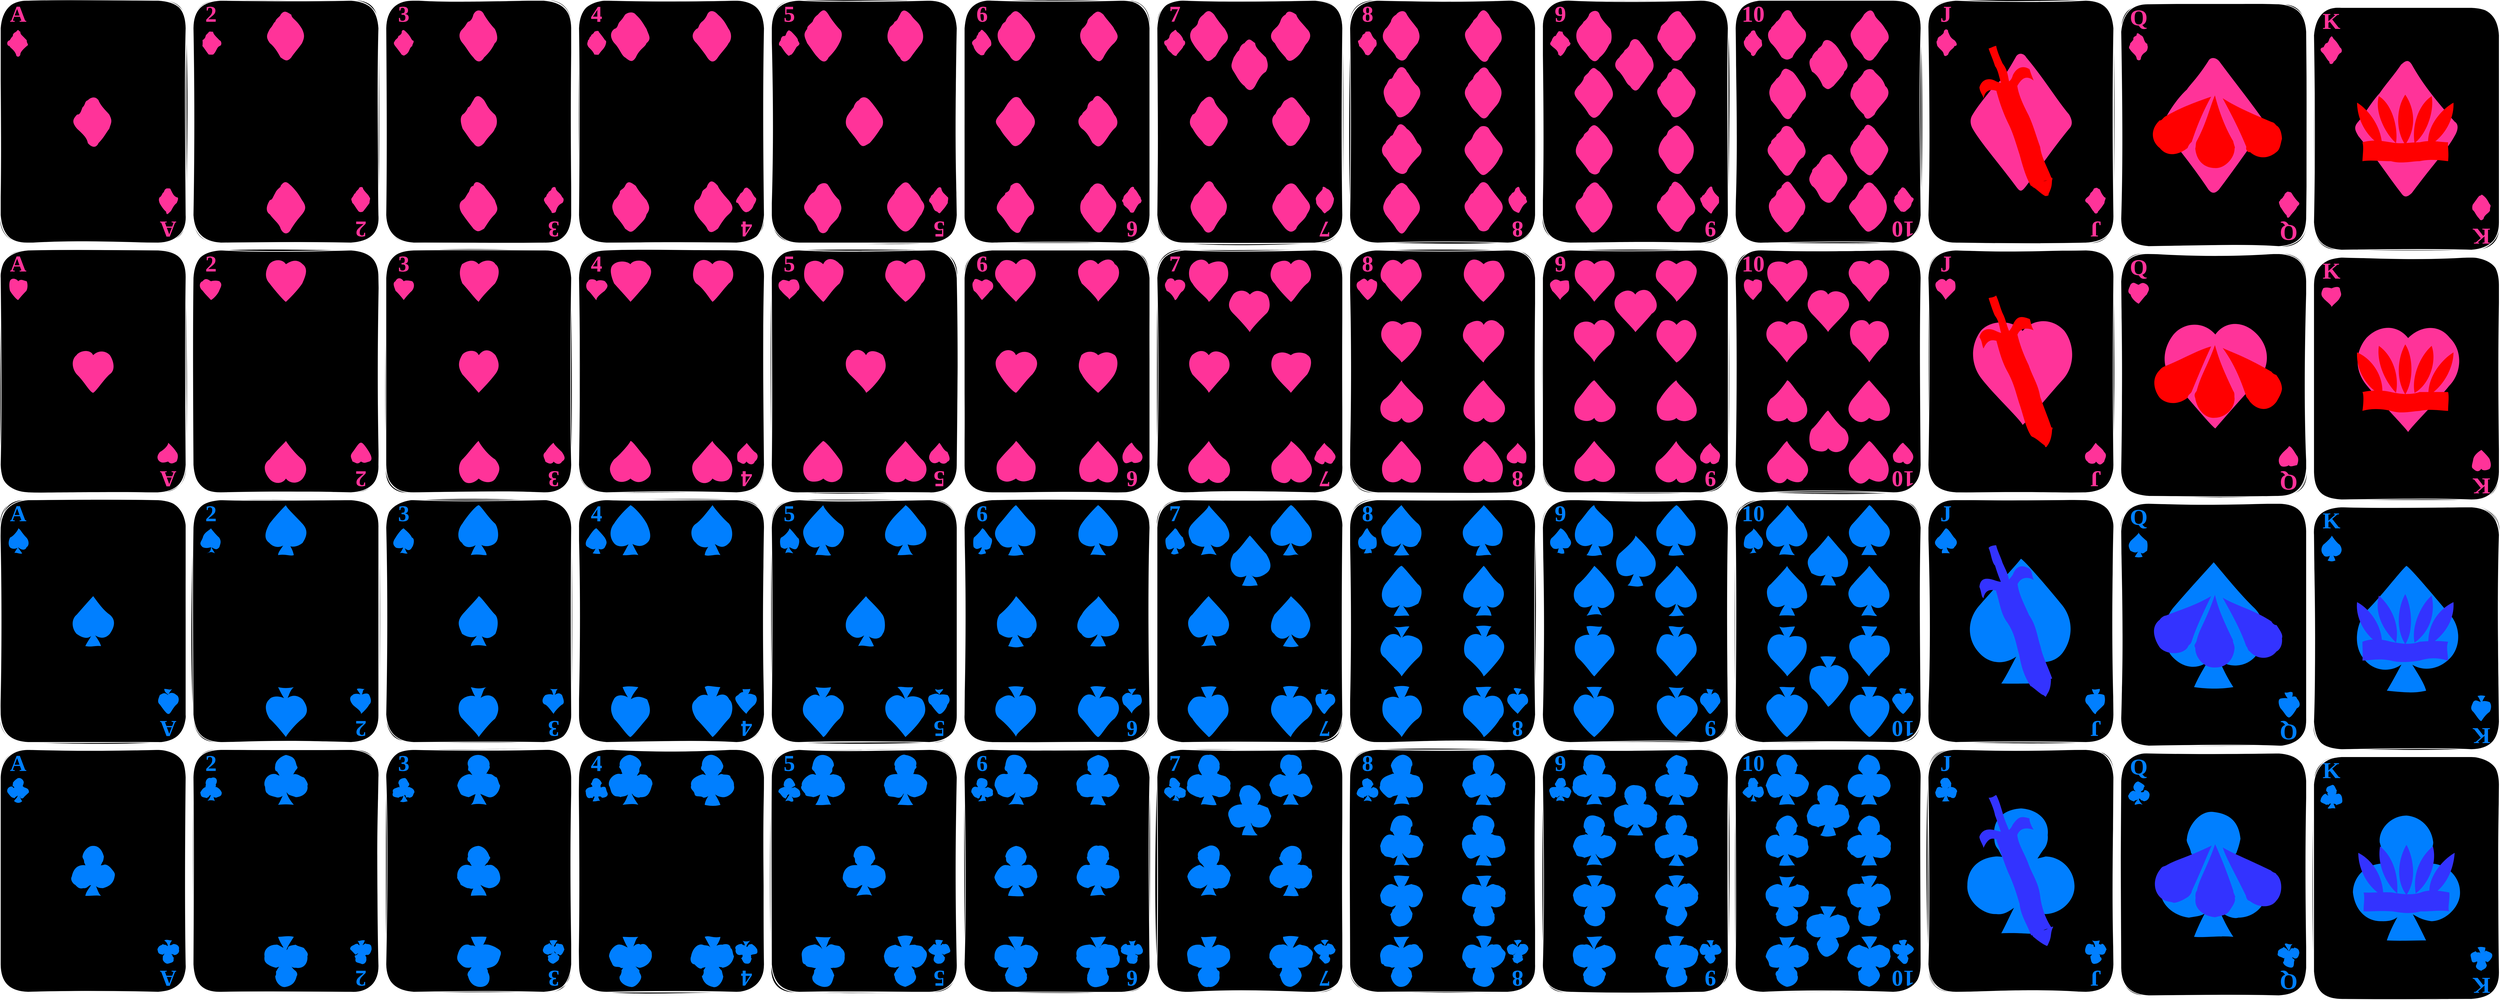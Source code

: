 <mxfile version="23.0.2" type="device">
  <diagram name="第 1 页" id="3EEI0oHoVSCtEZP1nINS">
    <mxGraphModel dx="6389" dy="2684" grid="1" gridSize="10" guides="1" tooltips="1" connect="1" arrows="1" fold="1" page="1" pageScale="1" pageWidth="827" pageHeight="1169" math="0" shadow="0">
      <root>
        <mxCell id="0" />
        <mxCell id="1" parent="0" />
        <mxCell id="ZPrE6b9Og__PwQmrnU50-243" value="" style="rounded=1;whiteSpace=wrap;html=1;strokeWidth=2;sketch=1;curveFitting=1;jiggle=2;fillColor=#000000;fillStyle=solid;strokeColor=#FFFFFF;glass=0;" parent="1" vertex="1">
          <mxGeometry x="2560" y="40" width="520" height="680" as="geometry" />
        </mxCell>
        <mxCell id="ZPrE6b9Og__PwQmrnU50-253" value="" style="rhombus;whiteSpace=wrap;html=1;strokeColor=none;fillColor=#FF3399;fillStyle=solid;rounded=1;arcSize=50;sketch=1;curveFitting=1;jiggle=2;" parent="1" vertex="1">
          <mxGeometry x="2875" y="540" width="120" height="160" as="geometry" />
        </mxCell>
        <mxCell id="ZPrE6b9Og__PwQmrnU50-254" value="" style="rhombus;whiteSpace=wrap;html=1;strokeColor=none;fillColor=#FF3399;fillStyle=solid;rounded=1;sketch=1;curveFitting=1;jiggle=2;" parent="1" vertex="1">
          <mxGeometry x="2580" y="120" width="60" height="80" as="geometry" />
        </mxCell>
        <mxCell id="ZPrE6b9Og__PwQmrnU50-255" value="" style="rhombus;whiteSpace=wrap;html=1;strokeColor=none;fillColor=#FF3399;fillStyle=solid;rounded=1;sketch=1;curveFitting=1;jiggle=2;" parent="1" vertex="1">
          <mxGeometry x="3000" y="560" width="60" height="80" as="geometry" />
        </mxCell>
        <mxCell id="ZPrE6b9Og__PwQmrnU50-256" value="&lt;font face=&quot;Georgia&quot; style=&quot;font-size: 64px;&quot;&gt;10&lt;/font&gt;" style="rounded=0;whiteSpace=wrap;html=1;strokeColor=none;fillColor=none;verticalAlign=bottom;horizontal=1;fontStyle=1;fontColor=#FF3399;fontSize=32;" parent="1" vertex="1">
          <mxGeometry x="2580" y="60" width="60" height="60" as="geometry" />
        </mxCell>
        <mxCell id="ZPrE6b9Og__PwQmrnU50-257" value="&lt;font face=&quot;Georgia&quot; style=&quot;font-size: 64px;&quot;&gt;10&lt;/font&gt;" style="rounded=0;whiteSpace=wrap;html=1;strokeColor=none;fillColor=none;verticalAlign=bottom;horizontal=1;fontStyle=1;fontColor=#FF3399;direction=south;flipV=0;flipH=0;rotation=-180;fontSize=32;" parent="1" vertex="1">
          <mxGeometry x="3000" y="640" width="60" height="60" as="geometry" />
        </mxCell>
        <mxCell id="ZPrE6b9Og__PwQmrnU50-290" value="" style="rhombus;whiteSpace=wrap;html=1;strokeColor=none;fillColor=#FF3399;fillStyle=solid;rounded=1;arcSize=50;sketch=1;curveFitting=1;jiggle=2;" parent="1" vertex="1">
          <mxGeometry x="2875" y="380" width="120" height="160" as="geometry" />
        </mxCell>
        <mxCell id="ZPrE6b9Og__PwQmrnU50-291" value="" style="rhombus;whiteSpace=wrap;html=1;strokeColor=none;fillColor=#FF3399;fillStyle=solid;rounded=1;arcSize=50;sketch=1;curveFitting=1;jiggle=2;" parent="1" vertex="1">
          <mxGeometry x="2875" y="220" width="120" height="160" as="geometry" />
        </mxCell>
        <mxCell id="ZPrE6b9Og__PwQmrnU50-292" value="" style="rhombus;whiteSpace=wrap;html=1;strokeColor=none;fillColor=#FF3399;fillStyle=solid;rounded=1;arcSize=50;sketch=1;curveFitting=1;jiggle=2;" parent="1" vertex="1">
          <mxGeometry x="2875" y="60" width="120" height="160" as="geometry" />
        </mxCell>
        <mxCell id="ZPrE6b9Og__PwQmrnU50-293" value="" style="rhombus;whiteSpace=wrap;html=1;strokeColor=none;fillColor=#FF3399;fillStyle=solid;rounded=1;arcSize=50;sketch=1;curveFitting=1;jiggle=2;" parent="1" vertex="1">
          <mxGeometry x="2645" y="540" width="120" height="160" as="geometry" />
        </mxCell>
        <mxCell id="ZPrE6b9Og__PwQmrnU50-294" value="" style="rhombus;whiteSpace=wrap;html=1;strokeColor=none;fillColor=#FF3399;fillStyle=solid;rounded=1;arcSize=50;sketch=1;curveFitting=1;jiggle=2;" parent="1" vertex="1">
          <mxGeometry x="2645" y="380" width="120" height="160" as="geometry" />
        </mxCell>
        <mxCell id="ZPrE6b9Og__PwQmrnU50-295" value="" style="rhombus;whiteSpace=wrap;html=1;strokeColor=none;fillColor=#FF3399;fillStyle=solid;rounded=1;arcSize=50;sketch=1;curveFitting=1;jiggle=2;" parent="1" vertex="1">
          <mxGeometry x="2645" y="220" width="120" height="160" as="geometry" />
        </mxCell>
        <mxCell id="ZPrE6b9Og__PwQmrnU50-296" value="" style="rhombus;whiteSpace=wrap;html=1;strokeColor=none;fillColor=#FF3399;fillStyle=solid;rounded=1;arcSize=50;sketch=1;curveFitting=1;jiggle=2;" parent="1" vertex="1">
          <mxGeometry x="2645" y="60" width="120" height="160" as="geometry" />
        </mxCell>
        <mxCell id="ZPrE6b9Og__PwQmrnU50-297" value="" style="rhombus;whiteSpace=wrap;html=1;strokeColor=none;fillColor=#FF3399;fillStyle=solid;rounded=1;arcSize=50;sketch=1;curveFitting=1;jiggle=2;" parent="1" vertex="1">
          <mxGeometry x="2760" y="460" width="120" height="160" as="geometry" />
        </mxCell>
        <mxCell id="ZPrE6b9Og__PwQmrnU50-298" value="" style="rhombus;whiteSpace=wrap;html=1;strokeColor=none;fillColor=#FF3399;fillStyle=solid;rounded=1;arcSize=50;sketch=1;curveFitting=1;jiggle=2;" parent="1" vertex="1">
          <mxGeometry x="2760" y="140" width="120" height="160" as="geometry" />
        </mxCell>
        <mxCell id="ZPrE6b9Og__PwQmrnU50-299" value="" style="rounded=1;whiteSpace=wrap;html=1;strokeWidth=2;sketch=1;curveFitting=1;jiggle=2;fillColor=#000000;fillStyle=solid;strokeColor=#FFFFFF;glass=0;" parent="1" vertex="1">
          <mxGeometry x="2560" y="740" width="520" height="680" as="geometry" />
        </mxCell>
        <mxCell id="ZPrE6b9Og__PwQmrnU50-303" value="&lt;font face=&quot;Georgia&quot; style=&quot;font-size: 64px;&quot;&gt;10&lt;/font&gt;" style="rounded=0;whiteSpace=wrap;html=1;strokeColor=none;fillColor=none;verticalAlign=bottom;horizontal=1;fontStyle=1;fontColor=#FF3399;fontSize=32;" parent="1" vertex="1">
          <mxGeometry x="2580" y="760" width="60" height="60" as="geometry" />
        </mxCell>
        <mxCell id="ZPrE6b9Og__PwQmrnU50-304" value="&lt;font face=&quot;Georgia&quot; style=&quot;font-size: 64px;&quot;&gt;10&lt;/font&gt;" style="rounded=0;whiteSpace=wrap;html=1;strokeColor=none;fillColor=none;verticalAlign=bottom;horizontal=1;fontStyle=1;fontColor=#FF3399;direction=south;flipV=0;flipH=0;rotation=-180;fontSize=32;" parent="1" vertex="1">
          <mxGeometry x="3000" y="1340" width="60" height="60" as="geometry" />
        </mxCell>
        <mxCell id="ZPrE6b9Og__PwQmrnU50-314" value="" style="verticalLabelPosition=bottom;verticalAlign=top;html=1;shape=mxgraph.basic.heart;fillColor=#FF3399;strokeColor=none;sketch=1;curveFitting=1;jiggle=2;fillStyle=solid;" parent="1" vertex="1">
          <mxGeometry x="2580" y="820" width="60" height="60" as="geometry" />
        </mxCell>
        <mxCell id="ZPrE6b9Og__PwQmrnU50-315" value="" style="verticalLabelPosition=bottom;verticalAlign=top;html=1;shape=mxgraph.basic.heart;fillColor=#FF3399;strokeColor=none;sketch=1;curveFitting=1;jiggle=2;fillStyle=solid;rotation=-180;" parent="1" vertex="1">
          <mxGeometry x="3000" y="1280" width="60" height="60" as="geometry" />
        </mxCell>
        <mxCell id="ZPrE6b9Og__PwQmrnU50-317" value="" style="verticalLabelPosition=bottom;verticalAlign=top;html=1;shape=mxgraph.basic.heart;fillColor=#FF3399;strokeColor=none;sketch=1;curveFitting=1;jiggle=2;fillStyle=solid;" parent="1" vertex="1">
          <mxGeometry x="2875" y="765" width="120" height="120" as="geometry" />
        </mxCell>
        <mxCell id="ZPrE6b9Og__PwQmrnU50-319" value="" style="verticalLabelPosition=bottom;verticalAlign=top;html=1;shape=mxgraph.basic.heart;fillColor=#FF3399;strokeColor=none;sketch=1;curveFitting=1;jiggle=2;fillStyle=solid;" parent="1" vertex="1">
          <mxGeometry x="2875" y="935" width="120" height="120" as="geometry" />
        </mxCell>
        <mxCell id="ZPrE6b9Og__PwQmrnU50-320" value="" style="verticalLabelPosition=bottom;verticalAlign=top;html=1;shape=mxgraph.basic.heart;fillColor=#FF3399;strokeColor=none;sketch=1;curveFitting=1;jiggle=2;fillStyle=solid;" parent="1" vertex="1">
          <mxGeometry x="2760" y="850" width="120" height="120" as="geometry" />
        </mxCell>
        <mxCell id="ZPrE6b9Og__PwQmrnU50-322" value="" style="verticalLabelPosition=bottom;verticalAlign=top;html=1;shape=mxgraph.basic.heart;fillColor=#FF3399;strokeColor=none;sketch=1;curveFitting=1;jiggle=2;fillStyle=solid;direction=west;" parent="1" vertex="1">
          <mxGeometry x="2875" y="1105" width="120" height="120" as="geometry" />
        </mxCell>
        <mxCell id="ZPrE6b9Og__PwQmrnU50-324" value="" style="verticalLabelPosition=bottom;verticalAlign=top;html=1;shape=mxgraph.basic.heart;fillColor=#FF3399;strokeColor=none;sketch=1;curveFitting=1;jiggle=2;fillStyle=solid;direction=west;" parent="1" vertex="1">
          <mxGeometry x="2875" y="1275" width="120" height="120" as="geometry" />
        </mxCell>
        <mxCell id="ZPrE6b9Og__PwQmrnU50-325" value="" style="verticalLabelPosition=bottom;verticalAlign=top;html=1;shape=mxgraph.basic.heart;fillColor=#FF3399;strokeColor=none;sketch=1;curveFitting=1;jiggle=2;fillStyle=solid;direction=west;" parent="1" vertex="1">
          <mxGeometry x="2760" y="1190" width="120" height="120" as="geometry" />
        </mxCell>
        <mxCell id="ZPrE6b9Og__PwQmrnU50-326" value="" style="rounded=1;whiteSpace=wrap;html=1;strokeWidth=2;sketch=1;curveFitting=1;jiggle=2;fillColor=#000000;fillStyle=solid;strokeColor=#FFFFFF;glass=0;" parent="1" vertex="1">
          <mxGeometry x="2560" y="1440" width="520" height="680" as="geometry" />
        </mxCell>
        <mxCell id="ZPrE6b9Og__PwQmrnU50-327" value="&lt;font face=&quot;Georgia&quot; style=&quot;font-size: 64px;&quot;&gt;10&lt;/font&gt;" style="rounded=0;whiteSpace=wrap;html=1;strokeColor=none;fillColor=none;verticalAlign=bottom;horizontal=1;fontStyle=1;fontColor=#007FFF;fontSize=32;" parent="1" vertex="1">
          <mxGeometry x="2580" y="1460" width="60" height="60" as="geometry" />
        </mxCell>
        <mxCell id="ZPrE6b9Og__PwQmrnU50-328" value="&lt;font face=&quot;Georgia&quot; style=&quot;font-size: 64px;&quot;&gt;10&lt;/font&gt;" style="rounded=0;whiteSpace=wrap;html=1;strokeColor=none;fillColor=none;verticalAlign=bottom;horizontal=1;fontStyle=1;fontColor=#007FFF;direction=south;flipV=0;flipH=0;rotation=-180;fontSize=32;" parent="1" vertex="1">
          <mxGeometry x="3000" y="2040" width="60" height="60" as="geometry" />
        </mxCell>
        <mxCell id="ZPrE6b9Og__PwQmrnU50-344" value="" style="group;sketch=1;curveFitting=1;jiggle=2;" parent="1" vertex="1" connectable="0">
          <mxGeometry x="2875" y="1455" width="120" height="140" as="geometry" />
        </mxCell>
        <mxCell id="ZPrE6b9Og__PwQmrnU50-345" value="" style="verticalLabelPosition=bottom;verticalAlign=top;html=1;shape=mxgraph.basic.heart;fillColor=#007FFF;strokeColor=none;fillStyle=solid;shadow=0;direction=west;movable=1;resizable=1;rotatable=1;deletable=1;editable=1;locked=0;connectable=1;sketch=1;curveFitting=1;jiggle=2;" parent="ZPrE6b9Og__PwQmrnU50-344" vertex="1">
          <mxGeometry width="120" height="120" as="geometry" />
        </mxCell>
        <mxCell id="ZPrE6b9Og__PwQmrnU50-346" value="" style="triangle;whiteSpace=wrap;html=1;direction=north;strokeColor=none;fillColor=#007FFF;sketch=1;curveFitting=1;jiggle=2;fillStyle=solid;" parent="ZPrE6b9Og__PwQmrnU50-344" vertex="1">
          <mxGeometry x="38" y="100" width="44" height="40" as="geometry" />
        </mxCell>
        <mxCell id="ZPrE6b9Og__PwQmrnU50-350" value="" style="group;sketch=1;curveFitting=1;jiggle=2;" parent="1" vertex="1" connectable="0">
          <mxGeometry x="2875" y="1625" width="120" height="140" as="geometry" />
        </mxCell>
        <mxCell id="ZPrE6b9Og__PwQmrnU50-351" value="" style="verticalLabelPosition=bottom;verticalAlign=top;html=1;shape=mxgraph.basic.heart;fillColor=#007FFF;strokeColor=none;fillStyle=solid;shadow=0;direction=west;movable=1;resizable=1;rotatable=1;deletable=1;editable=1;locked=0;connectable=1;sketch=1;curveFitting=1;jiggle=2;" parent="ZPrE6b9Og__PwQmrnU50-350" vertex="1">
          <mxGeometry width="120" height="120" as="geometry" />
        </mxCell>
        <mxCell id="ZPrE6b9Og__PwQmrnU50-352" value="" style="triangle;whiteSpace=wrap;html=1;direction=north;strokeColor=none;fillColor=#007FFF;sketch=1;curveFitting=1;jiggle=2;fillStyle=solid;" parent="ZPrE6b9Og__PwQmrnU50-350" vertex="1">
          <mxGeometry x="38" y="100" width="44" height="40" as="geometry" />
        </mxCell>
        <mxCell id="ZPrE6b9Og__PwQmrnU50-353" value="" style="group;sketch=1;curveFitting=1;jiggle=2;" parent="1" vertex="1" connectable="0">
          <mxGeometry x="2760" y="1540" width="120" height="140" as="geometry" />
        </mxCell>
        <mxCell id="ZPrE6b9Og__PwQmrnU50-354" value="" style="verticalLabelPosition=bottom;verticalAlign=top;html=1;shape=mxgraph.basic.heart;fillColor=#007FFF;strokeColor=none;fillStyle=solid;shadow=0;direction=west;movable=1;resizable=1;rotatable=1;deletable=1;editable=1;locked=0;connectable=1;sketch=1;curveFitting=1;jiggle=2;" parent="ZPrE6b9Og__PwQmrnU50-353" vertex="1">
          <mxGeometry width="120" height="120" as="geometry" />
        </mxCell>
        <mxCell id="ZPrE6b9Og__PwQmrnU50-355" value="" style="triangle;whiteSpace=wrap;html=1;direction=north;strokeColor=none;fillColor=#007FFF;sketch=1;curveFitting=1;jiggle=2;fillStyle=solid;" parent="ZPrE6b9Og__PwQmrnU50-353" vertex="1">
          <mxGeometry x="38" y="100" width="44" height="40" as="geometry" />
        </mxCell>
        <mxCell id="ZPrE6b9Og__PwQmrnU50-371" value="" style="group;sketch=1;curveFitting=1;jiggle=2;rotation=-180;" parent="1" vertex="1" connectable="0">
          <mxGeometry x="2875" y="1795" width="120" height="140" as="geometry" />
        </mxCell>
        <mxCell id="ZPrE6b9Og__PwQmrnU50-372" value="" style="verticalLabelPosition=bottom;verticalAlign=top;html=1;shape=mxgraph.basic.heart;fillColor=#007FFF;strokeColor=none;fillStyle=solid;shadow=0;direction=west;movable=1;resizable=1;rotatable=1;deletable=1;editable=1;locked=0;connectable=1;sketch=1;curveFitting=1;jiggle=2;rotation=-180;" parent="ZPrE6b9Og__PwQmrnU50-371" vertex="1">
          <mxGeometry y="20" width="120" height="120" as="geometry" />
        </mxCell>
        <mxCell id="ZPrE6b9Og__PwQmrnU50-373" value="" style="triangle;whiteSpace=wrap;html=1;direction=north;strokeColor=none;fillColor=#007FFF;sketch=1;curveFitting=1;jiggle=2;fillStyle=solid;rotation=-180;" parent="ZPrE6b9Og__PwQmrnU50-371" vertex="1">
          <mxGeometry x="38" width="44" height="40" as="geometry" />
        </mxCell>
        <mxCell id="ZPrE6b9Og__PwQmrnU50-374" value="" style="group;sketch=1;curveFitting=1;jiggle=2;rotation=-180;" parent="1" vertex="1" connectable="0">
          <mxGeometry x="2875" y="1965" width="120" height="140" as="geometry" />
        </mxCell>
        <mxCell id="ZPrE6b9Og__PwQmrnU50-375" value="" style="verticalLabelPosition=bottom;verticalAlign=top;html=1;shape=mxgraph.basic.heart;fillColor=#007FFF;strokeColor=none;fillStyle=solid;shadow=0;direction=west;movable=1;resizable=1;rotatable=1;deletable=1;editable=1;locked=0;connectable=1;sketch=1;curveFitting=1;jiggle=2;rotation=-180;" parent="ZPrE6b9Og__PwQmrnU50-374" vertex="1">
          <mxGeometry y="20" width="120" height="120" as="geometry" />
        </mxCell>
        <mxCell id="ZPrE6b9Og__PwQmrnU50-376" value="" style="triangle;whiteSpace=wrap;html=1;direction=north;strokeColor=none;fillColor=#007FFF;sketch=1;curveFitting=1;jiggle=2;fillStyle=solid;rotation=-180;" parent="ZPrE6b9Og__PwQmrnU50-374" vertex="1">
          <mxGeometry x="38" width="44" height="40" as="geometry" />
        </mxCell>
        <mxCell id="ZPrE6b9Og__PwQmrnU50-383" value="" style="group;sketch=1;curveFitting=1;jiggle=2;rotation=-180;" parent="1" vertex="1" connectable="0">
          <mxGeometry x="2760" y="1880" width="120" height="140" as="geometry" />
        </mxCell>
        <mxCell id="ZPrE6b9Og__PwQmrnU50-384" value="" style="verticalLabelPosition=bottom;verticalAlign=top;html=1;shape=mxgraph.basic.heart;fillColor=#007FFF;strokeColor=none;fillStyle=solid;shadow=0;direction=west;movable=1;resizable=1;rotatable=1;deletable=1;editable=1;locked=0;connectable=1;sketch=1;curveFitting=1;jiggle=2;rotation=-180;" parent="ZPrE6b9Og__PwQmrnU50-383" vertex="1">
          <mxGeometry y="20" width="120" height="120" as="geometry" />
        </mxCell>
        <mxCell id="ZPrE6b9Og__PwQmrnU50-385" value="" style="triangle;whiteSpace=wrap;html=1;direction=north;strokeColor=none;fillColor=#007FFF;sketch=1;curveFitting=1;jiggle=2;fillStyle=solid;rotation=-180;" parent="ZPrE6b9Og__PwQmrnU50-383" vertex="1">
          <mxGeometry x="38" width="44" height="40" as="geometry" />
        </mxCell>
        <mxCell id="ZPrE6b9Og__PwQmrnU50-389" value="" style="group;sketch=1;curveFitting=1;jiggle=2;" parent="1" vertex="1" connectable="0">
          <mxGeometry x="2580" y="1520" width="60" height="70" as="geometry" />
        </mxCell>
        <mxCell id="ZPrE6b9Og__PwQmrnU50-390" value="" style="verticalLabelPosition=bottom;verticalAlign=top;html=1;shape=mxgraph.basic.heart;fillColor=#007FFF;strokeColor=none;fillStyle=solid;shadow=0;direction=west;movable=1;resizable=1;rotatable=1;deletable=1;editable=1;locked=0;connectable=1;sketch=1;curveFitting=1;jiggle=2;" parent="ZPrE6b9Og__PwQmrnU50-389" vertex="1">
          <mxGeometry width="60" height="60" as="geometry" />
        </mxCell>
        <mxCell id="ZPrE6b9Og__PwQmrnU50-391" value="" style="triangle;whiteSpace=wrap;html=1;direction=north;strokeColor=none;fillColor=#007FFF;sketch=1;curveFitting=1;jiggle=2;fillStyle=solid;" parent="ZPrE6b9Og__PwQmrnU50-389" vertex="1">
          <mxGeometry x="19" y="50" width="22" height="20" as="geometry" />
        </mxCell>
        <mxCell id="ZPrE6b9Og__PwQmrnU50-392" value="" style="group;sketch=1;curveFitting=1;jiggle=2;rotation=-180;" parent="1" vertex="1" connectable="0">
          <mxGeometry x="3000" y="1970" width="60" height="70" as="geometry" />
        </mxCell>
        <mxCell id="ZPrE6b9Og__PwQmrnU50-393" value="" style="verticalLabelPosition=bottom;verticalAlign=top;html=1;shape=mxgraph.basic.heart;fillColor=#007FFF;strokeColor=none;fillStyle=solid;shadow=0;direction=west;movable=1;resizable=1;rotatable=1;deletable=1;editable=1;locked=0;connectable=1;sketch=1;curveFitting=1;jiggle=2;rotation=-180;" parent="ZPrE6b9Og__PwQmrnU50-392" vertex="1">
          <mxGeometry y="10" width="60" height="60" as="geometry" />
        </mxCell>
        <mxCell id="ZPrE6b9Og__PwQmrnU50-394" value="" style="triangle;whiteSpace=wrap;html=1;direction=north;strokeColor=none;fillColor=#007FFF;sketch=1;curveFitting=1;jiggle=2;fillStyle=solid;rotation=-180;" parent="ZPrE6b9Og__PwQmrnU50-392" vertex="1">
          <mxGeometry x="19" width="22" height="20" as="geometry" />
        </mxCell>
        <mxCell id="ZPrE6b9Og__PwQmrnU50-398" value="" style="group;sketch=1;curveFitting=1;jiggle=2;" parent="1" vertex="1" connectable="0">
          <mxGeometry x="2645" y="1455" width="120" height="140" as="geometry" />
        </mxCell>
        <mxCell id="ZPrE6b9Og__PwQmrnU50-399" value="" style="verticalLabelPosition=bottom;verticalAlign=top;html=1;shape=mxgraph.basic.heart;fillColor=#007FFF;strokeColor=none;fillStyle=solid;shadow=0;direction=west;movable=1;resizable=1;rotatable=1;deletable=1;editable=1;locked=0;connectable=1;sketch=1;curveFitting=1;jiggle=2;" parent="ZPrE6b9Og__PwQmrnU50-398" vertex="1">
          <mxGeometry width="120" height="120" as="geometry" />
        </mxCell>
        <mxCell id="ZPrE6b9Og__PwQmrnU50-400" value="" style="triangle;whiteSpace=wrap;html=1;direction=north;strokeColor=none;fillColor=#007FFF;sketch=1;curveFitting=1;jiggle=2;fillStyle=solid;" parent="ZPrE6b9Og__PwQmrnU50-398" vertex="1">
          <mxGeometry x="38" y="100" width="44" height="40" as="geometry" />
        </mxCell>
        <mxCell id="ZPrE6b9Og__PwQmrnU50-401" value="" style="group;sketch=1;curveFitting=1;jiggle=2;" parent="1" vertex="1" connectable="0">
          <mxGeometry x="2645" y="1625" width="120" height="140" as="geometry" />
        </mxCell>
        <mxCell id="ZPrE6b9Og__PwQmrnU50-402" value="" style="verticalLabelPosition=bottom;verticalAlign=top;html=1;shape=mxgraph.basic.heart;fillColor=#007FFF;strokeColor=none;fillStyle=solid;shadow=0;direction=west;movable=1;resizable=1;rotatable=1;deletable=1;editable=1;locked=0;connectable=1;sketch=1;curveFitting=1;jiggle=2;" parent="ZPrE6b9Og__PwQmrnU50-401" vertex="1">
          <mxGeometry width="120" height="120" as="geometry" />
        </mxCell>
        <mxCell id="ZPrE6b9Og__PwQmrnU50-403" value="" style="triangle;whiteSpace=wrap;html=1;direction=north;strokeColor=none;fillColor=#007FFF;sketch=1;curveFitting=1;jiggle=2;fillStyle=solid;" parent="ZPrE6b9Og__PwQmrnU50-401" vertex="1">
          <mxGeometry x="38" y="100" width="44" height="40" as="geometry" />
        </mxCell>
        <mxCell id="ZPrE6b9Og__PwQmrnU50-404" value="" style="group;sketch=1;curveFitting=1;jiggle=2;rotation=-180;" parent="1" vertex="1" connectable="0">
          <mxGeometry x="2645" y="1795" width="120" height="140" as="geometry" />
        </mxCell>
        <mxCell id="ZPrE6b9Og__PwQmrnU50-405" value="" style="verticalLabelPosition=bottom;verticalAlign=top;html=1;shape=mxgraph.basic.heart;fillColor=#007FFF;strokeColor=none;fillStyle=solid;shadow=0;direction=west;movable=1;resizable=1;rotatable=1;deletable=1;editable=1;locked=0;connectable=1;sketch=1;curveFitting=1;jiggle=2;rotation=-180;" parent="ZPrE6b9Og__PwQmrnU50-404" vertex="1">
          <mxGeometry y="20" width="120" height="120" as="geometry" />
        </mxCell>
        <mxCell id="ZPrE6b9Og__PwQmrnU50-406" value="" style="triangle;whiteSpace=wrap;html=1;direction=north;strokeColor=none;fillColor=#007FFF;sketch=1;curveFitting=1;jiggle=2;fillStyle=solid;rotation=-180;" parent="ZPrE6b9Og__PwQmrnU50-404" vertex="1">
          <mxGeometry x="38" width="44" height="40" as="geometry" />
        </mxCell>
        <mxCell id="ZPrE6b9Og__PwQmrnU50-407" value="" style="group;sketch=1;curveFitting=1;jiggle=2;rotation=-180;" parent="1" vertex="1" connectable="0">
          <mxGeometry x="2645" y="1965" width="120" height="140" as="geometry" />
        </mxCell>
        <mxCell id="ZPrE6b9Og__PwQmrnU50-408" value="" style="verticalLabelPosition=bottom;verticalAlign=top;html=1;shape=mxgraph.basic.heart;fillColor=#007FFF;strokeColor=none;fillStyle=solid;shadow=0;direction=west;movable=1;resizable=1;rotatable=1;deletable=1;editable=1;locked=0;connectable=1;sketch=1;curveFitting=1;jiggle=2;rotation=-180;" parent="ZPrE6b9Og__PwQmrnU50-407" vertex="1">
          <mxGeometry y="20" width="120" height="120" as="geometry" />
        </mxCell>
        <mxCell id="ZPrE6b9Og__PwQmrnU50-409" value="" style="triangle;whiteSpace=wrap;html=1;direction=north;strokeColor=none;fillColor=#007FFF;sketch=1;curveFitting=1;jiggle=2;fillStyle=solid;rotation=-180;" parent="ZPrE6b9Og__PwQmrnU50-407" vertex="1">
          <mxGeometry x="38" width="44" height="40" as="geometry" />
        </mxCell>
        <mxCell id="ZPrE6b9Og__PwQmrnU50-410" value="" style="verticalLabelPosition=bottom;verticalAlign=top;html=1;shape=mxgraph.basic.heart;fillColor=#FF3399;strokeColor=none;sketch=1;curveFitting=1;jiggle=2;fillStyle=solid;" parent="1" vertex="1">
          <mxGeometry x="2645" y="765" width="120" height="120" as="geometry" />
        </mxCell>
        <mxCell id="ZPrE6b9Og__PwQmrnU50-411" value="" style="verticalLabelPosition=bottom;verticalAlign=top;html=1;shape=mxgraph.basic.heart;fillColor=#FF3399;strokeColor=none;sketch=1;curveFitting=1;jiggle=2;fillStyle=solid;" parent="1" vertex="1">
          <mxGeometry x="2645" y="935" width="120" height="120" as="geometry" />
        </mxCell>
        <mxCell id="ZPrE6b9Og__PwQmrnU50-412" value="" style="verticalLabelPosition=bottom;verticalAlign=top;html=1;shape=mxgraph.basic.heart;fillColor=#FF3399;strokeColor=none;sketch=1;curveFitting=1;jiggle=2;fillStyle=solid;direction=west;" parent="1" vertex="1">
          <mxGeometry x="2645" y="1105" width="120" height="120" as="geometry" />
        </mxCell>
        <mxCell id="ZPrE6b9Og__PwQmrnU50-413" value="" style="verticalLabelPosition=bottom;verticalAlign=top;html=1;shape=mxgraph.basic.heart;fillColor=#FF3399;strokeColor=none;sketch=1;curveFitting=1;jiggle=2;fillStyle=solid;direction=west;" parent="1" vertex="1">
          <mxGeometry x="2645" y="1275" width="120" height="120" as="geometry" />
        </mxCell>
        <mxCell id="ZPrE6b9Og__PwQmrnU50-414" value="" style="rounded=1;whiteSpace=wrap;html=1;strokeWidth=2;sketch=1;curveFitting=1;jiggle=2;fillColor=#000000;fillStyle=solid;strokeColor=#FFFFFF;glass=0;" parent="1" vertex="1">
          <mxGeometry x="2560" y="2140" width="520" height="680" as="geometry" />
        </mxCell>
        <mxCell id="ZPrE6b9Og__PwQmrnU50-415" value="&lt;font face=&quot;Georgia&quot; style=&quot;font-size: 64px;&quot;&gt;10&lt;/font&gt;" style="rounded=0;whiteSpace=wrap;html=1;strokeColor=none;fillColor=none;verticalAlign=bottom;horizontal=1;fontStyle=1;fontColor=#007FFF;fontSize=32;" parent="1" vertex="1">
          <mxGeometry x="2580" y="2160" width="60" height="60" as="geometry" />
        </mxCell>
        <mxCell id="ZPrE6b9Og__PwQmrnU50-416" value="&lt;font face=&quot;Georgia&quot; style=&quot;font-size: 64px;&quot;&gt;10&lt;/font&gt;" style="rounded=0;whiteSpace=wrap;html=1;strokeColor=none;fillColor=none;verticalAlign=bottom;horizontal=1;fontStyle=1;fontColor=#007FFF;direction=south;flipV=0;flipH=0;rotation=-180;fontSize=32;" parent="1" vertex="1">
          <mxGeometry x="3000" y="2740" width="60" height="60" as="geometry" />
        </mxCell>
        <mxCell id="ZPrE6b9Og__PwQmrnU50-453" value="" style="group;rotation=-180;" parent="1" vertex="1" connectable="0">
          <mxGeometry x="2875" y="2665" width="120" height="140" as="geometry" />
        </mxCell>
        <mxCell id="ZPrE6b9Og__PwQmrnU50-454" value="" style="triangle;whiteSpace=wrap;html=1;direction=north;strokeColor=none;fillColor=#007FFF;container=0;sketch=1;curveFitting=1;jiggle=2;fillStyle=solid;rotation=-180;" parent="ZPrE6b9Og__PwQmrnU50-453" vertex="1">
          <mxGeometry x="38" width="44" height="43.077" as="geometry" />
        </mxCell>
        <mxCell id="ZPrE6b9Og__PwQmrnU50-455" value="" style="verticalLabelPosition=bottom;verticalAlign=top;html=1;shape=mxgraph.basic.drop;direction=west;strokeColor=none;fillColor=#007FFF;container=0;sketch=1;curveFitting=1;jiggle=2;fillStyle=solid;rotation=-180;" parent="ZPrE6b9Og__PwQmrnU50-453" vertex="1">
          <mxGeometry x="30" y="54" width="60" height="86.154" as="geometry" />
        </mxCell>
        <mxCell id="ZPrE6b9Og__PwQmrnU50-456" value="" style="verticalLabelPosition=bottom;verticalAlign=top;html=1;shape=mxgraph.basic.drop;direction=south;strokeColor=none;fillColor=#007FFF;container=0;sketch=1;curveFitting=1;jiggle=2;fillStyle=solid;rotation=-180;" parent="ZPrE6b9Og__PwQmrnU50-453" vertex="1">
          <mxGeometry x="40" y="22" width="80" height="64.615" as="geometry" />
        </mxCell>
        <mxCell id="ZPrE6b9Og__PwQmrnU50-457" value="" style="verticalLabelPosition=bottom;verticalAlign=top;html=1;shape=mxgraph.basic.drop;direction=north;strokeColor=none;fillColor=#007FFF;container=0;sketch=1;curveFitting=1;jiggle=2;fillStyle=solid;rotation=-180;" parent="ZPrE6b9Og__PwQmrnU50-453" vertex="1">
          <mxGeometry y="22" width="80" height="64.615" as="geometry" />
        </mxCell>
        <mxCell id="ZPrE6b9Og__PwQmrnU50-458" value="" style="group" parent="1" vertex="1" connectable="0">
          <mxGeometry x="2875" y="2325" width="120" height="140" as="geometry" />
        </mxCell>
        <mxCell id="ZPrE6b9Og__PwQmrnU50-459" value="" style="triangle;whiteSpace=wrap;html=1;direction=north;strokeColor=none;fillColor=#007FFF;container=0;sketch=1;curveFitting=1;jiggle=2;fillStyle=solid;" parent="ZPrE6b9Og__PwQmrnU50-458" vertex="1">
          <mxGeometry x="38" y="96.923" width="44" height="43.077" as="geometry" />
        </mxCell>
        <mxCell id="ZPrE6b9Og__PwQmrnU50-460" value="" style="verticalLabelPosition=bottom;verticalAlign=top;html=1;shape=mxgraph.basic.drop;direction=west;strokeColor=none;fillColor=#007FFF;container=0;sketch=1;curveFitting=1;jiggle=2;fillStyle=solid;" parent="ZPrE6b9Og__PwQmrnU50-458" vertex="1">
          <mxGeometry x="30" width="60" height="86.154" as="geometry" />
        </mxCell>
        <mxCell id="ZPrE6b9Og__PwQmrnU50-461" value="" style="verticalLabelPosition=bottom;verticalAlign=top;html=1;shape=mxgraph.basic.drop;direction=south;strokeColor=none;fillColor=#007FFF;container=0;sketch=1;curveFitting=1;jiggle=2;fillStyle=solid;" parent="ZPrE6b9Og__PwQmrnU50-458" vertex="1">
          <mxGeometry y="53.846" width="80" height="64.615" as="geometry" />
        </mxCell>
        <mxCell id="ZPrE6b9Og__PwQmrnU50-462" value="" style="verticalLabelPosition=bottom;verticalAlign=top;html=1;shape=mxgraph.basic.drop;direction=north;strokeColor=none;fillColor=#007FFF;container=0;sketch=1;curveFitting=1;jiggle=2;fillStyle=solid;" parent="ZPrE6b9Og__PwQmrnU50-458" vertex="1">
          <mxGeometry x="40" y="53.846" width="80" height="64.615" as="geometry" />
        </mxCell>
        <mxCell id="ZPrE6b9Og__PwQmrnU50-463" value="" style="group" parent="1" vertex="1" connectable="0">
          <mxGeometry x="2875" y="2155" width="120" height="140" as="geometry" />
        </mxCell>
        <mxCell id="ZPrE6b9Og__PwQmrnU50-464" value="" style="triangle;whiteSpace=wrap;html=1;direction=north;strokeColor=none;fillColor=#007FFF;container=0;sketch=1;curveFitting=1;jiggle=2;fillStyle=solid;" parent="ZPrE6b9Og__PwQmrnU50-463" vertex="1">
          <mxGeometry x="38" y="96.923" width="44" height="43.077" as="geometry" />
        </mxCell>
        <mxCell id="ZPrE6b9Og__PwQmrnU50-465" value="" style="verticalLabelPosition=bottom;verticalAlign=top;html=1;shape=mxgraph.basic.drop;direction=west;strokeColor=none;fillColor=#007FFF;container=0;sketch=1;curveFitting=1;jiggle=2;fillStyle=solid;" parent="ZPrE6b9Og__PwQmrnU50-463" vertex="1">
          <mxGeometry x="30" width="60" height="86.154" as="geometry" />
        </mxCell>
        <mxCell id="ZPrE6b9Og__PwQmrnU50-466" value="" style="verticalLabelPosition=bottom;verticalAlign=top;html=1;shape=mxgraph.basic.drop;direction=south;strokeColor=none;fillColor=#007FFF;container=0;sketch=1;curveFitting=1;jiggle=2;fillStyle=solid;" parent="ZPrE6b9Og__PwQmrnU50-463" vertex="1">
          <mxGeometry y="53.846" width="80" height="64.615" as="geometry" />
        </mxCell>
        <mxCell id="ZPrE6b9Og__PwQmrnU50-467" value="" style="verticalLabelPosition=bottom;verticalAlign=top;html=1;shape=mxgraph.basic.drop;direction=north;strokeColor=none;fillColor=#007FFF;container=0;sketch=1;curveFitting=1;jiggle=2;fillStyle=solid;" parent="ZPrE6b9Og__PwQmrnU50-463" vertex="1">
          <mxGeometry x="40" y="53.846" width="80" height="64.615" as="geometry" />
        </mxCell>
        <mxCell id="ZPrE6b9Og__PwQmrnU50-468" value="" style="group;rotation=-180;" parent="1" vertex="1" connectable="0">
          <mxGeometry x="2875" y="2495" width="120" height="140" as="geometry" />
        </mxCell>
        <mxCell id="ZPrE6b9Og__PwQmrnU50-469" value="" style="triangle;whiteSpace=wrap;html=1;direction=north;strokeColor=none;fillColor=#007FFF;container=0;sketch=1;curveFitting=1;jiggle=2;fillStyle=solid;rotation=-180;" parent="ZPrE6b9Og__PwQmrnU50-468" vertex="1">
          <mxGeometry x="38" width="44" height="43.077" as="geometry" />
        </mxCell>
        <mxCell id="ZPrE6b9Og__PwQmrnU50-470" value="" style="verticalLabelPosition=bottom;verticalAlign=top;html=1;shape=mxgraph.basic.drop;direction=west;strokeColor=none;fillColor=#007FFF;container=0;sketch=1;curveFitting=1;jiggle=2;fillStyle=solid;rotation=-180;" parent="ZPrE6b9Og__PwQmrnU50-468" vertex="1">
          <mxGeometry x="30" y="54" width="60" height="86.154" as="geometry" />
        </mxCell>
        <mxCell id="ZPrE6b9Og__PwQmrnU50-471" value="" style="verticalLabelPosition=bottom;verticalAlign=top;html=1;shape=mxgraph.basic.drop;direction=south;strokeColor=none;fillColor=#007FFF;container=0;sketch=1;curveFitting=1;jiggle=2;fillStyle=solid;rotation=-180;" parent="ZPrE6b9Og__PwQmrnU50-468" vertex="1">
          <mxGeometry x="40" y="22" width="80" height="64.615" as="geometry" />
        </mxCell>
        <mxCell id="ZPrE6b9Og__PwQmrnU50-472" value="" style="verticalLabelPosition=bottom;verticalAlign=top;html=1;shape=mxgraph.basic.drop;direction=north;strokeColor=none;fillColor=#007FFF;container=0;sketch=1;curveFitting=1;jiggle=2;fillStyle=solid;rotation=-180;" parent="ZPrE6b9Og__PwQmrnU50-468" vertex="1">
          <mxGeometry y="22" width="80" height="64.615" as="geometry" />
        </mxCell>
        <mxCell id="ZPrE6b9Og__PwQmrnU50-496" value="" style="group;rotation=-180;" parent="1" vertex="1" connectable="0">
          <mxGeometry x="2645" y="2665" width="120" height="140" as="geometry" />
        </mxCell>
        <mxCell id="ZPrE6b9Og__PwQmrnU50-497" value="" style="triangle;whiteSpace=wrap;html=1;direction=north;strokeColor=none;fillColor=#007FFF;container=0;sketch=1;curveFitting=1;jiggle=2;fillStyle=solid;rotation=-180;" parent="ZPrE6b9Og__PwQmrnU50-496" vertex="1">
          <mxGeometry x="38" width="44" height="43.077" as="geometry" />
        </mxCell>
        <mxCell id="ZPrE6b9Og__PwQmrnU50-498" value="" style="verticalLabelPosition=bottom;verticalAlign=top;html=1;shape=mxgraph.basic.drop;direction=west;strokeColor=none;fillColor=#007FFF;container=0;sketch=1;curveFitting=1;jiggle=2;fillStyle=solid;rotation=-180;" parent="ZPrE6b9Og__PwQmrnU50-496" vertex="1">
          <mxGeometry x="30" y="54" width="60" height="86.154" as="geometry" />
        </mxCell>
        <mxCell id="ZPrE6b9Og__PwQmrnU50-499" value="" style="verticalLabelPosition=bottom;verticalAlign=top;html=1;shape=mxgraph.basic.drop;direction=south;strokeColor=none;fillColor=#007FFF;container=0;sketch=1;curveFitting=1;jiggle=2;fillStyle=solid;rotation=-180;" parent="ZPrE6b9Og__PwQmrnU50-496" vertex="1">
          <mxGeometry x="40" y="22" width="80" height="64.615" as="geometry" />
        </mxCell>
        <mxCell id="ZPrE6b9Og__PwQmrnU50-500" value="" style="verticalLabelPosition=bottom;verticalAlign=top;html=1;shape=mxgraph.basic.drop;direction=north;strokeColor=none;fillColor=#007FFF;container=0;sketch=1;curveFitting=1;jiggle=2;fillStyle=solid;rotation=-180;" parent="ZPrE6b9Og__PwQmrnU50-496" vertex="1">
          <mxGeometry y="22" width="80" height="64.615" as="geometry" />
        </mxCell>
        <mxCell id="ZPrE6b9Og__PwQmrnU50-501" value="" style="group" parent="1" vertex="1" connectable="0">
          <mxGeometry x="2645" y="2325" width="120" height="140" as="geometry" />
        </mxCell>
        <mxCell id="ZPrE6b9Og__PwQmrnU50-502" value="" style="triangle;whiteSpace=wrap;html=1;direction=north;strokeColor=none;fillColor=#007FFF;container=0;sketch=1;curveFitting=1;jiggle=2;fillStyle=solid;" parent="ZPrE6b9Og__PwQmrnU50-501" vertex="1">
          <mxGeometry x="38" y="96.923" width="44" height="43.077" as="geometry" />
        </mxCell>
        <mxCell id="ZPrE6b9Og__PwQmrnU50-503" value="" style="verticalLabelPosition=bottom;verticalAlign=top;html=1;shape=mxgraph.basic.drop;direction=west;strokeColor=none;fillColor=#007FFF;container=0;sketch=1;curveFitting=1;jiggle=2;fillStyle=solid;" parent="ZPrE6b9Og__PwQmrnU50-501" vertex="1">
          <mxGeometry x="30" width="60" height="86.154" as="geometry" />
        </mxCell>
        <mxCell id="ZPrE6b9Og__PwQmrnU50-504" value="" style="verticalLabelPosition=bottom;verticalAlign=top;html=1;shape=mxgraph.basic.drop;direction=south;strokeColor=none;fillColor=#007FFF;container=0;sketch=1;curveFitting=1;jiggle=2;fillStyle=solid;" parent="ZPrE6b9Og__PwQmrnU50-501" vertex="1">
          <mxGeometry y="53.846" width="80" height="64.615" as="geometry" />
        </mxCell>
        <mxCell id="ZPrE6b9Og__PwQmrnU50-505" value="" style="verticalLabelPosition=bottom;verticalAlign=top;html=1;shape=mxgraph.basic.drop;direction=north;strokeColor=none;fillColor=#007FFF;container=0;sketch=1;curveFitting=1;jiggle=2;fillStyle=solid;" parent="ZPrE6b9Og__PwQmrnU50-501" vertex="1">
          <mxGeometry x="40" y="53.846" width="80" height="64.615" as="geometry" />
        </mxCell>
        <mxCell id="ZPrE6b9Og__PwQmrnU50-506" value="" style="group" parent="1" vertex="1" connectable="0">
          <mxGeometry x="2645" y="2155" width="120" height="140" as="geometry" />
        </mxCell>
        <mxCell id="ZPrE6b9Og__PwQmrnU50-507" value="" style="triangle;whiteSpace=wrap;html=1;direction=north;strokeColor=none;fillColor=#007FFF;container=0;sketch=1;curveFitting=1;jiggle=2;fillStyle=solid;" parent="ZPrE6b9Og__PwQmrnU50-506" vertex="1">
          <mxGeometry x="38" y="96.923" width="44" height="43.077" as="geometry" />
        </mxCell>
        <mxCell id="ZPrE6b9Og__PwQmrnU50-508" value="" style="verticalLabelPosition=bottom;verticalAlign=top;html=1;shape=mxgraph.basic.drop;direction=west;strokeColor=none;fillColor=#007FFF;container=0;sketch=1;curveFitting=1;jiggle=2;fillStyle=solid;" parent="ZPrE6b9Og__PwQmrnU50-506" vertex="1">
          <mxGeometry x="30" width="60" height="86.154" as="geometry" />
        </mxCell>
        <mxCell id="ZPrE6b9Og__PwQmrnU50-509" value="" style="verticalLabelPosition=bottom;verticalAlign=top;html=1;shape=mxgraph.basic.drop;direction=south;strokeColor=none;fillColor=#007FFF;container=0;sketch=1;curveFitting=1;jiggle=2;fillStyle=solid;" parent="ZPrE6b9Og__PwQmrnU50-506" vertex="1">
          <mxGeometry y="53.846" width="80" height="64.615" as="geometry" />
        </mxCell>
        <mxCell id="ZPrE6b9Og__PwQmrnU50-510" value="" style="verticalLabelPosition=bottom;verticalAlign=top;html=1;shape=mxgraph.basic.drop;direction=north;strokeColor=none;fillColor=#007FFF;container=0;sketch=1;curveFitting=1;jiggle=2;fillStyle=solid;" parent="ZPrE6b9Og__PwQmrnU50-506" vertex="1">
          <mxGeometry x="40" y="53.846" width="80" height="64.615" as="geometry" />
        </mxCell>
        <mxCell id="ZPrE6b9Og__PwQmrnU50-511" value="" style="group;rotation=-180;" parent="1" vertex="1" connectable="0">
          <mxGeometry x="2645" y="2495" width="120" height="140" as="geometry" />
        </mxCell>
        <mxCell id="ZPrE6b9Og__PwQmrnU50-512" value="" style="triangle;whiteSpace=wrap;html=1;direction=north;strokeColor=none;fillColor=#007FFF;container=0;sketch=1;curveFitting=1;jiggle=2;fillStyle=solid;rotation=-180;" parent="ZPrE6b9Og__PwQmrnU50-511" vertex="1">
          <mxGeometry x="38" width="44" height="43.077" as="geometry" />
        </mxCell>
        <mxCell id="ZPrE6b9Og__PwQmrnU50-513" value="" style="verticalLabelPosition=bottom;verticalAlign=top;html=1;shape=mxgraph.basic.drop;direction=west;strokeColor=none;fillColor=#007FFF;container=0;sketch=1;curveFitting=1;jiggle=2;fillStyle=solid;rotation=-180;" parent="ZPrE6b9Og__PwQmrnU50-511" vertex="1">
          <mxGeometry x="30" y="54" width="60" height="86.154" as="geometry" />
        </mxCell>
        <mxCell id="ZPrE6b9Og__PwQmrnU50-514" value="" style="verticalLabelPosition=bottom;verticalAlign=top;html=1;shape=mxgraph.basic.drop;direction=south;strokeColor=none;fillColor=#007FFF;container=0;sketch=1;curveFitting=1;jiggle=2;fillStyle=solid;rotation=-180;" parent="ZPrE6b9Og__PwQmrnU50-511" vertex="1">
          <mxGeometry x="40" y="22" width="80" height="64.615" as="geometry" />
        </mxCell>
        <mxCell id="ZPrE6b9Og__PwQmrnU50-515" value="" style="verticalLabelPosition=bottom;verticalAlign=top;html=1;shape=mxgraph.basic.drop;direction=north;strokeColor=none;fillColor=#007FFF;container=0;sketch=1;curveFitting=1;jiggle=2;fillStyle=solid;rotation=-180;" parent="ZPrE6b9Og__PwQmrnU50-511" vertex="1">
          <mxGeometry y="22" width="80" height="64.615" as="geometry" />
        </mxCell>
        <mxCell id="ZPrE6b9Og__PwQmrnU50-516" value="" style="group" parent="1" vertex="1" connectable="0">
          <mxGeometry x="2760" y="2240" width="120" height="140" as="geometry" />
        </mxCell>
        <mxCell id="ZPrE6b9Og__PwQmrnU50-517" value="" style="triangle;whiteSpace=wrap;html=1;direction=north;strokeColor=none;fillColor=#007FFF;container=0;sketch=1;curveFitting=1;jiggle=2;fillStyle=solid;" parent="ZPrE6b9Og__PwQmrnU50-516" vertex="1">
          <mxGeometry x="38" y="96.923" width="44" height="43.077" as="geometry" />
        </mxCell>
        <mxCell id="ZPrE6b9Og__PwQmrnU50-518" value="" style="verticalLabelPosition=bottom;verticalAlign=top;html=1;shape=mxgraph.basic.drop;direction=west;strokeColor=none;fillColor=#007FFF;container=0;sketch=1;curveFitting=1;jiggle=2;fillStyle=solid;" parent="ZPrE6b9Og__PwQmrnU50-516" vertex="1">
          <mxGeometry x="30" width="60" height="86.154" as="geometry" />
        </mxCell>
        <mxCell id="ZPrE6b9Og__PwQmrnU50-519" value="" style="verticalLabelPosition=bottom;verticalAlign=top;html=1;shape=mxgraph.basic.drop;direction=south;strokeColor=none;fillColor=#007FFF;container=0;sketch=1;curveFitting=1;jiggle=2;fillStyle=solid;" parent="ZPrE6b9Og__PwQmrnU50-516" vertex="1">
          <mxGeometry y="53.846" width="80" height="64.615" as="geometry" />
        </mxCell>
        <mxCell id="ZPrE6b9Og__PwQmrnU50-520" value="" style="verticalLabelPosition=bottom;verticalAlign=top;html=1;shape=mxgraph.basic.drop;direction=north;strokeColor=none;fillColor=#007FFF;container=0;sketch=1;curveFitting=1;jiggle=2;fillStyle=solid;" parent="ZPrE6b9Og__PwQmrnU50-516" vertex="1">
          <mxGeometry x="40" y="53.846" width="80" height="64.615" as="geometry" />
        </mxCell>
        <mxCell id="ZPrE6b9Og__PwQmrnU50-521" value="" style="group;rotation=-180;" parent="1" vertex="1" connectable="0">
          <mxGeometry x="2760" y="2580" width="120" height="140" as="geometry" />
        </mxCell>
        <mxCell id="ZPrE6b9Og__PwQmrnU50-522" value="" style="triangle;whiteSpace=wrap;html=1;direction=north;strokeColor=none;fillColor=#007FFF;container=0;sketch=1;curveFitting=1;jiggle=2;fillStyle=solid;rotation=-180;" parent="ZPrE6b9Og__PwQmrnU50-521" vertex="1">
          <mxGeometry x="38" width="44" height="43.077" as="geometry" />
        </mxCell>
        <mxCell id="ZPrE6b9Og__PwQmrnU50-523" value="" style="verticalLabelPosition=bottom;verticalAlign=top;html=1;shape=mxgraph.basic.drop;direction=west;strokeColor=none;fillColor=#007FFF;container=0;sketch=1;curveFitting=1;jiggle=2;fillStyle=solid;rotation=-180;" parent="ZPrE6b9Og__PwQmrnU50-521" vertex="1">
          <mxGeometry x="30" y="54" width="60" height="86.154" as="geometry" />
        </mxCell>
        <mxCell id="ZPrE6b9Og__PwQmrnU50-524" value="" style="verticalLabelPosition=bottom;verticalAlign=top;html=1;shape=mxgraph.basic.drop;direction=south;strokeColor=none;fillColor=#007FFF;container=0;sketch=1;curveFitting=1;jiggle=2;fillStyle=solid;rotation=-180;" parent="ZPrE6b9Og__PwQmrnU50-521" vertex="1">
          <mxGeometry x="40" y="22" width="80" height="64.615" as="geometry" />
        </mxCell>
        <mxCell id="ZPrE6b9Og__PwQmrnU50-525" value="" style="verticalLabelPosition=bottom;verticalAlign=top;html=1;shape=mxgraph.basic.drop;direction=north;strokeColor=none;fillColor=#007FFF;container=0;sketch=1;curveFitting=1;jiggle=2;fillStyle=solid;rotation=-180;" parent="ZPrE6b9Og__PwQmrnU50-521" vertex="1">
          <mxGeometry y="22" width="80" height="64.615" as="geometry" />
        </mxCell>
        <mxCell id="ZPrE6b9Og__PwQmrnU50-526" value="" style="group" parent="1" vertex="1" connectable="0">
          <mxGeometry x="2580" y="2220" width="60" height="65" as="geometry" />
        </mxCell>
        <mxCell id="ZPrE6b9Og__PwQmrnU50-527" value="" style="triangle;whiteSpace=wrap;html=1;direction=north;strokeColor=none;fillColor=#007FFF;container=0;sketch=1;curveFitting=1;jiggle=2;fillStyle=solid;" parent="ZPrE6b9Og__PwQmrnU50-526" vertex="1">
          <mxGeometry x="19" y="45" width="22" height="20" as="geometry" />
        </mxCell>
        <mxCell id="ZPrE6b9Og__PwQmrnU50-528" value="" style="verticalLabelPosition=bottom;verticalAlign=top;html=1;shape=mxgraph.basic.drop;direction=west;strokeColor=none;fillColor=#007FFF;container=0;sketch=1;curveFitting=1;jiggle=2;fillStyle=solid;" parent="ZPrE6b9Og__PwQmrnU50-526" vertex="1">
          <mxGeometry x="15" width="30" height="40" as="geometry" />
        </mxCell>
        <mxCell id="ZPrE6b9Og__PwQmrnU50-529" value="" style="verticalLabelPosition=bottom;verticalAlign=top;html=1;shape=mxgraph.basic.drop;direction=south;strokeColor=none;fillColor=#007FFF;container=0;sketch=1;curveFitting=1;jiggle=2;fillStyle=solid;" parent="ZPrE6b9Og__PwQmrnU50-526" vertex="1">
          <mxGeometry y="25" width="40" height="30" as="geometry" />
        </mxCell>
        <mxCell id="ZPrE6b9Og__PwQmrnU50-530" value="" style="verticalLabelPosition=bottom;verticalAlign=top;html=1;shape=mxgraph.basic.drop;direction=north;strokeColor=none;fillColor=#007FFF;container=0;sketch=1;curveFitting=1;jiggle=2;fillStyle=solid;" parent="ZPrE6b9Og__PwQmrnU50-526" vertex="1">
          <mxGeometry x="20" y="25" width="40" height="30" as="geometry" />
        </mxCell>
        <mxCell id="ZPrE6b9Og__PwQmrnU50-531" value="" style="group;rotation=-180;" parent="1" vertex="1" connectable="0">
          <mxGeometry x="3000" y="2675" width="60" height="65" as="geometry" />
        </mxCell>
        <mxCell id="ZPrE6b9Og__PwQmrnU50-532" value="" style="triangle;whiteSpace=wrap;html=1;direction=north;strokeColor=none;fillColor=#007FFF;container=0;sketch=1;curveFitting=1;jiggle=2;fillStyle=solid;rotation=-180;" parent="ZPrE6b9Og__PwQmrnU50-531" vertex="1">
          <mxGeometry x="19" width="22" height="20" as="geometry" />
        </mxCell>
        <mxCell id="ZPrE6b9Og__PwQmrnU50-533" value="" style="verticalLabelPosition=bottom;verticalAlign=top;html=1;shape=mxgraph.basic.drop;direction=west;strokeColor=none;fillColor=#007FFF;container=0;sketch=1;curveFitting=1;jiggle=2;fillStyle=solid;rotation=-180;" parent="ZPrE6b9Og__PwQmrnU50-531" vertex="1">
          <mxGeometry x="15" y="25" width="30" height="40" as="geometry" />
        </mxCell>
        <mxCell id="ZPrE6b9Og__PwQmrnU50-534" value="" style="verticalLabelPosition=bottom;verticalAlign=top;html=1;shape=mxgraph.basic.drop;direction=south;strokeColor=none;fillColor=#007FFF;container=0;sketch=1;curveFitting=1;jiggle=2;fillStyle=solid;rotation=-180;" parent="ZPrE6b9Og__PwQmrnU50-531" vertex="1">
          <mxGeometry x="20" y="10" width="40" height="30" as="geometry" />
        </mxCell>
        <mxCell id="ZPrE6b9Og__PwQmrnU50-535" value="" style="verticalLabelPosition=bottom;verticalAlign=top;html=1;shape=mxgraph.basic.drop;direction=north;strokeColor=none;fillColor=#007FFF;container=0;sketch=1;curveFitting=1;jiggle=2;fillStyle=solid;rotation=-180;" parent="ZPrE6b9Og__PwQmrnU50-531" vertex="1">
          <mxGeometry y="10" width="40" height="30" as="geometry" />
        </mxCell>
        <mxCell id="ZPrE6b9Og__PwQmrnU50-536" value="" style="rounded=1;whiteSpace=wrap;html=1;strokeWidth=2;sketch=1;curveFitting=1;jiggle=2;fillColor=#000000;fillStyle=solid;strokeColor=#FFFFFF;glass=0;" parent="1" vertex="1">
          <mxGeometry x="2020" y="40" width="520" height="680" as="geometry" />
        </mxCell>
        <mxCell id="ZPrE6b9Og__PwQmrnU50-537" value="" style="rhombus;whiteSpace=wrap;html=1;strokeColor=none;fillColor=#FF3399;fillStyle=solid;rounded=1;arcSize=50;sketch=1;curveFitting=1;jiggle=2;" parent="1" vertex="1">
          <mxGeometry x="2335" y="540" width="120" height="160" as="geometry" />
        </mxCell>
        <mxCell id="ZPrE6b9Og__PwQmrnU50-538" value="" style="rhombus;whiteSpace=wrap;html=1;strokeColor=none;fillColor=#FF3399;fillStyle=solid;rounded=1;sketch=1;curveFitting=1;jiggle=2;" parent="1" vertex="1">
          <mxGeometry x="2040" y="120" width="60" height="80" as="geometry" />
        </mxCell>
        <mxCell id="ZPrE6b9Og__PwQmrnU50-539" value="" style="rhombus;whiteSpace=wrap;html=1;strokeColor=none;fillColor=#FF3399;fillStyle=solid;rounded=1;sketch=1;curveFitting=1;jiggle=2;" parent="1" vertex="1">
          <mxGeometry x="2460" y="560" width="60" height="80" as="geometry" />
        </mxCell>
        <mxCell id="ZPrE6b9Og__PwQmrnU50-540" value="&lt;font face=&quot;Georgia&quot; style=&quot;font-size: 64px;&quot;&gt;9&lt;/font&gt;" style="rounded=0;whiteSpace=wrap;html=1;strokeColor=none;fillColor=none;verticalAlign=bottom;horizontal=1;fontStyle=1;fontColor=#FF3399;fontSize=32;" parent="1" vertex="1">
          <mxGeometry x="2040" y="60" width="60" height="60" as="geometry" />
        </mxCell>
        <mxCell id="ZPrE6b9Og__PwQmrnU50-541" value="&lt;font face=&quot;Georgia&quot; style=&quot;font-size: 64px;&quot;&gt;9&lt;/font&gt;" style="rounded=0;whiteSpace=wrap;html=1;strokeColor=none;fillColor=none;verticalAlign=bottom;horizontal=1;fontStyle=1;fontColor=#FF3399;direction=south;flipV=0;flipH=0;rotation=-180;fontSize=32;" parent="1" vertex="1">
          <mxGeometry x="2460" y="640" width="60" height="60" as="geometry" />
        </mxCell>
        <mxCell id="ZPrE6b9Og__PwQmrnU50-542" value="" style="rhombus;whiteSpace=wrap;html=1;strokeColor=none;fillColor=#FF3399;fillStyle=solid;rounded=1;arcSize=50;sketch=1;curveFitting=1;jiggle=2;" parent="1" vertex="1">
          <mxGeometry x="2335" y="380" width="120" height="160" as="geometry" />
        </mxCell>
        <mxCell id="ZPrE6b9Og__PwQmrnU50-543" value="" style="rhombus;whiteSpace=wrap;html=1;strokeColor=none;fillColor=#FF3399;fillStyle=solid;rounded=1;arcSize=50;sketch=1;curveFitting=1;jiggle=2;" parent="1" vertex="1">
          <mxGeometry x="2335" y="220" width="120" height="160" as="geometry" />
        </mxCell>
        <mxCell id="ZPrE6b9Og__PwQmrnU50-544" value="" style="rhombus;whiteSpace=wrap;html=1;strokeColor=none;fillColor=#FF3399;fillStyle=solid;rounded=1;arcSize=50;sketch=1;curveFitting=1;jiggle=2;" parent="1" vertex="1">
          <mxGeometry x="2335" y="60" width="120" height="160" as="geometry" />
        </mxCell>
        <mxCell id="ZPrE6b9Og__PwQmrnU50-545" value="" style="rhombus;whiteSpace=wrap;html=1;strokeColor=none;fillColor=#FF3399;fillStyle=solid;rounded=1;arcSize=50;sketch=1;curveFitting=1;jiggle=2;" parent="1" vertex="1">
          <mxGeometry x="2105" y="540" width="120" height="160" as="geometry" />
        </mxCell>
        <mxCell id="ZPrE6b9Og__PwQmrnU50-546" value="" style="rhombus;whiteSpace=wrap;html=1;strokeColor=none;fillColor=#FF3399;fillStyle=solid;rounded=1;arcSize=50;sketch=1;curveFitting=1;jiggle=2;" parent="1" vertex="1">
          <mxGeometry x="2105" y="380" width="120" height="160" as="geometry" />
        </mxCell>
        <mxCell id="ZPrE6b9Og__PwQmrnU50-547" value="" style="rhombus;whiteSpace=wrap;html=1;strokeColor=none;fillColor=#FF3399;fillStyle=solid;rounded=1;arcSize=50;sketch=1;curveFitting=1;jiggle=2;" parent="1" vertex="1">
          <mxGeometry x="2105" y="220" width="120" height="160" as="geometry" />
        </mxCell>
        <mxCell id="ZPrE6b9Og__PwQmrnU50-548" value="" style="rhombus;whiteSpace=wrap;html=1;strokeColor=none;fillColor=#FF3399;fillStyle=solid;rounded=1;arcSize=50;sketch=1;curveFitting=1;jiggle=2;" parent="1" vertex="1">
          <mxGeometry x="2105" y="60" width="120" height="160" as="geometry" />
        </mxCell>
        <mxCell id="ZPrE6b9Og__PwQmrnU50-550" value="" style="rhombus;whiteSpace=wrap;html=1;strokeColor=none;fillColor=#FF3399;fillStyle=solid;rounded=1;arcSize=50;sketch=1;curveFitting=1;jiggle=2;" parent="1" vertex="1">
          <mxGeometry x="2220" y="140" width="120" height="160" as="geometry" />
        </mxCell>
        <mxCell id="ZPrE6b9Og__PwQmrnU50-551" value="" style="rounded=1;whiteSpace=wrap;html=1;strokeWidth=2;sketch=1;curveFitting=1;jiggle=2;fillColor=#000000;fillStyle=solid;strokeColor=#FFFFFF;glass=0;" parent="1" vertex="1">
          <mxGeometry x="2020" y="740" width="520" height="680" as="geometry" />
        </mxCell>
        <mxCell id="ZPrE6b9Og__PwQmrnU50-552" value="&lt;font face=&quot;Georgia&quot; style=&quot;font-size: 64px;&quot;&gt;9&lt;/font&gt;" style="rounded=0;whiteSpace=wrap;html=1;strokeColor=none;fillColor=none;verticalAlign=bottom;horizontal=1;fontStyle=1;fontColor=#FF3399;fontSize=32;" parent="1" vertex="1">
          <mxGeometry x="2040" y="760" width="60" height="60" as="geometry" />
        </mxCell>
        <mxCell id="ZPrE6b9Og__PwQmrnU50-553" value="&lt;font face=&quot;Georgia&quot; style=&quot;font-size: 64px;&quot;&gt;9&lt;/font&gt;" style="rounded=0;whiteSpace=wrap;html=1;strokeColor=none;fillColor=none;verticalAlign=bottom;horizontal=1;fontStyle=1;fontColor=#FF3399;direction=south;flipV=0;flipH=0;rotation=-180;fontSize=32;" parent="1" vertex="1">
          <mxGeometry x="2460" y="1340" width="60" height="60" as="geometry" />
        </mxCell>
        <mxCell id="ZPrE6b9Og__PwQmrnU50-554" value="" style="verticalLabelPosition=bottom;verticalAlign=top;html=1;shape=mxgraph.basic.heart;fillColor=#FF3399;strokeColor=none;sketch=1;curveFitting=1;jiggle=2;fillStyle=solid;" parent="1" vertex="1">
          <mxGeometry x="2040" y="820" width="60" height="60" as="geometry" />
        </mxCell>
        <mxCell id="ZPrE6b9Og__PwQmrnU50-555" value="" style="verticalLabelPosition=bottom;verticalAlign=top;html=1;shape=mxgraph.basic.heart;fillColor=#FF3399;strokeColor=none;sketch=1;curveFitting=1;jiggle=2;fillStyle=solid;rotation=-180;" parent="1" vertex="1">
          <mxGeometry x="2460" y="1280" width="60" height="60" as="geometry" />
        </mxCell>
        <mxCell id="ZPrE6b9Og__PwQmrnU50-556" value="" style="verticalLabelPosition=bottom;verticalAlign=top;html=1;shape=mxgraph.basic.heart;fillColor=#FF3399;strokeColor=none;sketch=1;curveFitting=1;jiggle=2;fillStyle=solid;" parent="1" vertex="1">
          <mxGeometry x="2335" y="765" width="120" height="120" as="geometry" />
        </mxCell>
        <mxCell id="ZPrE6b9Og__PwQmrnU50-557" value="" style="verticalLabelPosition=bottom;verticalAlign=top;html=1;shape=mxgraph.basic.heart;fillColor=#FF3399;strokeColor=none;sketch=1;curveFitting=1;jiggle=2;fillStyle=solid;" parent="1" vertex="1">
          <mxGeometry x="2335" y="935" width="120" height="120" as="geometry" />
        </mxCell>
        <mxCell id="ZPrE6b9Og__PwQmrnU50-558" value="" style="verticalLabelPosition=bottom;verticalAlign=top;html=1;shape=mxgraph.basic.heart;fillColor=#FF3399;strokeColor=none;sketch=1;curveFitting=1;jiggle=2;fillStyle=solid;" parent="1" vertex="1">
          <mxGeometry x="2220" y="850" width="120" height="120" as="geometry" />
        </mxCell>
        <mxCell id="ZPrE6b9Og__PwQmrnU50-559" value="" style="verticalLabelPosition=bottom;verticalAlign=top;html=1;shape=mxgraph.basic.heart;fillColor=#FF3399;strokeColor=none;sketch=1;curveFitting=1;jiggle=2;fillStyle=solid;direction=west;" parent="1" vertex="1">
          <mxGeometry x="2335" y="1105" width="120" height="120" as="geometry" />
        </mxCell>
        <mxCell id="ZPrE6b9Og__PwQmrnU50-560" value="" style="verticalLabelPosition=bottom;verticalAlign=top;html=1;shape=mxgraph.basic.heart;fillColor=#FF3399;strokeColor=none;sketch=1;curveFitting=1;jiggle=2;fillStyle=solid;direction=west;" parent="1" vertex="1">
          <mxGeometry x="2335" y="1275" width="120" height="120" as="geometry" />
        </mxCell>
        <mxCell id="ZPrE6b9Og__PwQmrnU50-562" value="" style="rounded=1;whiteSpace=wrap;html=1;strokeWidth=2;sketch=1;curveFitting=1;jiggle=2;fillColor=#000000;fillStyle=solid;strokeColor=#FFFFFF;glass=0;" parent="1" vertex="1">
          <mxGeometry x="2020" y="1440" width="520" height="680" as="geometry" />
        </mxCell>
        <mxCell id="ZPrE6b9Og__PwQmrnU50-563" value="&lt;font face=&quot;Georgia&quot; style=&quot;font-size: 64px;&quot;&gt;9&lt;/font&gt;" style="rounded=0;whiteSpace=wrap;html=1;strokeColor=none;fillColor=none;verticalAlign=bottom;horizontal=1;fontStyle=1;fontColor=#007FFF;fontSize=32;" parent="1" vertex="1">
          <mxGeometry x="2040" y="1460" width="60" height="60" as="geometry" />
        </mxCell>
        <mxCell id="ZPrE6b9Og__PwQmrnU50-564" value="&lt;font face=&quot;Georgia&quot; style=&quot;font-size: 64px;&quot;&gt;9&lt;/font&gt;" style="rounded=0;whiteSpace=wrap;html=1;strokeColor=none;fillColor=none;verticalAlign=bottom;horizontal=1;fontStyle=1;fontColor=#007FFF;direction=south;flipV=0;flipH=0;rotation=-180;fontSize=32;" parent="1" vertex="1">
          <mxGeometry x="2460" y="2040" width="60" height="60" as="geometry" />
        </mxCell>
        <mxCell id="ZPrE6b9Og__PwQmrnU50-565" value="" style="group;sketch=1;curveFitting=1;jiggle=2;" parent="1" vertex="1" connectable="0">
          <mxGeometry x="2335" y="1455" width="120" height="140" as="geometry" />
        </mxCell>
        <mxCell id="ZPrE6b9Og__PwQmrnU50-566" value="" style="verticalLabelPosition=bottom;verticalAlign=top;html=1;shape=mxgraph.basic.heart;fillColor=#007FFF;strokeColor=none;fillStyle=solid;shadow=0;direction=west;movable=1;resizable=1;rotatable=1;deletable=1;editable=1;locked=0;connectable=1;sketch=1;curveFitting=1;jiggle=2;" parent="ZPrE6b9Og__PwQmrnU50-565" vertex="1">
          <mxGeometry width="120" height="120" as="geometry" />
        </mxCell>
        <mxCell id="ZPrE6b9Og__PwQmrnU50-567" value="" style="triangle;whiteSpace=wrap;html=1;direction=north;strokeColor=none;fillColor=#007FFF;sketch=1;curveFitting=1;jiggle=2;fillStyle=solid;" parent="ZPrE6b9Og__PwQmrnU50-565" vertex="1">
          <mxGeometry x="38" y="100" width="44" height="40" as="geometry" />
        </mxCell>
        <mxCell id="ZPrE6b9Og__PwQmrnU50-568" value="" style="group;sketch=1;curveFitting=1;jiggle=2;" parent="1" vertex="1" connectable="0">
          <mxGeometry x="2335" y="1625" width="120" height="140" as="geometry" />
        </mxCell>
        <mxCell id="ZPrE6b9Og__PwQmrnU50-569" value="" style="verticalLabelPosition=bottom;verticalAlign=top;html=1;shape=mxgraph.basic.heart;fillColor=#007FFF;strokeColor=none;fillStyle=solid;shadow=0;direction=west;movable=1;resizable=1;rotatable=1;deletable=1;editable=1;locked=0;connectable=1;sketch=1;curveFitting=1;jiggle=2;" parent="ZPrE6b9Og__PwQmrnU50-568" vertex="1">
          <mxGeometry width="120" height="120" as="geometry" />
        </mxCell>
        <mxCell id="ZPrE6b9Og__PwQmrnU50-570" value="" style="triangle;whiteSpace=wrap;html=1;direction=north;strokeColor=none;fillColor=#007FFF;sketch=1;curveFitting=1;jiggle=2;fillStyle=solid;" parent="ZPrE6b9Og__PwQmrnU50-568" vertex="1">
          <mxGeometry x="38" y="100" width="44" height="40" as="geometry" />
        </mxCell>
        <mxCell id="ZPrE6b9Og__PwQmrnU50-571" value="" style="group;sketch=1;curveFitting=1;jiggle=2;" parent="1" vertex="1" connectable="0">
          <mxGeometry x="2220" y="1540" width="120" height="140" as="geometry" />
        </mxCell>
        <mxCell id="ZPrE6b9Og__PwQmrnU50-572" value="" style="verticalLabelPosition=bottom;verticalAlign=top;html=1;shape=mxgraph.basic.heart;fillColor=#007FFF;strokeColor=none;fillStyle=solid;shadow=0;direction=west;movable=1;resizable=1;rotatable=1;deletable=1;editable=1;locked=0;connectable=1;sketch=1;curveFitting=1;jiggle=2;" parent="ZPrE6b9Og__PwQmrnU50-571" vertex="1">
          <mxGeometry width="120" height="120" as="geometry" />
        </mxCell>
        <mxCell id="ZPrE6b9Og__PwQmrnU50-573" value="" style="triangle;whiteSpace=wrap;html=1;direction=north;strokeColor=none;fillColor=#007FFF;sketch=1;curveFitting=1;jiggle=2;fillStyle=solid;" parent="ZPrE6b9Og__PwQmrnU50-571" vertex="1">
          <mxGeometry x="38" y="100" width="44" height="40" as="geometry" />
        </mxCell>
        <mxCell id="ZPrE6b9Og__PwQmrnU50-574" value="" style="group;sketch=1;curveFitting=1;jiggle=2;rotation=-180;" parent="1" vertex="1" connectable="0">
          <mxGeometry x="2335" y="1795" width="120" height="140" as="geometry" />
        </mxCell>
        <mxCell id="ZPrE6b9Og__PwQmrnU50-575" value="" style="verticalLabelPosition=bottom;verticalAlign=top;html=1;shape=mxgraph.basic.heart;fillColor=#007FFF;strokeColor=none;fillStyle=solid;shadow=0;direction=west;movable=1;resizable=1;rotatable=1;deletable=1;editable=1;locked=0;connectable=1;sketch=1;curveFitting=1;jiggle=2;rotation=-180;" parent="ZPrE6b9Og__PwQmrnU50-574" vertex="1">
          <mxGeometry y="20" width="120" height="120" as="geometry" />
        </mxCell>
        <mxCell id="ZPrE6b9Og__PwQmrnU50-576" value="" style="triangle;whiteSpace=wrap;html=1;direction=north;strokeColor=none;fillColor=#007FFF;sketch=1;curveFitting=1;jiggle=2;fillStyle=solid;rotation=-180;" parent="ZPrE6b9Og__PwQmrnU50-574" vertex="1">
          <mxGeometry x="38" width="44" height="40" as="geometry" />
        </mxCell>
        <mxCell id="ZPrE6b9Og__PwQmrnU50-577" value="" style="group;sketch=1;curveFitting=1;jiggle=2;rotation=-180;" parent="1" vertex="1" connectable="0">
          <mxGeometry x="2335" y="1965" width="120" height="140" as="geometry" />
        </mxCell>
        <mxCell id="ZPrE6b9Og__PwQmrnU50-578" value="" style="verticalLabelPosition=bottom;verticalAlign=top;html=1;shape=mxgraph.basic.heart;fillColor=#007FFF;strokeColor=none;fillStyle=solid;shadow=0;direction=west;movable=1;resizable=1;rotatable=1;deletable=1;editable=1;locked=0;connectable=1;sketch=1;curveFitting=1;jiggle=2;rotation=-180;" parent="ZPrE6b9Og__PwQmrnU50-577" vertex="1">
          <mxGeometry y="20" width="120" height="120" as="geometry" />
        </mxCell>
        <mxCell id="ZPrE6b9Og__PwQmrnU50-579" value="" style="triangle;whiteSpace=wrap;html=1;direction=north;strokeColor=none;fillColor=#007FFF;sketch=1;curveFitting=1;jiggle=2;fillStyle=solid;rotation=-180;" parent="ZPrE6b9Og__PwQmrnU50-577" vertex="1">
          <mxGeometry x="38" width="44" height="40" as="geometry" />
        </mxCell>
        <mxCell id="ZPrE6b9Og__PwQmrnU50-583" value="" style="group;sketch=1;curveFitting=1;jiggle=2;" parent="1" vertex="1" connectable="0">
          <mxGeometry x="2040" y="1520" width="60" height="70" as="geometry" />
        </mxCell>
        <mxCell id="ZPrE6b9Og__PwQmrnU50-584" value="" style="verticalLabelPosition=bottom;verticalAlign=top;html=1;shape=mxgraph.basic.heart;fillColor=#007FFF;strokeColor=none;fillStyle=solid;shadow=0;direction=west;movable=1;resizable=1;rotatable=1;deletable=1;editable=1;locked=0;connectable=1;sketch=1;curveFitting=1;jiggle=2;" parent="ZPrE6b9Og__PwQmrnU50-583" vertex="1">
          <mxGeometry width="60" height="60" as="geometry" />
        </mxCell>
        <mxCell id="ZPrE6b9Og__PwQmrnU50-585" value="" style="triangle;whiteSpace=wrap;html=1;direction=north;strokeColor=none;fillColor=#007FFF;sketch=1;curveFitting=1;jiggle=2;fillStyle=solid;" parent="ZPrE6b9Og__PwQmrnU50-583" vertex="1">
          <mxGeometry x="19" y="50" width="22" height="20" as="geometry" />
        </mxCell>
        <mxCell id="ZPrE6b9Og__PwQmrnU50-586" value="" style="group;sketch=1;curveFitting=1;jiggle=2;rotation=-180;" parent="1" vertex="1" connectable="0">
          <mxGeometry x="2460" y="1970" width="60" height="70" as="geometry" />
        </mxCell>
        <mxCell id="ZPrE6b9Og__PwQmrnU50-587" value="" style="verticalLabelPosition=bottom;verticalAlign=top;html=1;shape=mxgraph.basic.heart;fillColor=#007FFF;strokeColor=none;fillStyle=solid;shadow=0;direction=west;movable=1;resizable=1;rotatable=1;deletable=1;editable=1;locked=0;connectable=1;sketch=1;curveFitting=1;jiggle=2;rotation=-180;" parent="ZPrE6b9Og__PwQmrnU50-586" vertex="1">
          <mxGeometry y="10" width="60" height="60" as="geometry" />
        </mxCell>
        <mxCell id="ZPrE6b9Og__PwQmrnU50-588" value="" style="triangle;whiteSpace=wrap;html=1;direction=north;strokeColor=none;fillColor=#007FFF;sketch=1;curveFitting=1;jiggle=2;fillStyle=solid;rotation=-180;" parent="ZPrE6b9Og__PwQmrnU50-586" vertex="1">
          <mxGeometry x="19" width="22" height="20" as="geometry" />
        </mxCell>
        <mxCell id="ZPrE6b9Og__PwQmrnU50-589" value="" style="group;sketch=1;curveFitting=1;jiggle=2;" parent="1" vertex="1" connectable="0">
          <mxGeometry x="2105" y="1455" width="120" height="140" as="geometry" />
        </mxCell>
        <mxCell id="ZPrE6b9Og__PwQmrnU50-590" value="" style="verticalLabelPosition=bottom;verticalAlign=top;html=1;shape=mxgraph.basic.heart;fillColor=#007FFF;strokeColor=none;fillStyle=solid;shadow=0;direction=west;movable=1;resizable=1;rotatable=1;deletable=1;editable=1;locked=0;connectable=1;sketch=1;curveFitting=1;jiggle=2;" parent="ZPrE6b9Og__PwQmrnU50-589" vertex="1">
          <mxGeometry width="120" height="120" as="geometry" />
        </mxCell>
        <mxCell id="ZPrE6b9Og__PwQmrnU50-591" value="" style="triangle;whiteSpace=wrap;html=1;direction=north;strokeColor=none;fillColor=#007FFF;sketch=1;curveFitting=1;jiggle=2;fillStyle=solid;" parent="ZPrE6b9Og__PwQmrnU50-589" vertex="1">
          <mxGeometry x="38" y="100" width="44" height="40" as="geometry" />
        </mxCell>
        <mxCell id="ZPrE6b9Og__PwQmrnU50-592" value="" style="group;sketch=1;curveFitting=1;jiggle=2;" parent="1" vertex="1" connectable="0">
          <mxGeometry x="2105" y="1625" width="120" height="140" as="geometry" />
        </mxCell>
        <mxCell id="ZPrE6b9Og__PwQmrnU50-593" value="" style="verticalLabelPosition=bottom;verticalAlign=top;html=1;shape=mxgraph.basic.heart;fillColor=#007FFF;strokeColor=none;fillStyle=solid;shadow=0;direction=west;movable=1;resizable=1;rotatable=1;deletable=1;editable=1;locked=0;connectable=1;sketch=1;curveFitting=1;jiggle=2;" parent="ZPrE6b9Og__PwQmrnU50-592" vertex="1">
          <mxGeometry width="120" height="120" as="geometry" />
        </mxCell>
        <mxCell id="ZPrE6b9Og__PwQmrnU50-594" value="" style="triangle;whiteSpace=wrap;html=1;direction=north;strokeColor=none;fillColor=#007FFF;sketch=1;curveFitting=1;jiggle=2;fillStyle=solid;" parent="ZPrE6b9Og__PwQmrnU50-592" vertex="1">
          <mxGeometry x="38" y="100" width="44" height="40" as="geometry" />
        </mxCell>
        <mxCell id="ZPrE6b9Og__PwQmrnU50-595" value="" style="group;sketch=1;curveFitting=1;jiggle=2;rotation=-180;" parent="1" vertex="1" connectable="0">
          <mxGeometry x="2105" y="1795" width="120" height="140" as="geometry" />
        </mxCell>
        <mxCell id="ZPrE6b9Og__PwQmrnU50-596" value="" style="verticalLabelPosition=bottom;verticalAlign=top;html=1;shape=mxgraph.basic.heart;fillColor=#007FFF;strokeColor=none;fillStyle=solid;shadow=0;direction=west;movable=1;resizable=1;rotatable=1;deletable=1;editable=1;locked=0;connectable=1;sketch=1;curveFitting=1;jiggle=2;rotation=-180;" parent="ZPrE6b9Og__PwQmrnU50-595" vertex="1">
          <mxGeometry y="20" width="120" height="120" as="geometry" />
        </mxCell>
        <mxCell id="ZPrE6b9Og__PwQmrnU50-597" value="" style="triangle;whiteSpace=wrap;html=1;direction=north;strokeColor=none;fillColor=#007FFF;sketch=1;curveFitting=1;jiggle=2;fillStyle=solid;rotation=-180;" parent="ZPrE6b9Og__PwQmrnU50-595" vertex="1">
          <mxGeometry x="38" width="44" height="40" as="geometry" />
        </mxCell>
        <mxCell id="ZPrE6b9Og__PwQmrnU50-598" value="" style="group;sketch=1;curveFitting=1;jiggle=2;rotation=-180;" parent="1" vertex="1" connectable="0">
          <mxGeometry x="2105" y="1965" width="120" height="140" as="geometry" />
        </mxCell>
        <mxCell id="ZPrE6b9Og__PwQmrnU50-599" value="" style="verticalLabelPosition=bottom;verticalAlign=top;html=1;shape=mxgraph.basic.heart;fillColor=#007FFF;strokeColor=none;fillStyle=solid;shadow=0;direction=west;movable=1;resizable=1;rotatable=1;deletable=1;editable=1;locked=0;connectable=1;sketch=1;curveFitting=1;jiggle=2;rotation=-180;" parent="ZPrE6b9Og__PwQmrnU50-598" vertex="1">
          <mxGeometry y="20" width="120" height="120" as="geometry" />
        </mxCell>
        <mxCell id="ZPrE6b9Og__PwQmrnU50-600" value="" style="triangle;whiteSpace=wrap;html=1;direction=north;strokeColor=none;fillColor=#007FFF;sketch=1;curveFitting=1;jiggle=2;fillStyle=solid;rotation=-180;" parent="ZPrE6b9Og__PwQmrnU50-598" vertex="1">
          <mxGeometry x="38" width="44" height="40" as="geometry" />
        </mxCell>
        <mxCell id="ZPrE6b9Og__PwQmrnU50-601" value="" style="verticalLabelPosition=bottom;verticalAlign=top;html=1;shape=mxgraph.basic.heart;fillColor=#FF3399;strokeColor=none;sketch=1;curveFitting=1;jiggle=2;fillStyle=solid;" parent="1" vertex="1">
          <mxGeometry x="2105" y="765" width="120" height="120" as="geometry" />
        </mxCell>
        <mxCell id="ZPrE6b9Og__PwQmrnU50-602" value="" style="verticalLabelPosition=bottom;verticalAlign=top;html=1;shape=mxgraph.basic.heart;fillColor=#FF3399;strokeColor=none;sketch=1;curveFitting=1;jiggle=2;fillStyle=solid;" parent="1" vertex="1">
          <mxGeometry x="2105" y="935" width="120" height="120" as="geometry" />
        </mxCell>
        <mxCell id="ZPrE6b9Og__PwQmrnU50-603" value="" style="verticalLabelPosition=bottom;verticalAlign=top;html=1;shape=mxgraph.basic.heart;fillColor=#FF3399;strokeColor=none;sketch=1;curveFitting=1;jiggle=2;fillStyle=solid;direction=west;" parent="1" vertex="1">
          <mxGeometry x="2105" y="1105" width="120" height="120" as="geometry" />
        </mxCell>
        <mxCell id="ZPrE6b9Og__PwQmrnU50-604" value="" style="verticalLabelPosition=bottom;verticalAlign=top;html=1;shape=mxgraph.basic.heart;fillColor=#FF3399;strokeColor=none;sketch=1;curveFitting=1;jiggle=2;fillStyle=solid;direction=west;" parent="1" vertex="1">
          <mxGeometry x="2105" y="1275" width="120" height="120" as="geometry" />
        </mxCell>
        <mxCell id="ZPrE6b9Og__PwQmrnU50-605" value="" style="rounded=1;whiteSpace=wrap;html=1;strokeWidth=2;sketch=1;curveFitting=1;jiggle=2;fillColor=#000000;fillStyle=solid;strokeColor=#FFFFFF;glass=0;" parent="1" vertex="1">
          <mxGeometry x="2020" y="2140" width="520" height="680" as="geometry" />
        </mxCell>
        <mxCell id="ZPrE6b9Og__PwQmrnU50-606" value="&lt;font face=&quot;Georgia&quot; style=&quot;font-size: 64px;&quot;&gt;9&lt;/font&gt;" style="rounded=0;whiteSpace=wrap;html=1;strokeColor=none;fillColor=none;verticalAlign=bottom;horizontal=1;fontStyle=1;fontColor=#007FFF;fontSize=32;" parent="1" vertex="1">
          <mxGeometry x="2040" y="2160" width="60" height="60" as="geometry" />
        </mxCell>
        <mxCell id="ZPrE6b9Og__PwQmrnU50-607" value="&lt;font face=&quot;Georgia&quot; style=&quot;font-size: 64px;&quot;&gt;9&lt;/font&gt;" style="rounded=0;whiteSpace=wrap;html=1;strokeColor=none;fillColor=none;verticalAlign=bottom;horizontal=1;fontStyle=1;fontColor=#007FFF;direction=south;flipV=0;flipH=0;rotation=-180;fontSize=32;" parent="1" vertex="1">
          <mxGeometry x="2460" y="2740" width="60" height="60" as="geometry" />
        </mxCell>
        <mxCell id="ZPrE6b9Og__PwQmrnU50-608" value="" style="group;rotation=-180;" parent="1" vertex="1" connectable="0">
          <mxGeometry x="2335" y="2665" width="120" height="140" as="geometry" />
        </mxCell>
        <mxCell id="ZPrE6b9Og__PwQmrnU50-609" value="" style="triangle;whiteSpace=wrap;html=1;direction=north;strokeColor=none;fillColor=#007FFF;container=0;sketch=1;curveFitting=1;jiggle=2;fillStyle=solid;rotation=-180;" parent="ZPrE6b9Og__PwQmrnU50-608" vertex="1">
          <mxGeometry x="38" width="44" height="43.077" as="geometry" />
        </mxCell>
        <mxCell id="ZPrE6b9Og__PwQmrnU50-610" value="" style="verticalLabelPosition=bottom;verticalAlign=top;html=1;shape=mxgraph.basic.drop;direction=west;strokeColor=none;fillColor=#007FFF;container=0;sketch=1;curveFitting=1;jiggle=2;fillStyle=solid;rotation=-180;" parent="ZPrE6b9Og__PwQmrnU50-608" vertex="1">
          <mxGeometry x="30" y="54" width="60" height="86.154" as="geometry" />
        </mxCell>
        <mxCell id="ZPrE6b9Og__PwQmrnU50-611" value="" style="verticalLabelPosition=bottom;verticalAlign=top;html=1;shape=mxgraph.basic.drop;direction=south;strokeColor=none;fillColor=#007FFF;container=0;sketch=1;curveFitting=1;jiggle=2;fillStyle=solid;rotation=-180;" parent="ZPrE6b9Og__PwQmrnU50-608" vertex="1">
          <mxGeometry x="40" y="22" width="80" height="64.615" as="geometry" />
        </mxCell>
        <mxCell id="ZPrE6b9Og__PwQmrnU50-612" value="" style="verticalLabelPosition=bottom;verticalAlign=top;html=1;shape=mxgraph.basic.drop;direction=north;strokeColor=none;fillColor=#007FFF;container=0;sketch=1;curveFitting=1;jiggle=2;fillStyle=solid;rotation=-180;" parent="ZPrE6b9Og__PwQmrnU50-608" vertex="1">
          <mxGeometry y="22" width="80" height="64.615" as="geometry" />
        </mxCell>
        <mxCell id="ZPrE6b9Og__PwQmrnU50-613" value="" style="group" parent="1" vertex="1" connectable="0">
          <mxGeometry x="2335" y="2325" width="120" height="140" as="geometry" />
        </mxCell>
        <mxCell id="ZPrE6b9Og__PwQmrnU50-614" value="" style="triangle;whiteSpace=wrap;html=1;direction=north;strokeColor=none;fillColor=#007FFF;container=0;sketch=1;curveFitting=1;jiggle=2;fillStyle=solid;" parent="ZPrE6b9Og__PwQmrnU50-613" vertex="1">
          <mxGeometry x="38" y="96.923" width="44" height="43.077" as="geometry" />
        </mxCell>
        <mxCell id="ZPrE6b9Og__PwQmrnU50-615" value="" style="verticalLabelPosition=bottom;verticalAlign=top;html=1;shape=mxgraph.basic.drop;direction=west;strokeColor=none;fillColor=#007FFF;container=0;sketch=1;curveFitting=1;jiggle=2;fillStyle=solid;" parent="ZPrE6b9Og__PwQmrnU50-613" vertex="1">
          <mxGeometry x="30" width="60" height="86.154" as="geometry" />
        </mxCell>
        <mxCell id="ZPrE6b9Og__PwQmrnU50-616" value="" style="verticalLabelPosition=bottom;verticalAlign=top;html=1;shape=mxgraph.basic.drop;direction=south;strokeColor=none;fillColor=#007FFF;container=0;sketch=1;curveFitting=1;jiggle=2;fillStyle=solid;" parent="ZPrE6b9Og__PwQmrnU50-613" vertex="1">
          <mxGeometry y="53.846" width="80" height="64.615" as="geometry" />
        </mxCell>
        <mxCell id="ZPrE6b9Og__PwQmrnU50-617" value="" style="verticalLabelPosition=bottom;verticalAlign=top;html=1;shape=mxgraph.basic.drop;direction=north;strokeColor=none;fillColor=#007FFF;container=0;sketch=1;curveFitting=1;jiggle=2;fillStyle=solid;" parent="ZPrE6b9Og__PwQmrnU50-613" vertex="1">
          <mxGeometry x="40" y="53.846" width="80" height="64.615" as="geometry" />
        </mxCell>
        <mxCell id="ZPrE6b9Og__PwQmrnU50-618" value="" style="group" parent="1" vertex="1" connectable="0">
          <mxGeometry x="2335" y="2155" width="120" height="140" as="geometry" />
        </mxCell>
        <mxCell id="ZPrE6b9Og__PwQmrnU50-619" value="" style="triangle;whiteSpace=wrap;html=1;direction=north;strokeColor=none;fillColor=#007FFF;container=0;sketch=1;curveFitting=1;jiggle=2;fillStyle=solid;" parent="ZPrE6b9Og__PwQmrnU50-618" vertex="1">
          <mxGeometry x="38" y="96.923" width="44" height="43.077" as="geometry" />
        </mxCell>
        <mxCell id="ZPrE6b9Og__PwQmrnU50-620" value="" style="verticalLabelPosition=bottom;verticalAlign=top;html=1;shape=mxgraph.basic.drop;direction=west;strokeColor=none;fillColor=#007FFF;container=0;sketch=1;curveFitting=1;jiggle=2;fillStyle=solid;" parent="ZPrE6b9Og__PwQmrnU50-618" vertex="1">
          <mxGeometry x="30" width="60" height="86.154" as="geometry" />
        </mxCell>
        <mxCell id="ZPrE6b9Og__PwQmrnU50-621" value="" style="verticalLabelPosition=bottom;verticalAlign=top;html=1;shape=mxgraph.basic.drop;direction=south;strokeColor=none;fillColor=#007FFF;container=0;sketch=1;curveFitting=1;jiggle=2;fillStyle=solid;" parent="ZPrE6b9Og__PwQmrnU50-618" vertex="1">
          <mxGeometry y="53.846" width="80" height="64.615" as="geometry" />
        </mxCell>
        <mxCell id="ZPrE6b9Og__PwQmrnU50-622" value="" style="verticalLabelPosition=bottom;verticalAlign=top;html=1;shape=mxgraph.basic.drop;direction=north;strokeColor=none;fillColor=#007FFF;container=0;sketch=1;curveFitting=1;jiggle=2;fillStyle=solid;" parent="ZPrE6b9Og__PwQmrnU50-618" vertex="1">
          <mxGeometry x="40" y="53.846" width="80" height="64.615" as="geometry" />
        </mxCell>
        <mxCell id="ZPrE6b9Og__PwQmrnU50-623" value="" style="group;rotation=-180;" parent="1" vertex="1" connectable="0">
          <mxGeometry x="2335" y="2495" width="120" height="140" as="geometry" />
        </mxCell>
        <mxCell id="ZPrE6b9Og__PwQmrnU50-624" value="" style="triangle;whiteSpace=wrap;html=1;direction=north;strokeColor=none;fillColor=#007FFF;container=0;sketch=1;curveFitting=1;jiggle=2;fillStyle=solid;rotation=-180;" parent="ZPrE6b9Og__PwQmrnU50-623" vertex="1">
          <mxGeometry x="38" width="44" height="43.077" as="geometry" />
        </mxCell>
        <mxCell id="ZPrE6b9Og__PwQmrnU50-625" value="" style="verticalLabelPosition=bottom;verticalAlign=top;html=1;shape=mxgraph.basic.drop;direction=west;strokeColor=none;fillColor=#007FFF;container=0;sketch=1;curveFitting=1;jiggle=2;fillStyle=solid;rotation=-180;" parent="ZPrE6b9Og__PwQmrnU50-623" vertex="1">
          <mxGeometry x="30" y="54" width="60" height="86.154" as="geometry" />
        </mxCell>
        <mxCell id="ZPrE6b9Og__PwQmrnU50-626" value="" style="verticalLabelPosition=bottom;verticalAlign=top;html=1;shape=mxgraph.basic.drop;direction=south;strokeColor=none;fillColor=#007FFF;container=0;sketch=1;curveFitting=1;jiggle=2;fillStyle=solid;rotation=-180;" parent="ZPrE6b9Og__PwQmrnU50-623" vertex="1">
          <mxGeometry x="40" y="22" width="80" height="64.615" as="geometry" />
        </mxCell>
        <mxCell id="ZPrE6b9Og__PwQmrnU50-627" value="" style="verticalLabelPosition=bottom;verticalAlign=top;html=1;shape=mxgraph.basic.drop;direction=north;strokeColor=none;fillColor=#007FFF;container=0;sketch=1;curveFitting=1;jiggle=2;fillStyle=solid;rotation=-180;" parent="ZPrE6b9Og__PwQmrnU50-623" vertex="1">
          <mxGeometry y="22" width="80" height="64.615" as="geometry" />
        </mxCell>
        <mxCell id="ZPrE6b9Og__PwQmrnU50-628" value="" style="group;rotation=-180;" parent="1" vertex="1" connectable="0">
          <mxGeometry x="2105" y="2665" width="120" height="140" as="geometry" />
        </mxCell>
        <mxCell id="ZPrE6b9Og__PwQmrnU50-629" value="" style="triangle;whiteSpace=wrap;html=1;direction=north;strokeColor=none;fillColor=#007FFF;container=0;sketch=1;curveFitting=1;jiggle=2;fillStyle=solid;rotation=-180;" parent="ZPrE6b9Og__PwQmrnU50-628" vertex="1">
          <mxGeometry x="38" width="44" height="43.077" as="geometry" />
        </mxCell>
        <mxCell id="ZPrE6b9Og__PwQmrnU50-630" value="" style="verticalLabelPosition=bottom;verticalAlign=top;html=1;shape=mxgraph.basic.drop;direction=west;strokeColor=none;fillColor=#007FFF;container=0;sketch=1;curveFitting=1;jiggle=2;fillStyle=solid;rotation=-180;" parent="ZPrE6b9Og__PwQmrnU50-628" vertex="1">
          <mxGeometry x="30" y="54" width="60" height="86.154" as="geometry" />
        </mxCell>
        <mxCell id="ZPrE6b9Og__PwQmrnU50-631" value="" style="verticalLabelPosition=bottom;verticalAlign=top;html=1;shape=mxgraph.basic.drop;direction=south;strokeColor=none;fillColor=#007FFF;container=0;sketch=1;curveFitting=1;jiggle=2;fillStyle=solid;rotation=-180;" parent="ZPrE6b9Og__PwQmrnU50-628" vertex="1">
          <mxGeometry x="40" y="22" width="80" height="64.615" as="geometry" />
        </mxCell>
        <mxCell id="ZPrE6b9Og__PwQmrnU50-632" value="" style="verticalLabelPosition=bottom;verticalAlign=top;html=1;shape=mxgraph.basic.drop;direction=north;strokeColor=none;fillColor=#007FFF;container=0;sketch=1;curveFitting=1;jiggle=2;fillStyle=solid;rotation=-180;" parent="ZPrE6b9Og__PwQmrnU50-628" vertex="1">
          <mxGeometry y="22" width="80" height="64.615" as="geometry" />
        </mxCell>
        <mxCell id="ZPrE6b9Og__PwQmrnU50-633" value="" style="group" parent="1" vertex="1" connectable="0">
          <mxGeometry x="2105" y="2325" width="120" height="140" as="geometry" />
        </mxCell>
        <mxCell id="ZPrE6b9Og__PwQmrnU50-634" value="" style="triangle;whiteSpace=wrap;html=1;direction=north;strokeColor=none;fillColor=#007FFF;container=0;sketch=1;curveFitting=1;jiggle=2;fillStyle=solid;" parent="ZPrE6b9Og__PwQmrnU50-633" vertex="1">
          <mxGeometry x="38" y="96.923" width="44" height="43.077" as="geometry" />
        </mxCell>
        <mxCell id="ZPrE6b9Og__PwQmrnU50-635" value="" style="verticalLabelPosition=bottom;verticalAlign=top;html=1;shape=mxgraph.basic.drop;direction=west;strokeColor=none;fillColor=#007FFF;container=0;sketch=1;curveFitting=1;jiggle=2;fillStyle=solid;" parent="ZPrE6b9Og__PwQmrnU50-633" vertex="1">
          <mxGeometry x="30" width="60" height="86.154" as="geometry" />
        </mxCell>
        <mxCell id="ZPrE6b9Og__PwQmrnU50-636" value="" style="verticalLabelPosition=bottom;verticalAlign=top;html=1;shape=mxgraph.basic.drop;direction=south;strokeColor=none;fillColor=#007FFF;container=0;sketch=1;curveFitting=1;jiggle=2;fillStyle=solid;" parent="ZPrE6b9Og__PwQmrnU50-633" vertex="1">
          <mxGeometry y="53.846" width="80" height="64.615" as="geometry" />
        </mxCell>
        <mxCell id="ZPrE6b9Og__PwQmrnU50-637" value="" style="verticalLabelPosition=bottom;verticalAlign=top;html=1;shape=mxgraph.basic.drop;direction=north;strokeColor=none;fillColor=#007FFF;container=0;sketch=1;curveFitting=1;jiggle=2;fillStyle=solid;" parent="ZPrE6b9Og__PwQmrnU50-633" vertex="1">
          <mxGeometry x="40" y="53.846" width="80" height="64.615" as="geometry" />
        </mxCell>
        <mxCell id="ZPrE6b9Og__PwQmrnU50-638" value="" style="group" parent="1" vertex="1" connectable="0">
          <mxGeometry x="2105" y="2155" width="120" height="140" as="geometry" />
        </mxCell>
        <mxCell id="ZPrE6b9Og__PwQmrnU50-639" value="" style="triangle;whiteSpace=wrap;html=1;direction=north;strokeColor=none;fillColor=#007FFF;container=0;sketch=1;curveFitting=1;jiggle=2;fillStyle=solid;" parent="ZPrE6b9Og__PwQmrnU50-638" vertex="1">
          <mxGeometry x="38" y="96.923" width="44" height="43.077" as="geometry" />
        </mxCell>
        <mxCell id="ZPrE6b9Og__PwQmrnU50-640" value="" style="verticalLabelPosition=bottom;verticalAlign=top;html=1;shape=mxgraph.basic.drop;direction=west;strokeColor=none;fillColor=#007FFF;container=0;sketch=1;curveFitting=1;jiggle=2;fillStyle=solid;" parent="ZPrE6b9Og__PwQmrnU50-638" vertex="1">
          <mxGeometry x="30" width="60" height="86.154" as="geometry" />
        </mxCell>
        <mxCell id="ZPrE6b9Og__PwQmrnU50-641" value="" style="verticalLabelPosition=bottom;verticalAlign=top;html=1;shape=mxgraph.basic.drop;direction=south;strokeColor=none;fillColor=#007FFF;container=0;sketch=1;curveFitting=1;jiggle=2;fillStyle=solid;" parent="ZPrE6b9Og__PwQmrnU50-638" vertex="1">
          <mxGeometry y="53.846" width="80" height="64.615" as="geometry" />
        </mxCell>
        <mxCell id="ZPrE6b9Og__PwQmrnU50-642" value="" style="verticalLabelPosition=bottom;verticalAlign=top;html=1;shape=mxgraph.basic.drop;direction=north;strokeColor=none;fillColor=#007FFF;container=0;sketch=1;curveFitting=1;jiggle=2;fillStyle=solid;" parent="ZPrE6b9Og__PwQmrnU50-638" vertex="1">
          <mxGeometry x="40" y="53.846" width="80" height="64.615" as="geometry" />
        </mxCell>
        <mxCell id="ZPrE6b9Og__PwQmrnU50-643" value="" style="group;rotation=-180;" parent="1" vertex="1" connectable="0">
          <mxGeometry x="2105" y="2495" width="120" height="140" as="geometry" />
        </mxCell>
        <mxCell id="ZPrE6b9Og__PwQmrnU50-644" value="" style="triangle;whiteSpace=wrap;html=1;direction=north;strokeColor=none;fillColor=#007FFF;container=0;sketch=1;curveFitting=1;jiggle=2;fillStyle=solid;rotation=-180;" parent="ZPrE6b9Og__PwQmrnU50-643" vertex="1">
          <mxGeometry x="38" width="44" height="43.077" as="geometry" />
        </mxCell>
        <mxCell id="ZPrE6b9Og__PwQmrnU50-645" value="" style="verticalLabelPosition=bottom;verticalAlign=top;html=1;shape=mxgraph.basic.drop;direction=west;strokeColor=none;fillColor=#007FFF;container=0;sketch=1;curveFitting=1;jiggle=2;fillStyle=solid;rotation=-180;" parent="ZPrE6b9Og__PwQmrnU50-643" vertex="1">
          <mxGeometry x="30" y="54" width="60" height="86.154" as="geometry" />
        </mxCell>
        <mxCell id="ZPrE6b9Og__PwQmrnU50-646" value="" style="verticalLabelPosition=bottom;verticalAlign=top;html=1;shape=mxgraph.basic.drop;direction=south;strokeColor=none;fillColor=#007FFF;container=0;sketch=1;curveFitting=1;jiggle=2;fillStyle=solid;rotation=-180;" parent="ZPrE6b9Og__PwQmrnU50-643" vertex="1">
          <mxGeometry x="40" y="22" width="80" height="64.615" as="geometry" />
        </mxCell>
        <mxCell id="ZPrE6b9Og__PwQmrnU50-647" value="" style="verticalLabelPosition=bottom;verticalAlign=top;html=1;shape=mxgraph.basic.drop;direction=north;strokeColor=none;fillColor=#007FFF;container=0;sketch=1;curveFitting=1;jiggle=2;fillStyle=solid;rotation=-180;" parent="ZPrE6b9Og__PwQmrnU50-643" vertex="1">
          <mxGeometry y="22" width="80" height="64.615" as="geometry" />
        </mxCell>
        <mxCell id="ZPrE6b9Og__PwQmrnU50-648" value="" style="group" parent="1" vertex="1" connectable="0">
          <mxGeometry x="2220" y="2240" width="120" height="140" as="geometry" />
        </mxCell>
        <mxCell id="ZPrE6b9Og__PwQmrnU50-649" value="" style="triangle;whiteSpace=wrap;html=1;direction=north;strokeColor=none;fillColor=#007FFF;container=0;sketch=1;curveFitting=1;jiggle=2;fillStyle=solid;" parent="ZPrE6b9Og__PwQmrnU50-648" vertex="1">
          <mxGeometry x="38" y="96.923" width="44" height="43.077" as="geometry" />
        </mxCell>
        <mxCell id="ZPrE6b9Og__PwQmrnU50-650" value="" style="verticalLabelPosition=bottom;verticalAlign=top;html=1;shape=mxgraph.basic.drop;direction=west;strokeColor=none;fillColor=#007FFF;container=0;sketch=1;curveFitting=1;jiggle=2;fillStyle=solid;" parent="ZPrE6b9Og__PwQmrnU50-648" vertex="1">
          <mxGeometry x="30" width="60" height="86.154" as="geometry" />
        </mxCell>
        <mxCell id="ZPrE6b9Og__PwQmrnU50-651" value="" style="verticalLabelPosition=bottom;verticalAlign=top;html=1;shape=mxgraph.basic.drop;direction=south;strokeColor=none;fillColor=#007FFF;container=0;sketch=1;curveFitting=1;jiggle=2;fillStyle=solid;" parent="ZPrE6b9Og__PwQmrnU50-648" vertex="1">
          <mxGeometry y="53.846" width="80" height="64.615" as="geometry" />
        </mxCell>
        <mxCell id="ZPrE6b9Og__PwQmrnU50-652" value="" style="verticalLabelPosition=bottom;verticalAlign=top;html=1;shape=mxgraph.basic.drop;direction=north;strokeColor=none;fillColor=#007FFF;container=0;sketch=1;curveFitting=1;jiggle=2;fillStyle=solid;" parent="ZPrE6b9Og__PwQmrnU50-648" vertex="1">
          <mxGeometry x="40" y="53.846" width="80" height="64.615" as="geometry" />
        </mxCell>
        <mxCell id="ZPrE6b9Og__PwQmrnU50-658" value="" style="group" parent="1" vertex="1" connectable="0">
          <mxGeometry x="2040" y="2220" width="60" height="65" as="geometry" />
        </mxCell>
        <mxCell id="ZPrE6b9Og__PwQmrnU50-659" value="" style="triangle;whiteSpace=wrap;html=1;direction=north;strokeColor=none;fillColor=#007FFF;container=0;sketch=1;curveFitting=1;jiggle=2;fillStyle=solid;" parent="ZPrE6b9Og__PwQmrnU50-658" vertex="1">
          <mxGeometry x="19" y="45" width="22" height="20" as="geometry" />
        </mxCell>
        <mxCell id="ZPrE6b9Og__PwQmrnU50-660" value="" style="verticalLabelPosition=bottom;verticalAlign=top;html=1;shape=mxgraph.basic.drop;direction=west;strokeColor=none;fillColor=#007FFF;container=0;sketch=1;curveFitting=1;jiggle=2;fillStyle=solid;" parent="ZPrE6b9Og__PwQmrnU50-658" vertex="1">
          <mxGeometry x="15" width="30" height="40" as="geometry" />
        </mxCell>
        <mxCell id="ZPrE6b9Og__PwQmrnU50-661" value="" style="verticalLabelPosition=bottom;verticalAlign=top;html=1;shape=mxgraph.basic.drop;direction=south;strokeColor=none;fillColor=#007FFF;container=0;sketch=1;curveFitting=1;jiggle=2;fillStyle=solid;" parent="ZPrE6b9Og__PwQmrnU50-658" vertex="1">
          <mxGeometry y="25" width="40" height="30" as="geometry" />
        </mxCell>
        <mxCell id="ZPrE6b9Og__PwQmrnU50-662" value="" style="verticalLabelPosition=bottom;verticalAlign=top;html=1;shape=mxgraph.basic.drop;direction=north;strokeColor=none;fillColor=#007FFF;container=0;sketch=1;curveFitting=1;jiggle=2;fillStyle=solid;" parent="ZPrE6b9Og__PwQmrnU50-658" vertex="1">
          <mxGeometry x="20" y="25" width="40" height="30" as="geometry" />
        </mxCell>
        <mxCell id="ZPrE6b9Og__PwQmrnU50-663" value="" style="group;rotation=-180;" parent="1" vertex="1" connectable="0">
          <mxGeometry x="2460" y="2675" width="60" height="65" as="geometry" />
        </mxCell>
        <mxCell id="ZPrE6b9Og__PwQmrnU50-664" value="" style="triangle;whiteSpace=wrap;html=1;direction=north;strokeColor=none;fillColor=#007FFF;container=0;sketch=1;curveFitting=1;jiggle=2;fillStyle=solid;rotation=-180;" parent="ZPrE6b9Og__PwQmrnU50-663" vertex="1">
          <mxGeometry x="19" width="22" height="20" as="geometry" />
        </mxCell>
        <mxCell id="ZPrE6b9Og__PwQmrnU50-665" value="" style="verticalLabelPosition=bottom;verticalAlign=top;html=1;shape=mxgraph.basic.drop;direction=west;strokeColor=none;fillColor=#007FFF;container=0;sketch=1;curveFitting=1;jiggle=2;fillStyle=solid;rotation=-180;" parent="ZPrE6b9Og__PwQmrnU50-663" vertex="1">
          <mxGeometry x="15" y="25" width="30" height="40" as="geometry" />
        </mxCell>
        <mxCell id="ZPrE6b9Og__PwQmrnU50-666" value="" style="verticalLabelPosition=bottom;verticalAlign=top;html=1;shape=mxgraph.basic.drop;direction=south;strokeColor=none;fillColor=#007FFF;container=0;sketch=1;curveFitting=1;jiggle=2;fillStyle=solid;rotation=-180;" parent="ZPrE6b9Og__PwQmrnU50-663" vertex="1">
          <mxGeometry x="20" y="10" width="40" height="30" as="geometry" />
        </mxCell>
        <mxCell id="ZPrE6b9Og__PwQmrnU50-667" value="" style="verticalLabelPosition=bottom;verticalAlign=top;html=1;shape=mxgraph.basic.drop;direction=north;strokeColor=none;fillColor=#007FFF;container=0;sketch=1;curveFitting=1;jiggle=2;fillStyle=solid;rotation=-180;" parent="ZPrE6b9Og__PwQmrnU50-663" vertex="1">
          <mxGeometry y="10" width="40" height="30" as="geometry" />
        </mxCell>
        <mxCell id="ZPrE6b9Og__PwQmrnU50-668" value="" style="rounded=1;whiteSpace=wrap;html=1;strokeWidth=2;sketch=1;curveFitting=1;jiggle=2;fillColor=#000000;fillStyle=solid;strokeColor=#FFFFFF;glass=0;" parent="1" vertex="1">
          <mxGeometry x="1480" y="40" width="520" height="680" as="geometry" />
        </mxCell>
        <mxCell id="ZPrE6b9Og__PwQmrnU50-669" value="" style="rhombus;whiteSpace=wrap;html=1;strokeColor=none;fillColor=#FF3399;fillStyle=solid;rounded=1;arcSize=50;sketch=1;curveFitting=1;jiggle=2;" parent="1" vertex="1">
          <mxGeometry x="1795" y="540" width="120" height="160" as="geometry" />
        </mxCell>
        <mxCell id="ZPrE6b9Og__PwQmrnU50-670" value="" style="rhombus;whiteSpace=wrap;html=1;strokeColor=none;fillColor=#FF3399;fillStyle=solid;rounded=1;sketch=1;curveFitting=1;jiggle=2;" parent="1" vertex="1">
          <mxGeometry x="1500" y="120" width="60" height="80" as="geometry" />
        </mxCell>
        <mxCell id="ZPrE6b9Og__PwQmrnU50-671" value="" style="rhombus;whiteSpace=wrap;html=1;strokeColor=none;fillColor=#FF3399;fillStyle=solid;rounded=1;sketch=1;curveFitting=1;jiggle=2;" parent="1" vertex="1">
          <mxGeometry x="1920" y="560" width="60" height="80" as="geometry" />
        </mxCell>
        <mxCell id="ZPrE6b9Og__PwQmrnU50-672" value="&lt;font face=&quot;Georgia&quot; style=&quot;font-size: 64px;&quot;&gt;8&lt;/font&gt;" style="rounded=0;whiteSpace=wrap;html=1;strokeColor=none;fillColor=none;verticalAlign=bottom;horizontal=1;fontStyle=1;fontColor=#FF3399;fontSize=32;" parent="1" vertex="1">
          <mxGeometry x="1500" y="60" width="60" height="60" as="geometry" />
        </mxCell>
        <mxCell id="ZPrE6b9Og__PwQmrnU50-673" value="&lt;font face=&quot;Georgia&quot; style=&quot;font-size: 64px;&quot;&gt;8&lt;/font&gt;" style="rounded=0;whiteSpace=wrap;html=1;strokeColor=none;fillColor=none;verticalAlign=bottom;horizontal=1;fontStyle=1;fontColor=#FF3399;direction=south;flipV=0;flipH=0;rotation=-180;fontSize=32;" parent="1" vertex="1">
          <mxGeometry x="1920" y="640" width="60" height="60" as="geometry" />
        </mxCell>
        <mxCell id="ZPrE6b9Og__PwQmrnU50-674" value="" style="rhombus;whiteSpace=wrap;html=1;strokeColor=none;fillColor=#FF3399;fillStyle=solid;rounded=1;arcSize=50;sketch=1;curveFitting=1;jiggle=2;" parent="1" vertex="1">
          <mxGeometry x="1795" y="380" width="120" height="160" as="geometry" />
        </mxCell>
        <mxCell id="ZPrE6b9Og__PwQmrnU50-675" value="" style="rhombus;whiteSpace=wrap;html=1;strokeColor=none;fillColor=#FF3399;fillStyle=solid;rounded=1;arcSize=50;sketch=1;curveFitting=1;jiggle=2;" parent="1" vertex="1">
          <mxGeometry x="1795" y="220" width="120" height="160" as="geometry" />
        </mxCell>
        <mxCell id="ZPrE6b9Og__PwQmrnU50-676" value="" style="rhombus;whiteSpace=wrap;html=1;strokeColor=none;fillColor=#FF3399;fillStyle=solid;rounded=1;arcSize=50;sketch=1;curveFitting=1;jiggle=2;" parent="1" vertex="1">
          <mxGeometry x="1795" y="60" width="120" height="160" as="geometry" />
        </mxCell>
        <mxCell id="ZPrE6b9Og__PwQmrnU50-677" value="" style="rhombus;whiteSpace=wrap;html=1;strokeColor=none;fillColor=#FF3399;fillStyle=solid;rounded=1;arcSize=50;sketch=1;curveFitting=1;jiggle=2;" parent="1" vertex="1">
          <mxGeometry x="1565" y="540" width="120" height="160" as="geometry" />
        </mxCell>
        <mxCell id="ZPrE6b9Og__PwQmrnU50-678" value="" style="rhombus;whiteSpace=wrap;html=1;strokeColor=none;fillColor=#FF3399;fillStyle=solid;rounded=1;arcSize=50;sketch=1;curveFitting=1;jiggle=2;" parent="1" vertex="1">
          <mxGeometry x="1565" y="380" width="120" height="160" as="geometry" />
        </mxCell>
        <mxCell id="ZPrE6b9Og__PwQmrnU50-679" value="" style="rhombus;whiteSpace=wrap;html=1;strokeColor=none;fillColor=#FF3399;fillStyle=solid;rounded=1;arcSize=50;sketch=1;curveFitting=1;jiggle=2;" parent="1" vertex="1">
          <mxGeometry x="1565" y="220" width="120" height="160" as="geometry" />
        </mxCell>
        <mxCell id="ZPrE6b9Og__PwQmrnU50-680" value="" style="rhombus;whiteSpace=wrap;html=1;strokeColor=none;fillColor=#FF3399;fillStyle=solid;rounded=1;arcSize=50;sketch=1;curveFitting=1;jiggle=2;" parent="1" vertex="1">
          <mxGeometry x="1565" y="60" width="120" height="160" as="geometry" />
        </mxCell>
        <mxCell id="ZPrE6b9Og__PwQmrnU50-682" value="" style="rounded=1;whiteSpace=wrap;html=1;strokeWidth=2;sketch=1;curveFitting=1;jiggle=2;fillColor=#000000;fillStyle=solid;strokeColor=#FFFFFF;glass=0;" parent="1" vertex="1">
          <mxGeometry x="1480" y="740" width="520" height="680" as="geometry" />
        </mxCell>
        <mxCell id="ZPrE6b9Og__PwQmrnU50-683" value="&lt;font face=&quot;Georgia&quot; style=&quot;font-size: 64px;&quot;&gt;8&lt;/font&gt;" style="rounded=0;whiteSpace=wrap;html=1;strokeColor=none;fillColor=none;verticalAlign=bottom;horizontal=1;fontStyle=1;fontColor=#FF3399;fontSize=32;" parent="1" vertex="1">
          <mxGeometry x="1500" y="760" width="60" height="60" as="geometry" />
        </mxCell>
        <mxCell id="ZPrE6b9Og__PwQmrnU50-684" value="&lt;font face=&quot;Georgia&quot; style=&quot;font-size: 64px;&quot;&gt;8&lt;/font&gt;" style="rounded=0;whiteSpace=wrap;html=1;strokeColor=none;fillColor=none;verticalAlign=bottom;horizontal=1;fontStyle=1;fontColor=#FF3399;direction=south;flipV=0;flipH=0;rotation=-180;fontSize=32;" parent="1" vertex="1">
          <mxGeometry x="1920" y="1340" width="60" height="60" as="geometry" />
        </mxCell>
        <mxCell id="ZPrE6b9Og__PwQmrnU50-685" value="" style="verticalLabelPosition=bottom;verticalAlign=top;html=1;shape=mxgraph.basic.heart;fillColor=#FF3399;strokeColor=none;sketch=1;curveFitting=1;jiggle=2;fillStyle=solid;" parent="1" vertex="1">
          <mxGeometry x="1500" y="820" width="60" height="60" as="geometry" />
        </mxCell>
        <mxCell id="ZPrE6b9Og__PwQmrnU50-686" value="" style="verticalLabelPosition=bottom;verticalAlign=top;html=1;shape=mxgraph.basic.heart;fillColor=#FF3399;strokeColor=none;sketch=1;curveFitting=1;jiggle=2;fillStyle=solid;rotation=-180;" parent="1" vertex="1">
          <mxGeometry x="1920" y="1280" width="60" height="60" as="geometry" />
        </mxCell>
        <mxCell id="ZPrE6b9Og__PwQmrnU50-687" value="" style="verticalLabelPosition=bottom;verticalAlign=top;html=1;shape=mxgraph.basic.heart;fillColor=#FF3399;strokeColor=none;sketch=1;curveFitting=1;jiggle=2;fillStyle=solid;" parent="1" vertex="1">
          <mxGeometry x="1795" y="765" width="120" height="120" as="geometry" />
        </mxCell>
        <mxCell id="ZPrE6b9Og__PwQmrnU50-688" value="" style="verticalLabelPosition=bottom;verticalAlign=top;html=1;shape=mxgraph.basic.heart;fillColor=#FF3399;strokeColor=none;sketch=1;curveFitting=1;jiggle=2;fillStyle=solid;" parent="1" vertex="1">
          <mxGeometry x="1795" y="935" width="120" height="120" as="geometry" />
        </mxCell>
        <mxCell id="ZPrE6b9Og__PwQmrnU50-690" value="" style="verticalLabelPosition=bottom;verticalAlign=top;html=1;shape=mxgraph.basic.heart;fillColor=#FF3399;strokeColor=none;sketch=1;curveFitting=1;jiggle=2;fillStyle=solid;direction=west;" parent="1" vertex="1">
          <mxGeometry x="1795" y="1105" width="120" height="120" as="geometry" />
        </mxCell>
        <mxCell id="ZPrE6b9Og__PwQmrnU50-691" value="" style="verticalLabelPosition=bottom;verticalAlign=top;html=1;shape=mxgraph.basic.heart;fillColor=#FF3399;strokeColor=none;sketch=1;curveFitting=1;jiggle=2;fillStyle=solid;direction=west;" parent="1" vertex="1">
          <mxGeometry x="1795" y="1275" width="120" height="120" as="geometry" />
        </mxCell>
        <mxCell id="ZPrE6b9Og__PwQmrnU50-692" value="" style="rounded=1;whiteSpace=wrap;html=1;strokeWidth=2;sketch=1;curveFitting=1;jiggle=2;fillColor=#000000;fillStyle=solid;strokeColor=#FFFFFF;glass=0;" parent="1" vertex="1">
          <mxGeometry x="1480" y="1440" width="520" height="680" as="geometry" />
        </mxCell>
        <mxCell id="ZPrE6b9Og__PwQmrnU50-693" value="&lt;font face=&quot;Georgia&quot; style=&quot;font-size: 64px;&quot;&gt;8&lt;/font&gt;" style="rounded=0;whiteSpace=wrap;html=1;strokeColor=none;fillColor=none;verticalAlign=bottom;horizontal=1;fontStyle=1;fontColor=#007FFF;fontSize=32;" parent="1" vertex="1">
          <mxGeometry x="1500" y="1460" width="60" height="60" as="geometry" />
        </mxCell>
        <mxCell id="ZPrE6b9Og__PwQmrnU50-694" value="&lt;font face=&quot;Georgia&quot; style=&quot;font-size: 64px;&quot;&gt;8&lt;/font&gt;" style="rounded=0;whiteSpace=wrap;html=1;strokeColor=none;fillColor=none;verticalAlign=bottom;horizontal=1;fontStyle=1;fontColor=#007FFF;direction=south;flipV=0;flipH=0;rotation=-180;fontSize=32;" parent="1" vertex="1">
          <mxGeometry x="1920" y="2040" width="60" height="60" as="geometry" />
        </mxCell>
        <mxCell id="ZPrE6b9Og__PwQmrnU50-695" value="" style="group;sketch=1;curveFitting=1;jiggle=2;" parent="1" vertex="1" connectable="0">
          <mxGeometry x="1795" y="1455" width="120" height="140" as="geometry" />
        </mxCell>
        <mxCell id="ZPrE6b9Og__PwQmrnU50-696" value="" style="verticalLabelPosition=bottom;verticalAlign=top;html=1;shape=mxgraph.basic.heart;fillColor=#007FFF;strokeColor=none;fillStyle=solid;shadow=0;direction=west;movable=1;resizable=1;rotatable=1;deletable=1;editable=1;locked=0;connectable=1;sketch=1;curveFitting=1;jiggle=2;" parent="ZPrE6b9Og__PwQmrnU50-695" vertex="1">
          <mxGeometry width="120" height="120" as="geometry" />
        </mxCell>
        <mxCell id="ZPrE6b9Og__PwQmrnU50-697" value="" style="triangle;whiteSpace=wrap;html=1;direction=north;strokeColor=none;fillColor=#007FFF;sketch=1;curveFitting=1;jiggle=2;fillStyle=solid;" parent="ZPrE6b9Og__PwQmrnU50-695" vertex="1">
          <mxGeometry x="38" y="100" width="44" height="40" as="geometry" />
        </mxCell>
        <mxCell id="ZPrE6b9Og__PwQmrnU50-698" value="" style="group;sketch=1;curveFitting=1;jiggle=2;" parent="1" vertex="1" connectable="0">
          <mxGeometry x="1795" y="1625" width="120" height="140" as="geometry" />
        </mxCell>
        <mxCell id="ZPrE6b9Og__PwQmrnU50-699" value="" style="verticalLabelPosition=bottom;verticalAlign=top;html=1;shape=mxgraph.basic.heart;fillColor=#007FFF;strokeColor=none;fillStyle=solid;shadow=0;direction=west;movable=1;resizable=1;rotatable=1;deletable=1;editable=1;locked=0;connectable=1;sketch=1;curveFitting=1;jiggle=2;" parent="ZPrE6b9Og__PwQmrnU50-698" vertex="1">
          <mxGeometry width="120" height="120" as="geometry" />
        </mxCell>
        <mxCell id="ZPrE6b9Og__PwQmrnU50-700" value="" style="triangle;whiteSpace=wrap;html=1;direction=north;strokeColor=none;fillColor=#007FFF;sketch=1;curveFitting=1;jiggle=2;fillStyle=solid;" parent="ZPrE6b9Og__PwQmrnU50-698" vertex="1">
          <mxGeometry x="38" y="100" width="44" height="40" as="geometry" />
        </mxCell>
        <mxCell id="ZPrE6b9Og__PwQmrnU50-704" value="" style="group;sketch=1;curveFitting=1;jiggle=2;rotation=-180;" parent="1" vertex="1" connectable="0">
          <mxGeometry x="1795" y="1795" width="120" height="140" as="geometry" />
        </mxCell>
        <mxCell id="ZPrE6b9Og__PwQmrnU50-705" value="" style="verticalLabelPosition=bottom;verticalAlign=top;html=1;shape=mxgraph.basic.heart;fillColor=#007FFF;strokeColor=none;fillStyle=solid;shadow=0;direction=west;movable=1;resizable=1;rotatable=1;deletable=1;editable=1;locked=0;connectable=1;sketch=1;curveFitting=1;jiggle=2;rotation=-180;" parent="ZPrE6b9Og__PwQmrnU50-704" vertex="1">
          <mxGeometry y="20" width="120" height="120" as="geometry" />
        </mxCell>
        <mxCell id="ZPrE6b9Og__PwQmrnU50-706" value="" style="triangle;whiteSpace=wrap;html=1;direction=north;strokeColor=none;fillColor=#007FFF;sketch=1;curveFitting=1;jiggle=2;fillStyle=solid;rotation=-180;" parent="ZPrE6b9Og__PwQmrnU50-704" vertex="1">
          <mxGeometry x="38" width="44" height="40" as="geometry" />
        </mxCell>
        <mxCell id="ZPrE6b9Og__PwQmrnU50-707" value="" style="group;sketch=1;curveFitting=1;jiggle=2;rotation=-180;" parent="1" vertex="1" connectable="0">
          <mxGeometry x="1795" y="1965" width="120" height="140" as="geometry" />
        </mxCell>
        <mxCell id="ZPrE6b9Og__PwQmrnU50-708" value="" style="verticalLabelPosition=bottom;verticalAlign=top;html=1;shape=mxgraph.basic.heart;fillColor=#007FFF;strokeColor=none;fillStyle=solid;shadow=0;direction=west;movable=1;resizable=1;rotatable=1;deletable=1;editable=1;locked=0;connectable=1;sketch=1;curveFitting=1;jiggle=2;rotation=-180;" parent="ZPrE6b9Og__PwQmrnU50-707" vertex="1">
          <mxGeometry y="20" width="120" height="120" as="geometry" />
        </mxCell>
        <mxCell id="ZPrE6b9Og__PwQmrnU50-709" value="" style="triangle;whiteSpace=wrap;html=1;direction=north;strokeColor=none;fillColor=#007FFF;sketch=1;curveFitting=1;jiggle=2;fillStyle=solid;rotation=-180;" parent="ZPrE6b9Og__PwQmrnU50-707" vertex="1">
          <mxGeometry x="38" width="44" height="40" as="geometry" />
        </mxCell>
        <mxCell id="ZPrE6b9Og__PwQmrnU50-710" value="" style="group;sketch=1;curveFitting=1;jiggle=2;" parent="1" vertex="1" connectable="0">
          <mxGeometry x="1500" y="1520" width="60" height="70" as="geometry" />
        </mxCell>
        <mxCell id="ZPrE6b9Og__PwQmrnU50-711" value="" style="verticalLabelPosition=bottom;verticalAlign=top;html=1;shape=mxgraph.basic.heart;fillColor=#007FFF;strokeColor=none;fillStyle=solid;shadow=0;direction=west;movable=1;resizable=1;rotatable=1;deletable=1;editable=1;locked=0;connectable=1;sketch=1;curveFitting=1;jiggle=2;" parent="ZPrE6b9Og__PwQmrnU50-710" vertex="1">
          <mxGeometry width="60" height="60" as="geometry" />
        </mxCell>
        <mxCell id="ZPrE6b9Og__PwQmrnU50-712" value="" style="triangle;whiteSpace=wrap;html=1;direction=north;strokeColor=none;fillColor=#007FFF;sketch=1;curveFitting=1;jiggle=2;fillStyle=solid;" parent="ZPrE6b9Og__PwQmrnU50-710" vertex="1">
          <mxGeometry x="19" y="50" width="22" height="20" as="geometry" />
        </mxCell>
        <mxCell id="ZPrE6b9Og__PwQmrnU50-713" value="" style="group;sketch=1;curveFitting=1;jiggle=2;rotation=-180;" parent="1" vertex="1" connectable="0">
          <mxGeometry x="1920" y="1970" width="60" height="70" as="geometry" />
        </mxCell>
        <mxCell id="ZPrE6b9Og__PwQmrnU50-714" value="" style="verticalLabelPosition=bottom;verticalAlign=top;html=1;shape=mxgraph.basic.heart;fillColor=#007FFF;strokeColor=none;fillStyle=solid;shadow=0;direction=west;movable=1;resizable=1;rotatable=1;deletable=1;editable=1;locked=0;connectable=1;sketch=1;curveFitting=1;jiggle=2;rotation=-180;" parent="ZPrE6b9Og__PwQmrnU50-713" vertex="1">
          <mxGeometry y="10" width="60" height="60" as="geometry" />
        </mxCell>
        <mxCell id="ZPrE6b9Og__PwQmrnU50-715" value="" style="triangle;whiteSpace=wrap;html=1;direction=north;strokeColor=none;fillColor=#007FFF;sketch=1;curveFitting=1;jiggle=2;fillStyle=solid;rotation=-180;" parent="ZPrE6b9Og__PwQmrnU50-713" vertex="1">
          <mxGeometry x="19" width="22" height="20" as="geometry" />
        </mxCell>
        <mxCell id="ZPrE6b9Og__PwQmrnU50-716" value="" style="group;sketch=1;curveFitting=1;jiggle=2;" parent="1" vertex="1" connectable="0">
          <mxGeometry x="1565" y="1455" width="120" height="140" as="geometry" />
        </mxCell>
        <mxCell id="ZPrE6b9Og__PwQmrnU50-717" value="" style="verticalLabelPosition=bottom;verticalAlign=top;html=1;shape=mxgraph.basic.heart;fillColor=#007FFF;strokeColor=none;fillStyle=solid;shadow=0;direction=west;movable=1;resizable=1;rotatable=1;deletable=1;editable=1;locked=0;connectable=1;sketch=1;curveFitting=1;jiggle=2;" parent="ZPrE6b9Og__PwQmrnU50-716" vertex="1">
          <mxGeometry width="120" height="120" as="geometry" />
        </mxCell>
        <mxCell id="ZPrE6b9Og__PwQmrnU50-718" value="" style="triangle;whiteSpace=wrap;html=1;direction=north;strokeColor=none;fillColor=#007FFF;sketch=1;curveFitting=1;jiggle=2;fillStyle=solid;" parent="ZPrE6b9Og__PwQmrnU50-716" vertex="1">
          <mxGeometry x="38" y="100" width="44" height="40" as="geometry" />
        </mxCell>
        <mxCell id="ZPrE6b9Og__PwQmrnU50-719" value="" style="group;sketch=1;curveFitting=1;jiggle=2;" parent="1" vertex="1" connectable="0">
          <mxGeometry x="1565" y="1625" width="120" height="140" as="geometry" />
        </mxCell>
        <mxCell id="ZPrE6b9Og__PwQmrnU50-720" value="" style="verticalLabelPosition=bottom;verticalAlign=top;html=1;shape=mxgraph.basic.heart;fillColor=#007FFF;strokeColor=none;fillStyle=solid;shadow=0;direction=west;movable=1;resizable=1;rotatable=1;deletable=1;editable=1;locked=0;connectable=1;sketch=1;curveFitting=1;jiggle=2;" parent="ZPrE6b9Og__PwQmrnU50-719" vertex="1">
          <mxGeometry width="120" height="120" as="geometry" />
        </mxCell>
        <mxCell id="ZPrE6b9Og__PwQmrnU50-721" value="" style="triangle;whiteSpace=wrap;html=1;direction=north;strokeColor=none;fillColor=#007FFF;sketch=1;curveFitting=1;jiggle=2;fillStyle=solid;" parent="ZPrE6b9Og__PwQmrnU50-719" vertex="1">
          <mxGeometry x="38" y="100" width="44" height="40" as="geometry" />
        </mxCell>
        <mxCell id="ZPrE6b9Og__PwQmrnU50-722" value="" style="group;sketch=1;curveFitting=1;jiggle=2;rotation=-180;" parent="1" vertex="1" connectable="0">
          <mxGeometry x="1565" y="1795" width="120" height="140" as="geometry" />
        </mxCell>
        <mxCell id="ZPrE6b9Og__PwQmrnU50-723" value="" style="verticalLabelPosition=bottom;verticalAlign=top;html=1;shape=mxgraph.basic.heart;fillColor=#007FFF;strokeColor=none;fillStyle=solid;shadow=0;direction=west;movable=1;resizable=1;rotatable=1;deletable=1;editable=1;locked=0;connectable=1;sketch=1;curveFitting=1;jiggle=2;rotation=-180;" parent="ZPrE6b9Og__PwQmrnU50-722" vertex="1">
          <mxGeometry y="20" width="120" height="120" as="geometry" />
        </mxCell>
        <mxCell id="ZPrE6b9Og__PwQmrnU50-724" value="" style="triangle;whiteSpace=wrap;html=1;direction=north;strokeColor=none;fillColor=#007FFF;sketch=1;curveFitting=1;jiggle=2;fillStyle=solid;rotation=-180;" parent="ZPrE6b9Og__PwQmrnU50-722" vertex="1">
          <mxGeometry x="38" width="44" height="40" as="geometry" />
        </mxCell>
        <mxCell id="ZPrE6b9Og__PwQmrnU50-725" value="" style="group;sketch=1;curveFitting=1;jiggle=2;rotation=-180;" parent="1" vertex="1" connectable="0">
          <mxGeometry x="1565" y="1965" width="120" height="140" as="geometry" />
        </mxCell>
        <mxCell id="ZPrE6b9Og__PwQmrnU50-726" value="" style="verticalLabelPosition=bottom;verticalAlign=top;html=1;shape=mxgraph.basic.heart;fillColor=#007FFF;strokeColor=none;fillStyle=solid;shadow=0;direction=west;movable=1;resizable=1;rotatable=1;deletable=1;editable=1;locked=0;connectable=1;sketch=1;curveFitting=1;jiggle=2;rotation=-180;" parent="ZPrE6b9Og__PwQmrnU50-725" vertex="1">
          <mxGeometry y="20" width="120" height="120" as="geometry" />
        </mxCell>
        <mxCell id="ZPrE6b9Og__PwQmrnU50-727" value="" style="triangle;whiteSpace=wrap;html=1;direction=north;strokeColor=none;fillColor=#007FFF;sketch=1;curveFitting=1;jiggle=2;fillStyle=solid;rotation=-180;" parent="ZPrE6b9Og__PwQmrnU50-725" vertex="1">
          <mxGeometry x="38" width="44" height="40" as="geometry" />
        </mxCell>
        <mxCell id="ZPrE6b9Og__PwQmrnU50-728" value="" style="verticalLabelPosition=bottom;verticalAlign=top;html=1;shape=mxgraph.basic.heart;fillColor=#FF3399;strokeColor=none;sketch=1;curveFitting=1;jiggle=2;fillStyle=solid;" parent="1" vertex="1">
          <mxGeometry x="1565" y="765" width="120" height="120" as="geometry" />
        </mxCell>
        <mxCell id="ZPrE6b9Og__PwQmrnU50-729" value="" style="verticalLabelPosition=bottom;verticalAlign=top;html=1;shape=mxgraph.basic.heart;fillColor=#FF3399;strokeColor=none;sketch=1;curveFitting=1;jiggle=2;fillStyle=solid;" parent="1" vertex="1">
          <mxGeometry x="1565" y="935" width="120" height="120" as="geometry" />
        </mxCell>
        <mxCell id="ZPrE6b9Og__PwQmrnU50-730" value="" style="verticalLabelPosition=bottom;verticalAlign=top;html=1;shape=mxgraph.basic.heart;fillColor=#FF3399;strokeColor=none;sketch=1;curveFitting=1;jiggle=2;fillStyle=solid;direction=west;" parent="1" vertex="1">
          <mxGeometry x="1565" y="1105" width="120" height="120" as="geometry" />
        </mxCell>
        <mxCell id="ZPrE6b9Og__PwQmrnU50-731" value="" style="verticalLabelPosition=bottom;verticalAlign=top;html=1;shape=mxgraph.basic.heart;fillColor=#FF3399;strokeColor=none;sketch=1;curveFitting=1;jiggle=2;fillStyle=solid;direction=west;" parent="1" vertex="1">
          <mxGeometry x="1565" y="1275" width="120" height="120" as="geometry" />
        </mxCell>
        <mxCell id="ZPrE6b9Og__PwQmrnU50-732" value="" style="rounded=1;whiteSpace=wrap;html=1;strokeWidth=2;sketch=1;curveFitting=1;jiggle=2;fillColor=#000000;fillStyle=solid;strokeColor=#FFFFFF;glass=0;" parent="1" vertex="1">
          <mxGeometry x="1480" y="2140" width="520" height="680" as="geometry" />
        </mxCell>
        <mxCell id="ZPrE6b9Og__PwQmrnU50-733" value="&lt;font face=&quot;Georgia&quot; style=&quot;font-size: 64px;&quot;&gt;8&lt;/font&gt;" style="rounded=0;whiteSpace=wrap;html=1;strokeColor=none;fillColor=none;verticalAlign=bottom;horizontal=1;fontStyle=1;fontColor=#007FFF;fontSize=32;" parent="1" vertex="1">
          <mxGeometry x="1500" y="2160" width="60" height="60" as="geometry" />
        </mxCell>
        <mxCell id="ZPrE6b9Og__PwQmrnU50-734" value="&lt;font face=&quot;Georgia&quot; style=&quot;font-size: 64px;&quot;&gt;8&lt;/font&gt;" style="rounded=0;whiteSpace=wrap;html=1;strokeColor=none;fillColor=none;verticalAlign=bottom;horizontal=1;fontStyle=1;fontColor=#007FFF;direction=south;flipV=0;flipH=0;rotation=-180;fontSize=32;" parent="1" vertex="1">
          <mxGeometry x="1920" y="2740" width="60" height="60" as="geometry" />
        </mxCell>
        <mxCell id="ZPrE6b9Og__PwQmrnU50-735" value="" style="group;rotation=-180;" parent="1" vertex="1" connectable="0">
          <mxGeometry x="1795" y="2665" width="120" height="140" as="geometry" />
        </mxCell>
        <mxCell id="ZPrE6b9Og__PwQmrnU50-736" value="" style="triangle;whiteSpace=wrap;html=1;direction=north;strokeColor=none;fillColor=#007FFF;container=0;sketch=1;curveFitting=1;jiggle=2;fillStyle=solid;rotation=-180;" parent="ZPrE6b9Og__PwQmrnU50-735" vertex="1">
          <mxGeometry x="38" width="44" height="43.077" as="geometry" />
        </mxCell>
        <mxCell id="ZPrE6b9Og__PwQmrnU50-737" value="" style="verticalLabelPosition=bottom;verticalAlign=top;html=1;shape=mxgraph.basic.drop;direction=west;strokeColor=none;fillColor=#007FFF;container=0;sketch=1;curveFitting=1;jiggle=2;fillStyle=solid;rotation=-180;" parent="ZPrE6b9Og__PwQmrnU50-735" vertex="1">
          <mxGeometry x="30" y="54" width="60" height="86.154" as="geometry" />
        </mxCell>
        <mxCell id="ZPrE6b9Og__PwQmrnU50-738" value="" style="verticalLabelPosition=bottom;verticalAlign=top;html=1;shape=mxgraph.basic.drop;direction=south;strokeColor=none;fillColor=#007FFF;container=0;sketch=1;curveFitting=1;jiggle=2;fillStyle=solid;rotation=-180;" parent="ZPrE6b9Og__PwQmrnU50-735" vertex="1">
          <mxGeometry x="40" y="22" width="80" height="64.615" as="geometry" />
        </mxCell>
        <mxCell id="ZPrE6b9Og__PwQmrnU50-739" value="" style="verticalLabelPosition=bottom;verticalAlign=top;html=1;shape=mxgraph.basic.drop;direction=north;strokeColor=none;fillColor=#007FFF;container=0;sketch=1;curveFitting=1;jiggle=2;fillStyle=solid;rotation=-180;" parent="ZPrE6b9Og__PwQmrnU50-735" vertex="1">
          <mxGeometry y="22" width="80" height="64.615" as="geometry" />
        </mxCell>
        <mxCell id="ZPrE6b9Og__PwQmrnU50-740" value="" style="group" parent="1" vertex="1" connectable="0">
          <mxGeometry x="1795" y="2325" width="120" height="140" as="geometry" />
        </mxCell>
        <mxCell id="ZPrE6b9Og__PwQmrnU50-741" value="" style="triangle;whiteSpace=wrap;html=1;direction=north;strokeColor=none;fillColor=#007FFF;container=0;sketch=1;curveFitting=1;jiggle=2;fillStyle=solid;" parent="ZPrE6b9Og__PwQmrnU50-740" vertex="1">
          <mxGeometry x="38" y="96.923" width="44" height="43.077" as="geometry" />
        </mxCell>
        <mxCell id="ZPrE6b9Og__PwQmrnU50-742" value="" style="verticalLabelPosition=bottom;verticalAlign=top;html=1;shape=mxgraph.basic.drop;direction=west;strokeColor=none;fillColor=#007FFF;container=0;sketch=1;curveFitting=1;jiggle=2;fillStyle=solid;" parent="ZPrE6b9Og__PwQmrnU50-740" vertex="1">
          <mxGeometry x="30" width="60" height="86.154" as="geometry" />
        </mxCell>
        <mxCell id="ZPrE6b9Og__PwQmrnU50-743" value="" style="verticalLabelPosition=bottom;verticalAlign=top;html=1;shape=mxgraph.basic.drop;direction=south;strokeColor=none;fillColor=#007FFF;container=0;sketch=1;curveFitting=1;jiggle=2;fillStyle=solid;" parent="ZPrE6b9Og__PwQmrnU50-740" vertex="1">
          <mxGeometry y="53.846" width="80" height="64.615" as="geometry" />
        </mxCell>
        <mxCell id="ZPrE6b9Og__PwQmrnU50-744" value="" style="verticalLabelPosition=bottom;verticalAlign=top;html=1;shape=mxgraph.basic.drop;direction=north;strokeColor=none;fillColor=#007FFF;container=0;sketch=1;curveFitting=1;jiggle=2;fillStyle=solid;" parent="ZPrE6b9Og__PwQmrnU50-740" vertex="1">
          <mxGeometry x="40" y="53.846" width="80" height="64.615" as="geometry" />
        </mxCell>
        <mxCell id="ZPrE6b9Og__PwQmrnU50-745" value="" style="group" parent="1" vertex="1" connectable="0">
          <mxGeometry x="1795" y="2155" width="120" height="140" as="geometry" />
        </mxCell>
        <mxCell id="ZPrE6b9Og__PwQmrnU50-746" value="" style="triangle;whiteSpace=wrap;html=1;direction=north;strokeColor=none;fillColor=#007FFF;container=0;sketch=1;curveFitting=1;jiggle=2;fillStyle=solid;" parent="ZPrE6b9Og__PwQmrnU50-745" vertex="1">
          <mxGeometry x="38" y="96.923" width="44" height="43.077" as="geometry" />
        </mxCell>
        <mxCell id="ZPrE6b9Og__PwQmrnU50-747" value="" style="verticalLabelPosition=bottom;verticalAlign=top;html=1;shape=mxgraph.basic.drop;direction=west;strokeColor=none;fillColor=#007FFF;container=0;sketch=1;curveFitting=1;jiggle=2;fillStyle=solid;" parent="ZPrE6b9Og__PwQmrnU50-745" vertex="1">
          <mxGeometry x="30" width="60" height="86.154" as="geometry" />
        </mxCell>
        <mxCell id="ZPrE6b9Og__PwQmrnU50-748" value="" style="verticalLabelPosition=bottom;verticalAlign=top;html=1;shape=mxgraph.basic.drop;direction=south;strokeColor=none;fillColor=#007FFF;container=0;sketch=1;curveFitting=1;jiggle=2;fillStyle=solid;" parent="ZPrE6b9Og__PwQmrnU50-745" vertex="1">
          <mxGeometry y="53.846" width="80" height="64.615" as="geometry" />
        </mxCell>
        <mxCell id="ZPrE6b9Og__PwQmrnU50-749" value="" style="verticalLabelPosition=bottom;verticalAlign=top;html=1;shape=mxgraph.basic.drop;direction=north;strokeColor=none;fillColor=#007FFF;container=0;sketch=1;curveFitting=1;jiggle=2;fillStyle=solid;" parent="ZPrE6b9Og__PwQmrnU50-745" vertex="1">
          <mxGeometry x="40" y="53.846" width="80" height="64.615" as="geometry" />
        </mxCell>
        <mxCell id="ZPrE6b9Og__PwQmrnU50-750" value="" style="group;rotation=-180;" parent="1" vertex="1" connectable="0">
          <mxGeometry x="1795" y="2495" width="120" height="140" as="geometry" />
        </mxCell>
        <mxCell id="ZPrE6b9Og__PwQmrnU50-751" value="" style="triangle;whiteSpace=wrap;html=1;direction=north;strokeColor=none;fillColor=#007FFF;container=0;sketch=1;curveFitting=1;jiggle=2;fillStyle=solid;rotation=-180;" parent="ZPrE6b9Og__PwQmrnU50-750" vertex="1">
          <mxGeometry x="38" width="44" height="43.077" as="geometry" />
        </mxCell>
        <mxCell id="ZPrE6b9Og__PwQmrnU50-752" value="" style="verticalLabelPosition=bottom;verticalAlign=top;html=1;shape=mxgraph.basic.drop;direction=west;strokeColor=none;fillColor=#007FFF;container=0;sketch=1;curveFitting=1;jiggle=2;fillStyle=solid;rotation=-180;" parent="ZPrE6b9Og__PwQmrnU50-750" vertex="1">
          <mxGeometry x="30" y="54" width="60" height="86.154" as="geometry" />
        </mxCell>
        <mxCell id="ZPrE6b9Og__PwQmrnU50-753" value="" style="verticalLabelPosition=bottom;verticalAlign=top;html=1;shape=mxgraph.basic.drop;direction=south;strokeColor=none;fillColor=#007FFF;container=0;sketch=1;curveFitting=1;jiggle=2;fillStyle=solid;rotation=-180;" parent="ZPrE6b9Og__PwQmrnU50-750" vertex="1">
          <mxGeometry x="40" y="22" width="80" height="64.615" as="geometry" />
        </mxCell>
        <mxCell id="ZPrE6b9Og__PwQmrnU50-754" value="" style="verticalLabelPosition=bottom;verticalAlign=top;html=1;shape=mxgraph.basic.drop;direction=north;strokeColor=none;fillColor=#007FFF;container=0;sketch=1;curveFitting=1;jiggle=2;fillStyle=solid;rotation=-180;" parent="ZPrE6b9Og__PwQmrnU50-750" vertex="1">
          <mxGeometry y="22" width="80" height="64.615" as="geometry" />
        </mxCell>
        <mxCell id="ZPrE6b9Og__PwQmrnU50-755" value="" style="group;rotation=-180;" parent="1" vertex="1" connectable="0">
          <mxGeometry x="1565" y="2665" width="120" height="140" as="geometry" />
        </mxCell>
        <mxCell id="ZPrE6b9Og__PwQmrnU50-756" value="" style="triangle;whiteSpace=wrap;html=1;direction=north;strokeColor=none;fillColor=#007FFF;container=0;sketch=1;curveFitting=1;jiggle=2;fillStyle=solid;rotation=-180;" parent="ZPrE6b9Og__PwQmrnU50-755" vertex="1">
          <mxGeometry x="38" width="44" height="43.077" as="geometry" />
        </mxCell>
        <mxCell id="ZPrE6b9Og__PwQmrnU50-757" value="" style="verticalLabelPosition=bottom;verticalAlign=top;html=1;shape=mxgraph.basic.drop;direction=west;strokeColor=none;fillColor=#007FFF;container=0;sketch=1;curveFitting=1;jiggle=2;fillStyle=solid;rotation=-180;" parent="ZPrE6b9Og__PwQmrnU50-755" vertex="1">
          <mxGeometry x="30" y="54" width="60" height="86.154" as="geometry" />
        </mxCell>
        <mxCell id="ZPrE6b9Og__PwQmrnU50-758" value="" style="verticalLabelPosition=bottom;verticalAlign=top;html=1;shape=mxgraph.basic.drop;direction=south;strokeColor=none;fillColor=#007FFF;container=0;sketch=1;curveFitting=1;jiggle=2;fillStyle=solid;rotation=-180;" parent="ZPrE6b9Og__PwQmrnU50-755" vertex="1">
          <mxGeometry x="40" y="22" width="80" height="64.615" as="geometry" />
        </mxCell>
        <mxCell id="ZPrE6b9Og__PwQmrnU50-759" value="" style="verticalLabelPosition=bottom;verticalAlign=top;html=1;shape=mxgraph.basic.drop;direction=north;strokeColor=none;fillColor=#007FFF;container=0;sketch=1;curveFitting=1;jiggle=2;fillStyle=solid;rotation=-180;" parent="ZPrE6b9Og__PwQmrnU50-755" vertex="1">
          <mxGeometry y="22" width="80" height="64.615" as="geometry" />
        </mxCell>
        <mxCell id="ZPrE6b9Og__PwQmrnU50-760" value="" style="group" parent="1" vertex="1" connectable="0">
          <mxGeometry x="1565" y="2325" width="120" height="140" as="geometry" />
        </mxCell>
        <mxCell id="ZPrE6b9Og__PwQmrnU50-761" value="" style="triangle;whiteSpace=wrap;html=1;direction=north;strokeColor=none;fillColor=#007FFF;container=0;sketch=1;curveFitting=1;jiggle=2;fillStyle=solid;" parent="ZPrE6b9Og__PwQmrnU50-760" vertex="1">
          <mxGeometry x="38" y="96.923" width="44" height="43.077" as="geometry" />
        </mxCell>
        <mxCell id="ZPrE6b9Og__PwQmrnU50-762" value="" style="verticalLabelPosition=bottom;verticalAlign=top;html=1;shape=mxgraph.basic.drop;direction=west;strokeColor=none;fillColor=#007FFF;container=0;sketch=1;curveFitting=1;jiggle=2;fillStyle=solid;" parent="ZPrE6b9Og__PwQmrnU50-760" vertex="1">
          <mxGeometry x="30" width="60" height="86.154" as="geometry" />
        </mxCell>
        <mxCell id="ZPrE6b9Og__PwQmrnU50-763" value="" style="verticalLabelPosition=bottom;verticalAlign=top;html=1;shape=mxgraph.basic.drop;direction=south;strokeColor=none;fillColor=#007FFF;container=0;sketch=1;curveFitting=1;jiggle=2;fillStyle=solid;" parent="ZPrE6b9Og__PwQmrnU50-760" vertex="1">
          <mxGeometry y="53.846" width="80" height="64.615" as="geometry" />
        </mxCell>
        <mxCell id="ZPrE6b9Og__PwQmrnU50-764" value="" style="verticalLabelPosition=bottom;verticalAlign=top;html=1;shape=mxgraph.basic.drop;direction=north;strokeColor=none;fillColor=#007FFF;container=0;sketch=1;curveFitting=1;jiggle=2;fillStyle=solid;" parent="ZPrE6b9Og__PwQmrnU50-760" vertex="1">
          <mxGeometry x="40" y="53.846" width="80" height="64.615" as="geometry" />
        </mxCell>
        <mxCell id="ZPrE6b9Og__PwQmrnU50-765" value="" style="group" parent="1" vertex="1" connectable="0">
          <mxGeometry x="1565" y="2155" width="120" height="140" as="geometry" />
        </mxCell>
        <mxCell id="ZPrE6b9Og__PwQmrnU50-766" value="" style="triangle;whiteSpace=wrap;html=1;direction=north;strokeColor=none;fillColor=#007FFF;container=0;sketch=1;curveFitting=1;jiggle=2;fillStyle=solid;" parent="ZPrE6b9Og__PwQmrnU50-765" vertex="1">
          <mxGeometry x="38" y="96.923" width="44" height="43.077" as="geometry" />
        </mxCell>
        <mxCell id="ZPrE6b9Og__PwQmrnU50-767" value="" style="verticalLabelPosition=bottom;verticalAlign=top;html=1;shape=mxgraph.basic.drop;direction=west;strokeColor=none;fillColor=#007FFF;container=0;sketch=1;curveFitting=1;jiggle=2;fillStyle=solid;" parent="ZPrE6b9Og__PwQmrnU50-765" vertex="1">
          <mxGeometry x="30" width="60" height="86.154" as="geometry" />
        </mxCell>
        <mxCell id="ZPrE6b9Og__PwQmrnU50-768" value="" style="verticalLabelPosition=bottom;verticalAlign=top;html=1;shape=mxgraph.basic.drop;direction=south;strokeColor=none;fillColor=#007FFF;container=0;sketch=1;curveFitting=1;jiggle=2;fillStyle=solid;" parent="ZPrE6b9Og__PwQmrnU50-765" vertex="1">
          <mxGeometry y="53.846" width="80" height="64.615" as="geometry" />
        </mxCell>
        <mxCell id="ZPrE6b9Og__PwQmrnU50-769" value="" style="verticalLabelPosition=bottom;verticalAlign=top;html=1;shape=mxgraph.basic.drop;direction=north;strokeColor=none;fillColor=#007FFF;container=0;sketch=1;curveFitting=1;jiggle=2;fillStyle=solid;" parent="ZPrE6b9Og__PwQmrnU50-765" vertex="1">
          <mxGeometry x="40" y="53.846" width="80" height="64.615" as="geometry" />
        </mxCell>
        <mxCell id="ZPrE6b9Og__PwQmrnU50-770" value="" style="group;rotation=-180;" parent="1" vertex="1" connectable="0">
          <mxGeometry x="1565" y="2495" width="120" height="140" as="geometry" />
        </mxCell>
        <mxCell id="ZPrE6b9Og__PwQmrnU50-771" value="" style="triangle;whiteSpace=wrap;html=1;direction=north;strokeColor=none;fillColor=#007FFF;container=0;sketch=1;curveFitting=1;jiggle=2;fillStyle=solid;rotation=-180;" parent="ZPrE6b9Og__PwQmrnU50-770" vertex="1">
          <mxGeometry x="38" width="44" height="43.077" as="geometry" />
        </mxCell>
        <mxCell id="ZPrE6b9Og__PwQmrnU50-772" value="" style="verticalLabelPosition=bottom;verticalAlign=top;html=1;shape=mxgraph.basic.drop;direction=west;strokeColor=none;fillColor=#007FFF;container=0;sketch=1;curveFitting=1;jiggle=2;fillStyle=solid;rotation=-180;" parent="ZPrE6b9Og__PwQmrnU50-770" vertex="1">
          <mxGeometry x="30" y="54" width="60" height="86.154" as="geometry" />
        </mxCell>
        <mxCell id="ZPrE6b9Og__PwQmrnU50-773" value="" style="verticalLabelPosition=bottom;verticalAlign=top;html=1;shape=mxgraph.basic.drop;direction=south;strokeColor=none;fillColor=#007FFF;container=0;sketch=1;curveFitting=1;jiggle=2;fillStyle=solid;rotation=-180;" parent="ZPrE6b9Og__PwQmrnU50-770" vertex="1">
          <mxGeometry x="40" y="22" width="80" height="64.615" as="geometry" />
        </mxCell>
        <mxCell id="ZPrE6b9Og__PwQmrnU50-774" value="" style="verticalLabelPosition=bottom;verticalAlign=top;html=1;shape=mxgraph.basic.drop;direction=north;strokeColor=none;fillColor=#007FFF;container=0;sketch=1;curveFitting=1;jiggle=2;fillStyle=solid;rotation=-180;" parent="ZPrE6b9Og__PwQmrnU50-770" vertex="1">
          <mxGeometry y="22" width="80" height="64.615" as="geometry" />
        </mxCell>
        <mxCell id="ZPrE6b9Og__PwQmrnU50-780" value="" style="group" parent="1" vertex="1" connectable="0">
          <mxGeometry x="1500" y="2220" width="60" height="65" as="geometry" />
        </mxCell>
        <mxCell id="ZPrE6b9Og__PwQmrnU50-781" value="" style="triangle;whiteSpace=wrap;html=1;direction=north;strokeColor=none;fillColor=#007FFF;container=0;sketch=1;curveFitting=1;jiggle=2;fillStyle=solid;" parent="ZPrE6b9Og__PwQmrnU50-780" vertex="1">
          <mxGeometry x="19" y="45" width="22" height="20" as="geometry" />
        </mxCell>
        <mxCell id="ZPrE6b9Og__PwQmrnU50-782" value="" style="verticalLabelPosition=bottom;verticalAlign=top;html=1;shape=mxgraph.basic.drop;direction=west;strokeColor=none;fillColor=#007FFF;container=0;sketch=1;curveFitting=1;jiggle=2;fillStyle=solid;" parent="ZPrE6b9Og__PwQmrnU50-780" vertex="1">
          <mxGeometry x="15" width="30" height="40" as="geometry" />
        </mxCell>
        <mxCell id="ZPrE6b9Og__PwQmrnU50-783" value="" style="verticalLabelPosition=bottom;verticalAlign=top;html=1;shape=mxgraph.basic.drop;direction=south;strokeColor=none;fillColor=#007FFF;container=0;sketch=1;curveFitting=1;jiggle=2;fillStyle=solid;" parent="ZPrE6b9Og__PwQmrnU50-780" vertex="1">
          <mxGeometry y="25" width="40" height="30" as="geometry" />
        </mxCell>
        <mxCell id="ZPrE6b9Og__PwQmrnU50-784" value="" style="verticalLabelPosition=bottom;verticalAlign=top;html=1;shape=mxgraph.basic.drop;direction=north;strokeColor=none;fillColor=#007FFF;container=0;sketch=1;curveFitting=1;jiggle=2;fillStyle=solid;" parent="ZPrE6b9Og__PwQmrnU50-780" vertex="1">
          <mxGeometry x="20" y="25" width="40" height="30" as="geometry" />
        </mxCell>
        <mxCell id="ZPrE6b9Og__PwQmrnU50-785" value="" style="group;rotation=-180;" parent="1" vertex="1" connectable="0">
          <mxGeometry x="1920" y="2675" width="60" height="65" as="geometry" />
        </mxCell>
        <mxCell id="ZPrE6b9Og__PwQmrnU50-786" value="" style="triangle;whiteSpace=wrap;html=1;direction=north;strokeColor=none;fillColor=#007FFF;container=0;sketch=1;curveFitting=1;jiggle=2;fillStyle=solid;rotation=-180;" parent="ZPrE6b9Og__PwQmrnU50-785" vertex="1">
          <mxGeometry x="19" width="22" height="20" as="geometry" />
        </mxCell>
        <mxCell id="ZPrE6b9Og__PwQmrnU50-787" value="" style="verticalLabelPosition=bottom;verticalAlign=top;html=1;shape=mxgraph.basic.drop;direction=west;strokeColor=none;fillColor=#007FFF;container=0;sketch=1;curveFitting=1;jiggle=2;fillStyle=solid;rotation=-180;" parent="ZPrE6b9Og__PwQmrnU50-785" vertex="1">
          <mxGeometry x="15" y="25" width="30" height="40" as="geometry" />
        </mxCell>
        <mxCell id="ZPrE6b9Og__PwQmrnU50-788" value="" style="verticalLabelPosition=bottom;verticalAlign=top;html=1;shape=mxgraph.basic.drop;direction=south;strokeColor=none;fillColor=#007FFF;container=0;sketch=1;curveFitting=1;jiggle=2;fillStyle=solid;rotation=-180;" parent="ZPrE6b9Og__PwQmrnU50-785" vertex="1">
          <mxGeometry x="20" y="10" width="40" height="30" as="geometry" />
        </mxCell>
        <mxCell id="ZPrE6b9Og__PwQmrnU50-789" value="" style="verticalLabelPosition=bottom;verticalAlign=top;html=1;shape=mxgraph.basic.drop;direction=north;strokeColor=none;fillColor=#007FFF;container=0;sketch=1;curveFitting=1;jiggle=2;fillStyle=solid;rotation=-180;" parent="ZPrE6b9Og__PwQmrnU50-785" vertex="1">
          <mxGeometry y="10" width="40" height="30" as="geometry" />
        </mxCell>
        <mxCell id="ZPrE6b9Og__PwQmrnU50-1049" value="" style="rounded=1;whiteSpace=wrap;html=1;strokeWidth=2;sketch=1;curveFitting=1;jiggle=2;fillColor=#000000;fillStyle=solid;strokeColor=#FFFFFF;glass=0;" parent="1" vertex="1">
          <mxGeometry x="940" y="40" width="520" height="680" as="geometry" />
        </mxCell>
        <mxCell id="ZPrE6b9Og__PwQmrnU50-1050" value="" style="rhombus;whiteSpace=wrap;html=1;strokeColor=none;fillColor=#FF3399;fillStyle=solid;rounded=1;arcSize=50;sketch=1;curveFitting=1;jiggle=2;" parent="1" vertex="1">
          <mxGeometry x="1255" y="540" width="120" height="160" as="geometry" />
        </mxCell>
        <mxCell id="ZPrE6b9Og__PwQmrnU50-1051" value="" style="rhombus;whiteSpace=wrap;html=1;strokeColor=none;fillColor=#FF3399;fillStyle=solid;rounded=1;sketch=1;curveFitting=1;jiggle=2;" parent="1" vertex="1">
          <mxGeometry x="960" y="120" width="60" height="80" as="geometry" />
        </mxCell>
        <mxCell id="ZPrE6b9Og__PwQmrnU50-1052" value="" style="rhombus;whiteSpace=wrap;html=1;strokeColor=none;fillColor=#FF3399;fillStyle=solid;rounded=1;sketch=1;curveFitting=1;jiggle=2;" parent="1" vertex="1">
          <mxGeometry x="1380" y="560" width="60" height="80" as="geometry" />
        </mxCell>
        <mxCell id="ZPrE6b9Og__PwQmrnU50-1053" value="&lt;font face=&quot;Georgia&quot; style=&quot;font-size: 64px;&quot;&gt;7&lt;/font&gt;" style="rounded=0;whiteSpace=wrap;html=1;strokeColor=none;fillColor=none;verticalAlign=bottom;horizontal=1;fontStyle=1;fontColor=#FF3399;fontSize=32;" parent="1" vertex="1">
          <mxGeometry x="960" y="60" width="60" height="60" as="geometry" />
        </mxCell>
        <mxCell id="ZPrE6b9Og__PwQmrnU50-1054" value="&lt;font face=&quot;Georgia&quot; style=&quot;font-size: 64px;&quot;&gt;7&lt;/font&gt;" style="rounded=0;whiteSpace=wrap;html=1;strokeColor=none;fillColor=none;verticalAlign=bottom;horizontal=1;fontStyle=1;fontColor=#FF3399;direction=south;flipV=0;flipH=0;rotation=-180;fontSize=32;" parent="1" vertex="1">
          <mxGeometry x="1380" y="640" width="60" height="60" as="geometry" />
        </mxCell>
        <mxCell id="ZPrE6b9Og__PwQmrnU50-1056" value="" style="rhombus;whiteSpace=wrap;html=1;strokeColor=none;fillColor=#FF3399;fillStyle=solid;rounded=1;arcSize=50;sketch=1;curveFitting=1;jiggle=2;" parent="1" vertex="1">
          <mxGeometry x="1255" y="300" width="120" height="160" as="geometry" />
        </mxCell>
        <mxCell id="ZPrE6b9Og__PwQmrnU50-1057" value="" style="rhombus;whiteSpace=wrap;html=1;strokeColor=none;fillColor=#FF3399;fillStyle=solid;rounded=1;arcSize=50;sketch=1;curveFitting=1;jiggle=2;" parent="1" vertex="1">
          <mxGeometry x="1255" y="60" width="120" height="160" as="geometry" />
        </mxCell>
        <mxCell id="ZPrE6b9Og__PwQmrnU50-1058" value="" style="rhombus;whiteSpace=wrap;html=1;strokeColor=none;fillColor=#FF3399;fillStyle=solid;rounded=1;arcSize=50;sketch=1;curveFitting=1;jiggle=2;" parent="1" vertex="1">
          <mxGeometry x="1025" y="540" width="120" height="160" as="geometry" />
        </mxCell>
        <mxCell id="ZPrE6b9Og__PwQmrnU50-1060" value="" style="rhombus;whiteSpace=wrap;html=1;strokeColor=none;fillColor=#FF3399;fillStyle=solid;rounded=1;arcSize=50;sketch=1;curveFitting=1;jiggle=2;" parent="1" vertex="1">
          <mxGeometry x="1025" y="300" width="120" height="160" as="geometry" />
        </mxCell>
        <mxCell id="ZPrE6b9Og__PwQmrnU50-1061" value="" style="rhombus;whiteSpace=wrap;html=1;strokeColor=none;fillColor=#FF3399;fillStyle=solid;rounded=1;arcSize=50;sketch=1;curveFitting=1;jiggle=2;" parent="1" vertex="1">
          <mxGeometry x="1025" y="60" width="120" height="160" as="geometry" />
        </mxCell>
        <mxCell id="ZPrE6b9Og__PwQmrnU50-1062" value="" style="rhombus;whiteSpace=wrap;html=1;strokeColor=none;fillColor=#FF3399;fillStyle=solid;rounded=1;arcSize=50;sketch=1;curveFitting=1;jiggle=2;" parent="1" vertex="1">
          <mxGeometry x="1140" y="140" width="120" height="160" as="geometry" />
        </mxCell>
        <mxCell id="ZPrE6b9Og__PwQmrnU50-1063" value="" style="rounded=1;whiteSpace=wrap;html=1;strokeWidth=2;sketch=1;curveFitting=1;jiggle=2;fillColor=#000000;fillStyle=solid;strokeColor=#FFFFFF;glass=0;" parent="1" vertex="1">
          <mxGeometry x="940" y="740" width="520" height="680" as="geometry" />
        </mxCell>
        <mxCell id="ZPrE6b9Og__PwQmrnU50-1064" value="&lt;font face=&quot;Georgia&quot; style=&quot;font-size: 64px;&quot;&gt;7&lt;/font&gt;" style="rounded=0;whiteSpace=wrap;html=1;strokeColor=none;fillColor=none;verticalAlign=bottom;horizontal=1;fontStyle=1;fontColor=#FF3399;fontSize=32;" parent="1" vertex="1">
          <mxGeometry x="960" y="760" width="60" height="60" as="geometry" />
        </mxCell>
        <mxCell id="ZPrE6b9Og__PwQmrnU50-1065" value="&lt;font face=&quot;Georgia&quot; style=&quot;font-size: 64px;&quot;&gt;7&lt;/font&gt;" style="rounded=0;whiteSpace=wrap;html=1;strokeColor=none;fillColor=none;verticalAlign=bottom;horizontal=1;fontStyle=1;fontColor=#FF3399;direction=south;flipV=0;flipH=0;rotation=-180;fontSize=32;" parent="1" vertex="1">
          <mxGeometry x="1380" y="1340" width="60" height="60" as="geometry" />
        </mxCell>
        <mxCell id="ZPrE6b9Og__PwQmrnU50-1066" value="" style="verticalLabelPosition=bottom;verticalAlign=top;html=1;shape=mxgraph.basic.heart;fillColor=#FF3399;strokeColor=none;sketch=1;curveFitting=1;jiggle=2;fillStyle=solid;" parent="1" vertex="1">
          <mxGeometry x="960" y="820" width="60" height="60" as="geometry" />
        </mxCell>
        <mxCell id="ZPrE6b9Og__PwQmrnU50-1067" value="" style="verticalLabelPosition=bottom;verticalAlign=top;html=1;shape=mxgraph.basic.heart;fillColor=#FF3399;strokeColor=none;sketch=1;curveFitting=1;jiggle=2;fillStyle=solid;rotation=-180;" parent="1" vertex="1">
          <mxGeometry x="1380" y="1280" width="60" height="60" as="geometry" />
        </mxCell>
        <mxCell id="ZPrE6b9Og__PwQmrnU50-1068" value="" style="verticalLabelPosition=bottom;verticalAlign=top;html=1;shape=mxgraph.basic.heart;fillColor=#FF3399;strokeColor=none;sketch=1;curveFitting=1;jiggle=2;fillStyle=solid;" parent="1" vertex="1">
          <mxGeometry x="1255" y="765" width="120" height="120" as="geometry" />
        </mxCell>
        <mxCell id="ZPrE6b9Og__PwQmrnU50-1069" value="" style="verticalLabelPosition=bottom;verticalAlign=top;html=1;shape=mxgraph.basic.heart;fillColor=#FF3399;strokeColor=none;sketch=1;curveFitting=1;jiggle=2;fillStyle=solid;" parent="1" vertex="1">
          <mxGeometry x="1255" y="1020" width="120" height="120" as="geometry" />
        </mxCell>
        <mxCell id="ZPrE6b9Og__PwQmrnU50-1070" value="" style="verticalLabelPosition=bottom;verticalAlign=top;html=1;shape=mxgraph.basic.heart;fillColor=#FF3399;strokeColor=none;sketch=1;curveFitting=1;jiggle=2;fillStyle=solid;" parent="1" vertex="1">
          <mxGeometry x="1140" y="850" width="120" height="120" as="geometry" />
        </mxCell>
        <mxCell id="ZPrE6b9Og__PwQmrnU50-1072" value="" style="verticalLabelPosition=bottom;verticalAlign=top;html=1;shape=mxgraph.basic.heart;fillColor=#FF3399;strokeColor=none;sketch=1;curveFitting=1;jiggle=2;fillStyle=solid;direction=west;" parent="1" vertex="1">
          <mxGeometry x="1255" y="1275" width="120" height="120" as="geometry" />
        </mxCell>
        <mxCell id="ZPrE6b9Og__PwQmrnU50-1073" value="" style="rounded=1;whiteSpace=wrap;html=1;strokeWidth=2;sketch=1;curveFitting=1;jiggle=2;fillColor=#000000;fillStyle=solid;strokeColor=#FFFFFF;glass=0;" parent="1" vertex="1">
          <mxGeometry x="940" y="1440" width="520" height="680" as="geometry" />
        </mxCell>
        <mxCell id="ZPrE6b9Og__PwQmrnU50-1074" value="&lt;font face=&quot;Georgia&quot; style=&quot;font-size: 64px;&quot;&gt;7&lt;/font&gt;" style="rounded=0;whiteSpace=wrap;html=1;strokeColor=none;fillColor=none;verticalAlign=bottom;horizontal=1;fontStyle=1;fontColor=#007FFF;fontSize=32;" parent="1" vertex="1">
          <mxGeometry x="960" y="1460" width="60" height="60" as="geometry" />
        </mxCell>
        <mxCell id="ZPrE6b9Og__PwQmrnU50-1075" value="&lt;font face=&quot;Georgia&quot; style=&quot;font-size: 64px;&quot;&gt;7&lt;/font&gt;" style="rounded=0;whiteSpace=wrap;html=1;strokeColor=none;fillColor=none;verticalAlign=bottom;horizontal=1;fontStyle=1;fontColor=#007FFF;direction=south;flipV=0;flipH=0;rotation=-180;fontSize=32;" parent="1" vertex="1">
          <mxGeometry x="1380" y="2040" width="60" height="60" as="geometry" />
        </mxCell>
        <mxCell id="ZPrE6b9Og__PwQmrnU50-1076" value="" style="group;sketch=1;curveFitting=1;jiggle=2;" parent="1" vertex="1" connectable="0">
          <mxGeometry x="1255" y="1455" width="120" height="140" as="geometry" />
        </mxCell>
        <mxCell id="ZPrE6b9Og__PwQmrnU50-1077" value="" style="verticalLabelPosition=bottom;verticalAlign=top;html=1;shape=mxgraph.basic.heart;fillColor=#007FFF;strokeColor=none;fillStyle=solid;shadow=0;direction=west;movable=1;resizable=1;rotatable=1;deletable=1;editable=1;locked=0;connectable=1;sketch=1;curveFitting=1;jiggle=2;" parent="ZPrE6b9Og__PwQmrnU50-1076" vertex="1">
          <mxGeometry width="120" height="120" as="geometry" />
        </mxCell>
        <mxCell id="ZPrE6b9Og__PwQmrnU50-1078" value="" style="triangle;whiteSpace=wrap;html=1;direction=north;strokeColor=none;fillColor=#007FFF;sketch=1;curveFitting=1;jiggle=2;fillStyle=solid;" parent="ZPrE6b9Og__PwQmrnU50-1076" vertex="1">
          <mxGeometry x="38" y="100" width="44" height="40" as="geometry" />
        </mxCell>
        <mxCell id="ZPrE6b9Og__PwQmrnU50-1079" value="" style="group;sketch=1;curveFitting=1;jiggle=2;" parent="1" vertex="1" connectable="0">
          <mxGeometry x="1255" y="1710" width="120" height="140" as="geometry" />
        </mxCell>
        <mxCell id="ZPrE6b9Og__PwQmrnU50-1080" value="" style="verticalLabelPosition=bottom;verticalAlign=top;html=1;shape=mxgraph.basic.heart;fillColor=#007FFF;strokeColor=none;fillStyle=solid;shadow=0;direction=west;movable=1;resizable=1;rotatable=1;deletable=1;editable=1;locked=0;connectable=1;sketch=1;curveFitting=1;jiggle=2;" parent="ZPrE6b9Og__PwQmrnU50-1079" vertex="1">
          <mxGeometry width="120" height="120" as="geometry" />
        </mxCell>
        <mxCell id="ZPrE6b9Og__PwQmrnU50-1081" value="" style="triangle;whiteSpace=wrap;html=1;direction=north;strokeColor=none;fillColor=#007FFF;sketch=1;curveFitting=1;jiggle=2;fillStyle=solid;" parent="ZPrE6b9Og__PwQmrnU50-1079" vertex="1">
          <mxGeometry x="38" y="100" width="44" height="40" as="geometry" />
        </mxCell>
        <mxCell id="ZPrE6b9Og__PwQmrnU50-1082" value="" style="group;sketch=1;curveFitting=1;jiggle=2;" parent="1" vertex="1" connectable="0">
          <mxGeometry x="1140" y="1540" width="120" height="140" as="geometry" />
        </mxCell>
        <mxCell id="ZPrE6b9Og__PwQmrnU50-1083" value="" style="verticalLabelPosition=bottom;verticalAlign=top;html=1;shape=mxgraph.basic.heart;fillColor=#007FFF;strokeColor=none;fillStyle=solid;shadow=0;direction=west;movable=1;resizable=1;rotatable=1;deletable=1;editable=1;locked=0;connectable=1;sketch=1;curveFitting=1;jiggle=2;" parent="ZPrE6b9Og__PwQmrnU50-1082" vertex="1">
          <mxGeometry width="120" height="120" as="geometry" />
        </mxCell>
        <mxCell id="ZPrE6b9Og__PwQmrnU50-1084" value="" style="triangle;whiteSpace=wrap;html=1;direction=north;strokeColor=none;fillColor=#007FFF;sketch=1;curveFitting=1;jiggle=2;fillStyle=solid;" parent="ZPrE6b9Og__PwQmrnU50-1082" vertex="1">
          <mxGeometry x="38" y="100" width="44" height="40" as="geometry" />
        </mxCell>
        <mxCell id="ZPrE6b9Og__PwQmrnU50-1088" value="" style="group;sketch=1;curveFitting=1;jiggle=2;rotation=-180;" parent="1" vertex="1" connectable="0">
          <mxGeometry x="1255" y="1965" width="120" height="140" as="geometry" />
        </mxCell>
        <mxCell id="ZPrE6b9Og__PwQmrnU50-1089" value="" style="verticalLabelPosition=bottom;verticalAlign=top;html=1;shape=mxgraph.basic.heart;fillColor=#007FFF;strokeColor=none;fillStyle=solid;shadow=0;direction=west;movable=1;resizable=1;rotatable=1;deletable=1;editable=1;locked=0;connectable=1;sketch=1;curveFitting=1;jiggle=2;rotation=-180;" parent="ZPrE6b9Og__PwQmrnU50-1088" vertex="1">
          <mxGeometry y="20" width="120" height="120" as="geometry" />
        </mxCell>
        <mxCell id="ZPrE6b9Og__PwQmrnU50-1090" value="" style="triangle;whiteSpace=wrap;html=1;direction=north;strokeColor=none;fillColor=#007FFF;sketch=1;curveFitting=1;jiggle=2;fillStyle=solid;rotation=-180;" parent="ZPrE6b9Og__PwQmrnU50-1088" vertex="1">
          <mxGeometry x="38" width="44" height="40" as="geometry" />
        </mxCell>
        <mxCell id="ZPrE6b9Og__PwQmrnU50-1091" value="" style="group;sketch=1;curveFitting=1;jiggle=2;" parent="1" vertex="1" connectable="0">
          <mxGeometry x="960" y="1520" width="60" height="70" as="geometry" />
        </mxCell>
        <mxCell id="ZPrE6b9Og__PwQmrnU50-1092" value="" style="verticalLabelPosition=bottom;verticalAlign=top;html=1;shape=mxgraph.basic.heart;fillColor=#007FFF;strokeColor=none;fillStyle=solid;shadow=0;direction=west;movable=1;resizable=1;rotatable=1;deletable=1;editable=1;locked=0;connectable=1;sketch=1;curveFitting=1;jiggle=2;" parent="ZPrE6b9Og__PwQmrnU50-1091" vertex="1">
          <mxGeometry width="60" height="60" as="geometry" />
        </mxCell>
        <mxCell id="ZPrE6b9Og__PwQmrnU50-1093" value="" style="triangle;whiteSpace=wrap;html=1;direction=north;strokeColor=none;fillColor=#007FFF;sketch=1;curveFitting=1;jiggle=2;fillStyle=solid;" parent="ZPrE6b9Og__PwQmrnU50-1091" vertex="1">
          <mxGeometry x="19" y="50" width="22" height="20" as="geometry" />
        </mxCell>
        <mxCell id="ZPrE6b9Og__PwQmrnU50-1094" value="" style="group;sketch=1;curveFitting=1;jiggle=2;rotation=-180;" parent="1" vertex="1" connectable="0">
          <mxGeometry x="1380" y="1970" width="60" height="70" as="geometry" />
        </mxCell>
        <mxCell id="ZPrE6b9Og__PwQmrnU50-1095" value="" style="verticalLabelPosition=bottom;verticalAlign=top;html=1;shape=mxgraph.basic.heart;fillColor=#007FFF;strokeColor=none;fillStyle=solid;shadow=0;direction=west;movable=1;resizable=1;rotatable=1;deletable=1;editable=1;locked=0;connectable=1;sketch=1;curveFitting=1;jiggle=2;rotation=-180;" parent="ZPrE6b9Og__PwQmrnU50-1094" vertex="1">
          <mxGeometry y="10" width="60" height="60" as="geometry" />
        </mxCell>
        <mxCell id="ZPrE6b9Og__PwQmrnU50-1096" value="" style="triangle;whiteSpace=wrap;html=1;direction=north;strokeColor=none;fillColor=#007FFF;sketch=1;curveFitting=1;jiggle=2;fillStyle=solid;rotation=-180;" parent="ZPrE6b9Og__PwQmrnU50-1094" vertex="1">
          <mxGeometry x="19" width="22" height="20" as="geometry" />
        </mxCell>
        <mxCell id="ZPrE6b9Og__PwQmrnU50-1097" value="" style="group;sketch=1;curveFitting=1;jiggle=2;" parent="1" vertex="1" connectable="0">
          <mxGeometry x="1025" y="1455" width="120" height="140" as="geometry" />
        </mxCell>
        <mxCell id="ZPrE6b9Og__PwQmrnU50-1098" value="" style="verticalLabelPosition=bottom;verticalAlign=top;html=1;shape=mxgraph.basic.heart;fillColor=#007FFF;strokeColor=none;fillStyle=solid;shadow=0;direction=west;movable=1;resizable=1;rotatable=1;deletable=1;editable=1;locked=0;connectable=1;sketch=1;curveFitting=1;jiggle=2;" parent="ZPrE6b9Og__PwQmrnU50-1097" vertex="1">
          <mxGeometry width="120" height="120" as="geometry" />
        </mxCell>
        <mxCell id="ZPrE6b9Og__PwQmrnU50-1099" value="" style="triangle;whiteSpace=wrap;html=1;direction=north;strokeColor=none;fillColor=#007FFF;sketch=1;curveFitting=1;jiggle=2;fillStyle=solid;" parent="ZPrE6b9Og__PwQmrnU50-1097" vertex="1">
          <mxGeometry x="38" y="100" width="44" height="40" as="geometry" />
        </mxCell>
        <mxCell id="ZPrE6b9Og__PwQmrnU50-1100" value="" style="group;sketch=1;curveFitting=1;jiggle=2;" parent="1" vertex="1" connectable="0">
          <mxGeometry x="1025" y="1710" width="120" height="140" as="geometry" />
        </mxCell>
        <mxCell id="ZPrE6b9Og__PwQmrnU50-1101" value="" style="verticalLabelPosition=bottom;verticalAlign=top;html=1;shape=mxgraph.basic.heart;fillColor=#007FFF;strokeColor=none;fillStyle=solid;shadow=0;direction=west;movable=1;resizable=1;rotatable=1;deletable=1;editable=1;locked=0;connectable=1;sketch=1;curveFitting=1;jiggle=2;" parent="ZPrE6b9Og__PwQmrnU50-1100" vertex="1">
          <mxGeometry width="120" height="120" as="geometry" />
        </mxCell>
        <mxCell id="ZPrE6b9Og__PwQmrnU50-1102" value="" style="triangle;whiteSpace=wrap;html=1;direction=north;strokeColor=none;fillColor=#007FFF;sketch=1;curveFitting=1;jiggle=2;fillStyle=solid;" parent="ZPrE6b9Og__PwQmrnU50-1100" vertex="1">
          <mxGeometry x="38" y="100" width="44" height="40" as="geometry" />
        </mxCell>
        <mxCell id="ZPrE6b9Og__PwQmrnU50-1106" value="" style="group;sketch=1;curveFitting=1;jiggle=2;rotation=-180;" parent="1" vertex="1" connectable="0">
          <mxGeometry x="1025" y="1965" width="120" height="140" as="geometry" />
        </mxCell>
        <mxCell id="ZPrE6b9Og__PwQmrnU50-1107" value="" style="verticalLabelPosition=bottom;verticalAlign=top;html=1;shape=mxgraph.basic.heart;fillColor=#007FFF;strokeColor=none;fillStyle=solid;shadow=0;direction=west;movable=1;resizable=1;rotatable=1;deletable=1;editable=1;locked=0;connectable=1;sketch=1;curveFitting=1;jiggle=2;rotation=-180;" parent="ZPrE6b9Og__PwQmrnU50-1106" vertex="1">
          <mxGeometry y="20" width="120" height="120" as="geometry" />
        </mxCell>
        <mxCell id="ZPrE6b9Og__PwQmrnU50-1108" value="" style="triangle;whiteSpace=wrap;html=1;direction=north;strokeColor=none;fillColor=#007FFF;sketch=1;curveFitting=1;jiggle=2;fillStyle=solid;rotation=-180;" parent="ZPrE6b9Og__PwQmrnU50-1106" vertex="1">
          <mxGeometry x="38" width="44" height="40" as="geometry" />
        </mxCell>
        <mxCell id="ZPrE6b9Og__PwQmrnU50-1109" value="" style="verticalLabelPosition=bottom;verticalAlign=top;html=1;shape=mxgraph.basic.heart;fillColor=#FF3399;strokeColor=none;sketch=1;curveFitting=1;jiggle=2;fillStyle=solid;" parent="1" vertex="1">
          <mxGeometry x="1025" y="765" width="120" height="120" as="geometry" />
        </mxCell>
        <mxCell id="ZPrE6b9Og__PwQmrnU50-1110" value="" style="verticalLabelPosition=bottom;verticalAlign=top;html=1;shape=mxgraph.basic.heart;fillColor=#FF3399;strokeColor=none;sketch=1;curveFitting=1;jiggle=2;fillStyle=solid;" parent="1" vertex="1">
          <mxGeometry x="1025" y="1020" width="120" height="120" as="geometry" />
        </mxCell>
        <mxCell id="ZPrE6b9Og__PwQmrnU50-1112" value="" style="verticalLabelPosition=bottom;verticalAlign=top;html=1;shape=mxgraph.basic.heart;fillColor=#FF3399;strokeColor=none;sketch=1;curveFitting=1;jiggle=2;fillStyle=solid;direction=west;" parent="1" vertex="1">
          <mxGeometry x="1025" y="1275" width="120" height="120" as="geometry" />
        </mxCell>
        <mxCell id="ZPrE6b9Og__PwQmrnU50-1113" value="" style="rounded=1;whiteSpace=wrap;html=1;strokeWidth=2;sketch=1;curveFitting=1;jiggle=2;fillColor=#000000;fillStyle=solid;strokeColor=#FFFFFF;glass=0;" parent="1" vertex="1">
          <mxGeometry x="940" y="2140" width="520" height="680" as="geometry" />
        </mxCell>
        <mxCell id="ZPrE6b9Og__PwQmrnU50-1114" value="&lt;font face=&quot;Georgia&quot; style=&quot;font-size: 64px;&quot;&gt;7&lt;/font&gt;" style="rounded=0;whiteSpace=wrap;html=1;strokeColor=none;fillColor=none;verticalAlign=bottom;horizontal=1;fontStyle=1;fontColor=#007FFF;fontSize=32;" parent="1" vertex="1">
          <mxGeometry x="960" y="2160" width="60" height="60" as="geometry" />
        </mxCell>
        <mxCell id="ZPrE6b9Og__PwQmrnU50-1115" value="&lt;font face=&quot;Georgia&quot; style=&quot;font-size: 64px;&quot;&gt;7&lt;/font&gt;" style="rounded=0;whiteSpace=wrap;html=1;strokeColor=none;fillColor=none;verticalAlign=bottom;horizontal=1;fontStyle=1;fontColor=#007FFF;direction=south;flipV=0;flipH=0;rotation=-180;fontSize=32;" parent="1" vertex="1">
          <mxGeometry x="1380" y="2740" width="60" height="60" as="geometry" />
        </mxCell>
        <mxCell id="ZPrE6b9Og__PwQmrnU50-1116" value="" style="group;rotation=-180;" parent="1" vertex="1" connectable="0">
          <mxGeometry x="1255" y="2665" width="120" height="140" as="geometry" />
        </mxCell>
        <mxCell id="ZPrE6b9Og__PwQmrnU50-1117" value="" style="triangle;whiteSpace=wrap;html=1;direction=north;strokeColor=none;fillColor=#007FFF;container=0;sketch=1;curveFitting=1;jiggle=2;fillStyle=solid;rotation=-180;" parent="ZPrE6b9Og__PwQmrnU50-1116" vertex="1">
          <mxGeometry x="38" width="44" height="43.077" as="geometry" />
        </mxCell>
        <mxCell id="ZPrE6b9Og__PwQmrnU50-1118" value="" style="verticalLabelPosition=bottom;verticalAlign=top;html=1;shape=mxgraph.basic.drop;direction=west;strokeColor=none;fillColor=#007FFF;container=0;sketch=1;curveFitting=1;jiggle=2;fillStyle=solid;rotation=-180;" parent="ZPrE6b9Og__PwQmrnU50-1116" vertex="1">
          <mxGeometry x="30" y="54" width="60" height="86.154" as="geometry" />
        </mxCell>
        <mxCell id="ZPrE6b9Og__PwQmrnU50-1119" value="" style="verticalLabelPosition=bottom;verticalAlign=top;html=1;shape=mxgraph.basic.drop;direction=south;strokeColor=none;fillColor=#007FFF;container=0;sketch=1;curveFitting=1;jiggle=2;fillStyle=solid;rotation=-180;" parent="ZPrE6b9Og__PwQmrnU50-1116" vertex="1">
          <mxGeometry x="40" y="22" width="80" height="64.615" as="geometry" />
        </mxCell>
        <mxCell id="ZPrE6b9Og__PwQmrnU50-1120" value="" style="verticalLabelPosition=bottom;verticalAlign=top;html=1;shape=mxgraph.basic.drop;direction=north;strokeColor=none;fillColor=#007FFF;container=0;sketch=1;curveFitting=1;jiggle=2;fillStyle=solid;rotation=-180;" parent="ZPrE6b9Og__PwQmrnU50-1116" vertex="1">
          <mxGeometry y="22" width="80" height="64.615" as="geometry" />
        </mxCell>
        <mxCell id="ZPrE6b9Og__PwQmrnU50-1121" value="" style="group" parent="1" vertex="1" connectable="0">
          <mxGeometry x="1255" y="2410" width="120" height="140" as="geometry" />
        </mxCell>
        <mxCell id="ZPrE6b9Og__PwQmrnU50-1122" value="" style="triangle;whiteSpace=wrap;html=1;direction=north;strokeColor=none;fillColor=#007FFF;container=0;sketch=1;curveFitting=1;jiggle=2;fillStyle=solid;" parent="ZPrE6b9Og__PwQmrnU50-1121" vertex="1">
          <mxGeometry x="38" y="96.923" width="44" height="43.077" as="geometry" />
        </mxCell>
        <mxCell id="ZPrE6b9Og__PwQmrnU50-1123" value="" style="verticalLabelPosition=bottom;verticalAlign=top;html=1;shape=mxgraph.basic.drop;direction=west;strokeColor=none;fillColor=#007FFF;container=0;sketch=1;curveFitting=1;jiggle=2;fillStyle=solid;" parent="ZPrE6b9Og__PwQmrnU50-1121" vertex="1">
          <mxGeometry x="30" width="60" height="86.154" as="geometry" />
        </mxCell>
        <mxCell id="ZPrE6b9Og__PwQmrnU50-1124" value="" style="verticalLabelPosition=bottom;verticalAlign=top;html=1;shape=mxgraph.basic.drop;direction=south;strokeColor=none;fillColor=#007FFF;container=0;sketch=1;curveFitting=1;jiggle=2;fillStyle=solid;" parent="ZPrE6b9Og__PwQmrnU50-1121" vertex="1">
          <mxGeometry y="53.846" width="80" height="64.615" as="geometry" />
        </mxCell>
        <mxCell id="ZPrE6b9Og__PwQmrnU50-1125" value="" style="verticalLabelPosition=bottom;verticalAlign=top;html=1;shape=mxgraph.basic.drop;direction=north;strokeColor=none;fillColor=#007FFF;container=0;sketch=1;curveFitting=1;jiggle=2;fillStyle=solid;" parent="ZPrE6b9Og__PwQmrnU50-1121" vertex="1">
          <mxGeometry x="40" y="53.846" width="80" height="64.615" as="geometry" />
        </mxCell>
        <mxCell id="ZPrE6b9Og__PwQmrnU50-1126" value="" style="group" parent="1" vertex="1" connectable="0">
          <mxGeometry x="1255" y="2155" width="120" height="140" as="geometry" />
        </mxCell>
        <mxCell id="ZPrE6b9Og__PwQmrnU50-1127" value="" style="triangle;whiteSpace=wrap;html=1;direction=north;strokeColor=none;fillColor=#007FFF;container=0;sketch=1;curveFitting=1;jiggle=2;fillStyle=solid;" parent="ZPrE6b9Og__PwQmrnU50-1126" vertex="1">
          <mxGeometry x="38" y="96.923" width="44" height="43.077" as="geometry" />
        </mxCell>
        <mxCell id="ZPrE6b9Og__PwQmrnU50-1128" value="" style="verticalLabelPosition=bottom;verticalAlign=top;html=1;shape=mxgraph.basic.drop;direction=west;strokeColor=none;fillColor=#007FFF;container=0;sketch=1;curveFitting=1;jiggle=2;fillStyle=solid;" parent="ZPrE6b9Og__PwQmrnU50-1126" vertex="1">
          <mxGeometry x="30" width="60" height="86.154" as="geometry" />
        </mxCell>
        <mxCell id="ZPrE6b9Og__PwQmrnU50-1129" value="" style="verticalLabelPosition=bottom;verticalAlign=top;html=1;shape=mxgraph.basic.drop;direction=south;strokeColor=none;fillColor=#007FFF;container=0;sketch=1;curveFitting=1;jiggle=2;fillStyle=solid;" parent="ZPrE6b9Og__PwQmrnU50-1126" vertex="1">
          <mxGeometry y="53.846" width="80" height="64.615" as="geometry" />
        </mxCell>
        <mxCell id="ZPrE6b9Og__PwQmrnU50-1130" value="" style="verticalLabelPosition=bottom;verticalAlign=top;html=1;shape=mxgraph.basic.drop;direction=north;strokeColor=none;fillColor=#007FFF;container=0;sketch=1;curveFitting=1;jiggle=2;fillStyle=solid;" parent="ZPrE6b9Og__PwQmrnU50-1126" vertex="1">
          <mxGeometry x="40" y="53.846" width="80" height="64.615" as="geometry" />
        </mxCell>
        <mxCell id="ZPrE6b9Og__PwQmrnU50-1136" value="" style="group;rotation=-180;" parent="1" vertex="1" connectable="0">
          <mxGeometry x="1025" y="2665" width="120" height="140" as="geometry" />
        </mxCell>
        <mxCell id="ZPrE6b9Og__PwQmrnU50-1137" value="" style="triangle;whiteSpace=wrap;html=1;direction=north;strokeColor=none;fillColor=#007FFF;container=0;sketch=1;curveFitting=1;jiggle=2;fillStyle=solid;rotation=-180;" parent="ZPrE6b9Og__PwQmrnU50-1136" vertex="1">
          <mxGeometry x="38" width="44" height="43.077" as="geometry" />
        </mxCell>
        <mxCell id="ZPrE6b9Og__PwQmrnU50-1138" value="" style="verticalLabelPosition=bottom;verticalAlign=top;html=1;shape=mxgraph.basic.drop;direction=west;strokeColor=none;fillColor=#007FFF;container=0;sketch=1;curveFitting=1;jiggle=2;fillStyle=solid;rotation=-180;" parent="ZPrE6b9Og__PwQmrnU50-1136" vertex="1">
          <mxGeometry x="30" y="54" width="60" height="86.154" as="geometry" />
        </mxCell>
        <mxCell id="ZPrE6b9Og__PwQmrnU50-1139" value="" style="verticalLabelPosition=bottom;verticalAlign=top;html=1;shape=mxgraph.basic.drop;direction=south;strokeColor=none;fillColor=#007FFF;container=0;sketch=1;curveFitting=1;jiggle=2;fillStyle=solid;rotation=-180;" parent="ZPrE6b9Og__PwQmrnU50-1136" vertex="1">
          <mxGeometry x="40" y="22" width="80" height="64.615" as="geometry" />
        </mxCell>
        <mxCell id="ZPrE6b9Og__PwQmrnU50-1140" value="" style="verticalLabelPosition=bottom;verticalAlign=top;html=1;shape=mxgraph.basic.drop;direction=north;strokeColor=none;fillColor=#007FFF;container=0;sketch=1;curveFitting=1;jiggle=2;fillStyle=solid;rotation=-180;" parent="ZPrE6b9Og__PwQmrnU50-1136" vertex="1">
          <mxGeometry y="22" width="80" height="64.615" as="geometry" />
        </mxCell>
        <mxCell id="ZPrE6b9Og__PwQmrnU50-1141" value="" style="group" parent="1" vertex="1" connectable="0">
          <mxGeometry x="1025" y="2410" width="120" height="140" as="geometry" />
        </mxCell>
        <mxCell id="ZPrE6b9Og__PwQmrnU50-1142" value="" style="triangle;whiteSpace=wrap;html=1;direction=north;strokeColor=none;fillColor=#007FFF;container=0;sketch=1;curveFitting=1;jiggle=2;fillStyle=solid;" parent="ZPrE6b9Og__PwQmrnU50-1141" vertex="1">
          <mxGeometry x="38" y="96.923" width="44" height="43.077" as="geometry" />
        </mxCell>
        <mxCell id="ZPrE6b9Og__PwQmrnU50-1143" value="" style="verticalLabelPosition=bottom;verticalAlign=top;html=1;shape=mxgraph.basic.drop;direction=west;strokeColor=none;fillColor=#007FFF;container=0;sketch=1;curveFitting=1;jiggle=2;fillStyle=solid;" parent="ZPrE6b9Og__PwQmrnU50-1141" vertex="1">
          <mxGeometry x="30" width="60" height="86.154" as="geometry" />
        </mxCell>
        <mxCell id="ZPrE6b9Og__PwQmrnU50-1144" value="" style="verticalLabelPosition=bottom;verticalAlign=top;html=1;shape=mxgraph.basic.drop;direction=south;strokeColor=none;fillColor=#007FFF;container=0;sketch=1;curveFitting=1;jiggle=2;fillStyle=solid;" parent="ZPrE6b9Og__PwQmrnU50-1141" vertex="1">
          <mxGeometry y="53.846" width="80" height="64.615" as="geometry" />
        </mxCell>
        <mxCell id="ZPrE6b9Og__PwQmrnU50-1145" value="" style="verticalLabelPosition=bottom;verticalAlign=top;html=1;shape=mxgraph.basic.drop;direction=north;strokeColor=none;fillColor=#007FFF;container=0;sketch=1;curveFitting=1;jiggle=2;fillStyle=solid;" parent="ZPrE6b9Og__PwQmrnU50-1141" vertex="1">
          <mxGeometry x="40" y="53.846" width="80" height="64.615" as="geometry" />
        </mxCell>
        <mxCell id="ZPrE6b9Og__PwQmrnU50-1146" value="" style="group" parent="1" vertex="1" connectable="0">
          <mxGeometry x="1025" y="2155" width="120" height="140" as="geometry" />
        </mxCell>
        <mxCell id="ZPrE6b9Og__PwQmrnU50-1147" value="" style="triangle;whiteSpace=wrap;html=1;direction=north;strokeColor=none;fillColor=#007FFF;container=0;sketch=1;curveFitting=1;jiggle=2;fillStyle=solid;" parent="ZPrE6b9Og__PwQmrnU50-1146" vertex="1">
          <mxGeometry x="38" y="96.923" width="44" height="43.077" as="geometry" />
        </mxCell>
        <mxCell id="ZPrE6b9Og__PwQmrnU50-1148" value="" style="verticalLabelPosition=bottom;verticalAlign=top;html=1;shape=mxgraph.basic.drop;direction=west;strokeColor=none;fillColor=#007FFF;container=0;sketch=1;curveFitting=1;jiggle=2;fillStyle=solid;" parent="ZPrE6b9Og__PwQmrnU50-1146" vertex="1">
          <mxGeometry x="30" width="60" height="86.154" as="geometry" />
        </mxCell>
        <mxCell id="ZPrE6b9Og__PwQmrnU50-1149" value="" style="verticalLabelPosition=bottom;verticalAlign=top;html=1;shape=mxgraph.basic.drop;direction=south;strokeColor=none;fillColor=#007FFF;container=0;sketch=1;curveFitting=1;jiggle=2;fillStyle=solid;" parent="ZPrE6b9Og__PwQmrnU50-1146" vertex="1">
          <mxGeometry y="53.846" width="80" height="64.615" as="geometry" />
        </mxCell>
        <mxCell id="ZPrE6b9Og__PwQmrnU50-1150" value="" style="verticalLabelPosition=bottom;verticalAlign=top;html=1;shape=mxgraph.basic.drop;direction=north;strokeColor=none;fillColor=#007FFF;container=0;sketch=1;curveFitting=1;jiggle=2;fillStyle=solid;" parent="ZPrE6b9Og__PwQmrnU50-1146" vertex="1">
          <mxGeometry x="40" y="53.846" width="80" height="64.615" as="geometry" />
        </mxCell>
        <mxCell id="ZPrE6b9Og__PwQmrnU50-1156" value="" style="group" parent="1" vertex="1" connectable="0">
          <mxGeometry x="1140" y="2240" width="120" height="140" as="geometry" />
        </mxCell>
        <mxCell id="ZPrE6b9Og__PwQmrnU50-1157" value="" style="triangle;whiteSpace=wrap;html=1;direction=north;strokeColor=none;fillColor=#007FFF;container=0;sketch=1;curveFitting=1;jiggle=2;fillStyle=solid;" parent="ZPrE6b9Og__PwQmrnU50-1156" vertex="1">
          <mxGeometry x="38" y="96.923" width="44" height="43.077" as="geometry" />
        </mxCell>
        <mxCell id="ZPrE6b9Og__PwQmrnU50-1158" value="" style="verticalLabelPosition=bottom;verticalAlign=top;html=1;shape=mxgraph.basic.drop;direction=west;strokeColor=none;fillColor=#007FFF;container=0;sketch=1;curveFitting=1;jiggle=2;fillStyle=solid;" parent="ZPrE6b9Og__PwQmrnU50-1156" vertex="1">
          <mxGeometry x="30" width="60" height="86.154" as="geometry" />
        </mxCell>
        <mxCell id="ZPrE6b9Og__PwQmrnU50-1159" value="" style="verticalLabelPosition=bottom;verticalAlign=top;html=1;shape=mxgraph.basic.drop;direction=south;strokeColor=none;fillColor=#007FFF;container=0;sketch=1;curveFitting=1;jiggle=2;fillStyle=solid;" parent="ZPrE6b9Og__PwQmrnU50-1156" vertex="1">
          <mxGeometry y="53.846" width="80" height="64.615" as="geometry" />
        </mxCell>
        <mxCell id="ZPrE6b9Og__PwQmrnU50-1160" value="" style="verticalLabelPosition=bottom;verticalAlign=top;html=1;shape=mxgraph.basic.drop;direction=north;strokeColor=none;fillColor=#007FFF;container=0;sketch=1;curveFitting=1;jiggle=2;fillStyle=solid;" parent="ZPrE6b9Og__PwQmrnU50-1156" vertex="1">
          <mxGeometry x="40" y="53.846" width="80" height="64.615" as="geometry" />
        </mxCell>
        <mxCell id="ZPrE6b9Og__PwQmrnU50-1161" value="" style="group" parent="1" vertex="1" connectable="0">
          <mxGeometry x="960" y="2220" width="60" height="65" as="geometry" />
        </mxCell>
        <mxCell id="ZPrE6b9Og__PwQmrnU50-1162" value="" style="triangle;whiteSpace=wrap;html=1;direction=north;strokeColor=none;fillColor=#007FFF;container=0;sketch=1;curveFitting=1;jiggle=2;fillStyle=solid;" parent="ZPrE6b9Og__PwQmrnU50-1161" vertex="1">
          <mxGeometry x="19" y="45" width="22" height="20" as="geometry" />
        </mxCell>
        <mxCell id="ZPrE6b9Og__PwQmrnU50-1163" value="" style="verticalLabelPosition=bottom;verticalAlign=top;html=1;shape=mxgraph.basic.drop;direction=west;strokeColor=none;fillColor=#007FFF;container=0;sketch=1;curveFitting=1;jiggle=2;fillStyle=solid;" parent="ZPrE6b9Og__PwQmrnU50-1161" vertex="1">
          <mxGeometry x="15" width="30" height="40" as="geometry" />
        </mxCell>
        <mxCell id="ZPrE6b9Og__PwQmrnU50-1164" value="" style="verticalLabelPosition=bottom;verticalAlign=top;html=1;shape=mxgraph.basic.drop;direction=south;strokeColor=none;fillColor=#007FFF;container=0;sketch=1;curveFitting=1;jiggle=2;fillStyle=solid;" parent="ZPrE6b9Og__PwQmrnU50-1161" vertex="1">
          <mxGeometry y="25" width="40" height="30" as="geometry" />
        </mxCell>
        <mxCell id="ZPrE6b9Og__PwQmrnU50-1165" value="" style="verticalLabelPosition=bottom;verticalAlign=top;html=1;shape=mxgraph.basic.drop;direction=north;strokeColor=none;fillColor=#007FFF;container=0;sketch=1;curveFitting=1;jiggle=2;fillStyle=solid;" parent="ZPrE6b9Og__PwQmrnU50-1161" vertex="1">
          <mxGeometry x="20" y="25" width="40" height="30" as="geometry" />
        </mxCell>
        <mxCell id="ZPrE6b9Og__PwQmrnU50-1166" value="" style="group;rotation=-180;" parent="1" vertex="1" connectable="0">
          <mxGeometry x="1380" y="2675" width="60" height="65" as="geometry" />
        </mxCell>
        <mxCell id="ZPrE6b9Og__PwQmrnU50-1167" value="" style="triangle;whiteSpace=wrap;html=1;direction=north;strokeColor=none;fillColor=#007FFF;container=0;sketch=1;curveFitting=1;jiggle=2;fillStyle=solid;rotation=-180;" parent="ZPrE6b9Og__PwQmrnU50-1166" vertex="1">
          <mxGeometry x="19" width="22" height="20" as="geometry" />
        </mxCell>
        <mxCell id="ZPrE6b9Og__PwQmrnU50-1168" value="" style="verticalLabelPosition=bottom;verticalAlign=top;html=1;shape=mxgraph.basic.drop;direction=west;strokeColor=none;fillColor=#007FFF;container=0;sketch=1;curveFitting=1;jiggle=2;fillStyle=solid;rotation=-180;" parent="ZPrE6b9Og__PwQmrnU50-1166" vertex="1">
          <mxGeometry x="15" y="25" width="30" height="40" as="geometry" />
        </mxCell>
        <mxCell id="ZPrE6b9Og__PwQmrnU50-1169" value="" style="verticalLabelPosition=bottom;verticalAlign=top;html=1;shape=mxgraph.basic.drop;direction=south;strokeColor=none;fillColor=#007FFF;container=0;sketch=1;curveFitting=1;jiggle=2;fillStyle=solid;rotation=-180;" parent="ZPrE6b9Og__PwQmrnU50-1166" vertex="1">
          <mxGeometry x="20" y="10" width="40" height="30" as="geometry" />
        </mxCell>
        <mxCell id="ZPrE6b9Og__PwQmrnU50-1170" value="" style="verticalLabelPosition=bottom;verticalAlign=top;html=1;shape=mxgraph.basic.drop;direction=north;strokeColor=none;fillColor=#007FFF;container=0;sketch=1;curveFitting=1;jiggle=2;fillStyle=solid;rotation=-180;" parent="ZPrE6b9Og__PwQmrnU50-1166" vertex="1">
          <mxGeometry y="10" width="40" height="30" as="geometry" />
        </mxCell>
        <mxCell id="ZPrE6b9Og__PwQmrnU50-1171" value="" style="rounded=1;whiteSpace=wrap;html=1;strokeWidth=2;sketch=1;curveFitting=1;jiggle=2;fillColor=#000000;fillStyle=solid;strokeColor=#FFFFFF;glass=0;" parent="1" vertex="1">
          <mxGeometry x="400" y="40" width="520" height="680" as="geometry" />
        </mxCell>
        <mxCell id="ZPrE6b9Og__PwQmrnU50-1172" value="" style="rhombus;whiteSpace=wrap;html=1;strokeColor=none;fillColor=#FF3399;fillStyle=solid;rounded=1;arcSize=50;sketch=1;curveFitting=1;jiggle=2;" parent="1" vertex="1">
          <mxGeometry x="715" y="540" width="120" height="160" as="geometry" />
        </mxCell>
        <mxCell id="ZPrE6b9Og__PwQmrnU50-1173" value="" style="rhombus;whiteSpace=wrap;html=1;strokeColor=none;fillColor=#FF3399;fillStyle=solid;rounded=1;sketch=1;curveFitting=1;jiggle=2;" parent="1" vertex="1">
          <mxGeometry x="420" y="120" width="60" height="80" as="geometry" />
        </mxCell>
        <mxCell id="ZPrE6b9Og__PwQmrnU50-1174" value="" style="rhombus;whiteSpace=wrap;html=1;strokeColor=none;fillColor=#FF3399;fillStyle=solid;rounded=1;sketch=1;curveFitting=1;jiggle=2;" parent="1" vertex="1">
          <mxGeometry x="840" y="560" width="60" height="80" as="geometry" />
        </mxCell>
        <mxCell id="ZPrE6b9Og__PwQmrnU50-1175" value="&lt;font face=&quot;Georgia&quot; style=&quot;font-size: 64px;&quot;&gt;6&lt;/font&gt;" style="rounded=0;whiteSpace=wrap;html=1;strokeColor=none;fillColor=none;verticalAlign=bottom;horizontal=1;fontStyle=1;fontColor=#FF3399;fontSize=32;" parent="1" vertex="1">
          <mxGeometry x="420" y="60" width="60" height="60" as="geometry" />
        </mxCell>
        <mxCell id="ZPrE6b9Og__PwQmrnU50-1176" value="&lt;font face=&quot;Georgia&quot; style=&quot;font-size: 64px;&quot;&gt;6&lt;/font&gt;" style="rounded=0;whiteSpace=wrap;html=1;strokeColor=none;fillColor=none;verticalAlign=bottom;horizontal=1;fontStyle=1;fontColor=#FF3399;direction=south;flipV=0;flipH=0;rotation=-180;fontSize=32;" parent="1" vertex="1">
          <mxGeometry x="840" y="640" width="60" height="60" as="geometry" />
        </mxCell>
        <mxCell id="ZPrE6b9Og__PwQmrnU50-1177" value="" style="rhombus;whiteSpace=wrap;html=1;strokeColor=none;fillColor=#FF3399;fillStyle=solid;rounded=1;arcSize=50;sketch=1;curveFitting=1;jiggle=2;" parent="1" vertex="1">
          <mxGeometry x="715" y="300" width="120" height="160" as="geometry" />
        </mxCell>
        <mxCell id="ZPrE6b9Og__PwQmrnU50-1178" value="" style="rhombus;whiteSpace=wrap;html=1;strokeColor=none;fillColor=#FF3399;fillStyle=solid;rounded=1;arcSize=50;sketch=1;curveFitting=1;jiggle=2;" parent="1" vertex="1">
          <mxGeometry x="715" y="60" width="120" height="160" as="geometry" />
        </mxCell>
        <mxCell id="ZPrE6b9Og__PwQmrnU50-1179" value="" style="rhombus;whiteSpace=wrap;html=1;strokeColor=none;fillColor=#FF3399;fillStyle=solid;rounded=1;arcSize=50;sketch=1;curveFitting=1;jiggle=2;" parent="1" vertex="1">
          <mxGeometry x="485" y="540" width="120" height="160" as="geometry" />
        </mxCell>
        <mxCell id="ZPrE6b9Og__PwQmrnU50-1180" value="" style="rhombus;whiteSpace=wrap;html=1;strokeColor=none;fillColor=#FF3399;fillStyle=solid;rounded=1;arcSize=50;sketch=1;curveFitting=1;jiggle=2;" parent="1" vertex="1">
          <mxGeometry x="485" y="300" width="120" height="160" as="geometry" />
        </mxCell>
        <mxCell id="ZPrE6b9Og__PwQmrnU50-1181" value="" style="rhombus;whiteSpace=wrap;html=1;strokeColor=none;fillColor=#FF3399;fillStyle=solid;rounded=1;arcSize=50;sketch=1;curveFitting=1;jiggle=2;" parent="1" vertex="1">
          <mxGeometry x="485" y="60" width="120" height="160" as="geometry" />
        </mxCell>
        <mxCell id="ZPrE6b9Og__PwQmrnU50-1183" value="" style="rounded=1;whiteSpace=wrap;html=1;strokeWidth=2;sketch=1;curveFitting=1;jiggle=2;fillColor=#000000;fillStyle=solid;strokeColor=#FFFFFF;glass=0;" parent="1" vertex="1">
          <mxGeometry x="400" y="740" width="520" height="680" as="geometry" />
        </mxCell>
        <mxCell id="ZPrE6b9Og__PwQmrnU50-1184" value="&lt;font face=&quot;Georgia&quot; style=&quot;font-size: 64px;&quot;&gt;6&lt;/font&gt;" style="rounded=0;whiteSpace=wrap;html=1;strokeColor=none;fillColor=none;verticalAlign=bottom;horizontal=1;fontStyle=1;fontColor=#FF3399;fontSize=32;" parent="1" vertex="1">
          <mxGeometry x="420" y="760" width="60" height="60" as="geometry" />
        </mxCell>
        <mxCell id="ZPrE6b9Og__PwQmrnU50-1185" value="&lt;font face=&quot;Georgia&quot; style=&quot;font-size: 64px;&quot;&gt;6&lt;/font&gt;" style="rounded=0;whiteSpace=wrap;html=1;strokeColor=none;fillColor=none;verticalAlign=bottom;horizontal=1;fontStyle=1;fontColor=#FF3399;direction=south;flipV=0;flipH=0;rotation=-180;fontSize=32;" parent="1" vertex="1">
          <mxGeometry x="840" y="1340" width="60" height="60" as="geometry" />
        </mxCell>
        <mxCell id="ZPrE6b9Og__PwQmrnU50-1186" value="" style="verticalLabelPosition=bottom;verticalAlign=top;html=1;shape=mxgraph.basic.heart;fillColor=#FF3399;strokeColor=none;sketch=1;curveFitting=1;jiggle=2;fillStyle=solid;" parent="1" vertex="1">
          <mxGeometry x="420" y="820" width="60" height="60" as="geometry" />
        </mxCell>
        <mxCell id="ZPrE6b9Og__PwQmrnU50-1187" value="" style="verticalLabelPosition=bottom;verticalAlign=top;html=1;shape=mxgraph.basic.heart;fillColor=#FF3399;strokeColor=none;sketch=1;curveFitting=1;jiggle=2;fillStyle=solid;rotation=-180;" parent="1" vertex="1">
          <mxGeometry x="840" y="1280" width="60" height="60" as="geometry" />
        </mxCell>
        <mxCell id="ZPrE6b9Og__PwQmrnU50-1188" value="" style="verticalLabelPosition=bottom;verticalAlign=top;html=1;shape=mxgraph.basic.heart;fillColor=#FF3399;strokeColor=none;sketch=1;curveFitting=1;jiggle=2;fillStyle=solid;" parent="1" vertex="1">
          <mxGeometry x="715" y="765" width="120" height="120" as="geometry" />
        </mxCell>
        <mxCell id="ZPrE6b9Og__PwQmrnU50-1189" value="" style="verticalLabelPosition=bottom;verticalAlign=top;html=1;shape=mxgraph.basic.heart;fillColor=#FF3399;strokeColor=none;sketch=1;curveFitting=1;jiggle=2;fillStyle=solid;" parent="1" vertex="1">
          <mxGeometry x="715" y="1020" width="120" height="120" as="geometry" />
        </mxCell>
        <mxCell id="ZPrE6b9Og__PwQmrnU50-1191" value="" style="verticalLabelPosition=bottom;verticalAlign=top;html=1;shape=mxgraph.basic.heart;fillColor=#FF3399;strokeColor=none;sketch=1;curveFitting=1;jiggle=2;fillStyle=solid;direction=west;" parent="1" vertex="1">
          <mxGeometry x="715" y="1275" width="120" height="120" as="geometry" />
        </mxCell>
        <mxCell id="ZPrE6b9Og__PwQmrnU50-1192" value="" style="rounded=1;whiteSpace=wrap;html=1;strokeWidth=2;sketch=1;curveFitting=1;jiggle=2;fillColor=#000000;fillStyle=solid;strokeColor=#FFFFFF;glass=0;" parent="1" vertex="1">
          <mxGeometry x="400" y="1440" width="520" height="680" as="geometry" />
        </mxCell>
        <mxCell id="ZPrE6b9Og__PwQmrnU50-1193" value="&lt;font face=&quot;Georgia&quot; style=&quot;font-size: 64px;&quot;&gt;6&lt;/font&gt;" style="rounded=0;whiteSpace=wrap;html=1;strokeColor=none;fillColor=none;verticalAlign=bottom;horizontal=1;fontStyle=1;fontColor=#007FFF;fontSize=32;" parent="1" vertex="1">
          <mxGeometry x="420" y="1460" width="60" height="60" as="geometry" />
        </mxCell>
        <mxCell id="ZPrE6b9Og__PwQmrnU50-1194" value="&lt;font face=&quot;Georgia&quot; style=&quot;font-size: 64px;&quot;&gt;6&lt;/font&gt;" style="rounded=0;whiteSpace=wrap;html=1;strokeColor=none;fillColor=none;verticalAlign=bottom;horizontal=1;fontStyle=1;fontColor=#007FFF;direction=south;flipV=0;flipH=0;rotation=-180;fontSize=32;" parent="1" vertex="1">
          <mxGeometry x="840" y="2040" width="60" height="60" as="geometry" />
        </mxCell>
        <mxCell id="ZPrE6b9Og__PwQmrnU50-1195" value="" style="group;sketch=1;curveFitting=1;jiggle=2;" parent="1" vertex="1" connectable="0">
          <mxGeometry x="715" y="1455" width="120" height="140" as="geometry" />
        </mxCell>
        <mxCell id="ZPrE6b9Og__PwQmrnU50-1196" value="" style="verticalLabelPosition=bottom;verticalAlign=top;html=1;shape=mxgraph.basic.heart;fillColor=#007FFF;strokeColor=none;fillStyle=solid;shadow=0;direction=west;movable=1;resizable=1;rotatable=1;deletable=1;editable=1;locked=0;connectable=1;sketch=1;curveFitting=1;jiggle=2;" parent="ZPrE6b9Og__PwQmrnU50-1195" vertex="1">
          <mxGeometry width="120" height="120" as="geometry" />
        </mxCell>
        <mxCell id="ZPrE6b9Og__PwQmrnU50-1197" value="" style="triangle;whiteSpace=wrap;html=1;direction=north;strokeColor=none;fillColor=#007FFF;sketch=1;curveFitting=1;jiggle=2;fillStyle=solid;" parent="ZPrE6b9Og__PwQmrnU50-1195" vertex="1">
          <mxGeometry x="38" y="100" width="44" height="40" as="geometry" />
        </mxCell>
        <mxCell id="ZPrE6b9Og__PwQmrnU50-1198" value="" style="group;sketch=1;curveFitting=1;jiggle=2;" parent="1" vertex="1" connectable="0">
          <mxGeometry x="715" y="1710" width="120" height="140" as="geometry" />
        </mxCell>
        <mxCell id="ZPrE6b9Og__PwQmrnU50-1199" value="" style="verticalLabelPosition=bottom;verticalAlign=top;html=1;shape=mxgraph.basic.heart;fillColor=#007FFF;strokeColor=none;fillStyle=solid;shadow=0;direction=west;movable=1;resizable=1;rotatable=1;deletable=1;editable=1;locked=0;connectable=1;sketch=1;curveFitting=1;jiggle=2;" parent="ZPrE6b9Og__PwQmrnU50-1198" vertex="1">
          <mxGeometry width="120" height="120" as="geometry" />
        </mxCell>
        <mxCell id="ZPrE6b9Og__PwQmrnU50-1200" value="" style="triangle;whiteSpace=wrap;html=1;direction=north;strokeColor=none;fillColor=#007FFF;sketch=1;curveFitting=1;jiggle=2;fillStyle=solid;" parent="ZPrE6b9Og__PwQmrnU50-1198" vertex="1">
          <mxGeometry x="38" y="100" width="44" height="40" as="geometry" />
        </mxCell>
        <mxCell id="ZPrE6b9Og__PwQmrnU50-1204" value="" style="group;sketch=1;curveFitting=1;jiggle=2;rotation=-180;" parent="1" vertex="1" connectable="0">
          <mxGeometry x="715" y="1965" width="120" height="140" as="geometry" />
        </mxCell>
        <mxCell id="ZPrE6b9Og__PwQmrnU50-1205" value="" style="verticalLabelPosition=bottom;verticalAlign=top;html=1;shape=mxgraph.basic.heart;fillColor=#007FFF;strokeColor=none;fillStyle=solid;shadow=0;direction=west;movable=1;resizable=1;rotatable=1;deletable=1;editable=1;locked=0;connectable=1;sketch=1;curveFitting=1;jiggle=2;rotation=-180;" parent="ZPrE6b9Og__PwQmrnU50-1204" vertex="1">
          <mxGeometry y="20" width="120" height="120" as="geometry" />
        </mxCell>
        <mxCell id="ZPrE6b9Og__PwQmrnU50-1206" value="" style="triangle;whiteSpace=wrap;html=1;direction=north;strokeColor=none;fillColor=#007FFF;sketch=1;curveFitting=1;jiggle=2;fillStyle=solid;rotation=-180;" parent="ZPrE6b9Og__PwQmrnU50-1204" vertex="1">
          <mxGeometry x="38" width="44" height="40" as="geometry" />
        </mxCell>
        <mxCell id="ZPrE6b9Og__PwQmrnU50-1207" value="" style="group;sketch=1;curveFitting=1;jiggle=2;" parent="1" vertex="1" connectable="0">
          <mxGeometry x="420" y="1520" width="60" height="70" as="geometry" />
        </mxCell>
        <mxCell id="ZPrE6b9Og__PwQmrnU50-1208" value="" style="verticalLabelPosition=bottom;verticalAlign=top;html=1;shape=mxgraph.basic.heart;fillColor=#007FFF;strokeColor=none;fillStyle=solid;shadow=0;direction=west;movable=1;resizable=1;rotatable=1;deletable=1;editable=1;locked=0;connectable=1;sketch=1;curveFitting=1;jiggle=2;" parent="ZPrE6b9Og__PwQmrnU50-1207" vertex="1">
          <mxGeometry width="60" height="60" as="geometry" />
        </mxCell>
        <mxCell id="ZPrE6b9Og__PwQmrnU50-1209" value="" style="triangle;whiteSpace=wrap;html=1;direction=north;strokeColor=none;fillColor=#007FFF;sketch=1;curveFitting=1;jiggle=2;fillStyle=solid;" parent="ZPrE6b9Og__PwQmrnU50-1207" vertex="1">
          <mxGeometry x="19" y="50" width="22" height="20" as="geometry" />
        </mxCell>
        <mxCell id="ZPrE6b9Og__PwQmrnU50-1210" value="" style="group;sketch=1;curveFitting=1;jiggle=2;rotation=-180;" parent="1" vertex="1" connectable="0">
          <mxGeometry x="840" y="1970" width="60" height="70" as="geometry" />
        </mxCell>
        <mxCell id="ZPrE6b9Og__PwQmrnU50-1211" value="" style="verticalLabelPosition=bottom;verticalAlign=top;html=1;shape=mxgraph.basic.heart;fillColor=#007FFF;strokeColor=none;fillStyle=solid;shadow=0;direction=west;movable=1;resizable=1;rotatable=1;deletable=1;editable=1;locked=0;connectable=1;sketch=1;curveFitting=1;jiggle=2;rotation=-180;" parent="ZPrE6b9Og__PwQmrnU50-1210" vertex="1">
          <mxGeometry y="10" width="60" height="60" as="geometry" />
        </mxCell>
        <mxCell id="ZPrE6b9Og__PwQmrnU50-1212" value="" style="triangle;whiteSpace=wrap;html=1;direction=north;strokeColor=none;fillColor=#007FFF;sketch=1;curveFitting=1;jiggle=2;fillStyle=solid;rotation=-180;" parent="ZPrE6b9Og__PwQmrnU50-1210" vertex="1">
          <mxGeometry x="19" width="22" height="20" as="geometry" />
        </mxCell>
        <mxCell id="ZPrE6b9Og__PwQmrnU50-1213" value="" style="group;sketch=1;curveFitting=1;jiggle=2;" parent="1" vertex="1" connectable="0">
          <mxGeometry x="485" y="1455" width="120" height="140" as="geometry" />
        </mxCell>
        <mxCell id="ZPrE6b9Og__PwQmrnU50-1214" value="" style="verticalLabelPosition=bottom;verticalAlign=top;html=1;shape=mxgraph.basic.heart;fillColor=#007FFF;strokeColor=none;fillStyle=solid;shadow=0;direction=west;movable=1;resizable=1;rotatable=1;deletable=1;editable=1;locked=0;connectable=1;sketch=1;curveFitting=1;jiggle=2;" parent="ZPrE6b9Og__PwQmrnU50-1213" vertex="1">
          <mxGeometry width="120" height="120" as="geometry" />
        </mxCell>
        <mxCell id="ZPrE6b9Og__PwQmrnU50-1215" value="" style="triangle;whiteSpace=wrap;html=1;direction=north;strokeColor=none;fillColor=#007FFF;sketch=1;curveFitting=1;jiggle=2;fillStyle=solid;" parent="ZPrE6b9Og__PwQmrnU50-1213" vertex="1">
          <mxGeometry x="38" y="100" width="44" height="40" as="geometry" />
        </mxCell>
        <mxCell id="ZPrE6b9Og__PwQmrnU50-1216" value="" style="group;sketch=1;curveFitting=1;jiggle=2;" parent="1" vertex="1" connectable="0">
          <mxGeometry x="485" y="1710" width="120" height="140" as="geometry" />
        </mxCell>
        <mxCell id="ZPrE6b9Og__PwQmrnU50-1217" value="" style="verticalLabelPosition=bottom;verticalAlign=top;html=1;shape=mxgraph.basic.heart;fillColor=#007FFF;strokeColor=none;fillStyle=solid;shadow=0;direction=west;movable=1;resizable=1;rotatable=1;deletable=1;editable=1;locked=0;connectable=1;sketch=1;curveFitting=1;jiggle=2;" parent="ZPrE6b9Og__PwQmrnU50-1216" vertex="1">
          <mxGeometry width="120" height="120" as="geometry" />
        </mxCell>
        <mxCell id="ZPrE6b9Og__PwQmrnU50-1218" value="" style="triangle;whiteSpace=wrap;html=1;direction=north;strokeColor=none;fillColor=#007FFF;sketch=1;curveFitting=1;jiggle=2;fillStyle=solid;" parent="ZPrE6b9Og__PwQmrnU50-1216" vertex="1">
          <mxGeometry x="38" y="100" width="44" height="40" as="geometry" />
        </mxCell>
        <mxCell id="ZPrE6b9Og__PwQmrnU50-1219" value="" style="group;sketch=1;curveFitting=1;jiggle=2;rotation=-180;" parent="1" vertex="1" connectable="0">
          <mxGeometry x="485" y="1965" width="120" height="140" as="geometry" />
        </mxCell>
        <mxCell id="ZPrE6b9Og__PwQmrnU50-1220" value="" style="verticalLabelPosition=bottom;verticalAlign=top;html=1;shape=mxgraph.basic.heart;fillColor=#007FFF;strokeColor=none;fillStyle=solid;shadow=0;direction=west;movable=1;resizable=1;rotatable=1;deletable=1;editable=1;locked=0;connectable=1;sketch=1;curveFitting=1;jiggle=2;rotation=-180;" parent="ZPrE6b9Og__PwQmrnU50-1219" vertex="1">
          <mxGeometry y="20" width="120" height="120" as="geometry" />
        </mxCell>
        <mxCell id="ZPrE6b9Og__PwQmrnU50-1221" value="" style="triangle;whiteSpace=wrap;html=1;direction=north;strokeColor=none;fillColor=#007FFF;sketch=1;curveFitting=1;jiggle=2;fillStyle=solid;rotation=-180;" parent="ZPrE6b9Og__PwQmrnU50-1219" vertex="1">
          <mxGeometry x="38" width="44" height="40" as="geometry" />
        </mxCell>
        <mxCell id="ZPrE6b9Og__PwQmrnU50-1222" value="" style="verticalLabelPosition=bottom;verticalAlign=top;html=1;shape=mxgraph.basic.heart;fillColor=#FF3399;strokeColor=none;sketch=1;curveFitting=1;jiggle=2;fillStyle=solid;" parent="1" vertex="1">
          <mxGeometry x="485" y="765" width="120" height="120" as="geometry" />
        </mxCell>
        <mxCell id="ZPrE6b9Og__PwQmrnU50-1223" value="" style="verticalLabelPosition=bottom;verticalAlign=top;html=1;shape=mxgraph.basic.heart;fillColor=#FF3399;strokeColor=none;sketch=1;curveFitting=1;jiggle=2;fillStyle=solid;" parent="1" vertex="1">
          <mxGeometry x="485" y="1020" width="120" height="120" as="geometry" />
        </mxCell>
        <mxCell id="ZPrE6b9Og__PwQmrnU50-1224" value="" style="verticalLabelPosition=bottom;verticalAlign=top;html=1;shape=mxgraph.basic.heart;fillColor=#FF3399;strokeColor=none;sketch=1;curveFitting=1;jiggle=2;fillStyle=solid;direction=west;" parent="1" vertex="1">
          <mxGeometry x="485" y="1275" width="120" height="120" as="geometry" />
        </mxCell>
        <mxCell id="ZPrE6b9Og__PwQmrnU50-1225" value="" style="rounded=1;whiteSpace=wrap;html=1;strokeWidth=2;sketch=1;curveFitting=1;jiggle=2;fillColor=#000000;fillStyle=solid;strokeColor=#FFFFFF;glass=0;" parent="1" vertex="1">
          <mxGeometry x="400" y="2140" width="520" height="680" as="geometry" />
        </mxCell>
        <mxCell id="ZPrE6b9Og__PwQmrnU50-1226" value="&lt;font face=&quot;Georgia&quot; style=&quot;font-size: 64px;&quot;&gt;6&lt;/font&gt;" style="rounded=0;whiteSpace=wrap;html=1;strokeColor=none;fillColor=none;verticalAlign=bottom;horizontal=1;fontStyle=1;fontColor=#007FFF;fontSize=32;" parent="1" vertex="1">
          <mxGeometry x="420" y="2160" width="60" height="60" as="geometry" />
        </mxCell>
        <mxCell id="ZPrE6b9Og__PwQmrnU50-1227" value="&lt;font face=&quot;Georgia&quot; style=&quot;font-size: 64px;&quot;&gt;6&lt;/font&gt;" style="rounded=0;whiteSpace=wrap;html=1;strokeColor=none;fillColor=none;verticalAlign=bottom;horizontal=1;fontStyle=1;fontColor=#007FFF;direction=south;flipV=0;flipH=0;rotation=-180;fontSize=32;" parent="1" vertex="1">
          <mxGeometry x="840" y="2740" width="60" height="60" as="geometry" />
        </mxCell>
        <mxCell id="ZPrE6b9Og__PwQmrnU50-1228" value="" style="group;rotation=-180;" parent="1" vertex="1" connectable="0">
          <mxGeometry x="715" y="2665" width="120" height="140" as="geometry" />
        </mxCell>
        <mxCell id="ZPrE6b9Og__PwQmrnU50-1229" value="" style="triangle;whiteSpace=wrap;html=1;direction=north;strokeColor=none;fillColor=#007FFF;container=0;sketch=1;curveFitting=1;jiggle=2;fillStyle=solid;rotation=-180;" parent="ZPrE6b9Og__PwQmrnU50-1228" vertex="1">
          <mxGeometry x="38" width="44" height="43.077" as="geometry" />
        </mxCell>
        <mxCell id="ZPrE6b9Og__PwQmrnU50-1230" value="" style="verticalLabelPosition=bottom;verticalAlign=top;html=1;shape=mxgraph.basic.drop;direction=west;strokeColor=none;fillColor=#007FFF;container=0;sketch=1;curveFitting=1;jiggle=2;fillStyle=solid;rotation=-180;" parent="ZPrE6b9Og__PwQmrnU50-1228" vertex="1">
          <mxGeometry x="30" y="54" width="60" height="86.154" as="geometry" />
        </mxCell>
        <mxCell id="ZPrE6b9Og__PwQmrnU50-1231" value="" style="verticalLabelPosition=bottom;verticalAlign=top;html=1;shape=mxgraph.basic.drop;direction=south;strokeColor=none;fillColor=#007FFF;container=0;sketch=1;curveFitting=1;jiggle=2;fillStyle=solid;rotation=-180;" parent="ZPrE6b9Og__PwQmrnU50-1228" vertex="1">
          <mxGeometry x="40" y="22" width="80" height="64.615" as="geometry" />
        </mxCell>
        <mxCell id="ZPrE6b9Og__PwQmrnU50-1232" value="" style="verticalLabelPosition=bottom;verticalAlign=top;html=1;shape=mxgraph.basic.drop;direction=north;strokeColor=none;fillColor=#007FFF;container=0;sketch=1;curveFitting=1;jiggle=2;fillStyle=solid;rotation=-180;" parent="ZPrE6b9Og__PwQmrnU50-1228" vertex="1">
          <mxGeometry y="22" width="80" height="64.615" as="geometry" />
        </mxCell>
        <mxCell id="ZPrE6b9Og__PwQmrnU50-1233" value="" style="group" parent="1" vertex="1" connectable="0">
          <mxGeometry x="715" y="2410" width="120" height="140" as="geometry" />
        </mxCell>
        <mxCell id="ZPrE6b9Og__PwQmrnU50-1234" value="" style="triangle;whiteSpace=wrap;html=1;direction=north;strokeColor=none;fillColor=#007FFF;container=0;sketch=1;curveFitting=1;jiggle=2;fillStyle=solid;" parent="ZPrE6b9Og__PwQmrnU50-1233" vertex="1">
          <mxGeometry x="38" y="96.923" width="44" height="43.077" as="geometry" />
        </mxCell>
        <mxCell id="ZPrE6b9Og__PwQmrnU50-1235" value="" style="verticalLabelPosition=bottom;verticalAlign=top;html=1;shape=mxgraph.basic.drop;direction=west;strokeColor=none;fillColor=#007FFF;container=0;sketch=1;curveFitting=1;jiggle=2;fillStyle=solid;" parent="ZPrE6b9Og__PwQmrnU50-1233" vertex="1">
          <mxGeometry x="30" width="60" height="86.154" as="geometry" />
        </mxCell>
        <mxCell id="ZPrE6b9Og__PwQmrnU50-1236" value="" style="verticalLabelPosition=bottom;verticalAlign=top;html=1;shape=mxgraph.basic.drop;direction=south;strokeColor=none;fillColor=#007FFF;container=0;sketch=1;curveFitting=1;jiggle=2;fillStyle=solid;" parent="ZPrE6b9Og__PwQmrnU50-1233" vertex="1">
          <mxGeometry y="53.846" width="80" height="64.615" as="geometry" />
        </mxCell>
        <mxCell id="ZPrE6b9Og__PwQmrnU50-1237" value="" style="verticalLabelPosition=bottom;verticalAlign=top;html=1;shape=mxgraph.basic.drop;direction=north;strokeColor=none;fillColor=#007FFF;container=0;sketch=1;curveFitting=1;jiggle=2;fillStyle=solid;" parent="ZPrE6b9Og__PwQmrnU50-1233" vertex="1">
          <mxGeometry x="40" y="53.846" width="80" height="64.615" as="geometry" />
        </mxCell>
        <mxCell id="ZPrE6b9Og__PwQmrnU50-1238" value="" style="group" parent="1" vertex="1" connectable="0">
          <mxGeometry x="715" y="2155" width="120" height="140" as="geometry" />
        </mxCell>
        <mxCell id="ZPrE6b9Og__PwQmrnU50-1239" value="" style="triangle;whiteSpace=wrap;html=1;direction=north;strokeColor=none;fillColor=#007FFF;container=0;sketch=1;curveFitting=1;jiggle=2;fillStyle=solid;" parent="ZPrE6b9Og__PwQmrnU50-1238" vertex="1">
          <mxGeometry x="38" y="96.923" width="44" height="43.077" as="geometry" />
        </mxCell>
        <mxCell id="ZPrE6b9Og__PwQmrnU50-1240" value="" style="verticalLabelPosition=bottom;verticalAlign=top;html=1;shape=mxgraph.basic.drop;direction=west;strokeColor=none;fillColor=#007FFF;container=0;sketch=1;curveFitting=1;jiggle=2;fillStyle=solid;" parent="ZPrE6b9Og__PwQmrnU50-1238" vertex="1">
          <mxGeometry x="30" width="60" height="86.154" as="geometry" />
        </mxCell>
        <mxCell id="ZPrE6b9Og__PwQmrnU50-1241" value="" style="verticalLabelPosition=bottom;verticalAlign=top;html=1;shape=mxgraph.basic.drop;direction=south;strokeColor=none;fillColor=#007FFF;container=0;sketch=1;curveFitting=1;jiggle=2;fillStyle=solid;" parent="ZPrE6b9Og__PwQmrnU50-1238" vertex="1">
          <mxGeometry y="53.846" width="80" height="64.615" as="geometry" />
        </mxCell>
        <mxCell id="ZPrE6b9Og__PwQmrnU50-1242" value="" style="verticalLabelPosition=bottom;verticalAlign=top;html=1;shape=mxgraph.basic.drop;direction=north;strokeColor=none;fillColor=#007FFF;container=0;sketch=1;curveFitting=1;jiggle=2;fillStyle=solid;" parent="ZPrE6b9Og__PwQmrnU50-1238" vertex="1">
          <mxGeometry x="40" y="53.846" width="80" height="64.615" as="geometry" />
        </mxCell>
        <mxCell id="ZPrE6b9Og__PwQmrnU50-1243" value="" style="group;rotation=-180;" parent="1" vertex="1" connectable="0">
          <mxGeometry x="485" y="2665" width="120" height="140" as="geometry" />
        </mxCell>
        <mxCell id="ZPrE6b9Og__PwQmrnU50-1244" value="" style="triangle;whiteSpace=wrap;html=1;direction=north;strokeColor=none;fillColor=#007FFF;container=0;sketch=1;curveFitting=1;jiggle=2;fillStyle=solid;rotation=-180;" parent="ZPrE6b9Og__PwQmrnU50-1243" vertex="1">
          <mxGeometry x="38" width="44" height="43.077" as="geometry" />
        </mxCell>
        <mxCell id="ZPrE6b9Og__PwQmrnU50-1245" value="" style="verticalLabelPosition=bottom;verticalAlign=top;html=1;shape=mxgraph.basic.drop;direction=west;strokeColor=none;fillColor=#007FFF;container=0;sketch=1;curveFitting=1;jiggle=2;fillStyle=solid;rotation=-180;" parent="ZPrE6b9Og__PwQmrnU50-1243" vertex="1">
          <mxGeometry x="30" y="54" width="60" height="86.154" as="geometry" />
        </mxCell>
        <mxCell id="ZPrE6b9Og__PwQmrnU50-1246" value="" style="verticalLabelPosition=bottom;verticalAlign=top;html=1;shape=mxgraph.basic.drop;direction=south;strokeColor=none;fillColor=#007FFF;container=0;sketch=1;curveFitting=1;jiggle=2;fillStyle=solid;rotation=-180;" parent="ZPrE6b9Og__PwQmrnU50-1243" vertex="1">
          <mxGeometry x="40" y="22" width="80" height="64.615" as="geometry" />
        </mxCell>
        <mxCell id="ZPrE6b9Og__PwQmrnU50-1247" value="" style="verticalLabelPosition=bottom;verticalAlign=top;html=1;shape=mxgraph.basic.drop;direction=north;strokeColor=none;fillColor=#007FFF;container=0;sketch=1;curveFitting=1;jiggle=2;fillStyle=solid;rotation=-180;" parent="ZPrE6b9Og__PwQmrnU50-1243" vertex="1">
          <mxGeometry y="22" width="80" height="64.615" as="geometry" />
        </mxCell>
        <mxCell id="ZPrE6b9Og__PwQmrnU50-1248" value="" style="group" parent="1" vertex="1" connectable="0">
          <mxGeometry x="485" y="2410" width="120" height="140" as="geometry" />
        </mxCell>
        <mxCell id="ZPrE6b9Og__PwQmrnU50-1249" value="" style="triangle;whiteSpace=wrap;html=1;direction=north;strokeColor=none;fillColor=#007FFF;container=0;sketch=1;curveFitting=1;jiggle=2;fillStyle=solid;" parent="ZPrE6b9Og__PwQmrnU50-1248" vertex="1">
          <mxGeometry x="38" y="96.923" width="44" height="43.077" as="geometry" />
        </mxCell>
        <mxCell id="ZPrE6b9Og__PwQmrnU50-1250" value="" style="verticalLabelPosition=bottom;verticalAlign=top;html=1;shape=mxgraph.basic.drop;direction=west;strokeColor=none;fillColor=#007FFF;container=0;sketch=1;curveFitting=1;jiggle=2;fillStyle=solid;" parent="ZPrE6b9Og__PwQmrnU50-1248" vertex="1">
          <mxGeometry x="30" width="60" height="86.154" as="geometry" />
        </mxCell>
        <mxCell id="ZPrE6b9Og__PwQmrnU50-1251" value="" style="verticalLabelPosition=bottom;verticalAlign=top;html=1;shape=mxgraph.basic.drop;direction=south;strokeColor=none;fillColor=#007FFF;container=0;sketch=1;curveFitting=1;jiggle=2;fillStyle=solid;" parent="ZPrE6b9Og__PwQmrnU50-1248" vertex="1">
          <mxGeometry y="53.846" width="80" height="64.615" as="geometry" />
        </mxCell>
        <mxCell id="ZPrE6b9Og__PwQmrnU50-1252" value="" style="verticalLabelPosition=bottom;verticalAlign=top;html=1;shape=mxgraph.basic.drop;direction=north;strokeColor=none;fillColor=#007FFF;container=0;sketch=1;curveFitting=1;jiggle=2;fillStyle=solid;" parent="ZPrE6b9Og__PwQmrnU50-1248" vertex="1">
          <mxGeometry x="40" y="53.846" width="80" height="64.615" as="geometry" />
        </mxCell>
        <mxCell id="ZPrE6b9Og__PwQmrnU50-1253" value="" style="group" parent="1" vertex="1" connectable="0">
          <mxGeometry x="485" y="2155" width="120" height="140" as="geometry" />
        </mxCell>
        <mxCell id="ZPrE6b9Og__PwQmrnU50-1254" value="" style="triangle;whiteSpace=wrap;html=1;direction=north;strokeColor=none;fillColor=#007FFF;container=0;sketch=1;curveFitting=1;jiggle=2;fillStyle=solid;" parent="ZPrE6b9Og__PwQmrnU50-1253" vertex="1">
          <mxGeometry x="38" y="96.923" width="44" height="43.077" as="geometry" />
        </mxCell>
        <mxCell id="ZPrE6b9Og__PwQmrnU50-1255" value="" style="verticalLabelPosition=bottom;verticalAlign=top;html=1;shape=mxgraph.basic.drop;direction=west;strokeColor=none;fillColor=#007FFF;container=0;sketch=1;curveFitting=1;jiggle=2;fillStyle=solid;" parent="ZPrE6b9Og__PwQmrnU50-1253" vertex="1">
          <mxGeometry x="30" width="60" height="86.154" as="geometry" />
        </mxCell>
        <mxCell id="ZPrE6b9Og__PwQmrnU50-1256" value="" style="verticalLabelPosition=bottom;verticalAlign=top;html=1;shape=mxgraph.basic.drop;direction=south;strokeColor=none;fillColor=#007FFF;container=0;sketch=1;curveFitting=1;jiggle=2;fillStyle=solid;" parent="ZPrE6b9Og__PwQmrnU50-1253" vertex="1">
          <mxGeometry y="53.846" width="80" height="64.615" as="geometry" />
        </mxCell>
        <mxCell id="ZPrE6b9Og__PwQmrnU50-1257" value="" style="verticalLabelPosition=bottom;verticalAlign=top;html=1;shape=mxgraph.basic.drop;direction=north;strokeColor=none;fillColor=#007FFF;container=0;sketch=1;curveFitting=1;jiggle=2;fillStyle=solid;" parent="ZPrE6b9Og__PwQmrnU50-1253" vertex="1">
          <mxGeometry x="40" y="53.846" width="80" height="64.615" as="geometry" />
        </mxCell>
        <mxCell id="ZPrE6b9Og__PwQmrnU50-1263" value="" style="group" parent="1" vertex="1" connectable="0">
          <mxGeometry x="420" y="2220" width="60" height="65" as="geometry" />
        </mxCell>
        <mxCell id="ZPrE6b9Og__PwQmrnU50-1264" value="" style="triangle;whiteSpace=wrap;html=1;direction=north;strokeColor=none;fillColor=#007FFF;container=0;sketch=1;curveFitting=1;jiggle=2;fillStyle=solid;" parent="ZPrE6b9Og__PwQmrnU50-1263" vertex="1">
          <mxGeometry x="19" y="45" width="22" height="20" as="geometry" />
        </mxCell>
        <mxCell id="ZPrE6b9Og__PwQmrnU50-1265" value="" style="verticalLabelPosition=bottom;verticalAlign=top;html=1;shape=mxgraph.basic.drop;direction=west;strokeColor=none;fillColor=#007FFF;container=0;sketch=1;curveFitting=1;jiggle=2;fillStyle=solid;" parent="ZPrE6b9Og__PwQmrnU50-1263" vertex="1">
          <mxGeometry x="15" width="30" height="40" as="geometry" />
        </mxCell>
        <mxCell id="ZPrE6b9Og__PwQmrnU50-1266" value="" style="verticalLabelPosition=bottom;verticalAlign=top;html=1;shape=mxgraph.basic.drop;direction=south;strokeColor=none;fillColor=#007FFF;container=0;sketch=1;curveFitting=1;jiggle=2;fillStyle=solid;" parent="ZPrE6b9Og__PwQmrnU50-1263" vertex="1">
          <mxGeometry y="25" width="40" height="30" as="geometry" />
        </mxCell>
        <mxCell id="ZPrE6b9Og__PwQmrnU50-1267" value="" style="verticalLabelPosition=bottom;verticalAlign=top;html=1;shape=mxgraph.basic.drop;direction=north;strokeColor=none;fillColor=#007FFF;container=0;sketch=1;curveFitting=1;jiggle=2;fillStyle=solid;" parent="ZPrE6b9Og__PwQmrnU50-1263" vertex="1">
          <mxGeometry x="20" y="25" width="40" height="30" as="geometry" />
        </mxCell>
        <mxCell id="ZPrE6b9Og__PwQmrnU50-1268" value="" style="group;rotation=-180;" parent="1" vertex="1" connectable="0">
          <mxGeometry x="840" y="2675" width="60" height="65" as="geometry" />
        </mxCell>
        <mxCell id="ZPrE6b9Og__PwQmrnU50-1269" value="" style="triangle;whiteSpace=wrap;html=1;direction=north;strokeColor=none;fillColor=#007FFF;container=0;sketch=1;curveFitting=1;jiggle=2;fillStyle=solid;rotation=-180;" parent="ZPrE6b9Og__PwQmrnU50-1268" vertex="1">
          <mxGeometry x="19" width="22" height="20" as="geometry" />
        </mxCell>
        <mxCell id="ZPrE6b9Og__PwQmrnU50-1270" value="" style="verticalLabelPosition=bottom;verticalAlign=top;html=1;shape=mxgraph.basic.drop;direction=west;strokeColor=none;fillColor=#007FFF;container=0;sketch=1;curveFitting=1;jiggle=2;fillStyle=solid;rotation=-180;" parent="ZPrE6b9Og__PwQmrnU50-1268" vertex="1">
          <mxGeometry x="15" y="25" width="30" height="40" as="geometry" />
        </mxCell>
        <mxCell id="ZPrE6b9Og__PwQmrnU50-1271" value="" style="verticalLabelPosition=bottom;verticalAlign=top;html=1;shape=mxgraph.basic.drop;direction=south;strokeColor=none;fillColor=#007FFF;container=0;sketch=1;curveFitting=1;jiggle=2;fillStyle=solid;rotation=-180;" parent="ZPrE6b9Og__PwQmrnU50-1268" vertex="1">
          <mxGeometry x="20" y="10" width="40" height="30" as="geometry" />
        </mxCell>
        <mxCell id="ZPrE6b9Og__PwQmrnU50-1272" value="" style="verticalLabelPosition=bottom;verticalAlign=top;html=1;shape=mxgraph.basic.drop;direction=north;strokeColor=none;fillColor=#007FFF;container=0;sketch=1;curveFitting=1;jiggle=2;fillStyle=solid;rotation=-180;" parent="ZPrE6b9Og__PwQmrnU50-1268" vertex="1">
          <mxGeometry y="10" width="40" height="30" as="geometry" />
        </mxCell>
        <mxCell id="ZPrE6b9Og__PwQmrnU50-1273" value="" style="rounded=1;whiteSpace=wrap;html=1;strokeWidth=2;sketch=1;curveFitting=1;jiggle=2;fillColor=#000000;fillStyle=solid;strokeColor=#FFFFFF;glass=0;" parent="1" vertex="1">
          <mxGeometry x="-140" y="40" width="520" height="680" as="geometry" />
        </mxCell>
        <mxCell id="ZPrE6b9Og__PwQmrnU50-1274" value="" style="rhombus;whiteSpace=wrap;html=1;strokeColor=none;fillColor=#FF3399;fillStyle=solid;rounded=1;arcSize=50;sketch=1;curveFitting=1;jiggle=2;" parent="1" vertex="1">
          <mxGeometry x="175" y="540" width="120" height="160" as="geometry" />
        </mxCell>
        <mxCell id="ZPrE6b9Og__PwQmrnU50-1275" value="" style="rhombus;whiteSpace=wrap;html=1;strokeColor=none;fillColor=#FF3399;fillStyle=solid;rounded=1;sketch=1;curveFitting=1;jiggle=2;" parent="1" vertex="1">
          <mxGeometry x="-120" y="120" width="60" height="80" as="geometry" />
        </mxCell>
        <mxCell id="ZPrE6b9Og__PwQmrnU50-1276" value="" style="rhombus;whiteSpace=wrap;html=1;strokeColor=none;fillColor=#FF3399;fillStyle=solid;rounded=1;sketch=1;curveFitting=1;jiggle=2;" parent="1" vertex="1">
          <mxGeometry x="300" y="560" width="60" height="80" as="geometry" />
        </mxCell>
        <mxCell id="ZPrE6b9Og__PwQmrnU50-1277" value="&lt;font face=&quot;Georgia&quot; style=&quot;font-size: 64px;&quot;&gt;5&lt;/font&gt;" style="rounded=0;whiteSpace=wrap;html=1;strokeColor=none;fillColor=none;verticalAlign=bottom;horizontal=1;fontStyle=1;fontColor=#FF3399;fontSize=32;" parent="1" vertex="1">
          <mxGeometry x="-120" y="60" width="60" height="60" as="geometry" />
        </mxCell>
        <mxCell id="ZPrE6b9Og__PwQmrnU50-1278" value="&lt;font face=&quot;Georgia&quot; style=&quot;font-size: 64px;&quot;&gt;5&lt;/font&gt;" style="rounded=0;whiteSpace=wrap;html=1;strokeColor=none;fillColor=none;verticalAlign=bottom;horizontal=1;fontStyle=1;fontColor=#FF3399;direction=south;flipV=0;flipH=0;rotation=-180;fontSize=32;" parent="1" vertex="1">
          <mxGeometry x="300" y="640" width="60" height="60" as="geometry" />
        </mxCell>
        <mxCell id="ZPrE6b9Og__PwQmrnU50-1280" value="" style="rhombus;whiteSpace=wrap;html=1;strokeColor=none;fillColor=#FF3399;fillStyle=solid;rounded=1;arcSize=50;sketch=1;curveFitting=1;jiggle=2;" parent="1" vertex="1">
          <mxGeometry x="175" y="60" width="120" height="160" as="geometry" />
        </mxCell>
        <mxCell id="ZPrE6b9Og__PwQmrnU50-1281" value="" style="rhombus;whiteSpace=wrap;html=1;strokeColor=none;fillColor=#FF3399;fillStyle=solid;rounded=1;arcSize=50;sketch=1;curveFitting=1;jiggle=2;" parent="1" vertex="1">
          <mxGeometry x="-55" y="540" width="120" height="160" as="geometry" />
        </mxCell>
        <mxCell id="ZPrE6b9Og__PwQmrnU50-1283" value="" style="rhombus;whiteSpace=wrap;html=1;strokeColor=none;fillColor=#FF3399;fillStyle=solid;rounded=1;arcSize=50;sketch=1;curveFitting=1;jiggle=2;" parent="1" vertex="1">
          <mxGeometry x="-55" y="60" width="120" height="160" as="geometry" />
        </mxCell>
        <mxCell id="ZPrE6b9Og__PwQmrnU50-1284" value="" style="rhombus;whiteSpace=wrap;html=1;strokeColor=none;fillColor=#FF3399;fillStyle=solid;rounded=1;arcSize=50;sketch=1;curveFitting=1;jiggle=2;" parent="1" vertex="1">
          <mxGeometry x="60" y="300" width="120" height="160" as="geometry" />
        </mxCell>
        <mxCell id="ZPrE6b9Og__PwQmrnU50-1285" value="" style="rounded=1;whiteSpace=wrap;html=1;strokeWidth=2;sketch=1;curveFitting=1;jiggle=2;fillColor=#000000;fillStyle=solid;strokeColor=#FFFFFF;glass=0;" parent="1" vertex="1">
          <mxGeometry x="-140" y="740" width="520" height="680" as="geometry" />
        </mxCell>
        <mxCell id="ZPrE6b9Og__PwQmrnU50-1286" value="&lt;font face=&quot;Georgia&quot; style=&quot;font-size: 64px;&quot;&gt;5&lt;/font&gt;" style="rounded=0;whiteSpace=wrap;html=1;strokeColor=none;fillColor=none;verticalAlign=bottom;horizontal=1;fontStyle=1;fontColor=#FF3399;fontSize=32;" parent="1" vertex="1">
          <mxGeometry x="-120" y="760" width="60" height="60" as="geometry" />
        </mxCell>
        <mxCell id="ZPrE6b9Og__PwQmrnU50-1287" value="&lt;font face=&quot;Georgia&quot; style=&quot;font-size: 64px;&quot;&gt;5&lt;/font&gt;" style="rounded=0;whiteSpace=wrap;html=1;strokeColor=none;fillColor=none;verticalAlign=bottom;horizontal=1;fontStyle=1;fontColor=#FF3399;direction=south;flipV=0;flipH=0;rotation=-180;fontSize=32;" parent="1" vertex="1">
          <mxGeometry x="300" y="1340" width="60" height="60" as="geometry" />
        </mxCell>
        <mxCell id="ZPrE6b9Og__PwQmrnU50-1288" value="" style="verticalLabelPosition=bottom;verticalAlign=top;html=1;shape=mxgraph.basic.heart;fillColor=#FF3399;strokeColor=none;sketch=1;curveFitting=1;jiggle=2;fillStyle=solid;" parent="1" vertex="1">
          <mxGeometry x="-120" y="820" width="60" height="60" as="geometry" />
        </mxCell>
        <mxCell id="ZPrE6b9Og__PwQmrnU50-1289" value="" style="verticalLabelPosition=bottom;verticalAlign=top;html=1;shape=mxgraph.basic.heart;fillColor=#FF3399;strokeColor=none;sketch=1;curveFitting=1;jiggle=2;fillStyle=solid;rotation=-180;" parent="1" vertex="1">
          <mxGeometry x="300" y="1280" width="60" height="60" as="geometry" />
        </mxCell>
        <mxCell id="ZPrE6b9Og__PwQmrnU50-1290" value="" style="verticalLabelPosition=bottom;verticalAlign=top;html=1;shape=mxgraph.basic.heart;fillColor=#FF3399;strokeColor=none;sketch=1;curveFitting=1;jiggle=2;fillStyle=solid;" parent="1" vertex="1">
          <mxGeometry x="175" y="765" width="120" height="120" as="geometry" />
        </mxCell>
        <mxCell id="ZPrE6b9Og__PwQmrnU50-1292" value="" style="verticalLabelPosition=bottom;verticalAlign=top;html=1;shape=mxgraph.basic.heart;fillColor=#FF3399;strokeColor=none;sketch=1;curveFitting=1;jiggle=2;fillStyle=solid;" parent="1" vertex="1">
          <mxGeometry x="65" y="1020" width="120" height="120" as="geometry" />
        </mxCell>
        <mxCell id="ZPrE6b9Og__PwQmrnU50-1293" value="" style="verticalLabelPosition=bottom;verticalAlign=top;html=1;shape=mxgraph.basic.heart;fillColor=#FF3399;strokeColor=none;sketch=1;curveFitting=1;jiggle=2;fillStyle=solid;direction=west;" parent="1" vertex="1">
          <mxGeometry x="175" y="1275" width="120" height="120" as="geometry" />
        </mxCell>
        <mxCell id="ZPrE6b9Og__PwQmrnU50-1294" value="" style="rounded=1;whiteSpace=wrap;html=1;strokeWidth=2;sketch=1;curveFitting=1;jiggle=2;fillColor=#000000;fillStyle=solid;strokeColor=#FFFFFF;glass=0;" parent="1" vertex="1">
          <mxGeometry x="-140" y="1440" width="520" height="680" as="geometry" />
        </mxCell>
        <mxCell id="ZPrE6b9Og__PwQmrnU50-1295" value="&lt;font face=&quot;Georgia&quot; style=&quot;font-size: 64px;&quot;&gt;5&lt;/font&gt;" style="rounded=0;whiteSpace=wrap;html=1;strokeColor=none;fillColor=none;verticalAlign=bottom;horizontal=1;fontStyle=1;fontColor=#007FFF;fontSize=32;" parent="1" vertex="1">
          <mxGeometry x="-120" y="1460" width="60" height="60" as="geometry" />
        </mxCell>
        <mxCell id="ZPrE6b9Og__PwQmrnU50-1296" value="&lt;font face=&quot;Georgia&quot; style=&quot;font-size: 64px;&quot;&gt;5&lt;/font&gt;" style="rounded=0;whiteSpace=wrap;html=1;strokeColor=none;fillColor=none;verticalAlign=bottom;horizontal=1;fontStyle=1;fontColor=#007FFF;direction=south;flipV=0;flipH=0;rotation=-180;fontSize=32;" parent="1" vertex="1">
          <mxGeometry x="300" y="2040" width="60" height="60" as="geometry" />
        </mxCell>
        <mxCell id="ZPrE6b9Og__PwQmrnU50-1297" value="" style="group;sketch=1;curveFitting=1;jiggle=2;" parent="1" vertex="1" connectable="0">
          <mxGeometry x="175" y="1455" width="120" height="140" as="geometry" />
        </mxCell>
        <mxCell id="ZPrE6b9Og__PwQmrnU50-1298" value="" style="verticalLabelPosition=bottom;verticalAlign=top;html=1;shape=mxgraph.basic.heart;fillColor=#007FFF;strokeColor=none;fillStyle=solid;shadow=0;direction=west;movable=1;resizable=1;rotatable=1;deletable=1;editable=1;locked=0;connectable=1;sketch=1;curveFitting=1;jiggle=2;" parent="ZPrE6b9Og__PwQmrnU50-1297" vertex="1">
          <mxGeometry width="120" height="120" as="geometry" />
        </mxCell>
        <mxCell id="ZPrE6b9Og__PwQmrnU50-1299" value="" style="triangle;whiteSpace=wrap;html=1;direction=north;strokeColor=none;fillColor=#007FFF;sketch=1;curveFitting=1;jiggle=2;fillStyle=solid;" parent="ZPrE6b9Og__PwQmrnU50-1297" vertex="1">
          <mxGeometry x="38" y="100" width="44" height="40" as="geometry" />
        </mxCell>
        <mxCell id="ZPrE6b9Og__PwQmrnU50-1303" value="" style="group;sketch=1;curveFitting=1;jiggle=2;" parent="1" vertex="1" connectable="0">
          <mxGeometry x="65" y="1710" width="120" height="140" as="geometry" />
        </mxCell>
        <mxCell id="ZPrE6b9Og__PwQmrnU50-1304" value="" style="verticalLabelPosition=bottom;verticalAlign=top;html=1;shape=mxgraph.basic.heart;fillColor=#007FFF;strokeColor=none;fillStyle=solid;shadow=0;direction=west;movable=1;resizable=1;rotatable=1;deletable=1;editable=1;locked=0;connectable=1;sketch=1;curveFitting=1;jiggle=2;" parent="ZPrE6b9Og__PwQmrnU50-1303" vertex="1">
          <mxGeometry width="120" height="120" as="geometry" />
        </mxCell>
        <mxCell id="ZPrE6b9Og__PwQmrnU50-1305" value="" style="triangle;whiteSpace=wrap;html=1;direction=north;strokeColor=none;fillColor=#007FFF;sketch=1;curveFitting=1;jiggle=2;fillStyle=solid;" parent="ZPrE6b9Og__PwQmrnU50-1303" vertex="1">
          <mxGeometry x="38" y="100" width="44" height="40" as="geometry" />
        </mxCell>
        <mxCell id="ZPrE6b9Og__PwQmrnU50-1306" value="" style="group;sketch=1;curveFitting=1;jiggle=2;rotation=-180;" parent="1" vertex="1" connectable="0">
          <mxGeometry x="175" y="1965" width="120" height="140" as="geometry" />
        </mxCell>
        <mxCell id="ZPrE6b9Og__PwQmrnU50-1307" value="" style="verticalLabelPosition=bottom;verticalAlign=top;html=1;shape=mxgraph.basic.heart;fillColor=#007FFF;strokeColor=none;fillStyle=solid;shadow=0;direction=west;movable=1;resizable=1;rotatable=1;deletable=1;editable=1;locked=0;connectable=1;sketch=1;curveFitting=1;jiggle=2;rotation=-180;" parent="ZPrE6b9Og__PwQmrnU50-1306" vertex="1">
          <mxGeometry y="20" width="120" height="120" as="geometry" />
        </mxCell>
        <mxCell id="ZPrE6b9Og__PwQmrnU50-1308" value="" style="triangle;whiteSpace=wrap;html=1;direction=north;strokeColor=none;fillColor=#007FFF;sketch=1;curveFitting=1;jiggle=2;fillStyle=solid;rotation=-180;" parent="ZPrE6b9Og__PwQmrnU50-1306" vertex="1">
          <mxGeometry x="38" width="44" height="40" as="geometry" />
        </mxCell>
        <mxCell id="ZPrE6b9Og__PwQmrnU50-1309" value="" style="group;sketch=1;curveFitting=1;jiggle=2;" parent="1" vertex="1" connectable="0">
          <mxGeometry x="-120" y="1520" width="60" height="70" as="geometry" />
        </mxCell>
        <mxCell id="ZPrE6b9Og__PwQmrnU50-1310" value="" style="verticalLabelPosition=bottom;verticalAlign=top;html=1;shape=mxgraph.basic.heart;fillColor=#007FFF;strokeColor=none;fillStyle=solid;shadow=0;direction=west;movable=1;resizable=1;rotatable=1;deletable=1;editable=1;locked=0;connectable=1;sketch=1;curveFitting=1;jiggle=2;" parent="ZPrE6b9Og__PwQmrnU50-1309" vertex="1">
          <mxGeometry width="60" height="60" as="geometry" />
        </mxCell>
        <mxCell id="ZPrE6b9Og__PwQmrnU50-1311" value="" style="triangle;whiteSpace=wrap;html=1;direction=north;strokeColor=none;fillColor=#007FFF;sketch=1;curveFitting=1;jiggle=2;fillStyle=solid;" parent="ZPrE6b9Og__PwQmrnU50-1309" vertex="1">
          <mxGeometry x="19" y="50" width="22" height="20" as="geometry" />
        </mxCell>
        <mxCell id="ZPrE6b9Og__PwQmrnU50-1312" value="" style="group;sketch=1;curveFitting=1;jiggle=2;rotation=-180;" parent="1" vertex="1" connectable="0">
          <mxGeometry x="300" y="1970" width="60" height="70" as="geometry" />
        </mxCell>
        <mxCell id="ZPrE6b9Og__PwQmrnU50-1313" value="" style="verticalLabelPosition=bottom;verticalAlign=top;html=1;shape=mxgraph.basic.heart;fillColor=#007FFF;strokeColor=none;fillStyle=solid;shadow=0;direction=west;movable=1;resizable=1;rotatable=1;deletable=1;editable=1;locked=0;connectable=1;sketch=1;curveFitting=1;jiggle=2;rotation=-180;" parent="ZPrE6b9Og__PwQmrnU50-1312" vertex="1">
          <mxGeometry y="10" width="60" height="60" as="geometry" />
        </mxCell>
        <mxCell id="ZPrE6b9Og__PwQmrnU50-1314" value="" style="triangle;whiteSpace=wrap;html=1;direction=north;strokeColor=none;fillColor=#007FFF;sketch=1;curveFitting=1;jiggle=2;fillStyle=solid;rotation=-180;" parent="ZPrE6b9Og__PwQmrnU50-1312" vertex="1">
          <mxGeometry x="19" width="22" height="20" as="geometry" />
        </mxCell>
        <mxCell id="ZPrE6b9Og__PwQmrnU50-1315" value="" style="group;sketch=1;curveFitting=1;jiggle=2;" parent="1" vertex="1" connectable="0">
          <mxGeometry x="-55" y="1455" width="120" height="140" as="geometry" />
        </mxCell>
        <mxCell id="ZPrE6b9Og__PwQmrnU50-1316" value="" style="verticalLabelPosition=bottom;verticalAlign=top;html=1;shape=mxgraph.basic.heart;fillColor=#007FFF;strokeColor=none;fillStyle=solid;shadow=0;direction=west;movable=1;resizable=1;rotatable=1;deletable=1;editable=1;locked=0;connectable=1;sketch=1;curveFitting=1;jiggle=2;" parent="ZPrE6b9Og__PwQmrnU50-1315" vertex="1">
          <mxGeometry width="120" height="120" as="geometry" />
        </mxCell>
        <mxCell id="ZPrE6b9Og__PwQmrnU50-1317" value="" style="triangle;whiteSpace=wrap;html=1;direction=north;strokeColor=none;fillColor=#007FFF;sketch=1;curveFitting=1;jiggle=2;fillStyle=solid;" parent="ZPrE6b9Og__PwQmrnU50-1315" vertex="1">
          <mxGeometry x="38" y="100" width="44" height="40" as="geometry" />
        </mxCell>
        <mxCell id="ZPrE6b9Og__PwQmrnU50-1321" value="" style="group;sketch=1;curveFitting=1;jiggle=2;rotation=-180;" parent="1" vertex="1" connectable="0">
          <mxGeometry x="-55" y="1965" width="120" height="140" as="geometry" />
        </mxCell>
        <mxCell id="ZPrE6b9Og__PwQmrnU50-1322" value="" style="verticalLabelPosition=bottom;verticalAlign=top;html=1;shape=mxgraph.basic.heart;fillColor=#007FFF;strokeColor=none;fillStyle=solid;shadow=0;direction=west;movable=1;resizable=1;rotatable=1;deletable=1;editable=1;locked=0;connectable=1;sketch=1;curveFitting=1;jiggle=2;rotation=-180;" parent="ZPrE6b9Og__PwQmrnU50-1321" vertex="1">
          <mxGeometry y="20" width="120" height="120" as="geometry" />
        </mxCell>
        <mxCell id="ZPrE6b9Og__PwQmrnU50-1323" value="" style="triangle;whiteSpace=wrap;html=1;direction=north;strokeColor=none;fillColor=#007FFF;sketch=1;curveFitting=1;jiggle=2;fillStyle=solid;rotation=-180;" parent="ZPrE6b9Og__PwQmrnU50-1321" vertex="1">
          <mxGeometry x="38" width="44" height="40" as="geometry" />
        </mxCell>
        <mxCell id="ZPrE6b9Og__PwQmrnU50-1324" value="" style="verticalLabelPosition=bottom;verticalAlign=top;html=1;shape=mxgraph.basic.heart;fillColor=#FF3399;strokeColor=none;sketch=1;curveFitting=1;jiggle=2;fillStyle=solid;" parent="1" vertex="1">
          <mxGeometry x="-55" y="765" width="120" height="120" as="geometry" />
        </mxCell>
        <mxCell id="ZPrE6b9Og__PwQmrnU50-1326" value="" style="verticalLabelPosition=bottom;verticalAlign=top;html=1;shape=mxgraph.basic.heart;fillColor=#FF3399;strokeColor=none;sketch=1;curveFitting=1;jiggle=2;fillStyle=solid;direction=west;" parent="1" vertex="1">
          <mxGeometry x="-55" y="1275" width="120" height="120" as="geometry" />
        </mxCell>
        <mxCell id="ZPrE6b9Og__PwQmrnU50-1327" value="" style="rounded=1;whiteSpace=wrap;html=1;strokeWidth=2;sketch=1;curveFitting=1;jiggle=2;fillColor=#000000;fillStyle=solid;strokeColor=#FFFFFF;glass=0;" parent="1" vertex="1">
          <mxGeometry x="-140" y="2140" width="520" height="680" as="geometry" />
        </mxCell>
        <mxCell id="ZPrE6b9Og__PwQmrnU50-1328" value="&lt;font face=&quot;Georgia&quot; style=&quot;font-size: 64px;&quot;&gt;5&lt;/font&gt;" style="rounded=0;whiteSpace=wrap;html=1;strokeColor=none;fillColor=none;verticalAlign=bottom;horizontal=1;fontStyle=1;fontColor=#007FFF;fontSize=32;" parent="1" vertex="1">
          <mxGeometry x="-120" y="2160" width="60" height="60" as="geometry" />
        </mxCell>
        <mxCell id="ZPrE6b9Og__PwQmrnU50-1329" value="&lt;font face=&quot;Georgia&quot; style=&quot;font-size: 64px;&quot;&gt;5&lt;/font&gt;" style="rounded=0;whiteSpace=wrap;html=1;strokeColor=none;fillColor=none;verticalAlign=bottom;horizontal=1;fontStyle=1;fontColor=#007FFF;direction=south;flipV=0;flipH=0;rotation=-180;fontSize=32;" parent="1" vertex="1">
          <mxGeometry x="300" y="2740" width="60" height="60" as="geometry" />
        </mxCell>
        <mxCell id="ZPrE6b9Og__PwQmrnU50-1330" value="" style="group;rotation=-180;" parent="1" vertex="1" connectable="0">
          <mxGeometry x="175" y="2665" width="120" height="140" as="geometry" />
        </mxCell>
        <mxCell id="ZPrE6b9Og__PwQmrnU50-1331" value="" style="triangle;whiteSpace=wrap;html=1;direction=north;strokeColor=none;fillColor=#007FFF;container=0;sketch=1;curveFitting=1;jiggle=2;fillStyle=solid;rotation=-180;" parent="ZPrE6b9Og__PwQmrnU50-1330" vertex="1">
          <mxGeometry x="38" width="44" height="43.077" as="geometry" />
        </mxCell>
        <mxCell id="ZPrE6b9Og__PwQmrnU50-1332" value="" style="verticalLabelPosition=bottom;verticalAlign=top;html=1;shape=mxgraph.basic.drop;direction=west;strokeColor=none;fillColor=#007FFF;container=0;sketch=1;curveFitting=1;jiggle=2;fillStyle=solid;rotation=-180;" parent="ZPrE6b9Og__PwQmrnU50-1330" vertex="1">
          <mxGeometry x="30" y="54" width="60" height="86.154" as="geometry" />
        </mxCell>
        <mxCell id="ZPrE6b9Og__PwQmrnU50-1333" value="" style="verticalLabelPosition=bottom;verticalAlign=top;html=1;shape=mxgraph.basic.drop;direction=south;strokeColor=none;fillColor=#007FFF;container=0;sketch=1;curveFitting=1;jiggle=2;fillStyle=solid;rotation=-180;" parent="ZPrE6b9Og__PwQmrnU50-1330" vertex="1">
          <mxGeometry x="40" y="22" width="80" height="64.615" as="geometry" />
        </mxCell>
        <mxCell id="ZPrE6b9Og__PwQmrnU50-1334" value="" style="verticalLabelPosition=bottom;verticalAlign=top;html=1;shape=mxgraph.basic.drop;direction=north;strokeColor=none;fillColor=#007FFF;container=0;sketch=1;curveFitting=1;jiggle=2;fillStyle=solid;rotation=-180;" parent="ZPrE6b9Og__PwQmrnU50-1330" vertex="1">
          <mxGeometry y="22" width="80" height="64.615" as="geometry" />
        </mxCell>
        <mxCell id="ZPrE6b9Og__PwQmrnU50-1340" value="" style="group" parent="1" vertex="1" connectable="0">
          <mxGeometry x="175" y="2155" width="120" height="140" as="geometry" />
        </mxCell>
        <mxCell id="ZPrE6b9Og__PwQmrnU50-1341" value="" style="triangle;whiteSpace=wrap;html=1;direction=north;strokeColor=none;fillColor=#007FFF;container=0;sketch=1;curveFitting=1;jiggle=2;fillStyle=solid;" parent="ZPrE6b9Og__PwQmrnU50-1340" vertex="1">
          <mxGeometry x="38" y="96.923" width="44" height="43.077" as="geometry" />
        </mxCell>
        <mxCell id="ZPrE6b9Og__PwQmrnU50-1342" value="" style="verticalLabelPosition=bottom;verticalAlign=top;html=1;shape=mxgraph.basic.drop;direction=west;strokeColor=none;fillColor=#007FFF;container=0;sketch=1;curveFitting=1;jiggle=2;fillStyle=solid;" parent="ZPrE6b9Og__PwQmrnU50-1340" vertex="1">
          <mxGeometry x="30" width="60" height="86.154" as="geometry" />
        </mxCell>
        <mxCell id="ZPrE6b9Og__PwQmrnU50-1343" value="" style="verticalLabelPosition=bottom;verticalAlign=top;html=1;shape=mxgraph.basic.drop;direction=south;strokeColor=none;fillColor=#007FFF;container=0;sketch=1;curveFitting=1;jiggle=2;fillStyle=solid;" parent="ZPrE6b9Og__PwQmrnU50-1340" vertex="1">
          <mxGeometry y="53.846" width="80" height="64.615" as="geometry" />
        </mxCell>
        <mxCell id="ZPrE6b9Og__PwQmrnU50-1344" value="" style="verticalLabelPosition=bottom;verticalAlign=top;html=1;shape=mxgraph.basic.drop;direction=north;strokeColor=none;fillColor=#007FFF;container=0;sketch=1;curveFitting=1;jiggle=2;fillStyle=solid;" parent="ZPrE6b9Og__PwQmrnU50-1340" vertex="1">
          <mxGeometry x="40" y="53.846" width="80" height="64.615" as="geometry" />
        </mxCell>
        <mxCell id="ZPrE6b9Og__PwQmrnU50-1345" value="" style="group;rotation=-180;" parent="1" vertex="1" connectable="0">
          <mxGeometry x="-55" y="2665" width="120" height="140" as="geometry" />
        </mxCell>
        <mxCell id="ZPrE6b9Og__PwQmrnU50-1346" value="" style="triangle;whiteSpace=wrap;html=1;direction=north;strokeColor=none;fillColor=#007FFF;container=0;sketch=1;curveFitting=1;jiggle=2;fillStyle=solid;rotation=-180;" parent="ZPrE6b9Og__PwQmrnU50-1345" vertex="1">
          <mxGeometry x="38" width="44" height="43.077" as="geometry" />
        </mxCell>
        <mxCell id="ZPrE6b9Og__PwQmrnU50-1347" value="" style="verticalLabelPosition=bottom;verticalAlign=top;html=1;shape=mxgraph.basic.drop;direction=west;strokeColor=none;fillColor=#007FFF;container=0;sketch=1;curveFitting=1;jiggle=2;fillStyle=solid;rotation=-180;" parent="ZPrE6b9Og__PwQmrnU50-1345" vertex="1">
          <mxGeometry x="30" y="54" width="60" height="86.154" as="geometry" />
        </mxCell>
        <mxCell id="ZPrE6b9Og__PwQmrnU50-1348" value="" style="verticalLabelPosition=bottom;verticalAlign=top;html=1;shape=mxgraph.basic.drop;direction=south;strokeColor=none;fillColor=#007FFF;container=0;sketch=1;curveFitting=1;jiggle=2;fillStyle=solid;rotation=-180;" parent="ZPrE6b9Og__PwQmrnU50-1345" vertex="1">
          <mxGeometry x="40" y="22" width="80" height="64.615" as="geometry" />
        </mxCell>
        <mxCell id="ZPrE6b9Og__PwQmrnU50-1349" value="" style="verticalLabelPosition=bottom;verticalAlign=top;html=1;shape=mxgraph.basic.drop;direction=north;strokeColor=none;fillColor=#007FFF;container=0;sketch=1;curveFitting=1;jiggle=2;fillStyle=solid;rotation=-180;" parent="ZPrE6b9Og__PwQmrnU50-1345" vertex="1">
          <mxGeometry y="22" width="80" height="64.615" as="geometry" />
        </mxCell>
        <mxCell id="ZPrE6b9Og__PwQmrnU50-1355" value="" style="group" parent="1" vertex="1" connectable="0">
          <mxGeometry x="-55" y="2155" width="120" height="140" as="geometry" />
        </mxCell>
        <mxCell id="ZPrE6b9Og__PwQmrnU50-1356" value="" style="triangle;whiteSpace=wrap;html=1;direction=north;strokeColor=none;fillColor=#007FFF;container=0;sketch=1;curveFitting=1;jiggle=2;fillStyle=solid;" parent="ZPrE6b9Og__PwQmrnU50-1355" vertex="1">
          <mxGeometry x="38" y="96.923" width="44" height="43.077" as="geometry" />
        </mxCell>
        <mxCell id="ZPrE6b9Og__PwQmrnU50-1357" value="" style="verticalLabelPosition=bottom;verticalAlign=top;html=1;shape=mxgraph.basic.drop;direction=west;strokeColor=none;fillColor=#007FFF;container=0;sketch=1;curveFitting=1;jiggle=2;fillStyle=solid;" parent="ZPrE6b9Og__PwQmrnU50-1355" vertex="1">
          <mxGeometry x="30" width="60" height="86.154" as="geometry" />
        </mxCell>
        <mxCell id="ZPrE6b9Og__PwQmrnU50-1358" value="" style="verticalLabelPosition=bottom;verticalAlign=top;html=1;shape=mxgraph.basic.drop;direction=south;strokeColor=none;fillColor=#007FFF;container=0;sketch=1;curveFitting=1;jiggle=2;fillStyle=solid;" parent="ZPrE6b9Og__PwQmrnU50-1355" vertex="1">
          <mxGeometry y="53.846" width="80" height="64.615" as="geometry" />
        </mxCell>
        <mxCell id="ZPrE6b9Og__PwQmrnU50-1359" value="" style="verticalLabelPosition=bottom;verticalAlign=top;html=1;shape=mxgraph.basic.drop;direction=north;strokeColor=none;fillColor=#007FFF;container=0;sketch=1;curveFitting=1;jiggle=2;fillStyle=solid;" parent="ZPrE6b9Og__PwQmrnU50-1355" vertex="1">
          <mxGeometry x="40" y="53.846" width="80" height="64.615" as="geometry" />
        </mxCell>
        <mxCell id="ZPrE6b9Og__PwQmrnU50-1360" value="" style="group" parent="1" vertex="1" connectable="0">
          <mxGeometry x="60" y="2410" width="120" height="140" as="geometry" />
        </mxCell>
        <mxCell id="ZPrE6b9Og__PwQmrnU50-1361" value="" style="triangle;whiteSpace=wrap;html=1;direction=north;strokeColor=none;fillColor=#007FFF;container=0;sketch=1;curveFitting=1;jiggle=2;fillStyle=solid;" parent="ZPrE6b9Og__PwQmrnU50-1360" vertex="1">
          <mxGeometry x="38" y="96.923" width="44" height="43.077" as="geometry" />
        </mxCell>
        <mxCell id="ZPrE6b9Og__PwQmrnU50-1362" value="" style="verticalLabelPosition=bottom;verticalAlign=top;html=1;shape=mxgraph.basic.drop;direction=west;strokeColor=none;fillColor=#007FFF;container=0;sketch=1;curveFitting=1;jiggle=2;fillStyle=solid;" parent="ZPrE6b9Og__PwQmrnU50-1360" vertex="1">
          <mxGeometry x="30" width="60" height="86.154" as="geometry" />
        </mxCell>
        <mxCell id="ZPrE6b9Og__PwQmrnU50-1363" value="" style="verticalLabelPosition=bottom;verticalAlign=top;html=1;shape=mxgraph.basic.drop;direction=south;strokeColor=none;fillColor=#007FFF;container=0;sketch=1;curveFitting=1;jiggle=2;fillStyle=solid;" parent="ZPrE6b9Og__PwQmrnU50-1360" vertex="1">
          <mxGeometry y="53.846" width="80" height="64.615" as="geometry" />
        </mxCell>
        <mxCell id="ZPrE6b9Og__PwQmrnU50-1364" value="" style="verticalLabelPosition=bottom;verticalAlign=top;html=1;shape=mxgraph.basic.drop;direction=north;strokeColor=none;fillColor=#007FFF;container=0;sketch=1;curveFitting=1;jiggle=2;fillStyle=solid;" parent="ZPrE6b9Og__PwQmrnU50-1360" vertex="1">
          <mxGeometry x="40" y="53.846" width="80" height="64.615" as="geometry" />
        </mxCell>
        <mxCell id="ZPrE6b9Og__PwQmrnU50-1365" value="" style="group" parent="1" vertex="1" connectable="0">
          <mxGeometry x="-120" y="2220" width="60" height="65" as="geometry" />
        </mxCell>
        <mxCell id="ZPrE6b9Og__PwQmrnU50-1366" value="" style="triangle;whiteSpace=wrap;html=1;direction=north;strokeColor=none;fillColor=#007FFF;container=0;sketch=1;curveFitting=1;jiggle=2;fillStyle=solid;" parent="ZPrE6b9Og__PwQmrnU50-1365" vertex="1">
          <mxGeometry x="19" y="45" width="22" height="20" as="geometry" />
        </mxCell>
        <mxCell id="ZPrE6b9Og__PwQmrnU50-1367" value="" style="verticalLabelPosition=bottom;verticalAlign=top;html=1;shape=mxgraph.basic.drop;direction=west;strokeColor=none;fillColor=#007FFF;container=0;sketch=1;curveFitting=1;jiggle=2;fillStyle=solid;" parent="ZPrE6b9Og__PwQmrnU50-1365" vertex="1">
          <mxGeometry x="15" width="30" height="40" as="geometry" />
        </mxCell>
        <mxCell id="ZPrE6b9Og__PwQmrnU50-1368" value="" style="verticalLabelPosition=bottom;verticalAlign=top;html=1;shape=mxgraph.basic.drop;direction=south;strokeColor=none;fillColor=#007FFF;container=0;sketch=1;curveFitting=1;jiggle=2;fillStyle=solid;" parent="ZPrE6b9Og__PwQmrnU50-1365" vertex="1">
          <mxGeometry y="25" width="40" height="30" as="geometry" />
        </mxCell>
        <mxCell id="ZPrE6b9Og__PwQmrnU50-1369" value="" style="verticalLabelPosition=bottom;verticalAlign=top;html=1;shape=mxgraph.basic.drop;direction=north;strokeColor=none;fillColor=#007FFF;container=0;sketch=1;curveFitting=1;jiggle=2;fillStyle=solid;" parent="ZPrE6b9Og__PwQmrnU50-1365" vertex="1">
          <mxGeometry x="20" y="25" width="40" height="30" as="geometry" />
        </mxCell>
        <mxCell id="ZPrE6b9Og__PwQmrnU50-1370" value="" style="group;rotation=-180;" parent="1" vertex="1" connectable="0">
          <mxGeometry x="300" y="2675" width="60" height="65" as="geometry" />
        </mxCell>
        <mxCell id="ZPrE6b9Og__PwQmrnU50-1371" value="" style="triangle;whiteSpace=wrap;html=1;direction=north;strokeColor=none;fillColor=#007FFF;container=0;sketch=1;curveFitting=1;jiggle=2;fillStyle=solid;rotation=-180;" parent="ZPrE6b9Og__PwQmrnU50-1370" vertex="1">
          <mxGeometry x="19" width="22" height="20" as="geometry" />
        </mxCell>
        <mxCell id="ZPrE6b9Og__PwQmrnU50-1372" value="" style="verticalLabelPosition=bottom;verticalAlign=top;html=1;shape=mxgraph.basic.drop;direction=west;strokeColor=none;fillColor=#007FFF;container=0;sketch=1;curveFitting=1;jiggle=2;fillStyle=solid;rotation=-180;" parent="ZPrE6b9Og__PwQmrnU50-1370" vertex="1">
          <mxGeometry x="15" y="25" width="30" height="40" as="geometry" />
        </mxCell>
        <mxCell id="ZPrE6b9Og__PwQmrnU50-1373" value="" style="verticalLabelPosition=bottom;verticalAlign=top;html=1;shape=mxgraph.basic.drop;direction=south;strokeColor=none;fillColor=#007FFF;container=0;sketch=1;curveFitting=1;jiggle=2;fillStyle=solid;rotation=-180;" parent="ZPrE6b9Og__PwQmrnU50-1370" vertex="1">
          <mxGeometry x="20" y="10" width="40" height="30" as="geometry" />
        </mxCell>
        <mxCell id="ZPrE6b9Og__PwQmrnU50-1374" value="" style="verticalLabelPosition=bottom;verticalAlign=top;html=1;shape=mxgraph.basic.drop;direction=north;strokeColor=none;fillColor=#007FFF;container=0;sketch=1;curveFitting=1;jiggle=2;fillStyle=solid;rotation=-180;" parent="ZPrE6b9Og__PwQmrnU50-1370" vertex="1">
          <mxGeometry y="10" width="40" height="30" as="geometry" />
        </mxCell>
        <mxCell id="ZPrE6b9Og__PwQmrnU50-1375" value="" style="rounded=1;whiteSpace=wrap;html=1;strokeWidth=2;sketch=1;curveFitting=1;jiggle=2;fillColor=#000000;fillStyle=solid;strokeColor=#FFFFFF;glass=0;" parent="1" vertex="1">
          <mxGeometry x="-680" y="40" width="520" height="680" as="geometry" />
        </mxCell>
        <mxCell id="ZPrE6b9Og__PwQmrnU50-1376" value="" style="rhombus;whiteSpace=wrap;html=1;strokeColor=none;fillColor=#FF3399;fillStyle=solid;rounded=1;arcSize=50;sketch=1;curveFitting=1;jiggle=2;" parent="1" vertex="1">
          <mxGeometry x="-365" y="540" width="120" height="160" as="geometry" />
        </mxCell>
        <mxCell id="ZPrE6b9Og__PwQmrnU50-1377" value="" style="rhombus;whiteSpace=wrap;html=1;strokeColor=none;fillColor=#FF3399;fillStyle=solid;rounded=1;sketch=1;curveFitting=1;jiggle=2;" parent="1" vertex="1">
          <mxGeometry x="-660" y="120" width="60" height="80" as="geometry" />
        </mxCell>
        <mxCell id="ZPrE6b9Og__PwQmrnU50-1378" value="" style="rhombus;whiteSpace=wrap;html=1;strokeColor=none;fillColor=#FF3399;fillStyle=solid;rounded=1;sketch=1;curveFitting=1;jiggle=2;" parent="1" vertex="1">
          <mxGeometry x="-240" y="560" width="60" height="80" as="geometry" />
        </mxCell>
        <mxCell id="ZPrE6b9Og__PwQmrnU50-1379" value="&lt;font face=&quot;Georgia&quot; style=&quot;font-size: 64px;&quot;&gt;4&lt;/font&gt;" style="rounded=0;whiteSpace=wrap;html=1;strokeColor=none;fillColor=none;verticalAlign=bottom;horizontal=1;fontStyle=1;fontColor=#FF3399;fontSize=32;" parent="1" vertex="1">
          <mxGeometry x="-660" y="60" width="60" height="60" as="geometry" />
        </mxCell>
        <mxCell id="ZPrE6b9Og__PwQmrnU50-1380" value="&lt;font face=&quot;Georgia&quot; style=&quot;font-size: 64px;&quot;&gt;4&lt;/font&gt;" style="rounded=0;whiteSpace=wrap;html=1;strokeColor=none;fillColor=none;verticalAlign=bottom;horizontal=1;fontStyle=1;fontColor=#FF3399;direction=south;flipV=0;flipH=0;rotation=-180;fontSize=32;" parent="1" vertex="1">
          <mxGeometry x="-240" y="640" width="60" height="60" as="geometry" />
        </mxCell>
        <mxCell id="ZPrE6b9Og__PwQmrnU50-1381" value="" style="rhombus;whiteSpace=wrap;html=1;strokeColor=none;fillColor=#FF3399;fillStyle=solid;rounded=1;arcSize=50;sketch=1;curveFitting=1;jiggle=2;" parent="1" vertex="1">
          <mxGeometry x="-365" y="60" width="120" height="160" as="geometry" />
        </mxCell>
        <mxCell id="ZPrE6b9Og__PwQmrnU50-1382" value="" style="rhombus;whiteSpace=wrap;html=1;strokeColor=none;fillColor=#FF3399;fillStyle=solid;rounded=1;arcSize=50;sketch=1;curveFitting=1;jiggle=2;" parent="1" vertex="1">
          <mxGeometry x="-595" y="540" width="120" height="160" as="geometry" />
        </mxCell>
        <mxCell id="ZPrE6b9Og__PwQmrnU50-1383" value="" style="rhombus;whiteSpace=wrap;html=1;strokeColor=none;fillColor=#FF3399;fillStyle=solid;rounded=1;arcSize=50;sketch=1;curveFitting=1;jiggle=2;" parent="1" vertex="1">
          <mxGeometry x="-595" y="60" width="120" height="160" as="geometry" />
        </mxCell>
        <mxCell id="ZPrE6b9Og__PwQmrnU50-1385" value="" style="rounded=1;whiteSpace=wrap;html=1;strokeWidth=2;sketch=1;curveFitting=1;jiggle=2;fillColor=#000000;fillStyle=solid;strokeColor=#FFFFFF;glass=0;" parent="1" vertex="1">
          <mxGeometry x="-680" y="740" width="520" height="680" as="geometry" />
        </mxCell>
        <mxCell id="ZPrE6b9Og__PwQmrnU50-1386" value="&lt;font face=&quot;Georgia&quot; style=&quot;font-size: 64px;&quot;&gt;4&lt;/font&gt;" style="rounded=0;whiteSpace=wrap;html=1;strokeColor=none;fillColor=none;verticalAlign=bottom;horizontal=1;fontStyle=1;fontColor=#FF3399;fontSize=32;" parent="1" vertex="1">
          <mxGeometry x="-660" y="760" width="60" height="60" as="geometry" />
        </mxCell>
        <mxCell id="ZPrE6b9Og__PwQmrnU50-1387" value="&lt;font face=&quot;Georgia&quot; style=&quot;font-size: 64px;&quot;&gt;4&lt;/font&gt;" style="rounded=0;whiteSpace=wrap;html=1;strokeColor=none;fillColor=none;verticalAlign=bottom;horizontal=1;fontStyle=1;fontColor=#FF3399;direction=south;flipV=0;flipH=0;rotation=-180;fontSize=32;" parent="1" vertex="1">
          <mxGeometry x="-240" y="1340" width="60" height="60" as="geometry" />
        </mxCell>
        <mxCell id="ZPrE6b9Og__PwQmrnU50-1388" value="" style="verticalLabelPosition=bottom;verticalAlign=top;html=1;shape=mxgraph.basic.heart;fillColor=#FF3399;strokeColor=none;sketch=1;curveFitting=1;jiggle=2;fillStyle=solid;" parent="1" vertex="1">
          <mxGeometry x="-660" y="820" width="60" height="60" as="geometry" />
        </mxCell>
        <mxCell id="ZPrE6b9Og__PwQmrnU50-1389" value="" style="verticalLabelPosition=bottom;verticalAlign=top;html=1;shape=mxgraph.basic.heart;fillColor=#FF3399;strokeColor=none;sketch=1;curveFitting=1;jiggle=2;fillStyle=solid;rotation=-180;" parent="1" vertex="1">
          <mxGeometry x="-240" y="1280" width="60" height="60" as="geometry" />
        </mxCell>
        <mxCell id="ZPrE6b9Og__PwQmrnU50-1390" value="" style="verticalLabelPosition=bottom;verticalAlign=top;html=1;shape=mxgraph.basic.heart;fillColor=#FF3399;strokeColor=none;sketch=1;curveFitting=1;jiggle=2;fillStyle=solid;" parent="1" vertex="1">
          <mxGeometry x="-365" y="765" width="120" height="120" as="geometry" />
        </mxCell>
        <mxCell id="ZPrE6b9Og__PwQmrnU50-1392" value="" style="verticalLabelPosition=bottom;verticalAlign=top;html=1;shape=mxgraph.basic.heart;fillColor=#FF3399;strokeColor=none;sketch=1;curveFitting=1;jiggle=2;fillStyle=solid;direction=west;" parent="1" vertex="1">
          <mxGeometry x="-365" y="1275" width="120" height="120" as="geometry" />
        </mxCell>
        <mxCell id="ZPrE6b9Og__PwQmrnU50-1393" value="" style="rounded=1;whiteSpace=wrap;html=1;strokeWidth=2;sketch=1;curveFitting=1;jiggle=2;fillColor=#000000;fillStyle=solid;strokeColor=#FFFFFF;glass=0;" parent="1" vertex="1">
          <mxGeometry x="-680" y="1440" width="520" height="680" as="geometry" />
        </mxCell>
        <mxCell id="ZPrE6b9Og__PwQmrnU50-1394" value="&lt;font face=&quot;Georgia&quot; style=&quot;font-size: 64px;&quot;&gt;4&lt;/font&gt;" style="rounded=0;whiteSpace=wrap;html=1;strokeColor=none;fillColor=none;verticalAlign=bottom;horizontal=1;fontStyle=1;fontColor=#007FFF;fontSize=32;" parent="1" vertex="1">
          <mxGeometry x="-660" y="1460" width="60" height="60" as="geometry" />
        </mxCell>
        <mxCell id="ZPrE6b9Og__PwQmrnU50-1395" value="&lt;font face=&quot;Georgia&quot; style=&quot;font-size: 64px;&quot;&gt;4&lt;/font&gt;" style="rounded=0;whiteSpace=wrap;html=1;strokeColor=none;fillColor=none;verticalAlign=bottom;horizontal=1;fontStyle=1;fontColor=#007FFF;direction=south;flipV=0;flipH=0;rotation=-180;fontSize=32;" parent="1" vertex="1">
          <mxGeometry x="-240" y="2040" width="60" height="60" as="geometry" />
        </mxCell>
        <mxCell id="ZPrE6b9Og__PwQmrnU50-1396" value="" style="group;sketch=1;curveFitting=1;jiggle=2;" parent="1" vertex="1" connectable="0">
          <mxGeometry x="-365" y="1455" width="120" height="140" as="geometry" />
        </mxCell>
        <mxCell id="ZPrE6b9Og__PwQmrnU50-1397" value="" style="verticalLabelPosition=bottom;verticalAlign=top;html=1;shape=mxgraph.basic.heart;fillColor=#007FFF;strokeColor=none;fillStyle=solid;shadow=0;direction=west;movable=1;resizable=1;rotatable=1;deletable=1;editable=1;locked=0;connectable=1;sketch=1;curveFitting=1;jiggle=2;" parent="ZPrE6b9Og__PwQmrnU50-1396" vertex="1">
          <mxGeometry width="120" height="120" as="geometry" />
        </mxCell>
        <mxCell id="ZPrE6b9Og__PwQmrnU50-1398" value="" style="triangle;whiteSpace=wrap;html=1;direction=north;strokeColor=none;fillColor=#007FFF;sketch=1;curveFitting=1;jiggle=2;fillStyle=solid;" parent="ZPrE6b9Og__PwQmrnU50-1396" vertex="1">
          <mxGeometry x="38" y="100" width="44" height="40" as="geometry" />
        </mxCell>
        <mxCell id="ZPrE6b9Og__PwQmrnU50-1402" value="" style="group;sketch=1;curveFitting=1;jiggle=2;rotation=-180;" parent="1" vertex="1" connectable="0">
          <mxGeometry x="-365" y="1965" width="120" height="140" as="geometry" />
        </mxCell>
        <mxCell id="ZPrE6b9Og__PwQmrnU50-1403" value="" style="verticalLabelPosition=bottom;verticalAlign=top;html=1;shape=mxgraph.basic.heart;fillColor=#007FFF;strokeColor=none;fillStyle=solid;shadow=0;direction=west;movable=1;resizable=1;rotatable=1;deletable=1;editable=1;locked=0;connectable=1;sketch=1;curveFitting=1;jiggle=2;rotation=-180;" parent="ZPrE6b9Og__PwQmrnU50-1402" vertex="1">
          <mxGeometry y="20" width="120" height="120" as="geometry" />
        </mxCell>
        <mxCell id="ZPrE6b9Og__PwQmrnU50-1404" value="" style="triangle;whiteSpace=wrap;html=1;direction=north;strokeColor=none;fillColor=#007FFF;sketch=1;curveFitting=1;jiggle=2;fillStyle=solid;rotation=-180;" parent="ZPrE6b9Og__PwQmrnU50-1402" vertex="1">
          <mxGeometry x="38" width="44" height="40" as="geometry" />
        </mxCell>
        <mxCell id="ZPrE6b9Og__PwQmrnU50-1405" value="" style="group;sketch=1;curveFitting=1;jiggle=2;" parent="1" vertex="1" connectable="0">
          <mxGeometry x="-660" y="1520" width="60" height="70" as="geometry" />
        </mxCell>
        <mxCell id="ZPrE6b9Og__PwQmrnU50-1406" value="" style="verticalLabelPosition=bottom;verticalAlign=top;html=1;shape=mxgraph.basic.heart;fillColor=#007FFF;strokeColor=none;fillStyle=solid;shadow=0;direction=west;movable=1;resizable=1;rotatable=1;deletable=1;editable=1;locked=0;connectable=1;sketch=1;curveFitting=1;jiggle=2;" parent="ZPrE6b9Og__PwQmrnU50-1405" vertex="1">
          <mxGeometry width="60" height="60" as="geometry" />
        </mxCell>
        <mxCell id="ZPrE6b9Og__PwQmrnU50-1407" value="" style="triangle;whiteSpace=wrap;html=1;direction=north;strokeColor=none;fillColor=#007FFF;sketch=1;curveFitting=1;jiggle=2;fillStyle=solid;" parent="ZPrE6b9Og__PwQmrnU50-1405" vertex="1">
          <mxGeometry x="19" y="50" width="22" height="20" as="geometry" />
        </mxCell>
        <mxCell id="ZPrE6b9Og__PwQmrnU50-1408" value="" style="group;sketch=1;curveFitting=1;jiggle=2;rotation=-180;" parent="1" vertex="1" connectable="0">
          <mxGeometry x="-240" y="1970" width="60" height="70" as="geometry" />
        </mxCell>
        <mxCell id="ZPrE6b9Og__PwQmrnU50-1409" value="" style="verticalLabelPosition=bottom;verticalAlign=top;html=1;shape=mxgraph.basic.heart;fillColor=#007FFF;strokeColor=none;fillStyle=solid;shadow=0;direction=west;movable=1;resizable=1;rotatable=1;deletable=1;editable=1;locked=0;connectable=1;sketch=1;curveFitting=1;jiggle=2;rotation=-180;" parent="ZPrE6b9Og__PwQmrnU50-1408" vertex="1">
          <mxGeometry y="10" width="60" height="60" as="geometry" />
        </mxCell>
        <mxCell id="ZPrE6b9Og__PwQmrnU50-1410" value="" style="triangle;whiteSpace=wrap;html=1;direction=north;strokeColor=none;fillColor=#007FFF;sketch=1;curveFitting=1;jiggle=2;fillStyle=solid;rotation=-180;" parent="ZPrE6b9Og__PwQmrnU50-1408" vertex="1">
          <mxGeometry x="19" width="22" height="20" as="geometry" />
        </mxCell>
        <mxCell id="ZPrE6b9Og__PwQmrnU50-1411" value="" style="group;sketch=1;curveFitting=1;jiggle=2;" parent="1" vertex="1" connectable="0">
          <mxGeometry x="-595" y="1455" width="120" height="140" as="geometry" />
        </mxCell>
        <mxCell id="ZPrE6b9Og__PwQmrnU50-1412" value="" style="verticalLabelPosition=bottom;verticalAlign=top;html=1;shape=mxgraph.basic.heart;fillColor=#007FFF;strokeColor=none;fillStyle=solid;shadow=0;direction=west;movable=1;resizable=1;rotatable=1;deletable=1;editable=1;locked=0;connectable=1;sketch=1;curveFitting=1;jiggle=2;" parent="ZPrE6b9Og__PwQmrnU50-1411" vertex="1">
          <mxGeometry width="120" height="120" as="geometry" />
        </mxCell>
        <mxCell id="ZPrE6b9Og__PwQmrnU50-1413" value="" style="triangle;whiteSpace=wrap;html=1;direction=north;strokeColor=none;fillColor=#007FFF;sketch=1;curveFitting=1;jiggle=2;fillStyle=solid;" parent="ZPrE6b9Og__PwQmrnU50-1411" vertex="1">
          <mxGeometry x="38" y="100" width="44" height="40" as="geometry" />
        </mxCell>
        <mxCell id="ZPrE6b9Og__PwQmrnU50-1414" value="" style="group;sketch=1;curveFitting=1;jiggle=2;rotation=-180;" parent="1" vertex="1" connectable="0">
          <mxGeometry x="-595" y="1965" width="120" height="140" as="geometry" />
        </mxCell>
        <mxCell id="ZPrE6b9Og__PwQmrnU50-1415" value="" style="verticalLabelPosition=bottom;verticalAlign=top;html=1;shape=mxgraph.basic.heart;fillColor=#007FFF;strokeColor=none;fillStyle=solid;shadow=0;direction=west;movable=1;resizable=1;rotatable=1;deletable=1;editable=1;locked=0;connectable=1;sketch=1;curveFitting=1;jiggle=2;rotation=-180;" parent="ZPrE6b9Og__PwQmrnU50-1414" vertex="1">
          <mxGeometry y="20" width="120" height="120" as="geometry" />
        </mxCell>
        <mxCell id="ZPrE6b9Og__PwQmrnU50-1416" value="" style="triangle;whiteSpace=wrap;html=1;direction=north;strokeColor=none;fillColor=#007FFF;sketch=1;curveFitting=1;jiggle=2;fillStyle=solid;rotation=-180;" parent="ZPrE6b9Og__PwQmrnU50-1414" vertex="1">
          <mxGeometry x="38" width="44" height="40" as="geometry" />
        </mxCell>
        <mxCell id="ZPrE6b9Og__PwQmrnU50-1417" value="" style="verticalLabelPosition=bottom;verticalAlign=top;html=1;shape=mxgraph.basic.heart;fillColor=#FF3399;strokeColor=none;sketch=1;curveFitting=1;jiggle=2;fillStyle=solid;" parent="1" vertex="1">
          <mxGeometry x="-595" y="765" width="120" height="120" as="geometry" />
        </mxCell>
        <mxCell id="ZPrE6b9Og__PwQmrnU50-1418" value="" style="verticalLabelPosition=bottom;verticalAlign=top;html=1;shape=mxgraph.basic.heart;fillColor=#FF3399;strokeColor=none;sketch=1;curveFitting=1;jiggle=2;fillStyle=solid;direction=west;" parent="1" vertex="1">
          <mxGeometry x="-595" y="1275" width="120" height="120" as="geometry" />
        </mxCell>
        <mxCell id="ZPrE6b9Og__PwQmrnU50-1419" value="" style="rounded=1;whiteSpace=wrap;html=1;strokeWidth=2;sketch=1;curveFitting=1;jiggle=2;fillColor=#000000;fillStyle=solid;strokeColor=#FFFFFF;glass=0;" parent="1" vertex="1">
          <mxGeometry x="-680" y="2140" width="520" height="680" as="geometry" />
        </mxCell>
        <mxCell id="ZPrE6b9Og__PwQmrnU50-1420" value="&lt;font face=&quot;Georgia&quot; style=&quot;font-size: 64px;&quot;&gt;4&lt;/font&gt;" style="rounded=0;whiteSpace=wrap;html=1;strokeColor=none;fillColor=none;verticalAlign=bottom;horizontal=1;fontStyle=1;fontColor=#007FFF;fontSize=32;" parent="1" vertex="1">
          <mxGeometry x="-660" y="2160" width="60" height="60" as="geometry" />
        </mxCell>
        <mxCell id="ZPrE6b9Og__PwQmrnU50-1421" value="&lt;font face=&quot;Georgia&quot; style=&quot;font-size: 64px;&quot;&gt;4&lt;/font&gt;" style="rounded=0;whiteSpace=wrap;html=1;strokeColor=none;fillColor=none;verticalAlign=bottom;horizontal=1;fontStyle=1;fontColor=#007FFF;direction=south;flipV=0;flipH=0;rotation=-180;fontSize=32;" parent="1" vertex="1">
          <mxGeometry x="-240" y="2740" width="60" height="60" as="geometry" />
        </mxCell>
        <mxCell id="ZPrE6b9Og__PwQmrnU50-1422" value="" style="group;rotation=-180;" parent="1" vertex="1" connectable="0">
          <mxGeometry x="-365" y="2665" width="120" height="140" as="geometry" />
        </mxCell>
        <mxCell id="ZPrE6b9Og__PwQmrnU50-1423" value="" style="triangle;whiteSpace=wrap;html=1;direction=north;strokeColor=none;fillColor=#007FFF;container=0;sketch=1;curveFitting=1;jiggle=2;fillStyle=solid;rotation=-180;" parent="ZPrE6b9Og__PwQmrnU50-1422" vertex="1">
          <mxGeometry x="38" width="44" height="43.077" as="geometry" />
        </mxCell>
        <mxCell id="ZPrE6b9Og__PwQmrnU50-1424" value="" style="verticalLabelPosition=bottom;verticalAlign=top;html=1;shape=mxgraph.basic.drop;direction=west;strokeColor=none;fillColor=#007FFF;container=0;sketch=1;curveFitting=1;jiggle=2;fillStyle=solid;rotation=-180;" parent="ZPrE6b9Og__PwQmrnU50-1422" vertex="1">
          <mxGeometry x="30" y="54" width="60" height="86.154" as="geometry" />
        </mxCell>
        <mxCell id="ZPrE6b9Og__PwQmrnU50-1425" value="" style="verticalLabelPosition=bottom;verticalAlign=top;html=1;shape=mxgraph.basic.drop;direction=south;strokeColor=none;fillColor=#007FFF;container=0;sketch=1;curveFitting=1;jiggle=2;fillStyle=solid;rotation=-180;" parent="ZPrE6b9Og__PwQmrnU50-1422" vertex="1">
          <mxGeometry x="40" y="22" width="80" height="64.615" as="geometry" />
        </mxCell>
        <mxCell id="ZPrE6b9Og__PwQmrnU50-1426" value="" style="verticalLabelPosition=bottom;verticalAlign=top;html=1;shape=mxgraph.basic.drop;direction=north;strokeColor=none;fillColor=#007FFF;container=0;sketch=1;curveFitting=1;jiggle=2;fillStyle=solid;rotation=-180;" parent="ZPrE6b9Og__PwQmrnU50-1422" vertex="1">
          <mxGeometry y="22" width="80" height="64.615" as="geometry" />
        </mxCell>
        <mxCell id="ZPrE6b9Og__PwQmrnU50-1427" value="" style="group" parent="1" vertex="1" connectable="0">
          <mxGeometry x="-365" y="2155" width="120" height="140" as="geometry" />
        </mxCell>
        <mxCell id="ZPrE6b9Og__PwQmrnU50-1428" value="" style="triangle;whiteSpace=wrap;html=1;direction=north;strokeColor=none;fillColor=#007FFF;container=0;sketch=1;curveFitting=1;jiggle=2;fillStyle=solid;" parent="ZPrE6b9Og__PwQmrnU50-1427" vertex="1">
          <mxGeometry x="38" y="96.923" width="44" height="43.077" as="geometry" />
        </mxCell>
        <mxCell id="ZPrE6b9Og__PwQmrnU50-1429" value="" style="verticalLabelPosition=bottom;verticalAlign=top;html=1;shape=mxgraph.basic.drop;direction=west;strokeColor=none;fillColor=#007FFF;container=0;sketch=1;curveFitting=1;jiggle=2;fillStyle=solid;" parent="ZPrE6b9Og__PwQmrnU50-1427" vertex="1">
          <mxGeometry x="30" width="60" height="86.154" as="geometry" />
        </mxCell>
        <mxCell id="ZPrE6b9Og__PwQmrnU50-1430" value="" style="verticalLabelPosition=bottom;verticalAlign=top;html=1;shape=mxgraph.basic.drop;direction=south;strokeColor=none;fillColor=#007FFF;container=0;sketch=1;curveFitting=1;jiggle=2;fillStyle=solid;" parent="ZPrE6b9Og__PwQmrnU50-1427" vertex="1">
          <mxGeometry y="53.846" width="80" height="64.615" as="geometry" />
        </mxCell>
        <mxCell id="ZPrE6b9Og__PwQmrnU50-1431" value="" style="verticalLabelPosition=bottom;verticalAlign=top;html=1;shape=mxgraph.basic.drop;direction=north;strokeColor=none;fillColor=#007FFF;container=0;sketch=1;curveFitting=1;jiggle=2;fillStyle=solid;" parent="ZPrE6b9Og__PwQmrnU50-1427" vertex="1">
          <mxGeometry x="40" y="53.846" width="80" height="64.615" as="geometry" />
        </mxCell>
        <mxCell id="ZPrE6b9Og__PwQmrnU50-1432" value="" style="group;rotation=-180;" parent="1" vertex="1" connectable="0">
          <mxGeometry x="-595" y="2665" width="120" height="140" as="geometry" />
        </mxCell>
        <mxCell id="ZPrE6b9Og__PwQmrnU50-1433" value="" style="triangle;whiteSpace=wrap;html=1;direction=north;strokeColor=none;fillColor=#007FFF;container=0;sketch=1;curveFitting=1;jiggle=2;fillStyle=solid;rotation=-180;" parent="ZPrE6b9Og__PwQmrnU50-1432" vertex="1">
          <mxGeometry x="38" width="44" height="43.077" as="geometry" />
        </mxCell>
        <mxCell id="ZPrE6b9Og__PwQmrnU50-1434" value="" style="verticalLabelPosition=bottom;verticalAlign=top;html=1;shape=mxgraph.basic.drop;direction=west;strokeColor=none;fillColor=#007FFF;container=0;sketch=1;curveFitting=1;jiggle=2;fillStyle=solid;rotation=-180;" parent="ZPrE6b9Og__PwQmrnU50-1432" vertex="1">
          <mxGeometry x="30" y="54" width="60" height="86.154" as="geometry" />
        </mxCell>
        <mxCell id="ZPrE6b9Og__PwQmrnU50-1435" value="" style="verticalLabelPosition=bottom;verticalAlign=top;html=1;shape=mxgraph.basic.drop;direction=south;strokeColor=none;fillColor=#007FFF;container=0;sketch=1;curveFitting=1;jiggle=2;fillStyle=solid;rotation=-180;" parent="ZPrE6b9Og__PwQmrnU50-1432" vertex="1">
          <mxGeometry x="40" y="22" width="80" height="64.615" as="geometry" />
        </mxCell>
        <mxCell id="ZPrE6b9Og__PwQmrnU50-1436" value="" style="verticalLabelPosition=bottom;verticalAlign=top;html=1;shape=mxgraph.basic.drop;direction=north;strokeColor=none;fillColor=#007FFF;container=0;sketch=1;curveFitting=1;jiggle=2;fillStyle=solid;rotation=-180;" parent="ZPrE6b9Og__PwQmrnU50-1432" vertex="1">
          <mxGeometry y="22" width="80" height="64.615" as="geometry" />
        </mxCell>
        <mxCell id="ZPrE6b9Og__PwQmrnU50-1437" value="" style="group" parent="1" vertex="1" connectable="0">
          <mxGeometry x="-595" y="2155" width="120" height="140" as="geometry" />
        </mxCell>
        <mxCell id="ZPrE6b9Og__PwQmrnU50-1438" value="" style="triangle;whiteSpace=wrap;html=1;direction=north;strokeColor=none;fillColor=#007FFF;container=0;sketch=1;curveFitting=1;jiggle=2;fillStyle=solid;" parent="ZPrE6b9Og__PwQmrnU50-1437" vertex="1">
          <mxGeometry x="38" y="96.923" width="44" height="43.077" as="geometry" />
        </mxCell>
        <mxCell id="ZPrE6b9Og__PwQmrnU50-1439" value="" style="verticalLabelPosition=bottom;verticalAlign=top;html=1;shape=mxgraph.basic.drop;direction=west;strokeColor=none;fillColor=#007FFF;container=0;sketch=1;curveFitting=1;jiggle=2;fillStyle=solid;" parent="ZPrE6b9Og__PwQmrnU50-1437" vertex="1">
          <mxGeometry x="30" width="60" height="86.154" as="geometry" />
        </mxCell>
        <mxCell id="ZPrE6b9Og__PwQmrnU50-1440" value="" style="verticalLabelPosition=bottom;verticalAlign=top;html=1;shape=mxgraph.basic.drop;direction=south;strokeColor=none;fillColor=#007FFF;container=0;sketch=1;curveFitting=1;jiggle=2;fillStyle=solid;" parent="ZPrE6b9Og__PwQmrnU50-1437" vertex="1">
          <mxGeometry y="53.846" width="80" height="64.615" as="geometry" />
        </mxCell>
        <mxCell id="ZPrE6b9Og__PwQmrnU50-1441" value="" style="verticalLabelPosition=bottom;verticalAlign=top;html=1;shape=mxgraph.basic.drop;direction=north;strokeColor=none;fillColor=#007FFF;container=0;sketch=1;curveFitting=1;jiggle=2;fillStyle=solid;" parent="ZPrE6b9Og__PwQmrnU50-1437" vertex="1">
          <mxGeometry x="40" y="53.846" width="80" height="64.615" as="geometry" />
        </mxCell>
        <mxCell id="ZPrE6b9Og__PwQmrnU50-1447" value="" style="group" parent="1" vertex="1" connectable="0">
          <mxGeometry x="-660" y="2220" width="60" height="65" as="geometry" />
        </mxCell>
        <mxCell id="ZPrE6b9Og__PwQmrnU50-1448" value="" style="triangle;whiteSpace=wrap;html=1;direction=north;strokeColor=none;fillColor=#007FFF;container=0;sketch=1;curveFitting=1;jiggle=2;fillStyle=solid;" parent="ZPrE6b9Og__PwQmrnU50-1447" vertex="1">
          <mxGeometry x="19" y="45" width="22" height="20" as="geometry" />
        </mxCell>
        <mxCell id="ZPrE6b9Og__PwQmrnU50-1449" value="" style="verticalLabelPosition=bottom;verticalAlign=top;html=1;shape=mxgraph.basic.drop;direction=west;strokeColor=none;fillColor=#007FFF;container=0;sketch=1;curveFitting=1;jiggle=2;fillStyle=solid;" parent="ZPrE6b9Og__PwQmrnU50-1447" vertex="1">
          <mxGeometry x="15" width="30" height="40" as="geometry" />
        </mxCell>
        <mxCell id="ZPrE6b9Og__PwQmrnU50-1450" value="" style="verticalLabelPosition=bottom;verticalAlign=top;html=1;shape=mxgraph.basic.drop;direction=south;strokeColor=none;fillColor=#007FFF;container=0;sketch=1;curveFitting=1;jiggle=2;fillStyle=solid;" parent="ZPrE6b9Og__PwQmrnU50-1447" vertex="1">
          <mxGeometry y="25" width="40" height="30" as="geometry" />
        </mxCell>
        <mxCell id="ZPrE6b9Og__PwQmrnU50-1451" value="" style="verticalLabelPosition=bottom;verticalAlign=top;html=1;shape=mxgraph.basic.drop;direction=north;strokeColor=none;fillColor=#007FFF;container=0;sketch=1;curveFitting=1;jiggle=2;fillStyle=solid;" parent="ZPrE6b9Og__PwQmrnU50-1447" vertex="1">
          <mxGeometry x="20" y="25" width="40" height="30" as="geometry" />
        </mxCell>
        <mxCell id="ZPrE6b9Og__PwQmrnU50-1452" value="" style="group;rotation=-180;" parent="1" vertex="1" connectable="0">
          <mxGeometry x="-240" y="2675" width="60" height="65" as="geometry" />
        </mxCell>
        <mxCell id="ZPrE6b9Og__PwQmrnU50-1453" value="" style="triangle;whiteSpace=wrap;html=1;direction=north;strokeColor=none;fillColor=#007FFF;container=0;sketch=1;curveFitting=1;jiggle=2;fillStyle=solid;rotation=-180;" parent="ZPrE6b9Og__PwQmrnU50-1452" vertex="1">
          <mxGeometry x="19" width="22" height="20" as="geometry" />
        </mxCell>
        <mxCell id="ZPrE6b9Og__PwQmrnU50-1454" value="" style="verticalLabelPosition=bottom;verticalAlign=top;html=1;shape=mxgraph.basic.drop;direction=west;strokeColor=none;fillColor=#007FFF;container=0;sketch=1;curveFitting=1;jiggle=2;fillStyle=solid;rotation=-180;" parent="ZPrE6b9Og__PwQmrnU50-1452" vertex="1">
          <mxGeometry x="15" y="25" width="30" height="40" as="geometry" />
        </mxCell>
        <mxCell id="ZPrE6b9Og__PwQmrnU50-1455" value="" style="verticalLabelPosition=bottom;verticalAlign=top;html=1;shape=mxgraph.basic.drop;direction=south;strokeColor=none;fillColor=#007FFF;container=0;sketch=1;curveFitting=1;jiggle=2;fillStyle=solid;rotation=-180;" parent="ZPrE6b9Og__PwQmrnU50-1452" vertex="1">
          <mxGeometry x="20" y="10" width="40" height="30" as="geometry" />
        </mxCell>
        <mxCell id="ZPrE6b9Og__PwQmrnU50-1456" value="" style="verticalLabelPosition=bottom;verticalAlign=top;html=1;shape=mxgraph.basic.drop;direction=north;strokeColor=none;fillColor=#007FFF;container=0;sketch=1;curveFitting=1;jiggle=2;fillStyle=solid;rotation=-180;" parent="ZPrE6b9Og__PwQmrnU50-1452" vertex="1">
          <mxGeometry y="10" width="40" height="30" as="geometry" />
        </mxCell>
        <mxCell id="ZPrE6b9Og__PwQmrnU50-1550" value="" style="rounded=1;whiteSpace=wrap;html=1;strokeWidth=2;sketch=1;curveFitting=1;jiggle=2;fillColor=#000000;fillStyle=solid;strokeColor=#FFFFFF;glass=0;" parent="1" vertex="1">
          <mxGeometry x="-1220" y="40" width="520" height="680" as="geometry" />
        </mxCell>
        <mxCell id="ZPrE6b9Og__PwQmrnU50-1551" value="" style="rhombus;whiteSpace=wrap;html=1;strokeColor=none;fillColor=#FF3399;fillStyle=solid;rounded=1;arcSize=50;sketch=1;curveFitting=1;jiggle=2;" parent="1" vertex="1">
          <mxGeometry x="-1020" y="540" width="120" height="160" as="geometry" />
        </mxCell>
        <mxCell id="ZPrE6b9Og__PwQmrnU50-1552" value="" style="rhombus;whiteSpace=wrap;html=1;strokeColor=none;fillColor=#FF3399;fillStyle=solid;rounded=1;sketch=1;curveFitting=1;jiggle=2;" parent="1" vertex="1">
          <mxGeometry x="-1200" y="120" width="60" height="80" as="geometry" />
        </mxCell>
        <mxCell id="ZPrE6b9Og__PwQmrnU50-1553" value="" style="rhombus;whiteSpace=wrap;html=1;strokeColor=none;fillColor=#FF3399;fillStyle=solid;rounded=1;sketch=1;curveFitting=1;jiggle=2;" parent="1" vertex="1">
          <mxGeometry x="-780" y="560" width="60" height="80" as="geometry" />
        </mxCell>
        <mxCell id="ZPrE6b9Og__PwQmrnU50-1554" value="&lt;font face=&quot;Georgia&quot; style=&quot;font-size: 64px;&quot;&gt;3&lt;/font&gt;" style="rounded=0;whiteSpace=wrap;html=1;strokeColor=none;fillColor=none;verticalAlign=bottom;horizontal=1;fontStyle=1;fontColor=#FF3399;fontSize=32;" parent="1" vertex="1">
          <mxGeometry x="-1200" y="60" width="60" height="60" as="geometry" />
        </mxCell>
        <mxCell id="ZPrE6b9Og__PwQmrnU50-1555" value="&lt;font face=&quot;Georgia&quot; style=&quot;font-size: 64px;&quot;&gt;3&lt;/font&gt;" style="rounded=0;whiteSpace=wrap;html=1;strokeColor=none;fillColor=none;verticalAlign=bottom;horizontal=1;fontStyle=1;fontColor=#FF3399;direction=south;flipV=0;flipH=0;rotation=-180;fontSize=32;" parent="1" vertex="1">
          <mxGeometry x="-780" y="640" width="60" height="60" as="geometry" />
        </mxCell>
        <mxCell id="ZPrE6b9Og__PwQmrnU50-1556" value="" style="rhombus;whiteSpace=wrap;html=1;strokeColor=none;fillColor=#FF3399;fillStyle=solid;rounded=1;arcSize=50;sketch=1;curveFitting=1;jiggle=2;" parent="1" vertex="1">
          <mxGeometry x="-1020" y="300" width="120" height="160" as="geometry" />
        </mxCell>
        <mxCell id="ZPrE6b9Og__PwQmrnU50-1557" value="" style="rhombus;whiteSpace=wrap;html=1;strokeColor=none;fillColor=#FF3399;fillStyle=solid;rounded=1;arcSize=50;sketch=1;curveFitting=1;jiggle=2;" parent="1" vertex="1">
          <mxGeometry x="-1020" y="60" width="120" height="160" as="geometry" />
        </mxCell>
        <mxCell id="ZPrE6b9Og__PwQmrnU50-1561" value="" style="rounded=1;whiteSpace=wrap;html=1;strokeWidth=2;sketch=1;curveFitting=1;jiggle=2;fillColor=#000000;fillStyle=solid;strokeColor=#FFFFFF;glass=0;" parent="1" vertex="1">
          <mxGeometry x="-1220" y="740" width="520" height="680" as="geometry" />
        </mxCell>
        <mxCell id="ZPrE6b9Og__PwQmrnU50-1562" value="&lt;font face=&quot;Georgia&quot; style=&quot;font-size: 64px;&quot;&gt;3&lt;/font&gt;" style="rounded=0;whiteSpace=wrap;html=1;strokeColor=none;fillColor=none;verticalAlign=bottom;horizontal=1;fontStyle=1;fontColor=#FF3399;fontSize=32;" parent="1" vertex="1">
          <mxGeometry x="-1200" y="760" width="60" height="60" as="geometry" />
        </mxCell>
        <mxCell id="ZPrE6b9Og__PwQmrnU50-1563" value="&lt;font face=&quot;Georgia&quot; style=&quot;font-size: 64px;&quot;&gt;3&lt;/font&gt;" style="rounded=0;whiteSpace=wrap;html=1;strokeColor=none;fillColor=none;verticalAlign=bottom;horizontal=1;fontStyle=1;fontColor=#FF3399;direction=south;flipV=0;flipH=0;rotation=-180;fontSize=32;" parent="1" vertex="1">
          <mxGeometry x="-780" y="1340" width="60" height="60" as="geometry" />
        </mxCell>
        <mxCell id="ZPrE6b9Og__PwQmrnU50-1564" value="" style="verticalLabelPosition=bottom;verticalAlign=top;html=1;shape=mxgraph.basic.heart;fillColor=#FF3399;strokeColor=none;sketch=1;curveFitting=1;jiggle=2;fillStyle=solid;" parent="1" vertex="1">
          <mxGeometry x="-1200" y="820" width="60" height="60" as="geometry" />
        </mxCell>
        <mxCell id="ZPrE6b9Og__PwQmrnU50-1565" value="" style="verticalLabelPosition=bottom;verticalAlign=top;html=1;shape=mxgraph.basic.heart;fillColor=#FF3399;strokeColor=none;sketch=1;curveFitting=1;jiggle=2;fillStyle=solid;rotation=-180;" parent="1" vertex="1">
          <mxGeometry x="-780" y="1280" width="60" height="60" as="geometry" />
        </mxCell>
        <mxCell id="ZPrE6b9Og__PwQmrnU50-1566" value="" style="verticalLabelPosition=bottom;verticalAlign=top;html=1;shape=mxgraph.basic.heart;fillColor=#FF3399;strokeColor=none;sketch=1;curveFitting=1;jiggle=2;fillStyle=solid;" parent="1" vertex="1">
          <mxGeometry x="-1020" y="765" width="120" height="120" as="geometry" />
        </mxCell>
        <mxCell id="ZPrE6b9Og__PwQmrnU50-1567" value="" style="verticalLabelPosition=bottom;verticalAlign=top;html=1;shape=mxgraph.basic.heart;fillColor=#FF3399;strokeColor=none;sketch=1;curveFitting=1;jiggle=2;fillStyle=solid;" parent="1" vertex="1">
          <mxGeometry x="-1020" y="1020" width="120" height="120" as="geometry" />
        </mxCell>
        <mxCell id="ZPrE6b9Og__PwQmrnU50-1568" value="" style="verticalLabelPosition=bottom;verticalAlign=top;html=1;shape=mxgraph.basic.heart;fillColor=#FF3399;strokeColor=none;sketch=1;curveFitting=1;jiggle=2;fillStyle=solid;direction=west;" parent="1" vertex="1">
          <mxGeometry x="-1020" y="1275" width="120" height="120" as="geometry" />
        </mxCell>
        <mxCell id="ZPrE6b9Og__PwQmrnU50-1569" value="" style="rounded=1;whiteSpace=wrap;html=1;strokeWidth=2;sketch=1;curveFitting=1;jiggle=2;fillColor=#000000;fillStyle=solid;strokeColor=#FFFFFF;glass=0;" parent="1" vertex="1">
          <mxGeometry x="-1220" y="1440" width="520" height="680" as="geometry" />
        </mxCell>
        <mxCell id="ZPrE6b9Og__PwQmrnU50-1570" value="&lt;font face=&quot;Georgia&quot; style=&quot;font-size: 64px;&quot;&gt;3&lt;/font&gt;" style="rounded=0;whiteSpace=wrap;html=1;strokeColor=none;fillColor=none;verticalAlign=bottom;horizontal=1;fontStyle=1;fontColor=#007FFF;fontSize=32;" parent="1" vertex="1">
          <mxGeometry x="-1200" y="1460" width="60" height="60" as="geometry" />
        </mxCell>
        <mxCell id="ZPrE6b9Og__PwQmrnU50-1571" value="&lt;font face=&quot;Georgia&quot; style=&quot;font-size: 64px;&quot;&gt;3&lt;/font&gt;" style="rounded=0;whiteSpace=wrap;html=1;strokeColor=none;fillColor=none;verticalAlign=bottom;horizontal=1;fontStyle=1;fontColor=#007FFF;direction=south;flipV=0;flipH=0;rotation=-180;fontSize=32;" parent="1" vertex="1">
          <mxGeometry x="-780" y="2040" width="60" height="60" as="geometry" />
        </mxCell>
        <mxCell id="ZPrE6b9Og__PwQmrnU50-1572" value="" style="group;sketch=1;curveFitting=1;jiggle=2;" parent="1" vertex="1" connectable="0">
          <mxGeometry x="-1020" y="1455" width="120" height="140" as="geometry" />
        </mxCell>
        <mxCell id="ZPrE6b9Og__PwQmrnU50-1573" value="" style="verticalLabelPosition=bottom;verticalAlign=top;html=1;shape=mxgraph.basic.heart;fillColor=#007FFF;strokeColor=none;fillStyle=solid;shadow=0;direction=west;movable=1;resizable=1;rotatable=1;deletable=1;editable=1;locked=0;connectable=1;sketch=1;curveFitting=1;jiggle=2;" parent="ZPrE6b9Og__PwQmrnU50-1572" vertex="1">
          <mxGeometry width="120" height="120" as="geometry" />
        </mxCell>
        <mxCell id="ZPrE6b9Og__PwQmrnU50-1574" value="" style="triangle;whiteSpace=wrap;html=1;direction=north;strokeColor=none;fillColor=#007FFF;sketch=1;curveFitting=1;jiggle=2;fillStyle=solid;" parent="ZPrE6b9Og__PwQmrnU50-1572" vertex="1">
          <mxGeometry x="38" y="100" width="44" height="40" as="geometry" />
        </mxCell>
        <mxCell id="ZPrE6b9Og__PwQmrnU50-1575" value="" style="group;sketch=1;curveFitting=1;jiggle=2;" parent="1" vertex="1" connectable="0">
          <mxGeometry x="-1020" y="1710" width="120" height="140" as="geometry" />
        </mxCell>
        <mxCell id="ZPrE6b9Og__PwQmrnU50-1576" value="" style="verticalLabelPosition=bottom;verticalAlign=top;html=1;shape=mxgraph.basic.heart;fillColor=#007FFF;strokeColor=none;fillStyle=solid;shadow=0;direction=west;movable=1;resizable=1;rotatable=1;deletable=1;editable=1;locked=0;connectable=1;sketch=1;curveFitting=1;jiggle=2;" parent="ZPrE6b9Og__PwQmrnU50-1575" vertex="1">
          <mxGeometry width="120" height="120" as="geometry" />
        </mxCell>
        <mxCell id="ZPrE6b9Og__PwQmrnU50-1577" value="" style="triangle;whiteSpace=wrap;html=1;direction=north;strokeColor=none;fillColor=#007FFF;sketch=1;curveFitting=1;jiggle=2;fillStyle=solid;" parent="ZPrE6b9Og__PwQmrnU50-1575" vertex="1">
          <mxGeometry x="38" y="100" width="44" height="40" as="geometry" />
        </mxCell>
        <mxCell id="ZPrE6b9Og__PwQmrnU50-1578" value="" style="group;sketch=1;curveFitting=1;jiggle=2;rotation=-180;" parent="1" vertex="1" connectable="0">
          <mxGeometry x="-1020" y="1965" width="120" height="140" as="geometry" />
        </mxCell>
        <mxCell id="ZPrE6b9Og__PwQmrnU50-1579" value="" style="verticalLabelPosition=bottom;verticalAlign=top;html=1;shape=mxgraph.basic.heart;fillColor=#007FFF;strokeColor=none;fillStyle=solid;shadow=0;direction=west;movable=1;resizable=1;rotatable=1;deletable=1;editable=1;locked=0;connectable=1;sketch=1;curveFitting=1;jiggle=2;rotation=-180;" parent="ZPrE6b9Og__PwQmrnU50-1578" vertex="1">
          <mxGeometry y="20" width="120" height="120" as="geometry" />
        </mxCell>
        <mxCell id="ZPrE6b9Og__PwQmrnU50-1580" value="" style="triangle;whiteSpace=wrap;html=1;direction=north;strokeColor=none;fillColor=#007FFF;sketch=1;curveFitting=1;jiggle=2;fillStyle=solid;rotation=-180;" parent="ZPrE6b9Og__PwQmrnU50-1578" vertex="1">
          <mxGeometry x="38" width="44" height="40" as="geometry" />
        </mxCell>
        <mxCell id="ZPrE6b9Og__PwQmrnU50-1581" value="" style="group;sketch=1;curveFitting=1;jiggle=2;" parent="1" vertex="1" connectable="0">
          <mxGeometry x="-1200" y="1520" width="60" height="70" as="geometry" />
        </mxCell>
        <mxCell id="ZPrE6b9Og__PwQmrnU50-1582" value="" style="verticalLabelPosition=bottom;verticalAlign=top;html=1;shape=mxgraph.basic.heart;fillColor=#007FFF;strokeColor=none;fillStyle=solid;shadow=0;direction=west;movable=1;resizable=1;rotatable=1;deletable=1;editable=1;locked=0;connectable=1;sketch=1;curveFitting=1;jiggle=2;" parent="ZPrE6b9Og__PwQmrnU50-1581" vertex="1">
          <mxGeometry width="60" height="60" as="geometry" />
        </mxCell>
        <mxCell id="ZPrE6b9Og__PwQmrnU50-1583" value="" style="triangle;whiteSpace=wrap;html=1;direction=north;strokeColor=none;fillColor=#007FFF;sketch=1;curveFitting=1;jiggle=2;fillStyle=solid;" parent="ZPrE6b9Og__PwQmrnU50-1581" vertex="1">
          <mxGeometry x="19" y="50" width="22" height="20" as="geometry" />
        </mxCell>
        <mxCell id="ZPrE6b9Og__PwQmrnU50-1584" value="" style="group;sketch=1;curveFitting=1;jiggle=2;rotation=-180;" parent="1" vertex="1" connectable="0">
          <mxGeometry x="-780" y="1970" width="60" height="70" as="geometry" />
        </mxCell>
        <mxCell id="ZPrE6b9Og__PwQmrnU50-1585" value="" style="verticalLabelPosition=bottom;verticalAlign=top;html=1;shape=mxgraph.basic.heart;fillColor=#007FFF;strokeColor=none;fillStyle=solid;shadow=0;direction=west;movable=1;resizable=1;rotatable=1;deletable=1;editable=1;locked=0;connectable=1;sketch=1;curveFitting=1;jiggle=2;rotation=-180;" parent="ZPrE6b9Og__PwQmrnU50-1584" vertex="1">
          <mxGeometry y="10" width="60" height="60" as="geometry" />
        </mxCell>
        <mxCell id="ZPrE6b9Og__PwQmrnU50-1586" value="" style="triangle;whiteSpace=wrap;html=1;direction=north;strokeColor=none;fillColor=#007FFF;sketch=1;curveFitting=1;jiggle=2;fillStyle=solid;rotation=-180;" parent="ZPrE6b9Og__PwQmrnU50-1584" vertex="1">
          <mxGeometry x="19" width="22" height="20" as="geometry" />
        </mxCell>
        <mxCell id="ZPrE6b9Og__PwQmrnU50-1599" value="" style="rounded=1;whiteSpace=wrap;html=1;strokeWidth=2;sketch=1;curveFitting=1;jiggle=2;fillColor=#000000;fillStyle=solid;strokeColor=#FFFFFF;glass=0;" parent="1" vertex="1">
          <mxGeometry x="-1220" y="2140" width="520" height="680" as="geometry" />
        </mxCell>
        <mxCell id="ZPrE6b9Og__PwQmrnU50-1600" value="&lt;font face=&quot;Georgia&quot; style=&quot;font-size: 64px;&quot;&gt;3&lt;/font&gt;" style="rounded=0;whiteSpace=wrap;html=1;strokeColor=none;fillColor=none;verticalAlign=bottom;horizontal=1;fontStyle=1;fontColor=#007FFF;fontSize=32;" parent="1" vertex="1">
          <mxGeometry x="-1200" y="2160" width="60" height="60" as="geometry" />
        </mxCell>
        <mxCell id="ZPrE6b9Og__PwQmrnU50-1601" value="&lt;font face=&quot;Georgia&quot; style=&quot;font-size: 64px;&quot;&gt;3&lt;/font&gt;" style="rounded=0;whiteSpace=wrap;html=1;strokeColor=none;fillColor=none;verticalAlign=bottom;horizontal=1;fontStyle=1;fontColor=#007FFF;direction=south;flipV=0;flipH=0;rotation=-180;fontSize=32;" parent="1" vertex="1">
          <mxGeometry x="-780" y="2740" width="60" height="60" as="geometry" />
        </mxCell>
        <mxCell id="ZPrE6b9Og__PwQmrnU50-1602" value="" style="group;rotation=-180;" parent="1" vertex="1" connectable="0">
          <mxGeometry x="-1020" y="2665" width="120" height="140" as="geometry" />
        </mxCell>
        <mxCell id="ZPrE6b9Og__PwQmrnU50-1603" value="" style="triangle;whiteSpace=wrap;html=1;direction=north;strokeColor=none;fillColor=#007FFF;container=0;sketch=1;curveFitting=1;jiggle=2;fillStyle=solid;rotation=-180;" parent="ZPrE6b9Og__PwQmrnU50-1602" vertex="1">
          <mxGeometry x="38" width="44" height="43.077" as="geometry" />
        </mxCell>
        <mxCell id="ZPrE6b9Og__PwQmrnU50-1604" value="" style="verticalLabelPosition=bottom;verticalAlign=top;html=1;shape=mxgraph.basic.drop;direction=west;strokeColor=none;fillColor=#007FFF;container=0;sketch=1;curveFitting=1;jiggle=2;fillStyle=solid;rotation=-180;" parent="ZPrE6b9Og__PwQmrnU50-1602" vertex="1">
          <mxGeometry x="30" y="54" width="60" height="86.154" as="geometry" />
        </mxCell>
        <mxCell id="ZPrE6b9Og__PwQmrnU50-1605" value="" style="verticalLabelPosition=bottom;verticalAlign=top;html=1;shape=mxgraph.basic.drop;direction=south;strokeColor=none;fillColor=#007FFF;container=0;sketch=1;curveFitting=1;jiggle=2;fillStyle=solid;rotation=-180;" parent="ZPrE6b9Og__PwQmrnU50-1602" vertex="1">
          <mxGeometry x="40" y="22" width="80" height="64.615" as="geometry" />
        </mxCell>
        <mxCell id="ZPrE6b9Og__PwQmrnU50-1606" value="" style="verticalLabelPosition=bottom;verticalAlign=top;html=1;shape=mxgraph.basic.drop;direction=north;strokeColor=none;fillColor=#007FFF;container=0;sketch=1;curveFitting=1;jiggle=2;fillStyle=solid;rotation=-180;" parent="ZPrE6b9Og__PwQmrnU50-1602" vertex="1">
          <mxGeometry y="22" width="80" height="64.615" as="geometry" />
        </mxCell>
        <mxCell id="ZPrE6b9Og__PwQmrnU50-1607" value="" style="group" parent="1" vertex="1" connectable="0">
          <mxGeometry x="-1020" y="2410" width="120" height="140" as="geometry" />
        </mxCell>
        <mxCell id="ZPrE6b9Og__PwQmrnU50-1608" value="" style="triangle;whiteSpace=wrap;html=1;direction=north;strokeColor=none;fillColor=#007FFF;container=0;sketch=1;curveFitting=1;jiggle=2;fillStyle=solid;" parent="ZPrE6b9Og__PwQmrnU50-1607" vertex="1">
          <mxGeometry x="38" y="96.923" width="44" height="43.077" as="geometry" />
        </mxCell>
        <mxCell id="ZPrE6b9Og__PwQmrnU50-1609" value="" style="verticalLabelPosition=bottom;verticalAlign=top;html=1;shape=mxgraph.basic.drop;direction=west;strokeColor=none;fillColor=#007FFF;container=0;sketch=1;curveFitting=1;jiggle=2;fillStyle=solid;" parent="ZPrE6b9Og__PwQmrnU50-1607" vertex="1">
          <mxGeometry x="30" width="60" height="86.154" as="geometry" />
        </mxCell>
        <mxCell id="ZPrE6b9Og__PwQmrnU50-1610" value="" style="verticalLabelPosition=bottom;verticalAlign=top;html=1;shape=mxgraph.basic.drop;direction=south;strokeColor=none;fillColor=#007FFF;container=0;sketch=1;curveFitting=1;jiggle=2;fillStyle=solid;" parent="ZPrE6b9Og__PwQmrnU50-1607" vertex="1">
          <mxGeometry y="53.846" width="80" height="64.615" as="geometry" />
        </mxCell>
        <mxCell id="ZPrE6b9Og__PwQmrnU50-1611" value="" style="verticalLabelPosition=bottom;verticalAlign=top;html=1;shape=mxgraph.basic.drop;direction=north;strokeColor=none;fillColor=#007FFF;container=0;sketch=1;curveFitting=1;jiggle=2;fillStyle=solid;" parent="ZPrE6b9Og__PwQmrnU50-1607" vertex="1">
          <mxGeometry x="40" y="53.846" width="80" height="64.615" as="geometry" />
        </mxCell>
        <mxCell id="ZPrE6b9Og__PwQmrnU50-1612" value="" style="group" parent="1" vertex="1" connectable="0">
          <mxGeometry x="-1020" y="2155" width="120" height="140" as="geometry" />
        </mxCell>
        <mxCell id="ZPrE6b9Og__PwQmrnU50-1613" value="" style="triangle;whiteSpace=wrap;html=1;direction=north;strokeColor=none;fillColor=#007FFF;container=0;sketch=1;curveFitting=1;jiggle=2;fillStyle=solid;" parent="ZPrE6b9Og__PwQmrnU50-1612" vertex="1">
          <mxGeometry x="38" y="96.923" width="44" height="43.077" as="geometry" />
        </mxCell>
        <mxCell id="ZPrE6b9Og__PwQmrnU50-1614" value="" style="verticalLabelPosition=bottom;verticalAlign=top;html=1;shape=mxgraph.basic.drop;direction=west;strokeColor=none;fillColor=#007FFF;container=0;sketch=1;curveFitting=1;jiggle=2;fillStyle=solid;" parent="ZPrE6b9Og__PwQmrnU50-1612" vertex="1">
          <mxGeometry x="30" width="60" height="86.154" as="geometry" />
        </mxCell>
        <mxCell id="ZPrE6b9Og__PwQmrnU50-1615" value="" style="verticalLabelPosition=bottom;verticalAlign=top;html=1;shape=mxgraph.basic.drop;direction=south;strokeColor=none;fillColor=#007FFF;container=0;sketch=1;curveFitting=1;jiggle=2;fillStyle=solid;" parent="ZPrE6b9Og__PwQmrnU50-1612" vertex="1">
          <mxGeometry y="53.846" width="80" height="64.615" as="geometry" />
        </mxCell>
        <mxCell id="ZPrE6b9Og__PwQmrnU50-1616" value="" style="verticalLabelPosition=bottom;verticalAlign=top;html=1;shape=mxgraph.basic.drop;direction=north;strokeColor=none;fillColor=#007FFF;container=0;sketch=1;curveFitting=1;jiggle=2;fillStyle=solid;" parent="ZPrE6b9Og__PwQmrnU50-1612" vertex="1">
          <mxGeometry x="40" y="53.846" width="80" height="64.615" as="geometry" />
        </mxCell>
        <mxCell id="ZPrE6b9Og__PwQmrnU50-1632" value="" style="group" parent="1" vertex="1" connectable="0">
          <mxGeometry x="-1200" y="2220" width="60" height="65" as="geometry" />
        </mxCell>
        <mxCell id="ZPrE6b9Og__PwQmrnU50-1633" value="" style="triangle;whiteSpace=wrap;html=1;direction=north;strokeColor=none;fillColor=#007FFF;container=0;sketch=1;curveFitting=1;jiggle=2;fillStyle=solid;" parent="ZPrE6b9Og__PwQmrnU50-1632" vertex="1">
          <mxGeometry x="19" y="45" width="22" height="20" as="geometry" />
        </mxCell>
        <mxCell id="ZPrE6b9Og__PwQmrnU50-1634" value="" style="verticalLabelPosition=bottom;verticalAlign=top;html=1;shape=mxgraph.basic.drop;direction=west;strokeColor=none;fillColor=#007FFF;container=0;sketch=1;curveFitting=1;jiggle=2;fillStyle=solid;" parent="ZPrE6b9Og__PwQmrnU50-1632" vertex="1">
          <mxGeometry x="15" width="30" height="40" as="geometry" />
        </mxCell>
        <mxCell id="ZPrE6b9Og__PwQmrnU50-1635" value="" style="verticalLabelPosition=bottom;verticalAlign=top;html=1;shape=mxgraph.basic.drop;direction=south;strokeColor=none;fillColor=#007FFF;container=0;sketch=1;curveFitting=1;jiggle=2;fillStyle=solid;" parent="ZPrE6b9Og__PwQmrnU50-1632" vertex="1">
          <mxGeometry y="25" width="40" height="30" as="geometry" />
        </mxCell>
        <mxCell id="ZPrE6b9Og__PwQmrnU50-1636" value="" style="verticalLabelPosition=bottom;verticalAlign=top;html=1;shape=mxgraph.basic.drop;direction=north;strokeColor=none;fillColor=#007FFF;container=0;sketch=1;curveFitting=1;jiggle=2;fillStyle=solid;" parent="ZPrE6b9Og__PwQmrnU50-1632" vertex="1">
          <mxGeometry x="20" y="25" width="40" height="30" as="geometry" />
        </mxCell>
        <mxCell id="ZPrE6b9Og__PwQmrnU50-1637" value="" style="group;rotation=-180;" parent="1" vertex="1" connectable="0">
          <mxGeometry x="-780" y="2675" width="60" height="65" as="geometry" />
        </mxCell>
        <mxCell id="ZPrE6b9Og__PwQmrnU50-1638" value="" style="triangle;whiteSpace=wrap;html=1;direction=north;strokeColor=none;fillColor=#007FFF;container=0;sketch=1;curveFitting=1;jiggle=2;fillStyle=solid;rotation=-180;" parent="ZPrE6b9Og__PwQmrnU50-1637" vertex="1">
          <mxGeometry x="19" width="22" height="20" as="geometry" />
        </mxCell>
        <mxCell id="ZPrE6b9Og__PwQmrnU50-1639" value="" style="verticalLabelPosition=bottom;verticalAlign=top;html=1;shape=mxgraph.basic.drop;direction=west;strokeColor=none;fillColor=#007FFF;container=0;sketch=1;curveFitting=1;jiggle=2;fillStyle=solid;rotation=-180;" parent="ZPrE6b9Og__PwQmrnU50-1637" vertex="1">
          <mxGeometry x="15" y="25" width="30" height="40" as="geometry" />
        </mxCell>
        <mxCell id="ZPrE6b9Og__PwQmrnU50-1640" value="" style="verticalLabelPosition=bottom;verticalAlign=top;html=1;shape=mxgraph.basic.drop;direction=south;strokeColor=none;fillColor=#007FFF;container=0;sketch=1;curveFitting=1;jiggle=2;fillStyle=solid;rotation=-180;" parent="ZPrE6b9Og__PwQmrnU50-1637" vertex="1">
          <mxGeometry x="20" y="10" width="40" height="30" as="geometry" />
        </mxCell>
        <mxCell id="ZPrE6b9Og__PwQmrnU50-1641" value="" style="verticalLabelPosition=bottom;verticalAlign=top;html=1;shape=mxgraph.basic.drop;direction=north;strokeColor=none;fillColor=#007FFF;container=0;sketch=1;curveFitting=1;jiggle=2;fillStyle=solid;rotation=-180;" parent="ZPrE6b9Og__PwQmrnU50-1637" vertex="1">
          <mxGeometry y="10" width="40" height="30" as="geometry" />
        </mxCell>
        <mxCell id="ZPrE6b9Og__PwQmrnU50-1734" value="" style="rounded=1;whiteSpace=wrap;html=1;strokeWidth=2;sketch=1;curveFitting=1;jiggle=2;fillColor=#000000;fillStyle=solid;strokeColor=#FFFFFF;glass=0;" parent="1" vertex="1">
          <mxGeometry x="-1760" y="40" width="520" height="680" as="geometry" />
        </mxCell>
        <mxCell id="ZPrE6b9Og__PwQmrnU50-1735" value="" style="rhombus;whiteSpace=wrap;html=1;strokeColor=none;fillColor=#FF3399;fillStyle=solid;rounded=1;arcSize=50;sketch=1;curveFitting=1;jiggle=2;" parent="1" vertex="1">
          <mxGeometry x="-1560" y="540" width="120" height="160" as="geometry" />
        </mxCell>
        <mxCell id="ZPrE6b9Og__PwQmrnU50-1736" value="" style="rhombus;whiteSpace=wrap;html=1;strokeColor=none;fillColor=#FF3399;fillStyle=solid;rounded=1;sketch=1;curveFitting=1;jiggle=2;" parent="1" vertex="1">
          <mxGeometry x="-1740" y="120" width="60" height="80" as="geometry" />
        </mxCell>
        <mxCell id="ZPrE6b9Og__PwQmrnU50-1737" value="" style="rhombus;whiteSpace=wrap;html=1;strokeColor=none;fillColor=#FF3399;fillStyle=solid;rounded=1;sketch=1;curveFitting=1;jiggle=2;" parent="1" vertex="1">
          <mxGeometry x="-1320" y="560" width="60" height="80" as="geometry" />
        </mxCell>
        <mxCell id="ZPrE6b9Og__PwQmrnU50-1738" value="&lt;font face=&quot;Georgia&quot; style=&quot;font-size: 64px;&quot;&gt;2&lt;/font&gt;" style="rounded=0;whiteSpace=wrap;html=1;strokeColor=none;fillColor=none;verticalAlign=bottom;horizontal=1;fontStyle=1;fontColor=#FF3399;fontSize=32;" parent="1" vertex="1">
          <mxGeometry x="-1740" y="60" width="60" height="60" as="geometry" />
        </mxCell>
        <mxCell id="ZPrE6b9Og__PwQmrnU50-1739" value="&lt;font face=&quot;Georgia&quot; style=&quot;font-size: 64px;&quot;&gt;2&lt;/font&gt;" style="rounded=0;whiteSpace=wrap;html=1;strokeColor=none;fillColor=none;verticalAlign=bottom;horizontal=1;fontStyle=1;fontColor=#FF3399;direction=south;flipV=0;flipH=0;rotation=-180;fontSize=32;" parent="1" vertex="1">
          <mxGeometry x="-1320" y="640" width="60" height="60" as="geometry" />
        </mxCell>
        <mxCell id="ZPrE6b9Og__PwQmrnU50-1741" value="" style="rhombus;whiteSpace=wrap;html=1;strokeColor=none;fillColor=#FF3399;fillStyle=solid;rounded=1;arcSize=50;sketch=1;curveFitting=1;jiggle=2;" parent="1" vertex="1">
          <mxGeometry x="-1560" y="60" width="120" height="160" as="geometry" />
        </mxCell>
        <mxCell id="ZPrE6b9Og__PwQmrnU50-1742" value="" style="rounded=1;whiteSpace=wrap;html=1;strokeWidth=2;sketch=1;curveFitting=1;jiggle=2;fillColor=#000000;fillStyle=solid;strokeColor=#FFFFFF;glass=0;" parent="1" vertex="1">
          <mxGeometry x="-1760" y="740" width="520" height="680" as="geometry" />
        </mxCell>
        <mxCell id="ZPrE6b9Og__PwQmrnU50-1743" value="&lt;font face=&quot;Georgia&quot; style=&quot;font-size: 64px;&quot;&gt;2&lt;/font&gt;" style="rounded=0;whiteSpace=wrap;html=1;strokeColor=none;fillColor=none;verticalAlign=bottom;horizontal=1;fontStyle=1;fontColor=#FF3399;fontSize=32;" parent="1" vertex="1">
          <mxGeometry x="-1740" y="760" width="60" height="60" as="geometry" />
        </mxCell>
        <mxCell id="ZPrE6b9Og__PwQmrnU50-1744" value="&lt;font face=&quot;Georgia&quot; style=&quot;font-size: 64px;&quot;&gt;2&lt;/font&gt;" style="rounded=0;whiteSpace=wrap;html=1;strokeColor=none;fillColor=none;verticalAlign=bottom;horizontal=1;fontStyle=1;fontColor=#FF3399;direction=south;flipV=0;flipH=0;rotation=-180;fontSize=32;" parent="1" vertex="1">
          <mxGeometry x="-1320" y="1340" width="60" height="60" as="geometry" />
        </mxCell>
        <mxCell id="ZPrE6b9Og__PwQmrnU50-1745" value="" style="verticalLabelPosition=bottom;verticalAlign=top;html=1;shape=mxgraph.basic.heart;fillColor=#FF3399;strokeColor=none;sketch=1;curveFitting=1;jiggle=2;fillStyle=solid;" parent="1" vertex="1">
          <mxGeometry x="-1740" y="820" width="60" height="60" as="geometry" />
        </mxCell>
        <mxCell id="ZPrE6b9Og__PwQmrnU50-1746" value="" style="verticalLabelPosition=bottom;verticalAlign=top;html=1;shape=mxgraph.basic.heart;fillColor=#FF3399;strokeColor=none;sketch=1;curveFitting=1;jiggle=2;fillStyle=solid;rotation=-180;" parent="1" vertex="1">
          <mxGeometry x="-1320" y="1280" width="60" height="60" as="geometry" />
        </mxCell>
        <mxCell id="ZPrE6b9Og__PwQmrnU50-1747" value="" style="verticalLabelPosition=bottom;verticalAlign=top;html=1;shape=mxgraph.basic.heart;fillColor=#FF3399;strokeColor=none;sketch=1;curveFitting=1;jiggle=2;fillStyle=solid;" parent="1" vertex="1">
          <mxGeometry x="-1560" y="765" width="120" height="120" as="geometry" />
        </mxCell>
        <mxCell id="ZPrE6b9Og__PwQmrnU50-1749" value="" style="verticalLabelPosition=bottom;verticalAlign=top;html=1;shape=mxgraph.basic.heart;fillColor=#FF3399;strokeColor=none;sketch=1;curveFitting=1;jiggle=2;fillStyle=solid;direction=west;" parent="1" vertex="1">
          <mxGeometry x="-1560" y="1275" width="120" height="120" as="geometry" />
        </mxCell>
        <mxCell id="ZPrE6b9Og__PwQmrnU50-1750" value="" style="rounded=1;whiteSpace=wrap;html=1;strokeWidth=2;sketch=1;curveFitting=1;jiggle=2;fillColor=#000000;fillStyle=solid;strokeColor=#FFFFFF;glass=0;" parent="1" vertex="1">
          <mxGeometry x="-1760" y="1440" width="520" height="680" as="geometry" />
        </mxCell>
        <mxCell id="ZPrE6b9Og__PwQmrnU50-1751" value="&lt;font face=&quot;Georgia&quot; style=&quot;font-size: 64px;&quot;&gt;2&lt;/font&gt;" style="rounded=0;whiteSpace=wrap;html=1;strokeColor=none;fillColor=none;verticalAlign=bottom;horizontal=1;fontStyle=1;fontColor=#007FFF;fontSize=32;" parent="1" vertex="1">
          <mxGeometry x="-1740" y="1460" width="60" height="60" as="geometry" />
        </mxCell>
        <mxCell id="ZPrE6b9Og__PwQmrnU50-1752" value="&lt;font face=&quot;Georgia&quot; style=&quot;font-size: 64px;&quot;&gt;2&lt;/font&gt;" style="rounded=0;whiteSpace=wrap;html=1;strokeColor=none;fillColor=none;verticalAlign=bottom;horizontal=1;fontStyle=1;fontColor=#007FFF;direction=south;flipV=0;flipH=0;rotation=-180;fontSize=32;" parent="1" vertex="1">
          <mxGeometry x="-1320" y="2040" width="60" height="60" as="geometry" />
        </mxCell>
        <mxCell id="ZPrE6b9Og__PwQmrnU50-1753" value="" style="group;sketch=1;curveFitting=1;jiggle=2;" parent="1" vertex="1" connectable="0">
          <mxGeometry x="-1560" y="1455" width="120" height="140" as="geometry" />
        </mxCell>
        <mxCell id="ZPrE6b9Og__PwQmrnU50-1754" value="" style="verticalLabelPosition=bottom;verticalAlign=top;html=1;shape=mxgraph.basic.heart;fillColor=#007FFF;strokeColor=none;fillStyle=solid;shadow=0;direction=west;movable=1;resizable=1;rotatable=1;deletable=1;editable=1;locked=0;connectable=1;sketch=1;curveFitting=1;jiggle=2;" parent="ZPrE6b9Og__PwQmrnU50-1753" vertex="1">
          <mxGeometry width="120" height="120" as="geometry" />
        </mxCell>
        <mxCell id="ZPrE6b9Og__PwQmrnU50-1755" value="" style="triangle;whiteSpace=wrap;html=1;direction=north;strokeColor=none;fillColor=#007FFF;sketch=1;curveFitting=1;jiggle=2;fillStyle=solid;" parent="ZPrE6b9Og__PwQmrnU50-1753" vertex="1">
          <mxGeometry x="38" y="100" width="44" height="40" as="geometry" />
        </mxCell>
        <mxCell id="ZPrE6b9Og__PwQmrnU50-1759" value="" style="group;sketch=1;curveFitting=1;jiggle=2;rotation=-180;" parent="1" vertex="1" connectable="0">
          <mxGeometry x="-1560" y="1965" width="120" height="140" as="geometry" />
        </mxCell>
        <mxCell id="ZPrE6b9Og__PwQmrnU50-1760" value="" style="verticalLabelPosition=bottom;verticalAlign=top;html=1;shape=mxgraph.basic.heart;fillColor=#007FFF;strokeColor=none;fillStyle=solid;shadow=0;direction=west;movable=1;resizable=1;rotatable=1;deletable=1;editable=1;locked=0;connectable=1;sketch=1;curveFitting=1;jiggle=2;rotation=-180;" parent="ZPrE6b9Og__PwQmrnU50-1759" vertex="1">
          <mxGeometry y="20" width="120" height="120" as="geometry" />
        </mxCell>
        <mxCell id="ZPrE6b9Og__PwQmrnU50-1761" value="" style="triangle;whiteSpace=wrap;html=1;direction=north;strokeColor=none;fillColor=#007FFF;sketch=1;curveFitting=1;jiggle=2;fillStyle=solid;rotation=-180;" parent="ZPrE6b9Og__PwQmrnU50-1759" vertex="1">
          <mxGeometry x="38" width="44" height="40" as="geometry" />
        </mxCell>
        <mxCell id="ZPrE6b9Og__PwQmrnU50-1762" value="" style="group;sketch=1;curveFitting=1;jiggle=2;" parent="1" vertex="1" connectable="0">
          <mxGeometry x="-1740" y="1520" width="60" height="70" as="geometry" />
        </mxCell>
        <mxCell id="ZPrE6b9Og__PwQmrnU50-1763" value="" style="verticalLabelPosition=bottom;verticalAlign=top;html=1;shape=mxgraph.basic.heart;fillColor=#007FFF;strokeColor=none;fillStyle=solid;shadow=0;direction=west;movable=1;resizable=1;rotatable=1;deletable=1;editable=1;locked=0;connectable=1;sketch=1;curveFitting=1;jiggle=2;" parent="ZPrE6b9Og__PwQmrnU50-1762" vertex="1">
          <mxGeometry width="60" height="60" as="geometry" />
        </mxCell>
        <mxCell id="ZPrE6b9Og__PwQmrnU50-1764" value="" style="triangle;whiteSpace=wrap;html=1;direction=north;strokeColor=none;fillColor=#007FFF;sketch=1;curveFitting=1;jiggle=2;fillStyle=solid;" parent="ZPrE6b9Og__PwQmrnU50-1762" vertex="1">
          <mxGeometry x="19" y="50" width="22" height="20" as="geometry" />
        </mxCell>
        <mxCell id="ZPrE6b9Og__PwQmrnU50-1765" value="" style="group;sketch=1;curveFitting=1;jiggle=2;rotation=-180;" parent="1" vertex="1" connectable="0">
          <mxGeometry x="-1320" y="1970" width="60" height="70" as="geometry" />
        </mxCell>
        <mxCell id="ZPrE6b9Og__PwQmrnU50-1766" value="" style="verticalLabelPosition=bottom;verticalAlign=top;html=1;shape=mxgraph.basic.heart;fillColor=#007FFF;strokeColor=none;fillStyle=solid;shadow=0;direction=west;movable=1;resizable=1;rotatable=1;deletable=1;editable=1;locked=0;connectable=1;sketch=1;curveFitting=1;jiggle=2;rotation=-180;" parent="ZPrE6b9Og__PwQmrnU50-1765" vertex="1">
          <mxGeometry y="10" width="60" height="60" as="geometry" />
        </mxCell>
        <mxCell id="ZPrE6b9Og__PwQmrnU50-1767" value="" style="triangle;whiteSpace=wrap;html=1;direction=north;strokeColor=none;fillColor=#007FFF;sketch=1;curveFitting=1;jiggle=2;fillStyle=solid;rotation=-180;" parent="ZPrE6b9Og__PwQmrnU50-1765" vertex="1">
          <mxGeometry x="19" width="22" height="20" as="geometry" />
        </mxCell>
        <mxCell id="ZPrE6b9Og__PwQmrnU50-1768" value="" style="rounded=1;whiteSpace=wrap;html=1;strokeWidth=2;sketch=1;curveFitting=1;jiggle=2;fillColor=#000000;fillStyle=solid;strokeColor=#FFFFFF;glass=0;" parent="1" vertex="1">
          <mxGeometry x="-1760" y="2140" width="520" height="680" as="geometry" />
        </mxCell>
        <mxCell id="ZPrE6b9Og__PwQmrnU50-1769" value="&lt;font face=&quot;Georgia&quot; style=&quot;font-size: 64px;&quot;&gt;2&lt;/font&gt;" style="rounded=0;whiteSpace=wrap;html=1;strokeColor=none;fillColor=none;verticalAlign=bottom;horizontal=1;fontStyle=1;fontColor=#007FFF;fontSize=32;" parent="1" vertex="1">
          <mxGeometry x="-1740" y="2160" width="60" height="60" as="geometry" />
        </mxCell>
        <mxCell id="ZPrE6b9Og__PwQmrnU50-1770" value="&lt;font face=&quot;Georgia&quot; style=&quot;font-size: 64px;&quot;&gt;2&lt;/font&gt;" style="rounded=0;whiteSpace=wrap;html=1;strokeColor=none;fillColor=none;verticalAlign=bottom;horizontal=1;fontStyle=1;fontColor=#007FFF;direction=south;flipV=0;flipH=0;rotation=-180;fontSize=32;" parent="1" vertex="1">
          <mxGeometry x="-1320" y="2740" width="60" height="60" as="geometry" />
        </mxCell>
        <mxCell id="ZPrE6b9Og__PwQmrnU50-1771" value="" style="group;rotation=-180;" parent="1" vertex="1" connectable="0">
          <mxGeometry x="-1560" y="2665" width="120" height="140" as="geometry" />
        </mxCell>
        <mxCell id="ZPrE6b9Og__PwQmrnU50-1772" value="" style="triangle;whiteSpace=wrap;html=1;direction=north;strokeColor=none;fillColor=#007FFF;container=0;sketch=1;curveFitting=1;jiggle=2;fillStyle=solid;rotation=-180;" parent="ZPrE6b9Og__PwQmrnU50-1771" vertex="1">
          <mxGeometry x="38" width="44" height="43.077" as="geometry" />
        </mxCell>
        <mxCell id="ZPrE6b9Og__PwQmrnU50-1773" value="" style="verticalLabelPosition=bottom;verticalAlign=top;html=1;shape=mxgraph.basic.drop;direction=west;strokeColor=none;fillColor=#007FFF;container=0;sketch=1;curveFitting=1;jiggle=2;fillStyle=solid;rotation=-180;" parent="ZPrE6b9Og__PwQmrnU50-1771" vertex="1">
          <mxGeometry x="30" y="54" width="60" height="86.154" as="geometry" />
        </mxCell>
        <mxCell id="ZPrE6b9Og__PwQmrnU50-1774" value="" style="verticalLabelPosition=bottom;verticalAlign=top;html=1;shape=mxgraph.basic.drop;direction=south;strokeColor=none;fillColor=#007FFF;container=0;sketch=1;curveFitting=1;jiggle=2;fillStyle=solid;rotation=-180;" parent="ZPrE6b9Og__PwQmrnU50-1771" vertex="1">
          <mxGeometry x="40" y="22" width="80" height="64.615" as="geometry" />
        </mxCell>
        <mxCell id="ZPrE6b9Og__PwQmrnU50-1775" value="" style="verticalLabelPosition=bottom;verticalAlign=top;html=1;shape=mxgraph.basic.drop;direction=north;strokeColor=none;fillColor=#007FFF;container=0;sketch=1;curveFitting=1;jiggle=2;fillStyle=solid;rotation=-180;" parent="ZPrE6b9Og__PwQmrnU50-1771" vertex="1">
          <mxGeometry y="22" width="80" height="64.615" as="geometry" />
        </mxCell>
        <mxCell id="ZPrE6b9Og__PwQmrnU50-1781" value="" style="group" parent="1" vertex="1" connectable="0">
          <mxGeometry x="-1560" y="2155" width="120" height="140" as="geometry" />
        </mxCell>
        <mxCell id="ZPrE6b9Og__PwQmrnU50-1782" value="" style="triangle;whiteSpace=wrap;html=1;direction=north;strokeColor=none;fillColor=#007FFF;container=0;sketch=1;curveFitting=1;jiggle=2;fillStyle=solid;" parent="ZPrE6b9Og__PwQmrnU50-1781" vertex="1">
          <mxGeometry x="38" y="96.923" width="44" height="43.077" as="geometry" />
        </mxCell>
        <mxCell id="ZPrE6b9Og__PwQmrnU50-1783" value="" style="verticalLabelPosition=bottom;verticalAlign=top;html=1;shape=mxgraph.basic.drop;direction=west;strokeColor=none;fillColor=#007FFF;container=0;sketch=1;curveFitting=1;jiggle=2;fillStyle=solid;" parent="ZPrE6b9Og__PwQmrnU50-1781" vertex="1">
          <mxGeometry x="30" width="60" height="86.154" as="geometry" />
        </mxCell>
        <mxCell id="ZPrE6b9Og__PwQmrnU50-1784" value="" style="verticalLabelPosition=bottom;verticalAlign=top;html=1;shape=mxgraph.basic.drop;direction=south;strokeColor=none;fillColor=#007FFF;container=0;sketch=1;curveFitting=1;jiggle=2;fillStyle=solid;" parent="ZPrE6b9Og__PwQmrnU50-1781" vertex="1">
          <mxGeometry y="53.846" width="80" height="64.615" as="geometry" />
        </mxCell>
        <mxCell id="ZPrE6b9Og__PwQmrnU50-1785" value="" style="verticalLabelPosition=bottom;verticalAlign=top;html=1;shape=mxgraph.basic.drop;direction=north;strokeColor=none;fillColor=#007FFF;container=0;sketch=1;curveFitting=1;jiggle=2;fillStyle=solid;" parent="ZPrE6b9Og__PwQmrnU50-1781" vertex="1">
          <mxGeometry x="40" y="53.846" width="80" height="64.615" as="geometry" />
        </mxCell>
        <mxCell id="ZPrE6b9Og__PwQmrnU50-1786" value="" style="group" parent="1" vertex="1" connectable="0">
          <mxGeometry x="-1740" y="2220" width="60" height="65" as="geometry" />
        </mxCell>
        <mxCell id="ZPrE6b9Og__PwQmrnU50-1787" value="" style="triangle;whiteSpace=wrap;html=1;direction=north;strokeColor=none;fillColor=#007FFF;container=0;sketch=1;curveFitting=1;jiggle=2;fillStyle=solid;" parent="ZPrE6b9Og__PwQmrnU50-1786" vertex="1">
          <mxGeometry x="19" y="45" width="22" height="20" as="geometry" />
        </mxCell>
        <mxCell id="ZPrE6b9Og__PwQmrnU50-1788" value="" style="verticalLabelPosition=bottom;verticalAlign=top;html=1;shape=mxgraph.basic.drop;direction=west;strokeColor=none;fillColor=#007FFF;container=0;sketch=1;curveFitting=1;jiggle=2;fillStyle=solid;" parent="ZPrE6b9Og__PwQmrnU50-1786" vertex="1">
          <mxGeometry x="15" width="30" height="40" as="geometry" />
        </mxCell>
        <mxCell id="ZPrE6b9Og__PwQmrnU50-1789" value="" style="verticalLabelPosition=bottom;verticalAlign=top;html=1;shape=mxgraph.basic.drop;direction=south;strokeColor=none;fillColor=#007FFF;container=0;sketch=1;curveFitting=1;jiggle=2;fillStyle=solid;" parent="ZPrE6b9Og__PwQmrnU50-1786" vertex="1">
          <mxGeometry y="25" width="40" height="30" as="geometry" />
        </mxCell>
        <mxCell id="ZPrE6b9Og__PwQmrnU50-1790" value="" style="verticalLabelPosition=bottom;verticalAlign=top;html=1;shape=mxgraph.basic.drop;direction=north;strokeColor=none;fillColor=#007FFF;container=0;sketch=1;curveFitting=1;jiggle=2;fillStyle=solid;" parent="ZPrE6b9Og__PwQmrnU50-1786" vertex="1">
          <mxGeometry x="20" y="25" width="40" height="30" as="geometry" />
        </mxCell>
        <mxCell id="ZPrE6b9Og__PwQmrnU50-1791" value="" style="group;rotation=-180;" parent="1" vertex="1" connectable="0">
          <mxGeometry x="-1320" y="2675" width="60" height="65" as="geometry" />
        </mxCell>
        <mxCell id="ZPrE6b9Og__PwQmrnU50-1792" value="" style="triangle;whiteSpace=wrap;html=1;direction=north;strokeColor=none;fillColor=#007FFF;container=0;sketch=1;curveFitting=1;jiggle=2;fillStyle=solid;rotation=-180;" parent="ZPrE6b9Og__PwQmrnU50-1791" vertex="1">
          <mxGeometry x="19" width="22" height="20" as="geometry" />
        </mxCell>
        <mxCell id="ZPrE6b9Og__PwQmrnU50-1793" value="" style="verticalLabelPosition=bottom;verticalAlign=top;html=1;shape=mxgraph.basic.drop;direction=west;strokeColor=none;fillColor=#007FFF;container=0;sketch=1;curveFitting=1;jiggle=2;fillStyle=solid;rotation=-180;" parent="ZPrE6b9Og__PwQmrnU50-1791" vertex="1">
          <mxGeometry x="15" y="25" width="30" height="40" as="geometry" />
        </mxCell>
        <mxCell id="ZPrE6b9Og__PwQmrnU50-1794" value="" style="verticalLabelPosition=bottom;verticalAlign=top;html=1;shape=mxgraph.basic.drop;direction=south;strokeColor=none;fillColor=#007FFF;container=0;sketch=1;curveFitting=1;jiggle=2;fillStyle=solid;rotation=-180;" parent="ZPrE6b9Og__PwQmrnU50-1791" vertex="1">
          <mxGeometry x="20" y="10" width="40" height="30" as="geometry" />
        </mxCell>
        <mxCell id="ZPrE6b9Og__PwQmrnU50-1795" value="" style="verticalLabelPosition=bottom;verticalAlign=top;html=1;shape=mxgraph.basic.drop;direction=north;strokeColor=none;fillColor=#007FFF;container=0;sketch=1;curveFitting=1;jiggle=2;fillStyle=solid;rotation=-180;" parent="ZPrE6b9Og__PwQmrnU50-1791" vertex="1">
          <mxGeometry y="10" width="40" height="30" as="geometry" />
        </mxCell>
        <mxCell id="ZPrE6b9Og__PwQmrnU50-1796" value="" style="rounded=1;whiteSpace=wrap;html=1;strokeWidth=2;sketch=1;curveFitting=1;jiggle=2;fillColor=#000000;fillStyle=solid;strokeColor=#FFFFFF;glass=0;" parent="1" vertex="1">
          <mxGeometry x="-2300" y="40" width="520" height="680" as="geometry" />
        </mxCell>
        <mxCell id="ZPrE6b9Og__PwQmrnU50-1798" value="" style="rhombus;whiteSpace=wrap;html=1;strokeColor=none;fillColor=#FF3399;fillStyle=solid;rounded=1;sketch=1;curveFitting=1;jiggle=2;" parent="1" vertex="1">
          <mxGeometry x="-2280" y="120" width="60" height="80" as="geometry" />
        </mxCell>
        <mxCell id="ZPrE6b9Og__PwQmrnU50-1799" value="" style="rhombus;whiteSpace=wrap;html=1;strokeColor=none;fillColor=#FF3399;fillStyle=solid;rounded=1;sketch=1;curveFitting=1;jiggle=2;" parent="1" vertex="1">
          <mxGeometry x="-1860" y="560" width="60" height="80" as="geometry" />
        </mxCell>
        <mxCell id="ZPrE6b9Og__PwQmrnU50-1800" value="&lt;font face=&quot;Georgia&quot; style=&quot;font-size: 64px;&quot;&gt;A&lt;/font&gt;" style="rounded=0;whiteSpace=wrap;html=1;strokeColor=none;fillColor=none;verticalAlign=bottom;horizontal=1;fontStyle=1;fontColor=#FF3399;fontSize=32;" parent="1" vertex="1">
          <mxGeometry x="-2280" y="60" width="60" height="60" as="geometry" />
        </mxCell>
        <mxCell id="ZPrE6b9Og__PwQmrnU50-1801" value="&lt;font face=&quot;Georgia&quot; style=&quot;font-size: 64px;&quot;&gt;A&lt;/font&gt;" style="rounded=0;whiteSpace=wrap;html=1;strokeColor=none;fillColor=none;verticalAlign=bottom;horizontal=1;fontStyle=1;fontColor=#FF3399;direction=south;flipV=0;flipH=0;rotation=-180;fontSize=32;" parent="1" vertex="1">
          <mxGeometry x="-1860" y="640" width="60" height="60" as="geometry" />
        </mxCell>
        <mxCell id="ZPrE6b9Og__PwQmrnU50-1802" value="" style="rhombus;whiteSpace=wrap;html=1;strokeColor=none;fillColor=#FF3399;fillStyle=solid;rounded=1;arcSize=50;sketch=1;curveFitting=1;jiggle=2;" parent="1" vertex="1">
          <mxGeometry x="-2100" y="300" width="120" height="160" as="geometry" />
        </mxCell>
        <mxCell id="ZPrE6b9Og__PwQmrnU50-1804" value="" style="rounded=1;whiteSpace=wrap;html=1;strokeWidth=2;sketch=1;curveFitting=1;jiggle=2;fillColor=#000000;fillStyle=solid;strokeColor=#FFFFFF;glass=0;" parent="1" vertex="1">
          <mxGeometry x="-2300" y="740" width="520" height="680" as="geometry" />
        </mxCell>
        <mxCell id="ZPrE6b9Og__PwQmrnU50-1805" value="&lt;font face=&quot;Georgia&quot; style=&quot;font-size: 64px;&quot;&gt;A&lt;/font&gt;" style="rounded=0;whiteSpace=wrap;html=1;strokeColor=none;fillColor=none;verticalAlign=bottom;horizontal=1;fontStyle=1;fontColor=#FF3399;fontSize=32;" parent="1" vertex="1">
          <mxGeometry x="-2280" y="760" width="60" height="60" as="geometry" />
        </mxCell>
        <mxCell id="ZPrE6b9Og__PwQmrnU50-1806" value="&lt;font face=&quot;Georgia&quot; style=&quot;font-size: 64px;&quot;&gt;A&lt;/font&gt;" style="rounded=0;whiteSpace=wrap;html=1;strokeColor=none;fillColor=none;verticalAlign=bottom;horizontal=1;fontStyle=1;fontColor=#FF3399;direction=south;flipV=0;flipH=0;rotation=-180;fontSize=32;" parent="1" vertex="1">
          <mxGeometry x="-1860" y="1340" width="60" height="60" as="geometry" />
        </mxCell>
        <mxCell id="ZPrE6b9Og__PwQmrnU50-1807" value="" style="verticalLabelPosition=bottom;verticalAlign=top;html=1;shape=mxgraph.basic.heart;fillColor=#FF3399;strokeColor=none;sketch=1;curveFitting=1;jiggle=2;fillStyle=solid;" parent="1" vertex="1">
          <mxGeometry x="-2280" y="820" width="60" height="60" as="geometry" />
        </mxCell>
        <mxCell id="ZPrE6b9Og__PwQmrnU50-1808" value="" style="verticalLabelPosition=bottom;verticalAlign=top;html=1;shape=mxgraph.basic.heart;fillColor=#FF3399;strokeColor=none;sketch=1;curveFitting=1;jiggle=2;fillStyle=solid;rotation=-180;" parent="1" vertex="1">
          <mxGeometry x="-1860" y="1280" width="60" height="60" as="geometry" />
        </mxCell>
        <mxCell id="ZPrE6b9Og__PwQmrnU50-1810" value="" style="verticalLabelPosition=bottom;verticalAlign=top;html=1;shape=mxgraph.basic.heart;fillColor=#FF3399;strokeColor=none;sketch=1;curveFitting=1;jiggle=2;fillStyle=solid;" parent="1" vertex="1">
          <mxGeometry x="-2100" y="1020" width="120" height="120" as="geometry" />
        </mxCell>
        <mxCell id="ZPrE6b9Og__PwQmrnU50-1812" value="" style="rounded=1;whiteSpace=wrap;html=1;strokeWidth=2;sketch=1;curveFitting=1;jiggle=2;fillColor=#000000;fillStyle=solid;strokeColor=#FFFFFF;glass=0;" parent="1" vertex="1">
          <mxGeometry x="-2300" y="1440" width="520" height="680" as="geometry" />
        </mxCell>
        <mxCell id="ZPrE6b9Og__PwQmrnU50-1813" value="&lt;font face=&quot;Georgia&quot; style=&quot;font-size: 64px;&quot;&gt;A&lt;/font&gt;" style="rounded=0;whiteSpace=wrap;html=1;strokeColor=none;fillColor=none;verticalAlign=bottom;horizontal=1;fontStyle=1;fontColor=#007FFF;fontSize=32;" parent="1" vertex="1">
          <mxGeometry x="-2280" y="1460" width="60" height="60" as="geometry" />
        </mxCell>
        <mxCell id="ZPrE6b9Og__PwQmrnU50-1814" value="&lt;font face=&quot;Georgia&quot; style=&quot;font-size: 64px;&quot;&gt;A&lt;/font&gt;" style="rounded=0;whiteSpace=wrap;html=1;strokeColor=none;fillColor=none;verticalAlign=bottom;horizontal=1;fontStyle=1;fontColor=#007FFF;direction=south;flipV=0;flipH=0;rotation=-180;fontSize=32;" parent="1" vertex="1">
          <mxGeometry x="-1860" y="2040" width="60" height="60" as="geometry" />
        </mxCell>
        <mxCell id="ZPrE6b9Og__PwQmrnU50-1818" value="" style="group;sketch=1;curveFitting=1;jiggle=2;" parent="1" vertex="1" connectable="0">
          <mxGeometry x="-2100" y="1710" width="120" height="140" as="geometry" />
        </mxCell>
        <mxCell id="ZPrE6b9Og__PwQmrnU50-1819" value="" style="verticalLabelPosition=bottom;verticalAlign=top;html=1;shape=mxgraph.basic.heart;fillColor=#007FFF;strokeColor=none;fillStyle=solid;shadow=0;direction=west;movable=1;resizable=1;rotatable=1;deletable=1;editable=1;locked=0;connectable=1;sketch=1;curveFitting=1;jiggle=2;" parent="ZPrE6b9Og__PwQmrnU50-1818" vertex="1">
          <mxGeometry width="120" height="120" as="geometry" />
        </mxCell>
        <mxCell id="ZPrE6b9Og__PwQmrnU50-1820" value="" style="triangle;whiteSpace=wrap;html=1;direction=north;strokeColor=none;fillColor=#007FFF;sketch=1;curveFitting=1;jiggle=2;fillStyle=solid;" parent="ZPrE6b9Og__PwQmrnU50-1818" vertex="1">
          <mxGeometry x="38" y="100" width="44" height="40" as="geometry" />
        </mxCell>
        <mxCell id="ZPrE6b9Og__PwQmrnU50-1824" value="" style="group;sketch=1;curveFitting=1;jiggle=2;" parent="1" vertex="1" connectable="0">
          <mxGeometry x="-2280" y="1520" width="60" height="70" as="geometry" />
        </mxCell>
        <mxCell id="ZPrE6b9Og__PwQmrnU50-1825" value="" style="verticalLabelPosition=bottom;verticalAlign=top;html=1;shape=mxgraph.basic.heart;fillColor=#007FFF;strokeColor=none;fillStyle=solid;shadow=0;direction=west;movable=1;resizable=1;rotatable=1;deletable=1;editable=1;locked=0;connectable=1;sketch=1;curveFitting=1;jiggle=2;" parent="ZPrE6b9Og__PwQmrnU50-1824" vertex="1">
          <mxGeometry width="60" height="60" as="geometry" />
        </mxCell>
        <mxCell id="ZPrE6b9Og__PwQmrnU50-1826" value="" style="triangle;whiteSpace=wrap;html=1;direction=north;strokeColor=none;fillColor=#007FFF;sketch=1;curveFitting=1;jiggle=2;fillStyle=solid;" parent="ZPrE6b9Og__PwQmrnU50-1824" vertex="1">
          <mxGeometry x="19" y="50" width="22" height="20" as="geometry" />
        </mxCell>
        <mxCell id="ZPrE6b9Og__PwQmrnU50-1827" value="" style="group;sketch=1;curveFitting=1;jiggle=2;rotation=-180;" parent="1" vertex="1" connectable="0">
          <mxGeometry x="-1860" y="1970" width="60" height="70" as="geometry" />
        </mxCell>
        <mxCell id="ZPrE6b9Og__PwQmrnU50-1828" value="" style="verticalLabelPosition=bottom;verticalAlign=top;html=1;shape=mxgraph.basic.heart;fillColor=#007FFF;strokeColor=none;fillStyle=solid;shadow=0;direction=west;movable=1;resizable=1;rotatable=1;deletable=1;editable=1;locked=0;connectable=1;sketch=1;curveFitting=1;jiggle=2;rotation=-180;" parent="ZPrE6b9Og__PwQmrnU50-1827" vertex="1">
          <mxGeometry y="10" width="60" height="60" as="geometry" />
        </mxCell>
        <mxCell id="ZPrE6b9Og__PwQmrnU50-1829" value="" style="triangle;whiteSpace=wrap;html=1;direction=north;strokeColor=none;fillColor=#007FFF;sketch=1;curveFitting=1;jiggle=2;fillStyle=solid;rotation=-180;" parent="ZPrE6b9Og__PwQmrnU50-1827" vertex="1">
          <mxGeometry x="19" width="22" height="20" as="geometry" />
        </mxCell>
        <mxCell id="ZPrE6b9Og__PwQmrnU50-1830" value="" style="rounded=1;whiteSpace=wrap;html=1;strokeWidth=2;sketch=1;curveFitting=1;jiggle=2;fillColor=#000000;fillStyle=solid;strokeColor=#FFFFFF;glass=0;" parent="1" vertex="1">
          <mxGeometry x="-2300" y="2140" width="520" height="680" as="geometry" />
        </mxCell>
        <mxCell id="ZPrE6b9Og__PwQmrnU50-1831" value="&lt;font face=&quot;Georgia&quot; style=&quot;font-size: 64px;&quot;&gt;A&lt;/font&gt;" style="rounded=0;whiteSpace=wrap;html=1;strokeColor=none;fillColor=none;verticalAlign=bottom;horizontal=1;fontStyle=1;fontColor=#007FFF;fontSize=32;" parent="1" vertex="1">
          <mxGeometry x="-2280" y="2160" width="60" height="60" as="geometry" />
        </mxCell>
        <mxCell id="ZPrE6b9Og__PwQmrnU50-1832" value="&lt;font face=&quot;Georgia&quot; style=&quot;font-size: 64px;&quot;&gt;A&lt;/font&gt;" style="rounded=0;whiteSpace=wrap;html=1;strokeColor=none;fillColor=none;verticalAlign=bottom;horizontal=1;fontStyle=1;fontColor=#007FFF;direction=south;flipV=0;flipH=0;rotation=-180;fontSize=32;" parent="1" vertex="1">
          <mxGeometry x="-1860" y="2740" width="60" height="60" as="geometry" />
        </mxCell>
        <mxCell id="ZPrE6b9Og__PwQmrnU50-1838" value="" style="group" parent="1" vertex="1" connectable="0">
          <mxGeometry x="-2100" y="2410" width="120" height="140" as="geometry" />
        </mxCell>
        <mxCell id="ZPrE6b9Og__PwQmrnU50-1839" value="" style="triangle;whiteSpace=wrap;html=1;direction=north;strokeColor=none;fillColor=#007FFF;container=0;sketch=1;curveFitting=1;jiggle=2;fillStyle=solid;" parent="ZPrE6b9Og__PwQmrnU50-1838" vertex="1">
          <mxGeometry x="38" y="96.923" width="44" height="43.077" as="geometry" />
        </mxCell>
        <mxCell id="ZPrE6b9Og__PwQmrnU50-1840" value="" style="verticalLabelPosition=bottom;verticalAlign=top;html=1;shape=mxgraph.basic.drop;direction=west;strokeColor=none;fillColor=#007FFF;container=0;sketch=1;curveFitting=1;jiggle=2;fillStyle=solid;" parent="ZPrE6b9Og__PwQmrnU50-1838" vertex="1">
          <mxGeometry x="30" width="60" height="86.154" as="geometry" />
        </mxCell>
        <mxCell id="ZPrE6b9Og__PwQmrnU50-1841" value="" style="verticalLabelPosition=bottom;verticalAlign=top;html=1;shape=mxgraph.basic.drop;direction=south;strokeColor=none;fillColor=#007FFF;container=0;sketch=1;curveFitting=1;jiggle=2;fillStyle=solid;" parent="ZPrE6b9Og__PwQmrnU50-1838" vertex="1">
          <mxGeometry y="53.846" width="80" height="64.615" as="geometry" />
        </mxCell>
        <mxCell id="ZPrE6b9Og__PwQmrnU50-1842" value="" style="verticalLabelPosition=bottom;verticalAlign=top;html=1;shape=mxgraph.basic.drop;direction=north;strokeColor=none;fillColor=#007FFF;container=0;sketch=1;curveFitting=1;jiggle=2;fillStyle=solid;" parent="ZPrE6b9Og__PwQmrnU50-1838" vertex="1">
          <mxGeometry x="40" y="53.846" width="80" height="64.615" as="geometry" />
        </mxCell>
        <mxCell id="ZPrE6b9Og__PwQmrnU50-1848" value="" style="group" parent="1" vertex="1" connectable="0">
          <mxGeometry x="-2280" y="2220" width="60" height="65" as="geometry" />
        </mxCell>
        <mxCell id="ZPrE6b9Og__PwQmrnU50-1849" value="" style="triangle;whiteSpace=wrap;html=1;direction=north;strokeColor=none;fillColor=#007FFF;container=0;sketch=1;curveFitting=1;jiggle=2;fillStyle=solid;" parent="ZPrE6b9Og__PwQmrnU50-1848" vertex="1">
          <mxGeometry x="19" y="45" width="22" height="20" as="geometry" />
        </mxCell>
        <mxCell id="ZPrE6b9Og__PwQmrnU50-1850" value="" style="verticalLabelPosition=bottom;verticalAlign=top;html=1;shape=mxgraph.basic.drop;direction=west;strokeColor=none;fillColor=#007FFF;container=0;sketch=1;curveFitting=1;jiggle=2;fillStyle=solid;" parent="ZPrE6b9Og__PwQmrnU50-1848" vertex="1">
          <mxGeometry x="15" width="30" height="40" as="geometry" />
        </mxCell>
        <mxCell id="ZPrE6b9Og__PwQmrnU50-1851" value="" style="verticalLabelPosition=bottom;verticalAlign=top;html=1;shape=mxgraph.basic.drop;direction=south;strokeColor=none;fillColor=#007FFF;container=0;sketch=1;curveFitting=1;jiggle=2;fillStyle=solid;" parent="ZPrE6b9Og__PwQmrnU50-1848" vertex="1">
          <mxGeometry y="25" width="40" height="30" as="geometry" />
        </mxCell>
        <mxCell id="ZPrE6b9Og__PwQmrnU50-1852" value="" style="verticalLabelPosition=bottom;verticalAlign=top;html=1;shape=mxgraph.basic.drop;direction=north;strokeColor=none;fillColor=#007FFF;container=0;sketch=1;curveFitting=1;jiggle=2;fillStyle=solid;" parent="ZPrE6b9Og__PwQmrnU50-1848" vertex="1">
          <mxGeometry x="20" y="25" width="40" height="30" as="geometry" />
        </mxCell>
        <mxCell id="ZPrE6b9Og__PwQmrnU50-1853" value="" style="group;rotation=-180;" parent="1" vertex="1" connectable="0">
          <mxGeometry x="-1860" y="2675" width="60" height="65" as="geometry" />
        </mxCell>
        <mxCell id="ZPrE6b9Og__PwQmrnU50-1854" value="" style="triangle;whiteSpace=wrap;html=1;direction=north;strokeColor=none;fillColor=#007FFF;container=0;sketch=1;curveFitting=1;jiggle=2;fillStyle=solid;rotation=-180;" parent="ZPrE6b9Og__PwQmrnU50-1853" vertex="1">
          <mxGeometry x="19" width="22" height="20" as="geometry" />
        </mxCell>
        <mxCell id="ZPrE6b9Og__PwQmrnU50-1855" value="" style="verticalLabelPosition=bottom;verticalAlign=top;html=1;shape=mxgraph.basic.drop;direction=west;strokeColor=none;fillColor=#007FFF;container=0;sketch=1;curveFitting=1;jiggle=2;fillStyle=solid;rotation=-180;" parent="ZPrE6b9Og__PwQmrnU50-1853" vertex="1">
          <mxGeometry x="15" y="25" width="30" height="40" as="geometry" />
        </mxCell>
        <mxCell id="ZPrE6b9Og__PwQmrnU50-1856" value="" style="verticalLabelPosition=bottom;verticalAlign=top;html=1;shape=mxgraph.basic.drop;direction=south;strokeColor=none;fillColor=#007FFF;container=0;sketch=1;curveFitting=1;jiggle=2;fillStyle=solid;rotation=-180;" parent="ZPrE6b9Og__PwQmrnU50-1853" vertex="1">
          <mxGeometry x="20" y="10" width="40" height="30" as="geometry" />
        </mxCell>
        <mxCell id="ZPrE6b9Og__PwQmrnU50-1857" value="" style="verticalLabelPosition=bottom;verticalAlign=top;html=1;shape=mxgraph.basic.drop;direction=north;strokeColor=none;fillColor=#007FFF;container=0;sketch=1;curveFitting=1;jiggle=2;fillStyle=solid;rotation=-180;" parent="ZPrE6b9Og__PwQmrnU50-1853" vertex="1">
          <mxGeometry y="10" width="40" height="30" as="geometry" />
        </mxCell>
        <mxCell id="3gU6b-EBBaDznJj7miZ8-36" value="" style="rounded=1;whiteSpace=wrap;html=1;strokeWidth=2;sketch=1;curveFitting=1;jiggle=2;fillColor=#000000;fillStyle=solid;strokeColor=#FFFFFF;glass=0;" vertex="1" parent="1">
          <mxGeometry x="3100" y="40" width="520" height="680" as="geometry" />
        </mxCell>
        <mxCell id="3gU6b-EBBaDznJj7miZ8-38" value="" style="rhombus;whiteSpace=wrap;html=1;strokeColor=none;fillColor=#FF3399;fillStyle=solid;rounded=1;sketch=1;curveFitting=1;jiggle=2;" vertex="1" parent="1">
          <mxGeometry x="3120" y="120" width="60" height="80" as="geometry" />
        </mxCell>
        <mxCell id="3gU6b-EBBaDznJj7miZ8-39" value="" style="rhombus;whiteSpace=wrap;html=1;strokeColor=none;fillColor=#FF3399;fillStyle=solid;rounded=1;sketch=1;curveFitting=1;jiggle=2;" vertex="1" parent="1">
          <mxGeometry x="3540" y="560" width="60" height="80" as="geometry" />
        </mxCell>
        <mxCell id="3gU6b-EBBaDznJj7miZ8-40" value="&lt;font face=&quot;Georgia&quot;&gt;&lt;span style=&quot;font-size: 64px;&quot;&gt;J&lt;/span&gt;&lt;/font&gt;" style="rounded=0;whiteSpace=wrap;html=1;strokeColor=none;fillColor=none;verticalAlign=bottom;horizontal=1;fontStyle=1;fontColor=#FF3399;fontSize=32;" vertex="1" parent="1">
          <mxGeometry x="3120" y="60" width="60" height="60" as="geometry" />
        </mxCell>
        <mxCell id="3gU6b-EBBaDznJj7miZ8-41" value="&lt;font face=&quot;Georgia&quot; style=&quot;font-size: 64px;&quot;&gt;J&lt;/font&gt;" style="rounded=0;whiteSpace=wrap;html=1;strokeColor=none;fillColor=none;verticalAlign=bottom;horizontal=1;fontStyle=1;fontColor=#FF3399;direction=south;flipV=0;flipH=0;rotation=-180;fontSize=32;" vertex="1" parent="1">
          <mxGeometry x="3540" y="640" width="60" height="60" as="geometry" />
        </mxCell>
        <mxCell id="3gU6b-EBBaDznJj7miZ8-44" value="" style="rhombus;whiteSpace=wrap;html=1;strokeColor=none;fillColor=#FF3399;fillStyle=solid;rounded=1;arcSize=50;sketch=1;curveFitting=1;jiggle=2;aspect=fixed;" vertex="1" parent="1">
          <mxGeometry x="3210" y="180" width="300" height="400" as="geometry" />
        </mxCell>
        <mxCell id="3gU6b-EBBaDznJj7miZ8-51" value="" style="rounded=1;whiteSpace=wrap;html=1;strokeWidth=2;sketch=1;curveFitting=1;jiggle=2;fillColor=#000000;fillStyle=solid;strokeColor=#FFFFFF;glass=0;" vertex="1" parent="1">
          <mxGeometry x="3100" y="740" width="520" height="680" as="geometry" />
        </mxCell>
        <mxCell id="3gU6b-EBBaDznJj7miZ8-52" value="&lt;font face=&quot;Georgia&quot; style=&quot;font-size: 64px;&quot;&gt;J&lt;/font&gt;" style="rounded=0;whiteSpace=wrap;html=1;strokeColor=none;fillColor=none;verticalAlign=bottom;horizontal=1;fontStyle=1;fontColor=#FF3399;fontSize=32;" vertex="1" parent="1">
          <mxGeometry x="3120" y="760" width="60" height="60" as="geometry" />
        </mxCell>
        <mxCell id="3gU6b-EBBaDznJj7miZ8-53" value="&lt;font face=&quot;Georgia&quot; style=&quot;font-size: 64px;&quot;&gt;J&lt;/font&gt;" style="rounded=0;whiteSpace=wrap;html=1;strokeColor=none;fillColor=none;verticalAlign=bottom;horizontal=1;fontStyle=1;fontColor=#FF3399;direction=south;flipV=0;flipH=0;rotation=-180;fontSize=32;" vertex="1" parent="1">
          <mxGeometry x="3540" y="1340" width="60" height="60" as="geometry" />
        </mxCell>
        <mxCell id="3gU6b-EBBaDznJj7miZ8-54" value="" style="verticalLabelPosition=bottom;verticalAlign=top;html=1;shape=mxgraph.basic.heart;fillColor=#FF3399;strokeColor=none;sketch=1;curveFitting=1;jiggle=2;fillStyle=solid;" vertex="1" parent="1">
          <mxGeometry x="3120" y="820" width="60" height="60" as="geometry" />
        </mxCell>
        <mxCell id="3gU6b-EBBaDznJj7miZ8-55" value="" style="verticalLabelPosition=bottom;verticalAlign=top;html=1;shape=mxgraph.basic.heart;fillColor=#FF3399;strokeColor=none;sketch=1;curveFitting=1;jiggle=2;fillStyle=solid;rotation=-180;" vertex="1" parent="1">
          <mxGeometry x="3540" y="1280" width="60" height="60" as="geometry" />
        </mxCell>
        <mxCell id="3gU6b-EBBaDznJj7miZ8-56" value="" style="verticalLabelPosition=bottom;verticalAlign=top;html=1;shape=mxgraph.basic.heart;fillColor=#FF3399;strokeColor=none;sketch=1;curveFitting=1;jiggle=2;fillStyle=solid;aspect=fixed;" vertex="1" parent="1">
          <mxGeometry x="3214.68" y="930" width="300" height="300" as="geometry" />
        </mxCell>
        <mxCell id="3gU6b-EBBaDznJj7miZ8-62" value="" style="rounded=1;whiteSpace=wrap;html=1;strokeWidth=2;sketch=1;curveFitting=1;jiggle=2;fillColor=#000000;fillStyle=solid;strokeColor=#FFFFFF;glass=0;" vertex="1" parent="1">
          <mxGeometry x="3100" y="1440" width="520" height="680" as="geometry" />
        </mxCell>
        <mxCell id="3gU6b-EBBaDznJj7miZ8-63" value="&lt;font face=&quot;Georgia&quot; style=&quot;font-size: 64px;&quot;&gt;J&lt;/font&gt;" style="rounded=0;whiteSpace=wrap;html=1;strokeColor=none;fillColor=none;verticalAlign=bottom;horizontal=1;fontStyle=1;fontColor=#007FFF;fontSize=32;" vertex="1" parent="1">
          <mxGeometry x="3120" y="1460" width="60" height="60" as="geometry" />
        </mxCell>
        <mxCell id="3gU6b-EBBaDznJj7miZ8-64" value="&lt;font face=&quot;Georgia&quot; style=&quot;font-size: 64px;&quot;&gt;J&lt;/font&gt;" style="rounded=0;whiteSpace=wrap;html=1;strokeColor=none;fillColor=none;verticalAlign=bottom;horizontal=1;fontStyle=1;fontColor=#007FFF;direction=south;flipV=0;flipH=0;rotation=-180;fontSize=32;" vertex="1" parent="1">
          <mxGeometry x="3540" y="2040" width="60" height="60" as="geometry" />
        </mxCell>
        <mxCell id="3gU6b-EBBaDznJj7miZ8-65" value="" style="group;sketch=1;curveFitting=1;jiggle=2;" vertex="1" connectable="0" parent="1">
          <mxGeometry x="3210" y="1605" width="300" height="350" as="geometry" />
        </mxCell>
        <mxCell id="3gU6b-EBBaDznJj7miZ8-66" value="" style="verticalLabelPosition=bottom;verticalAlign=top;html=1;shape=mxgraph.basic.heart;fillColor=#007FFF;strokeColor=none;fillStyle=solid;shadow=0;direction=west;movable=1;resizable=1;rotatable=1;deletable=1;editable=1;locked=0;connectable=1;sketch=1;curveFitting=1;jiggle=2;" vertex="1" parent="3gU6b-EBBaDznJj7miZ8-65">
          <mxGeometry width="300" height="300" as="geometry" />
        </mxCell>
        <mxCell id="3gU6b-EBBaDznJj7miZ8-67" value="" style="triangle;whiteSpace=wrap;html=1;direction=north;strokeColor=none;fillColor=#007FFF;sketch=1;curveFitting=1;jiggle=2;fillStyle=solid;" vertex="1" parent="3gU6b-EBBaDznJj7miZ8-65">
          <mxGeometry x="95" y="250" width="110" height="100" as="geometry" />
        </mxCell>
        <mxCell id="3gU6b-EBBaDznJj7miZ8-83" value="" style="group;sketch=1;curveFitting=1;jiggle=2;" vertex="1" connectable="0" parent="1">
          <mxGeometry x="3120" y="1520" width="60" height="70" as="geometry" />
        </mxCell>
        <mxCell id="3gU6b-EBBaDznJj7miZ8-84" value="" style="verticalLabelPosition=bottom;verticalAlign=top;html=1;shape=mxgraph.basic.heart;fillColor=#007FFF;strokeColor=none;fillStyle=solid;shadow=0;direction=west;movable=1;resizable=1;rotatable=1;deletable=1;editable=1;locked=0;connectable=1;sketch=1;curveFitting=1;jiggle=2;" vertex="1" parent="3gU6b-EBBaDznJj7miZ8-83">
          <mxGeometry width="60" height="60" as="geometry" />
        </mxCell>
        <mxCell id="3gU6b-EBBaDznJj7miZ8-85" value="" style="triangle;whiteSpace=wrap;html=1;direction=north;strokeColor=none;fillColor=#007FFF;sketch=1;curveFitting=1;jiggle=2;fillStyle=solid;" vertex="1" parent="3gU6b-EBBaDznJj7miZ8-83">
          <mxGeometry x="19" y="50" width="22" height="20" as="geometry" />
        </mxCell>
        <mxCell id="3gU6b-EBBaDznJj7miZ8-86" value="" style="group;sketch=1;curveFitting=1;jiggle=2;rotation=-180;" vertex="1" connectable="0" parent="1">
          <mxGeometry x="3540" y="1970" width="60" height="70" as="geometry" />
        </mxCell>
        <mxCell id="3gU6b-EBBaDznJj7miZ8-87" value="" style="verticalLabelPosition=bottom;verticalAlign=top;html=1;shape=mxgraph.basic.heart;fillColor=#007FFF;strokeColor=none;fillStyle=solid;shadow=0;direction=west;movable=1;resizable=1;rotatable=1;deletable=1;editable=1;locked=0;connectable=1;sketch=1;curveFitting=1;jiggle=2;rotation=-180;" vertex="1" parent="3gU6b-EBBaDznJj7miZ8-86">
          <mxGeometry y="10" width="60" height="60" as="geometry" />
        </mxCell>
        <mxCell id="3gU6b-EBBaDznJj7miZ8-88" value="" style="triangle;whiteSpace=wrap;html=1;direction=north;strokeColor=none;fillColor=#007FFF;sketch=1;curveFitting=1;jiggle=2;fillStyle=solid;rotation=-180;" vertex="1" parent="3gU6b-EBBaDznJj7miZ8-86">
          <mxGeometry x="19" width="22" height="20" as="geometry" />
        </mxCell>
        <mxCell id="3gU6b-EBBaDznJj7miZ8-105" value="" style="rounded=1;whiteSpace=wrap;html=1;strokeWidth=2;sketch=1;curveFitting=1;jiggle=2;fillColor=#000000;fillStyle=solid;strokeColor=#FFFFFF;glass=0;" vertex="1" parent="1">
          <mxGeometry x="3100" y="2140" width="520" height="680" as="geometry" />
        </mxCell>
        <mxCell id="3gU6b-EBBaDznJj7miZ8-106" value="&lt;font face=&quot;Georgia&quot; style=&quot;font-size: 64px;&quot;&gt;J&lt;/font&gt;" style="rounded=0;whiteSpace=wrap;html=1;strokeColor=none;fillColor=none;verticalAlign=bottom;horizontal=1;fontStyle=1;fontColor=#007FFF;fontSize=32;" vertex="1" parent="1">
          <mxGeometry x="3120" y="2160" width="60" height="60" as="geometry" />
        </mxCell>
        <mxCell id="3gU6b-EBBaDznJj7miZ8-107" value="&lt;font face=&quot;Georgia&quot; style=&quot;font-size: 64px;&quot;&gt;J&lt;/font&gt;" style="rounded=0;whiteSpace=wrap;html=1;strokeColor=none;fillColor=none;verticalAlign=bottom;horizontal=1;fontStyle=1;fontColor=#007FFF;direction=south;flipV=0;flipH=0;rotation=-180;fontSize=32;" vertex="1" parent="1">
          <mxGeometry x="3540" y="2740" width="60" height="60" as="geometry" />
        </mxCell>
        <mxCell id="3gU6b-EBBaDznJj7miZ8-118" value="" style="group;" vertex="1" connectable="0" parent="1">
          <mxGeometry x="3210" y="2305" width="300" height="350" as="geometry" />
        </mxCell>
        <mxCell id="3gU6b-EBBaDznJj7miZ8-119" value="" style="triangle;whiteSpace=wrap;html=1;direction=north;strokeColor=none;fillColor=#007FFF;container=0;sketch=1;curveFitting=1;jiggle=2;fillStyle=solid;" vertex="1" parent="3gU6b-EBBaDznJj7miZ8-118">
          <mxGeometry x="95" y="242.308" width="110" height="107.692" as="geometry" />
        </mxCell>
        <mxCell id="3gU6b-EBBaDznJj7miZ8-120" value="" style="verticalLabelPosition=bottom;verticalAlign=top;html=1;shape=mxgraph.basic.drop;direction=west;strokeColor=none;fillColor=#007FFF;container=0;sketch=1;curveFitting=1;jiggle=2;fillStyle=solid;" vertex="1" parent="3gU6b-EBBaDznJj7miZ8-118">
          <mxGeometry x="75" width="150" height="215.385" as="geometry" />
        </mxCell>
        <mxCell id="3gU6b-EBBaDznJj7miZ8-121" value="" style="verticalLabelPosition=bottom;verticalAlign=top;html=1;shape=mxgraph.basic.drop;direction=south;strokeColor=none;fillColor=#007FFF;container=0;sketch=1;curveFitting=1;jiggle=2;fillStyle=solid;" vertex="1" parent="3gU6b-EBBaDznJj7miZ8-118">
          <mxGeometry y="134.615" width="200" height="161.538" as="geometry" />
        </mxCell>
        <mxCell id="3gU6b-EBBaDznJj7miZ8-122" value="" style="verticalLabelPosition=bottom;verticalAlign=top;html=1;shape=mxgraph.basic.drop;direction=north;strokeColor=none;fillColor=#007FFF;container=0;sketch=1;curveFitting=1;jiggle=2;fillStyle=solid;" vertex="1" parent="3gU6b-EBBaDznJj7miZ8-118">
          <mxGeometry x="100" y="134.615" width="200" height="161.538" as="geometry" />
        </mxCell>
        <mxCell id="3gU6b-EBBaDznJj7miZ8-158" value="" style="group" vertex="1" connectable="0" parent="1">
          <mxGeometry x="3120" y="2220" width="60" height="65" as="geometry" />
        </mxCell>
        <mxCell id="3gU6b-EBBaDznJj7miZ8-159" value="" style="triangle;whiteSpace=wrap;html=1;direction=north;strokeColor=none;fillColor=#007FFF;container=0;sketch=1;curveFitting=1;jiggle=2;fillStyle=solid;" vertex="1" parent="3gU6b-EBBaDznJj7miZ8-158">
          <mxGeometry x="19" y="45" width="22" height="20" as="geometry" />
        </mxCell>
        <mxCell id="3gU6b-EBBaDznJj7miZ8-160" value="" style="verticalLabelPosition=bottom;verticalAlign=top;html=1;shape=mxgraph.basic.drop;direction=west;strokeColor=none;fillColor=#007FFF;container=0;sketch=1;curveFitting=1;jiggle=2;fillStyle=solid;" vertex="1" parent="3gU6b-EBBaDznJj7miZ8-158">
          <mxGeometry x="15" width="30" height="40" as="geometry" />
        </mxCell>
        <mxCell id="3gU6b-EBBaDznJj7miZ8-161" value="" style="verticalLabelPosition=bottom;verticalAlign=top;html=1;shape=mxgraph.basic.drop;direction=south;strokeColor=none;fillColor=#007FFF;container=0;sketch=1;curveFitting=1;jiggle=2;fillStyle=solid;" vertex="1" parent="3gU6b-EBBaDznJj7miZ8-158">
          <mxGeometry y="25" width="40" height="30" as="geometry" />
        </mxCell>
        <mxCell id="3gU6b-EBBaDznJj7miZ8-162" value="" style="verticalLabelPosition=bottom;verticalAlign=top;html=1;shape=mxgraph.basic.drop;direction=north;strokeColor=none;fillColor=#007FFF;container=0;sketch=1;curveFitting=1;jiggle=2;fillStyle=solid;" vertex="1" parent="3gU6b-EBBaDznJj7miZ8-158">
          <mxGeometry x="20" y="25" width="40" height="30" as="geometry" />
        </mxCell>
        <mxCell id="3gU6b-EBBaDznJj7miZ8-163" value="" style="group;rotation=-180;" vertex="1" connectable="0" parent="1">
          <mxGeometry x="3540" y="2675" width="60" height="65" as="geometry" />
        </mxCell>
        <mxCell id="3gU6b-EBBaDznJj7miZ8-164" value="" style="triangle;whiteSpace=wrap;html=1;direction=north;strokeColor=none;fillColor=#007FFF;container=0;sketch=1;curveFitting=1;jiggle=2;fillStyle=solid;rotation=-180;" vertex="1" parent="3gU6b-EBBaDznJj7miZ8-163">
          <mxGeometry x="19" width="22" height="20" as="geometry" />
        </mxCell>
        <mxCell id="3gU6b-EBBaDznJj7miZ8-165" value="" style="verticalLabelPosition=bottom;verticalAlign=top;html=1;shape=mxgraph.basic.drop;direction=west;strokeColor=none;fillColor=#007FFF;container=0;sketch=1;curveFitting=1;jiggle=2;fillStyle=solid;rotation=-180;" vertex="1" parent="3gU6b-EBBaDznJj7miZ8-163">
          <mxGeometry x="15" y="25" width="30" height="40" as="geometry" />
        </mxCell>
        <mxCell id="3gU6b-EBBaDznJj7miZ8-166" value="" style="verticalLabelPosition=bottom;verticalAlign=top;html=1;shape=mxgraph.basic.drop;direction=south;strokeColor=none;fillColor=#007FFF;container=0;sketch=1;curveFitting=1;jiggle=2;fillStyle=solid;rotation=-180;" vertex="1" parent="3gU6b-EBBaDznJj7miZ8-163">
          <mxGeometry x="20" y="10" width="40" height="30" as="geometry" />
        </mxCell>
        <mxCell id="3gU6b-EBBaDznJj7miZ8-167" value="" style="verticalLabelPosition=bottom;verticalAlign=top;html=1;shape=mxgraph.basic.drop;direction=north;strokeColor=none;fillColor=#007FFF;container=0;sketch=1;curveFitting=1;jiggle=2;fillStyle=solid;rotation=-180;" vertex="1" parent="3gU6b-EBBaDznJj7miZ8-163">
          <mxGeometry y="10" width="40" height="30" as="geometry" />
        </mxCell>
        <mxCell id="3gU6b-EBBaDznJj7miZ8-168" value="" style="group;aspect=fixed;rotation=-200;direction=east;" vertex="1" connectable="0" parent="1">
          <mxGeometry x="3290" y="2250" width="149.36" height="450" as="geometry" />
        </mxCell>
        <mxCell id="3gU6b-EBBaDznJj7miZ8-169" value="" style="verticalLabelPosition=bottom;verticalAlign=top;html=1;shape=mxgraph.basic.wave2;dy=0.1;strokeColor=none;fillColor=#3333FF;fillStyle=solid;rotation=-290;direction=west;sketch=1;curveFitting=1;jiggle=2;" vertex="1" parent="3gU6b-EBBaDznJj7miZ8-168">
          <mxGeometry x="-63" y="233" width="283.784" height="68.304" as="geometry" />
        </mxCell>
        <mxCell id="3gU6b-EBBaDznJj7miZ8-170" value="" style="verticalLabelPosition=bottom;verticalAlign=top;html=1;shape=mxgraph.basic.wave2;dy=0.48;strokeColor=none;fillColor=#3333FF;fillStyle=solid;rotation=-380;sketch=1;curveFitting=1;jiggle=2;" vertex="1" parent="3gU6b-EBBaDznJj7miZ8-168">
          <mxGeometry x="-45" y="92" width="149.36" height="64.72" as="geometry" />
        </mxCell>
        <mxCell id="3gU6b-EBBaDznJj7miZ8-171" value="" style="verticalLabelPosition=bottom;verticalAlign=top;html=1;shape=mxgraph.basic.wave2;dy=0.1;strokeColor=none;fillColor=#3333FF;fillStyle=solid;rotation=-290;direction=west;sketch=1;curveFitting=1;jiggle=2;" vertex="1" parent="3gU6b-EBBaDznJj7miZ8-168">
          <mxGeometry x="-62" y="83" width="158.217" height="24.892" as="geometry" />
        </mxCell>
        <mxCell id="3gU6b-EBBaDznJj7miZ8-172" value="" style="triangle;whiteSpace=wrap;html=1;direction=north;rounded=1;strokeColor=none;fillStyle=solid;fillColor=#3333FF;sketch=1;curveFitting=1;jiggle=2;rotation=-200;" vertex="1" parent="3gU6b-EBBaDznJj7miZ8-168">
          <mxGeometry x="102" y="395" width="68.208" height="49.785" as="geometry" />
        </mxCell>
        <mxCell id="3gU6b-EBBaDznJj7miZ8-173" value="" style="group;aspect=fixed;rotation=-200;direction=east;" vertex="1" connectable="0" parent="1">
          <mxGeometry x="3290" y="1550" width="149.36" height="450" as="geometry" />
        </mxCell>
        <mxCell id="3gU6b-EBBaDznJj7miZ8-174" value="" style="verticalLabelPosition=bottom;verticalAlign=top;html=1;shape=mxgraph.basic.wave2;dy=0.1;strokeColor=none;fillColor=#3333FF;fillStyle=solid;rotation=-290;direction=west;sketch=1;curveFitting=1;jiggle=2;" vertex="1" parent="3gU6b-EBBaDznJj7miZ8-173">
          <mxGeometry x="-63" y="233" width="283.784" height="71" as="geometry" />
        </mxCell>
        <mxCell id="3gU6b-EBBaDznJj7miZ8-175" value="" style="verticalLabelPosition=bottom;verticalAlign=top;html=1;shape=mxgraph.basic.wave2;dy=0.48;strokeColor=none;fillColor=#3333FF;fillStyle=solid;rotation=-380;sketch=1;curveFitting=1;jiggle=2;" vertex="1" parent="3gU6b-EBBaDznJj7miZ8-173">
          <mxGeometry x="-45" y="92" width="149.36" height="64.72" as="geometry" />
        </mxCell>
        <mxCell id="3gU6b-EBBaDznJj7miZ8-176" value="" style="verticalLabelPosition=bottom;verticalAlign=top;html=1;shape=mxgraph.basic.wave2;dy=0.1;strokeColor=none;fillColor=#3333FF;fillStyle=solid;rotation=-290;direction=west;sketch=1;curveFitting=1;jiggle=2;" vertex="1" parent="3gU6b-EBBaDznJj7miZ8-173">
          <mxGeometry x="-62" y="83" width="158.217" height="24.892" as="geometry" />
        </mxCell>
        <mxCell id="3gU6b-EBBaDznJj7miZ8-177" value="" style="triangle;whiteSpace=wrap;html=1;direction=north;rounded=1;strokeColor=none;fillStyle=solid;fillColor=#3333FF;sketch=1;curveFitting=1;jiggle=2;rotation=-200;" vertex="1" parent="3gU6b-EBBaDznJj7miZ8-173">
          <mxGeometry x="99" y="395" width="68.208" height="49.785" as="geometry" />
        </mxCell>
        <mxCell id="3gU6b-EBBaDznJj7miZ8-179" value="" style="group;aspect=fixed;rotation=-200;direction=east;" vertex="1" connectable="0" parent="1">
          <mxGeometry x="3290" y="850" width="149.36" height="450" as="geometry" />
        </mxCell>
        <mxCell id="3gU6b-EBBaDznJj7miZ8-180" value="" style="verticalLabelPosition=bottom;verticalAlign=top;html=1;shape=mxgraph.basic.wave2;dy=0.1;strokeColor=none;fillColor=#FF0000;fillStyle=solid;rotation=-290;direction=west;sketch=1;curveFitting=1;jiggle=2;" vertex="1" parent="3gU6b-EBBaDznJj7miZ8-179">
          <mxGeometry x="-63" y="233" width="283.784" height="68.304" as="geometry" />
        </mxCell>
        <mxCell id="3gU6b-EBBaDznJj7miZ8-181" value="" style="verticalLabelPosition=bottom;verticalAlign=top;html=1;shape=mxgraph.basic.wave2;dy=0.48;strokeColor=none;fillColor=#FF0000;fillStyle=solid;rotation=-380;sketch=1;curveFitting=1;jiggle=2;" vertex="1" parent="3gU6b-EBBaDznJj7miZ8-179">
          <mxGeometry x="-45" y="92" width="149.36" height="64.72" as="geometry" />
        </mxCell>
        <mxCell id="3gU6b-EBBaDznJj7miZ8-182" value="" style="verticalLabelPosition=bottom;verticalAlign=top;html=1;shape=mxgraph.basic.wave2;dy=0.1;strokeColor=none;fillColor=#FF0000;fillStyle=solid;rotation=-290;direction=west;sketch=1;curveFitting=1;jiggle=2;" vertex="1" parent="3gU6b-EBBaDznJj7miZ8-179">
          <mxGeometry x="-62" y="83" width="158.217" height="24.892" as="geometry" />
        </mxCell>
        <mxCell id="3gU6b-EBBaDznJj7miZ8-183" value="" style="triangle;whiteSpace=wrap;html=1;direction=north;rounded=1;strokeColor=none;fillStyle=solid;fillColor=#FF0000;sketch=1;curveFitting=1;jiggle=2;rotation=-200;" vertex="1" parent="3gU6b-EBBaDznJj7miZ8-179">
          <mxGeometry x="102" y="395" width="68.208" height="49.785" as="geometry" />
        </mxCell>
        <mxCell id="3gU6b-EBBaDznJj7miZ8-184" value="" style="group;aspect=fixed;rotation=-200;direction=east;fillColor=none;" vertex="1" connectable="0" parent="1">
          <mxGeometry x="3290" y="150" width="149.36" height="450" as="geometry" />
        </mxCell>
        <mxCell id="3gU6b-EBBaDznJj7miZ8-185" value="" style="verticalLabelPosition=bottom;verticalAlign=top;html=1;shape=mxgraph.basic.wave2;dy=0.1;strokeColor=none;fillColor=#FF0000;fillStyle=solid;rotation=-290;direction=west;sketch=1;curveFitting=1;jiggle=2;" vertex="1" parent="3gU6b-EBBaDznJj7miZ8-184">
          <mxGeometry x="-63" y="233" width="283.784" height="68.304" as="geometry" />
        </mxCell>
        <mxCell id="3gU6b-EBBaDznJj7miZ8-186" value="" style="verticalLabelPosition=bottom;verticalAlign=top;html=1;shape=mxgraph.basic.wave2;dy=0.48;strokeColor=none;fillColor=#FF0000;fillStyle=solid;rotation=-380;sketch=1;curveFitting=1;jiggle=2;" vertex="1" parent="3gU6b-EBBaDznJj7miZ8-184">
          <mxGeometry x="-45" y="92" width="149.36" height="64.72" as="geometry" />
        </mxCell>
        <mxCell id="3gU6b-EBBaDznJj7miZ8-187" value="" style="verticalLabelPosition=bottom;verticalAlign=top;html=1;shape=mxgraph.basic.wave2;dy=0.1;strokeColor=none;fillColor=#FF0000;fillStyle=solid;rotation=-290;direction=west;sketch=1;curveFitting=1;jiggle=2;" vertex="1" parent="3gU6b-EBBaDznJj7miZ8-184">
          <mxGeometry x="-62" y="83" width="158.217" height="24.892" as="geometry" />
        </mxCell>
        <mxCell id="3gU6b-EBBaDznJj7miZ8-188" value="" style="triangle;whiteSpace=wrap;html=1;direction=north;rounded=1;strokeColor=none;fillStyle=solid;fillColor=#FF0000;sketch=1;curveFitting=1;jiggle=2;rotation=-200;" vertex="1" parent="3gU6b-EBBaDznJj7miZ8-184">
          <mxGeometry x="102" y="395" width="68.208" height="49.785" as="geometry" />
        </mxCell>
        <mxCell id="3gU6b-EBBaDznJj7miZ8-191" value="" style="rounded=1;whiteSpace=wrap;html=1;strokeWidth=2;sketch=1;curveFitting=1;jiggle=2;fillColor=#000000;fillStyle=solid;strokeColor=#FFFFFF;glass=0;" vertex="1" parent="1">
          <mxGeometry x="3640" y="50" width="520" height="680" as="geometry" />
        </mxCell>
        <mxCell id="3gU6b-EBBaDznJj7miZ8-192" value="" style="rhombus;whiteSpace=wrap;html=1;strokeColor=none;fillColor=#FF3399;fillStyle=solid;rounded=1;sketch=1;curveFitting=1;jiggle=2;" vertex="1" parent="1">
          <mxGeometry x="3660" y="130" width="60" height="80" as="geometry" />
        </mxCell>
        <mxCell id="3gU6b-EBBaDznJj7miZ8-193" value="" style="rhombus;whiteSpace=wrap;html=1;strokeColor=none;fillColor=#FF3399;fillStyle=solid;rounded=1;sketch=1;curveFitting=1;jiggle=2;" vertex="1" parent="1">
          <mxGeometry x="4080" y="570" width="60" height="80" as="geometry" />
        </mxCell>
        <mxCell id="3gU6b-EBBaDznJj7miZ8-194" value="&lt;font face=&quot;Georgia&quot;&gt;&lt;span style=&quot;font-size: 64px;&quot;&gt;Q&lt;/span&gt;&lt;/font&gt;" style="rounded=0;whiteSpace=wrap;html=1;strokeColor=none;fillColor=none;verticalAlign=bottom;horizontal=1;fontStyle=1;fontColor=#FF3399;fontSize=32;" vertex="1" parent="1">
          <mxGeometry x="3660" y="70" width="60" height="60" as="geometry" />
        </mxCell>
        <mxCell id="3gU6b-EBBaDznJj7miZ8-195" value="&lt;font face=&quot;Georgia&quot; style=&quot;font-size: 64px;&quot;&gt;Q&lt;/font&gt;" style="rounded=0;whiteSpace=wrap;html=1;strokeColor=none;fillColor=none;verticalAlign=bottom;horizontal=1;fontStyle=1;fontColor=#FF3399;direction=south;flipV=0;flipH=0;rotation=-180;fontSize=32;" vertex="1" parent="1">
          <mxGeometry x="4080" y="650" width="60" height="60" as="geometry" />
        </mxCell>
        <mxCell id="3gU6b-EBBaDznJj7miZ8-196" value="" style="rhombus;whiteSpace=wrap;html=1;strokeColor=none;fillColor=#FF3399;fillStyle=solid;rounded=1;arcSize=50;sketch=1;curveFitting=1;jiggle=2;aspect=fixed;" vertex="1" parent="1">
          <mxGeometry x="3750" y="190" width="300" height="400" as="geometry" />
        </mxCell>
        <mxCell id="3gU6b-EBBaDznJj7miZ8-197" value="" style="rounded=1;whiteSpace=wrap;html=1;strokeWidth=2;sketch=1;curveFitting=1;jiggle=2;fillColor=#000000;fillStyle=solid;strokeColor=#FFFFFF;glass=0;" vertex="1" parent="1">
          <mxGeometry x="3640" y="750" width="520" height="680" as="geometry" />
        </mxCell>
        <mxCell id="3gU6b-EBBaDznJj7miZ8-198" value="&lt;font face=&quot;Georgia&quot; style=&quot;font-size: 64px;&quot;&gt;Q&lt;/font&gt;" style="rounded=0;whiteSpace=wrap;html=1;strokeColor=none;fillColor=none;verticalAlign=bottom;horizontal=1;fontStyle=1;fontColor=#FF3399;fontSize=32;" vertex="1" parent="1">
          <mxGeometry x="3660" y="770" width="60" height="60" as="geometry" />
        </mxCell>
        <mxCell id="3gU6b-EBBaDznJj7miZ8-199" value="&lt;font face=&quot;Georgia&quot; style=&quot;font-size: 64px;&quot;&gt;Q&lt;/font&gt;" style="rounded=0;whiteSpace=wrap;html=1;strokeColor=none;fillColor=none;verticalAlign=bottom;horizontal=1;fontStyle=1;fontColor=#FF3399;direction=south;flipV=0;flipH=0;rotation=-180;fontSize=32;" vertex="1" parent="1">
          <mxGeometry x="4080" y="1350" width="60" height="60" as="geometry" />
        </mxCell>
        <mxCell id="3gU6b-EBBaDznJj7miZ8-200" value="" style="verticalLabelPosition=bottom;verticalAlign=top;html=1;shape=mxgraph.basic.heart;fillColor=#FF3399;strokeColor=none;sketch=1;curveFitting=1;jiggle=2;fillStyle=solid;" vertex="1" parent="1">
          <mxGeometry x="3660" y="830" width="60" height="60" as="geometry" />
        </mxCell>
        <mxCell id="3gU6b-EBBaDznJj7miZ8-201" value="" style="verticalLabelPosition=bottom;verticalAlign=top;html=1;shape=mxgraph.basic.heart;fillColor=#FF3399;strokeColor=none;sketch=1;curveFitting=1;jiggle=2;fillStyle=solid;rotation=-180;" vertex="1" parent="1">
          <mxGeometry x="4080" y="1290" width="60" height="60" as="geometry" />
        </mxCell>
        <mxCell id="3gU6b-EBBaDznJj7miZ8-202" value="" style="verticalLabelPosition=bottom;verticalAlign=top;html=1;shape=mxgraph.basic.heart;fillColor=#FF3399;strokeColor=none;sketch=1;curveFitting=1;jiggle=2;fillStyle=solid;aspect=fixed;" vertex="1" parent="1">
          <mxGeometry x="3754.68" y="940" width="300" height="300" as="geometry" />
        </mxCell>
        <mxCell id="3gU6b-EBBaDznJj7miZ8-203" value="" style="rounded=1;whiteSpace=wrap;html=1;strokeWidth=2;sketch=1;curveFitting=1;jiggle=2;fillColor=#000000;fillStyle=solid;strokeColor=#FFFFFF;glass=0;" vertex="1" parent="1">
          <mxGeometry x="3640" y="1450" width="520" height="680" as="geometry" />
        </mxCell>
        <mxCell id="3gU6b-EBBaDznJj7miZ8-204" value="&lt;font face=&quot;Georgia&quot; style=&quot;font-size: 64px;&quot;&gt;Q&lt;/font&gt;" style="rounded=0;whiteSpace=wrap;html=1;strokeColor=none;fillColor=none;verticalAlign=bottom;horizontal=1;fontStyle=1;fontColor=#007FFF;fontSize=32;" vertex="1" parent="1">
          <mxGeometry x="3660" y="1470" width="60" height="60" as="geometry" />
        </mxCell>
        <mxCell id="3gU6b-EBBaDznJj7miZ8-205" value="&lt;font face=&quot;Georgia&quot; style=&quot;font-size: 64px;&quot;&gt;Q&lt;/font&gt;" style="rounded=0;whiteSpace=wrap;html=1;strokeColor=none;fillColor=none;verticalAlign=bottom;horizontal=1;fontStyle=1;fontColor=#007FFF;direction=south;flipV=0;flipH=0;rotation=-180;fontSize=32;" vertex="1" parent="1">
          <mxGeometry x="4080" y="2050" width="60" height="60" as="geometry" />
        </mxCell>
        <mxCell id="3gU6b-EBBaDznJj7miZ8-209" value="" style="group;sketch=1;curveFitting=1;jiggle=2;" vertex="1" connectable="0" parent="1">
          <mxGeometry x="3660" y="1530" width="60" height="70" as="geometry" />
        </mxCell>
        <mxCell id="3gU6b-EBBaDznJj7miZ8-210" value="" style="verticalLabelPosition=bottom;verticalAlign=top;html=1;shape=mxgraph.basic.heart;fillColor=#007FFF;strokeColor=none;fillStyle=solid;shadow=0;direction=west;movable=1;resizable=1;rotatable=1;deletable=1;editable=1;locked=0;connectable=1;sketch=1;curveFitting=1;jiggle=2;" vertex="1" parent="3gU6b-EBBaDznJj7miZ8-209">
          <mxGeometry width="60" height="60" as="geometry" />
        </mxCell>
        <mxCell id="3gU6b-EBBaDznJj7miZ8-211" value="" style="triangle;whiteSpace=wrap;html=1;direction=north;strokeColor=none;fillColor=#007FFF;sketch=1;curveFitting=1;jiggle=2;fillStyle=solid;" vertex="1" parent="3gU6b-EBBaDznJj7miZ8-209">
          <mxGeometry x="19" y="50" width="22" height="20" as="geometry" />
        </mxCell>
        <mxCell id="3gU6b-EBBaDznJj7miZ8-212" value="" style="group;sketch=1;curveFitting=1;jiggle=2;rotation=-180;" vertex="1" connectable="0" parent="1">
          <mxGeometry x="4080" y="1980" width="60" height="70" as="geometry" />
        </mxCell>
        <mxCell id="3gU6b-EBBaDznJj7miZ8-213" value="" style="verticalLabelPosition=bottom;verticalAlign=top;html=1;shape=mxgraph.basic.heart;fillColor=#007FFF;strokeColor=none;fillStyle=solid;shadow=0;direction=west;movable=1;resizable=1;rotatable=1;deletable=1;editable=1;locked=0;connectable=1;sketch=1;curveFitting=1;jiggle=2;rotation=-180;" vertex="1" parent="3gU6b-EBBaDznJj7miZ8-212">
          <mxGeometry y="10" width="60" height="60" as="geometry" />
        </mxCell>
        <mxCell id="3gU6b-EBBaDznJj7miZ8-214" value="" style="triangle;whiteSpace=wrap;html=1;direction=north;strokeColor=none;fillColor=#007FFF;sketch=1;curveFitting=1;jiggle=2;fillStyle=solid;rotation=-180;" vertex="1" parent="3gU6b-EBBaDznJj7miZ8-212">
          <mxGeometry x="19" width="22" height="20" as="geometry" />
        </mxCell>
        <mxCell id="3gU6b-EBBaDznJj7miZ8-215" value="" style="rounded=1;whiteSpace=wrap;html=1;strokeWidth=2;sketch=1;curveFitting=1;jiggle=2;fillColor=#000000;fillStyle=solid;strokeColor=#FFFFFF;glass=0;" vertex="1" parent="1">
          <mxGeometry x="3640" y="2150" width="520" height="680" as="geometry" />
        </mxCell>
        <mxCell id="3gU6b-EBBaDznJj7miZ8-216" value="&lt;font face=&quot;Georgia&quot; style=&quot;font-size: 64px;&quot;&gt;Q&lt;/font&gt;" style="rounded=0;whiteSpace=wrap;html=1;strokeColor=none;fillColor=none;verticalAlign=bottom;horizontal=1;fontStyle=1;fontColor=#007FFF;fontSize=32;" vertex="1" parent="1">
          <mxGeometry x="3660" y="2170" width="60" height="60" as="geometry" />
        </mxCell>
        <mxCell id="3gU6b-EBBaDznJj7miZ8-217" value="&lt;font face=&quot;Georgia&quot; style=&quot;font-size: 64px;&quot;&gt;Q&lt;/font&gt;" style="rounded=0;whiteSpace=wrap;html=1;strokeColor=none;fillColor=none;verticalAlign=bottom;horizontal=1;fontStyle=1;fontColor=#007FFF;direction=south;flipV=0;flipH=0;rotation=-180;fontSize=32;" vertex="1" parent="1">
          <mxGeometry x="4080" y="2750" width="60" height="60" as="geometry" />
        </mxCell>
        <mxCell id="3gU6b-EBBaDznJj7miZ8-223" value="" style="group" vertex="1" connectable="0" parent="1">
          <mxGeometry x="3660" y="2230" width="60" height="65" as="geometry" />
        </mxCell>
        <mxCell id="3gU6b-EBBaDznJj7miZ8-224" value="" style="triangle;whiteSpace=wrap;html=1;direction=north;strokeColor=none;fillColor=#007FFF;container=0;sketch=1;curveFitting=1;jiggle=2;fillStyle=solid;" vertex="1" parent="3gU6b-EBBaDznJj7miZ8-223">
          <mxGeometry x="19" y="45" width="22" height="20" as="geometry" />
        </mxCell>
        <mxCell id="3gU6b-EBBaDznJj7miZ8-225" value="" style="verticalLabelPosition=bottom;verticalAlign=top;html=1;shape=mxgraph.basic.drop;direction=west;strokeColor=none;fillColor=#007FFF;container=0;sketch=1;curveFitting=1;jiggle=2;fillStyle=solid;" vertex="1" parent="3gU6b-EBBaDznJj7miZ8-223">
          <mxGeometry x="15" width="30" height="40" as="geometry" />
        </mxCell>
        <mxCell id="3gU6b-EBBaDznJj7miZ8-226" value="" style="verticalLabelPosition=bottom;verticalAlign=top;html=1;shape=mxgraph.basic.drop;direction=south;strokeColor=none;fillColor=#007FFF;container=0;sketch=1;curveFitting=1;jiggle=2;fillStyle=solid;" vertex="1" parent="3gU6b-EBBaDznJj7miZ8-223">
          <mxGeometry y="25" width="40" height="30" as="geometry" />
        </mxCell>
        <mxCell id="3gU6b-EBBaDznJj7miZ8-227" value="" style="verticalLabelPosition=bottom;verticalAlign=top;html=1;shape=mxgraph.basic.drop;direction=north;strokeColor=none;fillColor=#007FFF;container=0;sketch=1;curveFitting=1;jiggle=2;fillStyle=solid;" vertex="1" parent="3gU6b-EBBaDznJj7miZ8-223">
          <mxGeometry x="20" y="25" width="40" height="30" as="geometry" />
        </mxCell>
        <mxCell id="3gU6b-EBBaDznJj7miZ8-228" value="" style="group;rotation=-180;" vertex="1" connectable="0" parent="1">
          <mxGeometry x="4080" y="2685" width="60" height="65" as="geometry" />
        </mxCell>
        <mxCell id="3gU6b-EBBaDznJj7miZ8-229" value="" style="triangle;whiteSpace=wrap;html=1;direction=north;strokeColor=none;fillColor=#007FFF;container=0;sketch=1;curveFitting=1;jiggle=2;fillStyle=solid;rotation=-180;" vertex="1" parent="3gU6b-EBBaDznJj7miZ8-228">
          <mxGeometry x="19" width="22" height="20" as="geometry" />
        </mxCell>
        <mxCell id="3gU6b-EBBaDznJj7miZ8-230" value="" style="verticalLabelPosition=bottom;verticalAlign=top;html=1;shape=mxgraph.basic.drop;direction=west;strokeColor=none;fillColor=#007FFF;container=0;sketch=1;curveFitting=1;jiggle=2;fillStyle=solid;rotation=-180;" vertex="1" parent="3gU6b-EBBaDznJj7miZ8-228">
          <mxGeometry x="15" y="25" width="30" height="40" as="geometry" />
        </mxCell>
        <mxCell id="3gU6b-EBBaDznJj7miZ8-231" value="" style="verticalLabelPosition=bottom;verticalAlign=top;html=1;shape=mxgraph.basic.drop;direction=south;strokeColor=none;fillColor=#007FFF;container=0;sketch=1;curveFitting=1;jiggle=2;fillStyle=solid;rotation=-180;" vertex="1" parent="3gU6b-EBBaDznJj7miZ8-228">
          <mxGeometry x="20" y="10" width="40" height="30" as="geometry" />
        </mxCell>
        <mxCell id="3gU6b-EBBaDznJj7miZ8-232" value="" style="verticalLabelPosition=bottom;verticalAlign=top;html=1;shape=mxgraph.basic.drop;direction=north;strokeColor=none;fillColor=#007FFF;container=0;sketch=1;curveFitting=1;jiggle=2;fillStyle=solid;rotation=-180;" vertex="1" parent="3gU6b-EBBaDznJj7miZ8-228">
          <mxGeometry y="10" width="40" height="30" as="geometry" />
        </mxCell>
        <mxCell id="3gU6b-EBBaDznJj7miZ8-263" value="" style="group" vertex="1" connectable="0" parent="1">
          <mxGeometry x="3712" y="270.001" width="400" height="240" as="geometry" />
        </mxCell>
        <mxCell id="3gU6b-EBBaDznJj7miZ8-264" value="" style="verticalLabelPosition=bottom;verticalAlign=top;html=1;shape=mxgraph.basic.drop;strokeColor=none;sketch=1;curveFitting=1;jiggle=2;fillStyle=solid;fillColor=#FF0000;rotation=0;container=0;" vertex="1" parent="3gU6b-EBBaDznJj7miZ8-263">
          <mxGeometry x="136.444" y="36.416" width="110.003" height="203.584" as="geometry" />
        </mxCell>
        <mxCell id="3gU6b-EBBaDznJj7miZ8-265" value="" style="verticalLabelPosition=bottom;verticalAlign=top;html=1;shape=mxgraph.basic.drop;strokeColor=none;sketch=1;curveFitting=1;jiggle=2;fillStyle=solid;fillColor=#FF0000;rotation=45;direction=north;container=0;" vertex="1" parent="3gU6b-EBBaDznJj7miZ8-263">
          <mxGeometry x="181.926" y="67.23" width="213.131" height="105.075" as="geometry" />
        </mxCell>
        <mxCell id="3gU6b-EBBaDznJj7miZ8-266" value="" style="verticalLabelPosition=bottom;verticalAlign=top;html=1;shape=mxgraph.basic.drop;strokeColor=none;sketch=1;curveFitting=1;jiggle=2;fillStyle=solid;fillColor=#FF0000;rotation=45;direction=east;container=0;" vertex="1" parent="3gU6b-EBBaDznJj7miZ8-263">
          <mxGeometry x="53.941" y="10.148" width="110.003" height="203.584" as="geometry" />
        </mxCell>
        <mxCell id="3gU6b-EBBaDznJj7miZ8-268" value="" style="group" vertex="1" connectable="0" parent="1">
          <mxGeometry x="3750" y="2315" width="300" height="350" as="geometry" />
        </mxCell>
        <mxCell id="3gU6b-EBBaDznJj7miZ8-219" value="" style="triangle;whiteSpace=wrap;html=1;direction=north;strokeColor=none;fillColor=#007FFF;container=0;sketch=1;curveFitting=1;jiggle=2;fillStyle=solid;" vertex="1" parent="3gU6b-EBBaDznJj7miZ8-268">
          <mxGeometry x="95" y="242.308" width="110" height="107.692" as="geometry" />
        </mxCell>
        <mxCell id="3gU6b-EBBaDznJj7miZ8-220" value="" style="verticalLabelPosition=bottom;verticalAlign=top;html=1;shape=mxgraph.basic.drop;direction=west;strokeColor=none;fillColor=#007FFF;container=0;sketch=1;curveFitting=1;jiggle=2;fillStyle=solid;" vertex="1" parent="3gU6b-EBBaDznJj7miZ8-268">
          <mxGeometry x="75" width="150" height="215.385" as="geometry" />
        </mxCell>
        <mxCell id="3gU6b-EBBaDznJj7miZ8-221" value="" style="verticalLabelPosition=bottom;verticalAlign=top;html=1;shape=mxgraph.basic.drop;direction=south;strokeColor=none;fillColor=#007FFF;container=0;sketch=1;curveFitting=1;jiggle=2;fillStyle=solid;" vertex="1" parent="3gU6b-EBBaDznJj7miZ8-268">
          <mxGeometry y="134.615" width="200" height="161.538" as="geometry" />
        </mxCell>
        <mxCell id="3gU6b-EBBaDznJj7miZ8-222" value="" style="verticalLabelPosition=bottom;verticalAlign=top;html=1;shape=mxgraph.basic.drop;direction=north;strokeColor=none;fillColor=#007FFF;container=0;sketch=1;curveFitting=1;jiggle=2;fillStyle=solid;" vertex="1" parent="3gU6b-EBBaDznJj7miZ8-268">
          <mxGeometry x="100" y="134.615" width="200" height="161.538" as="geometry" />
        </mxCell>
        <mxCell id="3gU6b-EBBaDznJj7miZ8-267" value="" style="group" vertex="1" connectable="0" parent="1">
          <mxGeometry x="3712" y="2370" width="400" height="240" as="geometry" />
        </mxCell>
        <mxCell id="3gU6b-EBBaDznJj7miZ8-256" value="" style="verticalLabelPosition=bottom;verticalAlign=top;html=1;shape=mxgraph.basic.drop;strokeColor=none;sketch=1;curveFitting=1;jiggle=2;fillStyle=solid;fillColor=#3333FF;rotation=0;container=0;" vertex="1" parent="3gU6b-EBBaDznJj7miZ8-267">
          <mxGeometry x="137.367" y="35.505" width="109.206" height="204.495" as="geometry" />
        </mxCell>
        <mxCell id="3gU6b-EBBaDznJj7miZ8-257" value="" style="verticalLabelPosition=bottom;verticalAlign=top;html=1;shape=mxgraph.basic.drop;strokeColor=none;sketch=1;curveFitting=1;jiggle=2;fillStyle=solid;fillColor=#3333FF;rotation=45;direction=north;container=0;" vertex="1" parent="3gU6b-EBBaDznJj7miZ8-267">
          <mxGeometry x="182.52" y="66.456" width="211.586" height="105.546" as="geometry" />
        </mxCell>
        <mxCell id="3gU6b-EBBaDznJj7miZ8-258" value="" style="verticalLabelPosition=bottom;verticalAlign=top;html=1;shape=mxgraph.basic.drop;strokeColor=none;sketch=1;curveFitting=1;jiggle=2;fillStyle=solid;fillColor=#3333FF;rotation=45;direction=east;container=0;" vertex="1" parent="3gU6b-EBBaDznJj7miZ8-267">
          <mxGeometry x="55.463" y="9.118" width="109.206" height="204.495" as="geometry" />
        </mxCell>
        <mxCell id="3gU6b-EBBaDznJj7miZ8-207" value="" style="verticalLabelPosition=bottom;verticalAlign=top;html=1;shape=mxgraph.basic.heart;fillColor=#007FFF;strokeColor=none;fillStyle=solid;shadow=0;direction=west;movable=1;resizable=1;rotatable=1;deletable=1;editable=1;locked=0;connectable=1;sketch=1;curveFitting=1;jiggle=2;" vertex="1" parent="1">
          <mxGeometry x="3750" y="1615" width="300" height="300" as="geometry" />
        </mxCell>
        <mxCell id="3gU6b-EBBaDznJj7miZ8-208" value="" style="triangle;whiteSpace=wrap;html=1;direction=north;strokeColor=none;fillColor=#007FFF;sketch=1;curveFitting=1;jiggle=2;fillStyle=solid;" vertex="1" parent="1">
          <mxGeometry x="3845" y="1865" width="110" height="100" as="geometry" />
        </mxCell>
        <mxCell id="3gU6b-EBBaDznJj7miZ8-259" value="" style="group" vertex="1" connectable="0" parent="1">
          <mxGeometry x="3712" y="1670.001" width="400" height="240" as="geometry" />
        </mxCell>
        <mxCell id="3gU6b-EBBaDznJj7miZ8-260" value="" style="verticalLabelPosition=bottom;verticalAlign=top;html=1;shape=mxgraph.basic.drop;strokeColor=none;sketch=1;curveFitting=1;jiggle=2;fillStyle=solid;fillColor=#3333FF;rotation=0;container=0;" vertex="1" parent="3gU6b-EBBaDznJj7miZ8-259">
          <mxGeometry x="136.444" y="36.416" width="110.003" height="203.584" as="geometry" />
        </mxCell>
        <mxCell id="3gU6b-EBBaDznJj7miZ8-261" value="" style="verticalLabelPosition=bottom;verticalAlign=top;html=1;shape=mxgraph.basic.drop;strokeColor=none;sketch=1;curveFitting=1;jiggle=2;fillStyle=solid;fillColor=#3333FF;rotation=45;direction=north;container=0;" vertex="1" parent="3gU6b-EBBaDznJj7miZ8-259">
          <mxGeometry x="181.926" y="67.23" width="213.131" height="105.075" as="geometry" />
        </mxCell>
        <mxCell id="3gU6b-EBBaDznJj7miZ8-262" value="" style="verticalLabelPosition=bottom;verticalAlign=top;html=1;shape=mxgraph.basic.drop;strokeColor=none;sketch=1;curveFitting=1;jiggle=2;fillStyle=solid;fillColor=#3333FF;rotation=45;direction=east;container=0;" vertex="1" parent="3gU6b-EBBaDznJj7miZ8-259">
          <mxGeometry x="53.941" y="10.148" width="110.003" height="203.584" as="geometry" />
        </mxCell>
        <mxCell id="3gU6b-EBBaDznJj7miZ8-269" value="" style="group" vertex="1" connectable="0" parent="1">
          <mxGeometry x="3712" y="970" width="400" height="240" as="geometry" />
        </mxCell>
        <mxCell id="3gU6b-EBBaDznJj7miZ8-270" value="" style="verticalLabelPosition=bottom;verticalAlign=top;html=1;shape=mxgraph.basic.drop;strokeColor=none;sketch=1;curveFitting=1;jiggle=2;fillStyle=solid;fillColor=#FF0000;rotation=0;container=0;" vertex="1" parent="3gU6b-EBBaDznJj7miZ8-269">
          <mxGeometry x="136.444" y="36.416" width="110.003" height="203.584" as="geometry" />
        </mxCell>
        <mxCell id="3gU6b-EBBaDznJj7miZ8-271" value="" style="verticalLabelPosition=bottom;verticalAlign=top;html=1;shape=mxgraph.basic.drop;strokeColor=none;sketch=1;curveFitting=1;jiggle=2;fillStyle=solid;fillColor=#FF0000;rotation=45;direction=north;container=0;" vertex="1" parent="3gU6b-EBBaDznJj7miZ8-269">
          <mxGeometry x="181.926" y="67.23" width="213.131" height="105.075" as="geometry" />
        </mxCell>
        <mxCell id="3gU6b-EBBaDznJj7miZ8-272" value="" style="verticalLabelPosition=bottom;verticalAlign=top;html=1;shape=mxgraph.basic.drop;strokeColor=none;sketch=1;curveFitting=1;jiggle=2;fillStyle=solid;fillColor=#FF0000;rotation=45;direction=east;container=0;" vertex="1" parent="3gU6b-EBBaDznJj7miZ8-269">
          <mxGeometry x="53.941" y="10.148" width="110.003" height="203.584" as="geometry" />
        </mxCell>
        <mxCell id="3gU6b-EBBaDznJj7miZ8-273" value="" style="rounded=1;whiteSpace=wrap;html=1;strokeWidth=2;sketch=1;curveFitting=1;jiggle=2;fillColor=#000000;fillStyle=solid;strokeColor=#FFFFFF;glass=0;" vertex="1" parent="1">
          <mxGeometry x="4180" y="60" width="520" height="680" as="geometry" />
        </mxCell>
        <mxCell id="3gU6b-EBBaDznJj7miZ8-274" value="" style="rhombus;whiteSpace=wrap;html=1;strokeColor=none;fillColor=#FF3399;fillStyle=solid;rounded=1;sketch=1;curveFitting=1;jiggle=2;" vertex="1" parent="1">
          <mxGeometry x="4200" y="140" width="60" height="80" as="geometry" />
        </mxCell>
        <mxCell id="3gU6b-EBBaDznJj7miZ8-275" value="" style="rhombus;whiteSpace=wrap;html=1;strokeColor=none;fillColor=#FF3399;fillStyle=solid;rounded=1;sketch=1;curveFitting=1;jiggle=2;" vertex="1" parent="1">
          <mxGeometry x="4620" y="580" width="60" height="80" as="geometry" />
        </mxCell>
        <mxCell id="3gU6b-EBBaDznJj7miZ8-276" value="&lt;font face=&quot;Georgia&quot;&gt;&lt;span style=&quot;font-size: 64px;&quot;&gt;K&lt;/span&gt;&lt;/font&gt;" style="rounded=0;whiteSpace=wrap;html=1;strokeColor=none;fillColor=none;verticalAlign=bottom;horizontal=1;fontStyle=1;fontColor=#FF3399;fontSize=32;" vertex="1" parent="1">
          <mxGeometry x="4200" y="80" width="60" height="60" as="geometry" />
        </mxCell>
        <mxCell id="3gU6b-EBBaDznJj7miZ8-277" value="&lt;font face=&quot;Georgia&quot; style=&quot;font-size: 64px;&quot;&gt;K&lt;/font&gt;" style="rounded=0;whiteSpace=wrap;html=1;strokeColor=none;fillColor=none;verticalAlign=bottom;horizontal=1;fontStyle=1;fontColor=#FF3399;direction=south;flipV=0;flipH=0;rotation=-180;fontSize=32;" vertex="1" parent="1">
          <mxGeometry x="4620" y="660" width="60" height="60" as="geometry" />
        </mxCell>
        <mxCell id="3gU6b-EBBaDznJj7miZ8-278" value="" style="rhombus;whiteSpace=wrap;html=1;strokeColor=none;fillColor=#FF3399;fillStyle=solid;rounded=1;arcSize=50;sketch=1;curveFitting=1;jiggle=2;aspect=fixed;" vertex="1" parent="1">
          <mxGeometry x="4290" y="200" width="300" height="400" as="geometry" />
        </mxCell>
        <mxCell id="3gU6b-EBBaDznJj7miZ8-279" value="" style="rounded=1;whiteSpace=wrap;html=1;strokeWidth=2;sketch=1;curveFitting=1;jiggle=2;fillColor=#000000;fillStyle=solid;strokeColor=#FFFFFF;glass=0;" vertex="1" parent="1">
          <mxGeometry x="4180" y="760" width="520" height="680" as="geometry" />
        </mxCell>
        <mxCell id="3gU6b-EBBaDznJj7miZ8-280" value="&lt;font face=&quot;Georgia&quot; style=&quot;font-size: 64px;&quot;&gt;K&lt;/font&gt;" style="rounded=0;whiteSpace=wrap;html=1;strokeColor=none;fillColor=none;verticalAlign=bottom;horizontal=1;fontStyle=1;fontColor=#FF3399;fontSize=32;" vertex="1" parent="1">
          <mxGeometry x="4200" y="780" width="60" height="60" as="geometry" />
        </mxCell>
        <mxCell id="3gU6b-EBBaDznJj7miZ8-281" value="&lt;font face=&quot;Georgia&quot; style=&quot;font-size: 64px;&quot;&gt;K&lt;/font&gt;" style="rounded=0;whiteSpace=wrap;html=1;strokeColor=none;fillColor=none;verticalAlign=bottom;horizontal=1;fontStyle=1;fontColor=#FF3399;direction=south;flipV=0;flipH=0;rotation=-180;fontSize=32;" vertex="1" parent="1">
          <mxGeometry x="4620" y="1360" width="60" height="60" as="geometry" />
        </mxCell>
        <mxCell id="3gU6b-EBBaDznJj7miZ8-282" value="" style="verticalLabelPosition=bottom;verticalAlign=top;html=1;shape=mxgraph.basic.heart;fillColor=#FF3399;strokeColor=none;sketch=1;curveFitting=1;jiggle=2;fillStyle=solid;" vertex="1" parent="1">
          <mxGeometry x="4200" y="840" width="60" height="60" as="geometry" />
        </mxCell>
        <mxCell id="3gU6b-EBBaDznJj7miZ8-283" value="" style="verticalLabelPosition=bottom;verticalAlign=top;html=1;shape=mxgraph.basic.heart;fillColor=#FF3399;strokeColor=none;sketch=1;curveFitting=1;jiggle=2;fillStyle=solid;rotation=-180;" vertex="1" parent="1">
          <mxGeometry x="4620" y="1300" width="60" height="60" as="geometry" />
        </mxCell>
        <mxCell id="3gU6b-EBBaDznJj7miZ8-284" value="" style="verticalLabelPosition=bottom;verticalAlign=top;html=1;shape=mxgraph.basic.heart;fillColor=#FF3399;strokeColor=none;sketch=1;curveFitting=1;jiggle=2;fillStyle=solid;aspect=fixed;" vertex="1" parent="1">
          <mxGeometry x="4294.68" y="950" width="300" height="300" as="geometry" />
        </mxCell>
        <mxCell id="3gU6b-EBBaDznJj7miZ8-285" value="" style="rounded=1;whiteSpace=wrap;html=1;strokeWidth=2;sketch=1;curveFitting=1;jiggle=2;fillColor=#000000;fillStyle=solid;strokeColor=#FFFFFF;glass=0;" vertex="1" parent="1">
          <mxGeometry x="4180" y="1460" width="520" height="680" as="geometry" />
        </mxCell>
        <mxCell id="3gU6b-EBBaDznJj7miZ8-286" value="&lt;font face=&quot;Georgia&quot; style=&quot;font-size: 64px;&quot;&gt;K&lt;/font&gt;" style="rounded=0;whiteSpace=wrap;html=1;strokeColor=none;fillColor=none;verticalAlign=bottom;horizontal=1;fontStyle=1;fontColor=#007FFF;fontSize=32;" vertex="1" parent="1">
          <mxGeometry x="4200" y="1480" width="60" height="60" as="geometry" />
        </mxCell>
        <mxCell id="3gU6b-EBBaDznJj7miZ8-287" value="&lt;font face=&quot;Georgia&quot; style=&quot;font-size: 64px;&quot;&gt;K&lt;/font&gt;" style="rounded=0;whiteSpace=wrap;html=1;strokeColor=none;fillColor=none;verticalAlign=bottom;horizontal=1;fontStyle=1;fontColor=#007FFF;direction=south;flipV=0;flipH=0;rotation=-180;fontSize=32;" vertex="1" parent="1">
          <mxGeometry x="4620" y="2060" width="60" height="60" as="geometry" />
        </mxCell>
        <mxCell id="3gU6b-EBBaDznJj7miZ8-288" value="" style="group;sketch=1;curveFitting=1;jiggle=2;" vertex="1" connectable="0" parent="1">
          <mxGeometry x="4200" y="1540" width="60" height="70" as="geometry" />
        </mxCell>
        <mxCell id="3gU6b-EBBaDznJj7miZ8-289" value="" style="verticalLabelPosition=bottom;verticalAlign=top;html=1;shape=mxgraph.basic.heart;fillColor=#007FFF;strokeColor=none;fillStyle=solid;shadow=0;direction=west;movable=1;resizable=1;rotatable=1;deletable=1;editable=1;locked=0;connectable=1;sketch=1;curveFitting=1;jiggle=2;" vertex="1" parent="3gU6b-EBBaDznJj7miZ8-288">
          <mxGeometry width="60" height="60" as="geometry" />
        </mxCell>
        <mxCell id="3gU6b-EBBaDznJj7miZ8-290" value="" style="triangle;whiteSpace=wrap;html=1;direction=north;strokeColor=none;fillColor=#007FFF;sketch=1;curveFitting=1;jiggle=2;fillStyle=solid;" vertex="1" parent="3gU6b-EBBaDznJj7miZ8-288">
          <mxGeometry x="19" y="50" width="22" height="20" as="geometry" />
        </mxCell>
        <mxCell id="3gU6b-EBBaDznJj7miZ8-291" value="" style="group;sketch=1;curveFitting=1;jiggle=2;rotation=-180;" vertex="1" connectable="0" parent="1">
          <mxGeometry x="4620" y="1990" width="60" height="70" as="geometry" />
        </mxCell>
        <mxCell id="3gU6b-EBBaDznJj7miZ8-292" value="" style="verticalLabelPosition=bottom;verticalAlign=top;html=1;shape=mxgraph.basic.heart;fillColor=#007FFF;strokeColor=none;fillStyle=solid;shadow=0;direction=west;movable=1;resizable=1;rotatable=1;deletable=1;editable=1;locked=0;connectable=1;sketch=1;curveFitting=1;jiggle=2;rotation=-180;" vertex="1" parent="3gU6b-EBBaDznJj7miZ8-291">
          <mxGeometry y="10" width="60" height="60" as="geometry" />
        </mxCell>
        <mxCell id="3gU6b-EBBaDznJj7miZ8-293" value="" style="triangle;whiteSpace=wrap;html=1;direction=north;strokeColor=none;fillColor=#007FFF;sketch=1;curveFitting=1;jiggle=2;fillStyle=solid;rotation=-180;" vertex="1" parent="3gU6b-EBBaDznJj7miZ8-291">
          <mxGeometry x="19" width="22" height="20" as="geometry" />
        </mxCell>
        <mxCell id="3gU6b-EBBaDznJj7miZ8-294" value="" style="rounded=1;whiteSpace=wrap;html=1;strokeWidth=2;sketch=1;curveFitting=1;jiggle=2;fillColor=#000000;fillStyle=solid;strokeColor=#FFFFFF;glass=0;" vertex="1" parent="1">
          <mxGeometry x="4180" y="2160" width="520" height="680" as="geometry" />
        </mxCell>
        <mxCell id="3gU6b-EBBaDznJj7miZ8-295" value="&lt;font face=&quot;Georgia&quot; style=&quot;font-size: 64px;&quot;&gt;K&lt;/font&gt;" style="rounded=0;whiteSpace=wrap;html=1;strokeColor=none;fillColor=none;verticalAlign=bottom;horizontal=1;fontStyle=1;fontColor=#007FFF;fontSize=32;" vertex="1" parent="1">
          <mxGeometry x="4200" y="2180" width="60" height="60" as="geometry" />
        </mxCell>
        <mxCell id="3gU6b-EBBaDznJj7miZ8-296" value="&lt;font face=&quot;Georgia&quot; style=&quot;font-size: 64px;&quot;&gt;K&lt;/font&gt;" style="rounded=0;whiteSpace=wrap;html=1;strokeColor=none;fillColor=none;verticalAlign=bottom;horizontal=1;fontStyle=1;fontColor=#007FFF;direction=south;flipV=0;flipH=0;rotation=-180;fontSize=32;" vertex="1" parent="1">
          <mxGeometry x="4620" y="2760" width="60" height="60" as="geometry" />
        </mxCell>
        <mxCell id="3gU6b-EBBaDznJj7miZ8-297" value="" style="group" vertex="1" connectable="0" parent="1">
          <mxGeometry x="4200" y="2240" width="60" height="65" as="geometry" />
        </mxCell>
        <mxCell id="3gU6b-EBBaDznJj7miZ8-298" value="" style="triangle;whiteSpace=wrap;html=1;direction=north;strokeColor=none;fillColor=#007FFF;container=0;sketch=1;curveFitting=1;jiggle=2;fillStyle=solid;" vertex="1" parent="3gU6b-EBBaDznJj7miZ8-297">
          <mxGeometry x="19" y="45" width="22" height="20" as="geometry" />
        </mxCell>
        <mxCell id="3gU6b-EBBaDznJj7miZ8-299" value="" style="verticalLabelPosition=bottom;verticalAlign=top;html=1;shape=mxgraph.basic.drop;direction=west;strokeColor=none;fillColor=#007FFF;container=0;sketch=1;curveFitting=1;jiggle=2;fillStyle=solid;" vertex="1" parent="3gU6b-EBBaDznJj7miZ8-297">
          <mxGeometry x="15" width="30" height="40" as="geometry" />
        </mxCell>
        <mxCell id="3gU6b-EBBaDznJj7miZ8-300" value="" style="verticalLabelPosition=bottom;verticalAlign=top;html=1;shape=mxgraph.basic.drop;direction=south;strokeColor=none;fillColor=#007FFF;container=0;sketch=1;curveFitting=1;jiggle=2;fillStyle=solid;" vertex="1" parent="3gU6b-EBBaDznJj7miZ8-297">
          <mxGeometry y="25" width="40" height="30" as="geometry" />
        </mxCell>
        <mxCell id="3gU6b-EBBaDznJj7miZ8-301" value="" style="verticalLabelPosition=bottom;verticalAlign=top;html=1;shape=mxgraph.basic.drop;direction=north;strokeColor=none;fillColor=#007FFF;container=0;sketch=1;curveFitting=1;jiggle=2;fillStyle=solid;" vertex="1" parent="3gU6b-EBBaDznJj7miZ8-297">
          <mxGeometry x="20" y="25" width="40" height="30" as="geometry" />
        </mxCell>
        <mxCell id="3gU6b-EBBaDznJj7miZ8-302" value="" style="group;rotation=-180;" vertex="1" connectable="0" parent="1">
          <mxGeometry x="4620" y="2695" width="60" height="65" as="geometry" />
        </mxCell>
        <mxCell id="3gU6b-EBBaDznJj7miZ8-303" value="" style="triangle;whiteSpace=wrap;html=1;direction=north;strokeColor=none;fillColor=#007FFF;container=0;sketch=1;curveFitting=1;jiggle=2;fillStyle=solid;rotation=-180;" vertex="1" parent="3gU6b-EBBaDznJj7miZ8-302">
          <mxGeometry x="19" width="22" height="20" as="geometry" />
        </mxCell>
        <mxCell id="3gU6b-EBBaDznJj7miZ8-304" value="" style="verticalLabelPosition=bottom;verticalAlign=top;html=1;shape=mxgraph.basic.drop;direction=west;strokeColor=none;fillColor=#007FFF;container=0;sketch=1;curveFitting=1;jiggle=2;fillStyle=solid;rotation=-180;" vertex="1" parent="3gU6b-EBBaDznJj7miZ8-302">
          <mxGeometry x="15" y="25" width="30" height="40" as="geometry" />
        </mxCell>
        <mxCell id="3gU6b-EBBaDznJj7miZ8-305" value="" style="verticalLabelPosition=bottom;verticalAlign=top;html=1;shape=mxgraph.basic.drop;direction=south;strokeColor=none;fillColor=#007FFF;container=0;sketch=1;curveFitting=1;jiggle=2;fillStyle=solid;rotation=-180;" vertex="1" parent="3gU6b-EBBaDznJj7miZ8-302">
          <mxGeometry x="20" y="10" width="40" height="30" as="geometry" />
        </mxCell>
        <mxCell id="3gU6b-EBBaDznJj7miZ8-306" value="" style="verticalLabelPosition=bottom;verticalAlign=top;html=1;shape=mxgraph.basic.drop;direction=north;strokeColor=none;fillColor=#007FFF;container=0;sketch=1;curveFitting=1;jiggle=2;fillStyle=solid;rotation=-180;" vertex="1" parent="3gU6b-EBBaDznJj7miZ8-302">
          <mxGeometry y="10" width="40" height="30" as="geometry" />
        </mxCell>
        <mxCell id="3gU6b-EBBaDznJj7miZ8-311" value="" style="group" vertex="1" connectable="0" parent="1">
          <mxGeometry x="4290" y="2325" width="306.651" height="350" as="geometry" />
        </mxCell>
        <mxCell id="3gU6b-EBBaDznJj7miZ8-312" value="" style="triangle;whiteSpace=wrap;html=1;direction=north;strokeColor=none;fillColor=#007FFF;container=0;sketch=1;curveFitting=1;jiggle=2;fillStyle=solid;" vertex="1" parent="3gU6b-EBBaDznJj7miZ8-311">
          <mxGeometry x="95" y="242.308" width="110" height="107.692" as="geometry" />
        </mxCell>
        <mxCell id="3gU6b-EBBaDznJj7miZ8-313" value="" style="verticalLabelPosition=bottom;verticalAlign=top;html=1;shape=mxgraph.basic.drop;direction=west;strokeColor=none;fillColor=#007FFF;container=0;sketch=1;curveFitting=1;jiggle=2;fillStyle=solid;" vertex="1" parent="3gU6b-EBBaDznJj7miZ8-311">
          <mxGeometry x="75" width="150" height="215.385" as="geometry" />
        </mxCell>
        <mxCell id="3gU6b-EBBaDznJj7miZ8-314" value="" style="verticalLabelPosition=bottom;verticalAlign=top;html=1;shape=mxgraph.basic.drop;direction=south;strokeColor=none;fillColor=#007FFF;container=0;sketch=1;curveFitting=1;jiggle=2;fillStyle=solid;" vertex="1" parent="3gU6b-EBBaDznJj7miZ8-311">
          <mxGeometry y="134.615" width="200" height="161.538" as="geometry" />
        </mxCell>
        <mxCell id="3gU6b-EBBaDznJj7miZ8-315" value="" style="verticalLabelPosition=bottom;verticalAlign=top;html=1;shape=mxgraph.basic.drop;direction=north;strokeColor=none;fillColor=#007FFF;container=0;sketch=1;curveFitting=1;jiggle=2;fillStyle=solid;" vertex="1" parent="3gU6b-EBBaDznJj7miZ8-311">
          <mxGeometry x="100" y="134.615" width="200" height="161.538" as="geometry" />
        </mxCell>
        <mxCell id="3gU6b-EBBaDznJj7miZ8-361" value="" style="group" vertex="1" connectable="0" parent="3gU6b-EBBaDznJj7miZ8-311">
          <mxGeometry x="-6.651" y="77.831" width="313.301" height="194.329" as="geometry" />
        </mxCell>
        <mxCell id="3gU6b-EBBaDznJj7miZ8-362" value="" style="verticalLabelPosition=bottom;verticalAlign=top;html=1;shape=mxgraph.basic.wave2;dy=0.12;strokeColor=none;fillColor=#3333FF;fillStyle=solid;sketch=1;curveFitting=1;jiggle=2;" vertex="1" parent="3gU6b-EBBaDznJj7miZ8-361">
          <mxGeometry x="36.651" y="134.329" width="240" height="60" as="geometry" />
        </mxCell>
        <mxCell id="3gU6b-EBBaDznJj7miZ8-363" value="" style="whiteSpace=wrap;html=1;shape=mxgraph.basic.pointed_oval;strokeColor=none;fillColor=#3333FF;fillStyle=solid;sketch=1;curveFitting=1;jiggle=2;" vertex="1" parent="3gU6b-EBBaDznJj7miZ8-361">
          <mxGeometry x="131.651" y="4.329" width="50" height="140" as="geometry" />
        </mxCell>
        <mxCell id="3gU6b-EBBaDznJj7miZ8-364" value="" style="whiteSpace=wrap;html=1;shape=mxgraph.basic.pointed_oval;rotation=20;strokeColor=none;fillColor=#3333FF;fillStyle=solid;sketch=1;curveFitting=1;jiggle=2;" vertex="1" parent="3gU6b-EBBaDznJj7miZ8-361">
          <mxGeometry x="181.651" y="4.329" width="50" height="140" as="geometry" />
        </mxCell>
        <mxCell id="3gU6b-EBBaDznJj7miZ8-365" value="" style="whiteSpace=wrap;html=1;shape=mxgraph.basic.pointed_oval;rotation=340;strokeColor=none;fillColor=#3333FF;fillStyle=solid;sketch=1;curveFitting=1;jiggle=2;" vertex="1" parent="3gU6b-EBBaDznJj7miZ8-361">
          <mxGeometry x="81.651" y="4.329" width="50" height="140" as="geometry" />
        </mxCell>
        <mxCell id="3gU6b-EBBaDznJj7miZ8-366" value="" style="whiteSpace=wrap;html=1;shape=mxgraph.basic.pointed_oval;rotation=30;strokeColor=none;fillColor=#3333FF;fillStyle=solid;sketch=1;curveFitting=1;jiggle=2;" vertex="1" parent="3gU6b-EBBaDznJj7miZ8-361">
          <mxGeometry x="231.651" y="17.329" width="50" height="140" as="geometry" />
        </mxCell>
        <mxCell id="3gU6b-EBBaDznJj7miZ8-367" value="" style="whiteSpace=wrap;html=1;shape=mxgraph.basic.pointed_oval;rotation=330;strokeColor=none;fillColor=#3333FF;fillStyle=solid;sketch=1;curveFitting=1;jiggle=2;" vertex="1" parent="3gU6b-EBBaDznJj7miZ8-361">
          <mxGeometry x="31.651" y="17.329" width="50" height="140" as="geometry" />
        </mxCell>
        <mxCell id="3gU6b-EBBaDznJj7miZ8-320" value="" style="verticalLabelPosition=bottom;verticalAlign=top;html=1;shape=mxgraph.basic.heart;fillColor=#007FFF;strokeColor=none;fillStyle=solid;shadow=0;direction=west;movable=1;resizable=1;rotatable=1;deletable=1;editable=1;locked=0;connectable=1;sketch=1;curveFitting=1;jiggle=2;" vertex="1" parent="1">
          <mxGeometry x="4290" y="1625" width="300" height="300" as="geometry" />
        </mxCell>
        <mxCell id="3gU6b-EBBaDznJj7miZ8-321" value="" style="triangle;whiteSpace=wrap;html=1;direction=north;strokeColor=none;fillColor=#007FFF;sketch=1;curveFitting=1;jiggle=2;fillStyle=solid;" vertex="1" parent="1">
          <mxGeometry x="4385" y="1875" width="110" height="100" as="geometry" />
        </mxCell>
        <mxCell id="3gU6b-EBBaDznJj7miZ8-340" value="" style="group" vertex="1" connectable="0" parent="1">
          <mxGeometry x="4279.999" y="1000.001" width="313.301" height="194.329" as="geometry" />
        </mxCell>
        <mxCell id="3gU6b-EBBaDznJj7miZ8-341" value="" style="verticalLabelPosition=bottom;verticalAlign=top;html=1;shape=mxgraph.basic.wave2;dy=0.12;strokeColor=none;fillColor=#FF0000;fillStyle=solid;sketch=1;curveFitting=1;jiggle=2;" vertex="1" parent="3gU6b-EBBaDznJj7miZ8-340">
          <mxGeometry x="36.651" y="134.329" width="240" height="60" as="geometry" />
        </mxCell>
        <mxCell id="3gU6b-EBBaDznJj7miZ8-342" value="" style="whiteSpace=wrap;html=1;shape=mxgraph.basic.pointed_oval;strokeColor=none;fillColor=#FF0000;fillStyle=solid;sketch=1;curveFitting=1;jiggle=2;" vertex="1" parent="3gU6b-EBBaDznJj7miZ8-340">
          <mxGeometry x="131.651" y="4.329" width="50" height="140" as="geometry" />
        </mxCell>
        <mxCell id="3gU6b-EBBaDznJj7miZ8-343" value="" style="whiteSpace=wrap;html=1;shape=mxgraph.basic.pointed_oval;rotation=20;strokeColor=none;fillColor=#FF0000;fillStyle=solid;sketch=1;curveFitting=1;jiggle=2;" vertex="1" parent="3gU6b-EBBaDznJj7miZ8-340">
          <mxGeometry x="181.651" y="4.329" width="50" height="140" as="geometry" />
        </mxCell>
        <mxCell id="3gU6b-EBBaDznJj7miZ8-344" value="" style="whiteSpace=wrap;html=1;shape=mxgraph.basic.pointed_oval;rotation=340;strokeColor=none;fillColor=#FF0000;fillStyle=solid;sketch=1;curveFitting=1;jiggle=2;" vertex="1" parent="3gU6b-EBBaDznJj7miZ8-340">
          <mxGeometry x="81.651" y="4.329" width="50" height="140" as="geometry" />
        </mxCell>
        <mxCell id="3gU6b-EBBaDznJj7miZ8-345" value="" style="whiteSpace=wrap;html=1;shape=mxgraph.basic.pointed_oval;rotation=30;strokeColor=none;fillColor=#FF0000;fillStyle=solid;sketch=1;curveFitting=1;jiggle=2;" vertex="1" parent="3gU6b-EBBaDznJj7miZ8-340">
          <mxGeometry x="231.651" y="17.329" width="50" height="140" as="geometry" />
        </mxCell>
        <mxCell id="3gU6b-EBBaDznJj7miZ8-346" value="" style="whiteSpace=wrap;html=1;shape=mxgraph.basic.pointed_oval;rotation=330;strokeColor=none;fillColor=#FF0000;fillStyle=solid;sketch=1;curveFitting=1;jiggle=2;" vertex="1" parent="3gU6b-EBBaDznJj7miZ8-340">
          <mxGeometry x="31.651" y="17.329" width="50" height="140" as="geometry" />
        </mxCell>
        <mxCell id="3gU6b-EBBaDznJj7miZ8-347" value="" style="group" vertex="1" connectable="0" parent="1">
          <mxGeometry x="4279.999" y="300.001" width="313.301" height="194.329" as="geometry" />
        </mxCell>
        <mxCell id="3gU6b-EBBaDznJj7miZ8-348" value="" style="verticalLabelPosition=bottom;verticalAlign=top;html=1;shape=mxgraph.basic.wave2;dy=0.12;strokeColor=none;fillColor=#FF0000;fillStyle=solid;sketch=1;curveFitting=1;jiggle=2;" vertex="1" parent="3gU6b-EBBaDznJj7miZ8-347">
          <mxGeometry x="36.651" y="134.329" width="240" height="60" as="geometry" />
        </mxCell>
        <mxCell id="3gU6b-EBBaDznJj7miZ8-349" value="" style="whiteSpace=wrap;html=1;shape=mxgraph.basic.pointed_oval;strokeColor=none;fillColor=#FF0000;fillStyle=solid;sketch=1;curveFitting=1;jiggle=2;" vertex="1" parent="3gU6b-EBBaDznJj7miZ8-347">
          <mxGeometry x="131.651" y="4.329" width="50" height="140" as="geometry" />
        </mxCell>
        <mxCell id="3gU6b-EBBaDznJj7miZ8-350" value="" style="whiteSpace=wrap;html=1;shape=mxgraph.basic.pointed_oval;rotation=20;strokeColor=none;fillColor=#FF0000;fillStyle=solid;sketch=1;curveFitting=1;jiggle=2;" vertex="1" parent="3gU6b-EBBaDznJj7miZ8-347">
          <mxGeometry x="181.651" y="4.329" width="50" height="140" as="geometry" />
        </mxCell>
        <mxCell id="3gU6b-EBBaDznJj7miZ8-351" value="" style="whiteSpace=wrap;html=1;shape=mxgraph.basic.pointed_oval;rotation=340;strokeColor=none;fillColor=#FF0000;fillStyle=solid;sketch=1;curveFitting=1;jiggle=2;" vertex="1" parent="3gU6b-EBBaDznJj7miZ8-347">
          <mxGeometry x="81.651" y="4.329" width="50" height="140" as="geometry" />
        </mxCell>
        <mxCell id="3gU6b-EBBaDznJj7miZ8-352" value="" style="whiteSpace=wrap;html=1;shape=mxgraph.basic.pointed_oval;rotation=30;strokeColor=none;fillColor=#FF0000;fillStyle=solid;sketch=1;curveFitting=1;jiggle=2;" vertex="1" parent="3gU6b-EBBaDznJj7miZ8-347">
          <mxGeometry x="231.651" y="17.329" width="50" height="140" as="geometry" />
        </mxCell>
        <mxCell id="3gU6b-EBBaDznJj7miZ8-353" value="" style="whiteSpace=wrap;html=1;shape=mxgraph.basic.pointed_oval;rotation=330;strokeColor=none;fillColor=#FF0000;fillStyle=solid;sketch=1;curveFitting=1;jiggle=2;" vertex="1" parent="3gU6b-EBBaDznJj7miZ8-347">
          <mxGeometry x="31.651" y="17.329" width="50" height="140" as="geometry" />
        </mxCell>
        <mxCell id="3gU6b-EBBaDznJj7miZ8-354" value="" style="group" vertex="1" connectable="0" parent="1">
          <mxGeometry x="4279.999" y="1700.001" width="313.301" height="194.329" as="geometry" />
        </mxCell>
        <mxCell id="3gU6b-EBBaDznJj7miZ8-355" value="" style="verticalLabelPosition=bottom;verticalAlign=top;html=1;shape=mxgraph.basic.wave2;dy=0.12;strokeColor=none;fillColor=#3333FF;fillStyle=solid;sketch=1;curveFitting=1;jiggle=2;" vertex="1" parent="3gU6b-EBBaDznJj7miZ8-354">
          <mxGeometry x="36.651" y="134.329" width="240" height="60" as="geometry" />
        </mxCell>
        <mxCell id="3gU6b-EBBaDznJj7miZ8-356" value="" style="whiteSpace=wrap;html=1;shape=mxgraph.basic.pointed_oval;strokeColor=none;fillColor=#3333FF;fillStyle=solid;sketch=1;curveFitting=1;jiggle=2;" vertex="1" parent="3gU6b-EBBaDznJj7miZ8-354">
          <mxGeometry x="131.651" y="4.329" width="50" height="140" as="geometry" />
        </mxCell>
        <mxCell id="3gU6b-EBBaDznJj7miZ8-357" value="" style="whiteSpace=wrap;html=1;shape=mxgraph.basic.pointed_oval;rotation=20;strokeColor=none;fillColor=#3333FF;fillStyle=solid;sketch=1;curveFitting=1;jiggle=2;" vertex="1" parent="3gU6b-EBBaDznJj7miZ8-354">
          <mxGeometry x="181.651" y="4.329" width="50" height="140" as="geometry" />
        </mxCell>
        <mxCell id="3gU6b-EBBaDznJj7miZ8-358" value="" style="whiteSpace=wrap;html=1;shape=mxgraph.basic.pointed_oval;rotation=340;strokeColor=none;fillColor=#3333FF;fillStyle=solid;sketch=1;curveFitting=1;jiggle=2;" vertex="1" parent="3gU6b-EBBaDznJj7miZ8-354">
          <mxGeometry x="81.651" y="4.329" width="50" height="140" as="geometry" />
        </mxCell>
        <mxCell id="3gU6b-EBBaDznJj7miZ8-359" value="" style="whiteSpace=wrap;html=1;shape=mxgraph.basic.pointed_oval;rotation=30;strokeColor=none;fillColor=#3333FF;fillStyle=solid;sketch=1;curveFitting=1;jiggle=2;" vertex="1" parent="3gU6b-EBBaDznJj7miZ8-354">
          <mxGeometry x="231.651" y="17.329" width="50" height="140" as="geometry" />
        </mxCell>
        <mxCell id="3gU6b-EBBaDznJj7miZ8-360" value="" style="whiteSpace=wrap;html=1;shape=mxgraph.basic.pointed_oval;rotation=330;strokeColor=none;fillColor=#3333FF;fillStyle=solid;sketch=1;curveFitting=1;jiggle=2;" vertex="1" parent="3gU6b-EBBaDznJj7miZ8-354">
          <mxGeometry x="31.651" y="17.329" width="50" height="140" as="geometry" />
        </mxCell>
      </root>
    </mxGraphModel>
  </diagram>
</mxfile>
